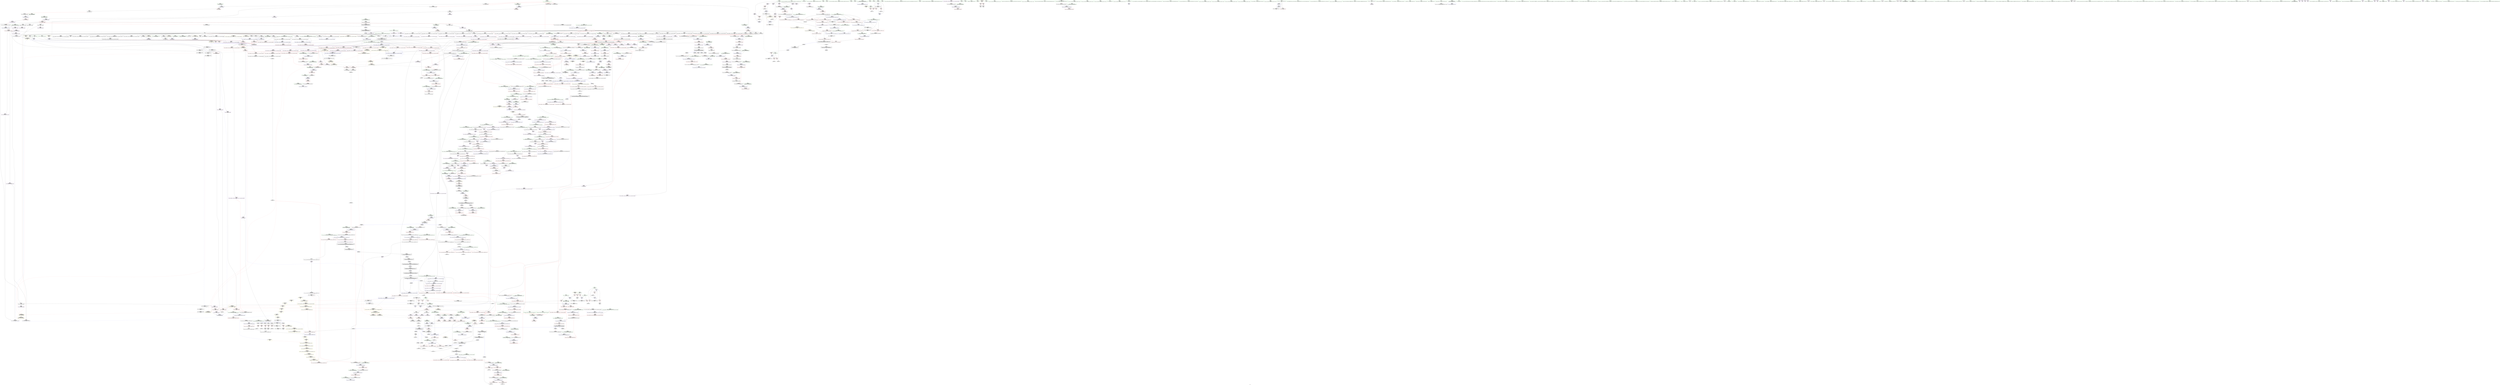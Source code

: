 digraph "SVFG" {
	label="SVFG";

	Node0x556598cdf3d0 [shape=record,color=grey,label="{NodeID: 0\nNullPtr|{|<s32>100}}"];
	Node0x556598cdf3d0 -> Node0x556598d48f20[style=solid];
	Node0x556598cdf3d0 -> Node0x556598d49020[style=solid];
	Node0x556598cdf3d0 -> Node0x556598d490f0[style=solid];
	Node0x556598cdf3d0 -> Node0x556598d491c0[style=solid];
	Node0x556598cdf3d0 -> Node0x556598d49290[style=solid];
	Node0x556598cdf3d0 -> Node0x556598d49360[style=solid];
	Node0x556598cdf3d0 -> Node0x556598d49430[style=solid];
	Node0x556598cdf3d0 -> Node0x556598d49500[style=solid];
	Node0x556598cdf3d0 -> Node0x556598d495d0[style=solid];
	Node0x556598cdf3d0 -> Node0x556598d496a0[style=solid];
	Node0x556598cdf3d0 -> Node0x556598d49770[style=solid];
	Node0x556598cdf3d0 -> Node0x556598d49840[style=solid];
	Node0x556598cdf3d0 -> Node0x556598d49910[style=solid];
	Node0x556598cdf3d0 -> Node0x556598d499e0[style=solid];
	Node0x556598cdf3d0 -> Node0x556598d49ab0[style=solid];
	Node0x556598cdf3d0 -> Node0x556598d49b80[style=solid];
	Node0x556598cdf3d0 -> Node0x556598d49c50[style=solid];
	Node0x556598cdf3d0 -> Node0x556598d49d20[style=solid];
	Node0x556598cdf3d0 -> Node0x556598d49df0[style=solid];
	Node0x556598cdf3d0 -> Node0x556598d49ec0[style=solid];
	Node0x556598cdf3d0 -> Node0x556598d49f90[style=solid];
	Node0x556598cdf3d0 -> Node0x556598d4a060[style=solid];
	Node0x556598cdf3d0 -> Node0x556598d4a130[style=solid];
	Node0x556598cdf3d0 -> Node0x556598d4a200[style=solid];
	Node0x556598cdf3d0 -> Node0x556598d50170[style=solid];
	Node0x556598cdf3d0 -> Node0x556598d52490[style=solid];
	Node0x556598cdf3d0 -> Node0x556598d52560[style=solid];
	Node0x556598cdf3d0 -> Node0x556598d52630[style=solid];
	Node0x556598cdf3d0 -> Node0x556598d54440[style=solid];
	Node0x556598cdf3d0 -> Node0x556598d91cd0[style=solid];
	Node0x556598cdf3d0 -> Node0x556598d95700[style=solid];
	Node0x556598cdf3d0 -> Node0x556598d95880[style=solid];
	Node0x556598cdf3d0:s32 -> Node0x556598e606e0[style=solid,color=red];
	Node0x556598d4f1d0 [shape=record,color=red,label="{NodeID: 775\n1606\<--1587\n\<--_Num\n_ZNSt11__copy_moveILb1ELb1ESt26random_access_iterator_tagE8__copy_mIiEEPT_PKS3_S6_S4_\n}"];
	Node0x556598d4f1d0 -> Node0x556598d92400[style=solid];
	Node0x556598d67150 [shape=record,color=yellow,style=double,label="{NodeID: 1550\n294V_1 = ENCHI(MR_294V_0)\npts\{13830000 \}\nFun[_ZSt32__make_move_if_noexcept_iteratorIiSt13move_iteratorIPiEET0_PT_]|{<s0>107}}"];
	Node0x556598d67150:s0 -> Node0x556598d788c0[style=dashed,color=red];
	Node0x556598d45c50 [shape=record,color=purple,label="{NodeID: 443\n221\<--66\narrayidx39\<--cnt\nmain\n}"];
	Node0x556598d45c50 -> Node0x556598d5d850[style=solid];
	Node0x556598d45c50 -> Node0x556598d50d00[style=solid];
	Node0x556598d39a10 [shape=record,color=green,label="{NodeID: 111\n627\<--628\n_ZNSt12_Vector_baseIiSaIiEE12_Vector_implD2Ev\<--_ZNSt12_Vector_baseIiSaIiEE12_Vector_implD2Ev_field_insensitive\n}"];
	Node0x556598d54c60 [shape=record,color=blue,label="{NodeID: 886\n966\<--963\n_M_end_of_storage41\<--add.ptr39\n_ZNSt6vectorIiSaIiEE17_M_realloc_insertIJRKiEEEvN9__gnu_cxx17__normal_iteratorIPiS1_EEDpOT_\n|{<s0>30}}"];
	Node0x556598d54c60:s0 -> Node0x556598dd5270[style=dashed,color=blue];
	Node0x556598d5b700 [shape=record,color=purple,label="{NodeID: 554\n1538\<--1536\ncoerce.dive\<--__it\n_ZSt12__miter_baseIPiEDTcl12__miter_basecldtfp_4baseEEESt13move_iteratorIT_E\n}"];
	Node0x556598d5b700 -> Node0x556598d77c90[style=solid];
	Node0x556598d3e210 [shape=record,color=green,label="{NodeID: 222\n1384\<--1385\n__i.addr\<--__i.addr_field_insensitive\n_ZSt32__make_move_if_noexcept_iteratorIiSt13move_iteratorIPiEET0_PT_\n}"];
	Node0x556598d3e210 -> Node0x556598d65710[style=solid];
	Node0x556598d3e210 -> Node0x556598d76c50[style=solid];
	Node0x556598e5cc60 [shape=record,color=black,label="{NodeID: 2104\n1527 = PHI(1570, )\n|{<s0>122}}"];
	Node0x556598e5cc60:s0 -> Node0x556598e5d7a0[style=solid,color=red];
	Node0x556598d61130 [shape=record,color=red,label="{NodeID: 665\n816\<--794\nthis1\<--this.addr\n_ZNSt6vectorIiSaIiEE17_M_realloc_insertIJRKiEEEvN9__gnu_cxx17__normal_iteratorIPiS1_EEDpOT_\n|{|<s19>55|<s20>56}}"];
	Node0x556598d61130 -> Node0x556598d4c790[style=solid];
	Node0x556598d61130 -> Node0x556598d4c860[style=solid];
	Node0x556598d61130 -> Node0x556598d4c930[style=solid];
	Node0x556598d61130 -> Node0x556598d4ca00[style=solid];
	Node0x556598d61130 -> Node0x556598d4cad0[style=solid];
	Node0x556598d61130 -> Node0x556598d4cba0[style=solid];
	Node0x556598d61130 -> Node0x556598d4cc70[style=solid];
	Node0x556598d61130 -> Node0x556598d4cd40[style=solid];
	Node0x556598d61130 -> Node0x556598d4ce10[style=solid];
	Node0x556598d61130 -> Node0x556598d4cee0[style=solid];
	Node0x556598d61130 -> Node0x556598d4cfb0[style=solid];
	Node0x556598d61130 -> Node0x556598d4d080[style=solid];
	Node0x556598d61130 -> Node0x556598d4d150[style=solid];
	Node0x556598d61130 -> Node0x556598d4d220[style=solid];
	Node0x556598d61130 -> Node0x556598d4d2f0[style=solid];
	Node0x556598d61130 -> Node0x556598d4d3c0[style=solid];
	Node0x556598d61130 -> Node0x556598d4d490[style=solid];
	Node0x556598d61130 -> Node0x556598d4d560[style=solid];
	Node0x556598d61130 -> Node0x556598d4d630[style=solid];
	Node0x556598d61130:s19 -> Node0x556598e620e0[style=solid,color=red];
	Node0x556598d61130:s20 -> Node0x556598e5dc30[style=solid,color=red];
	Node0x556598d94380 [shape=record,color=grey,label="{NodeID: 1440\n1064 = Binary(1057, 1063, )\n}"];
	Node0x556598d94380 -> Node0x556598d55550[style=solid];
	Node0x556598d4c2b0 [shape=record,color=black,label="{NodeID: 333\n684\<--683\n\<--_M_impl\n_ZNSt12_Vector_baseIiSaIiEE13_M_deallocateEPim\n|{<s0>48}}"];
	Node0x556598d4c2b0:s0 -> Node0x556598e63000[style=solid,color=red];
	Node0x556598e66530 [shape=record,color=black,label="{NodeID: 2215\n725 = PHI(717, )\n0th arg _ZN9__gnu_cxx13new_allocatorIiE10deallocateEPim }"];
	Node0x556598e66530 -> Node0x556598d53740[style=solid];
	Node0x556598cf99b0 [shape=record,color=green,label="{NodeID: 1\n7\<--1\n__dso_handle\<--dummyObj\nGlob }"];
	Node0x556598d4f2a0 [shape=record,color=red,label="{NodeID: 776\n1613\<--1587\n\<--_Num\n_ZNSt11__copy_moveILb1ELb1ESt26random_access_iterator_tagE8__copy_mIiEEPT_PKS3_S6_S4_\n}"];
	Node0x556598d45d20 [shape=record,color=purple,label="{NodeID: 444\n234\<--66\narrayidx47\<--cnt\nmain\n}"];
	Node0x556598d45d20 -> Node0x556598d5dac0[style=solid];
	Node0x556598d45d20 -> Node0x556598d50dd0[style=solid];
	Node0x556598d39b10 [shape=record,color=green,label="{NodeID: 112\n644\<--645\n__first.addr\<--__first.addr_field_insensitive\n_ZSt8_DestroyIPiEvT_S1_\n}"];
	Node0x556598d39b10 -> Node0x556598d60360[style=solid];
	Node0x556598d39b10 -> Node0x556598d52e50[style=solid];
	Node0x556598d54d30 [shape=record,color=blue,label="{NodeID: 887\n984\<--981\nthis.addr\<--this\n_ZNSt6vectorIiSaIiEE3endEv\n}"];
	Node0x556598d54d30 -> Node0x556598d62b30[style=dashed];
	Node0x556598d5b7d0 [shape=record,color=purple,label="{NodeID: 555\n1693\<--1603\noffset_0\<--\n}"];
	Node0x556598d5b7d0 -> Node0x556598d784b0[style=solid];
	Node0x556598d3e2e0 [shape=record,color=green,label="{NodeID: 223\n1389\<--1390\n_ZNSt13move_iteratorIPiEC2ES0_\<--_ZNSt13move_iteratorIPiEC2ES0__field_insensitive\n}"];
	Node0x556598e5cda0 [shape=record,color=black,label="{NodeID: 2105\n1529 = PHI(1570, )\n|{<s0>122}}"];
	Node0x556598e5cda0:s0 -> Node0x556598e5d8e0[style=solid,color=red];
	Node0x556598d61200 [shape=record,color=red,label="{NodeID: 666\n845\<--796\n\<--__args.addr\n_ZNSt6vectorIiSaIiEE17_M_realloc_insertIJRKiEEEvN9__gnu_cxx17__normal_iteratorIPiS1_EEDpOT_\n|{<s0>59}}"];
	Node0x556598d61200:s0 -> Node0x556598e61830[style=solid,color=red];
	Node0x556598d94500 [shape=record,color=grey,label="{NodeID: 1441\n1328 = Binary(1327, 383, )\n}"];
	Node0x556598d4c380 [shape=record,color=black,label="{NodeID: 334\n698\<--697\n\<--this1\n_ZNSt12_Vector_baseIiSaIiEE12_Vector_implD2Ev\n|{<s0>49}}"];
	Node0x556598d4c380:s0 -> Node0x556598e66290[style=solid,color=red];
	Node0x556598e66640 [shape=record,color=black,label="{NodeID: 2216\n726 = PHI(718, )\n1st arg _ZN9__gnu_cxx13new_allocatorIiE10deallocateEPim }"];
	Node0x556598e66640 -> Node0x556598d53810[style=solid];
	Node0x556598d08240 [shape=record,color=green,label="{NodeID: 2\n8\<--1\n.str\<--dummyObj\nGlob }"];
	Node0x556598d4f370 [shape=record,color=red,label="{NodeID: 777\n1626\<--1623\n\<--__it.addr\n_ZSt12__miter_baseIPiET_S1_\n}"];
	Node0x556598d4f370 -> Node0x556598d44910[style=solid];
	Node0x556598d45df0 [shape=record,color=purple,label="{NodeID: 445\n355\<--319\ncoerce.dive\<--agg.tmp\n_ZNSt6vectorIiSaIiEE9push_backERKi\n}"];
	Node0x556598d45df0 -> Node0x556598d51520[style=solid];
	Node0x556598d39be0 [shape=record,color=green,label="{NodeID: 113\n646\<--647\n__last.addr\<--__last.addr_field_insensitive\n_ZSt8_DestroyIPiEvT_S1_\n}"];
	Node0x556598d39be0 -> Node0x556598d60430[style=solid];
	Node0x556598d39be0 -> Node0x556598d52f20[style=solid];
	Node0x556598d54e00 [shape=record,color=blue,label="{NodeID: 888\n1001\<--998\nthis.addr\<--this\n_ZN9__gnu_cxx13new_allocatorIiE9constructIiJRKiEEEvPT_DpOT0_\n}"];
	Node0x556598d54e00 -> Node0x556598d62cd0[style=dashed];
	Node0x556598d6da00 [shape=record,color=yellow,style=double,label="{NodeID: 1663\n30V_1 = ENCHI(MR_30V_0)\npts\{1330 \}\nFun[_ZSt4copyISt13move_iteratorIPiES1_ET0_T_S4_S3_]|{<s0>118}}"];
	Node0x556598d6da00:s0 -> Node0x556598d6ab50[style=dashed,color=red];
	Node0x556598d5b8a0 [shape=record,color=purple,label="{NodeID: 556\n1694\<--1605\noffset_0\<--\n}"];
	Node0x556598d5b8a0 -> Node0x556598d4fed0[style=solid];
	Node0x556598d3e3e0 [shape=record,color=green,label="{NodeID: 224\n1398\<--1399\n__first\<--__first_field_insensitive\n_ZSt18uninitialized_copyISt13move_iteratorIPiES1_ET0_T_S4_S3_\n}"];
	Node0x556598d3e3e0 -> Node0x556598d43590[style=solid];
	Node0x556598d3e3e0 -> Node0x556598d5a380[style=solid];
	Node0x556598e5cee0 [shape=record,color=black,label="{NodeID: 2106\n1530 = PHI(1547, )\n}"];
	Node0x556598e5cee0 -> Node0x556598d441c0[style=solid];
	Node0x556598d612d0 [shape=record,color=red,label="{NodeID: 667\n832\<--798\n\<--__len\n_ZNSt6vectorIiSaIiEE17_M_realloc_insertIJRKiEEEvN9__gnu_cxx17__normal_iteratorIPiS1_EEDpOT_\n|{<s0>58}}"];
	Node0x556598d612d0:s0 -> Node0x556598e5e720[style=solid,color=red];
	Node0x556598d94680 [shape=record,color=grey,label="{NodeID: 1442\n1321 = cmp(1319, 1320, )\n}"];
	Node0x556598d4c450 [shape=record,color=black,label="{NodeID: 335\n717\<--716\n\<--\n_ZNSt16allocator_traitsISaIiEE10deallocateERS0_Pim\n|{<s0>50}}"];
	Node0x556598d4c450:s0 -> Node0x556598e66530[style=solid,color=red];
	Node0x556598e66750 [shape=record,color=black,label="{NodeID: 2217\n727 = PHI(719, )\n2nd arg _ZN9__gnu_cxx13new_allocatorIiE10deallocateEPim }"];
	Node0x556598e66750 -> Node0x556598d538e0[style=solid];
	Node0x556598d367b0 [shape=record,color=green,label="{NodeID: 3\n10\<--1\n.str.1\<--dummyObj\nGlob }"];
	Node0x556598d4f440 [shape=record,color=red,label="{NodeID: 778\n1633\<--1630\nthis1\<--this.addr\n_ZNKSt13move_iteratorIPiE4baseEv\n}"];
	Node0x556598d4f440 -> Node0x556598d5b970[style=solid];
	Node0x556598d67450 [shape=record,color=yellow,style=double,label="{NodeID: 1553\n234V_1 = ENCHI(MR_234V_0)\npts\{11030000 \}\nFun[_ZNSt6vectorIiSaIiEE5beginEv]|{<s0>91}}"];
	Node0x556598d67450:s0 -> Node0x556598d569a0[style=dashed,color=red];
	Node0x556598d45ec0 [shape=record,color=purple,label="{NodeID: 446\n358\<--319\ncoerce.dive8\<--agg.tmp\n_ZNSt6vectorIiSaIiEE9push_backERKi\n}"];
	Node0x556598d45ec0 -> Node0x556598d5e3b0[style=solid];
	Node0x556598d3e820 [shape=record,color=green,label="{NodeID: 114\n653\<--654\n_ZNSt12_Destroy_auxILb1EE9__destroyIPiEEvT_S3_\<--_ZNSt12_Destroy_auxILb1EE9__destroyIPiEEvT_S3__field_insensitive\n}"];
	Node0x556598d54ed0 [shape=record,color=blue,label="{NodeID: 889\n1003\<--999\n__p.addr\<--__p\n_ZN9__gnu_cxx13new_allocatorIiE9constructIiJRKiEEEvPT_DpOT0_\n}"];
	Node0x556598d54ed0 -> Node0x556598d62da0[style=dashed];
	Node0x556598d5b970 [shape=record,color=purple,label="{NodeID: 557\n1634\<--1633\n_M_current\<--this1\n_ZNKSt13move_iteratorIPiE4baseEv\n}"];
	Node0x556598d5b970 -> Node0x556598d4f510[style=solid];
	Node0x556598d3e4b0 [shape=record,color=green,label="{NodeID: 225\n1400\<--1401\n__last\<--__last_field_insensitive\n_ZSt18uninitialized_copyISt13move_iteratorIPiES1_ET0_T_S4_S3_\n}"];
	Node0x556598d3e4b0 -> Node0x556598d43660[style=solid];
	Node0x556598d3e4b0 -> Node0x556598d5a450[style=solid];
	Node0x556598e5d020 [shape=record,color=black,label="{NodeID: 2107\n1540 = PHI(1628, )\n|{<s0>124}}"];
	Node0x556598e5d020:s0 -> Node0x556598e63bb0[style=solid,color=red];
	Node0x556598d613a0 [shape=record,color=red,label="{NodeID: 668\n916\<--798\n\<--__len\n_ZNSt6vectorIiSaIiEE17_M_realloc_insertIJRKiEEEvN9__gnu_cxx17__normal_iteratorIPiS1_EEDpOT_\n|{<s0>72}}"];
	Node0x556598d613a0:s0 -> Node0x556598e5f640[style=solid,color=red];
	Node0x556598d94800 [shape=record,color=grey,label="{NodeID: 1443\n511 = cmp(508, 510, )\n}"];
	Node0x556598d94800 -> Node0x556598d4bd00[style=solid];
	Node0x556598d4c520 [shape=record,color=black,label="{NodeID: 336\n739\<--738\n\<--\n_ZN9__gnu_cxx13new_allocatorIiE10deallocateEPim\n}"];
	Node0x556598e66860 [shape=record,color=black,label="{NodeID: 2218\n1180 = PHI(792, 792, 1089, 1092, )\n0th arg _ZNK9__gnu_cxx17__normal_iteratorIPiSt6vectorIiSaIiEEE4baseEv }"];
	Node0x556598e66860 -> Node0x556598d55f10[style=solid];
	Node0x556598d35a80 [shape=record,color=green,label="{NodeID: 4\n12\<--1\nstdin\<--dummyObj\nGlob }"];
	Node0x556598d4f510 [shape=record,color=red,label="{NodeID: 779\n1635\<--1634\n\<--_M_current\n_ZNKSt13move_iteratorIPiE4baseEv\n}"];
	Node0x556598d4f510 -> Node0x556598d449e0[style=solid];
	Node0x556598d67530 [shape=record,color=yellow,style=double,label="{NodeID: 1554\n205V_1 = ENCHI(MR_205V_0)\npts\{750000 750001 \}\nFun[_ZNSt6vectorIiSaIiEE5beginEv]|{<s0>91}}"];
	Node0x556598d67530:s0 -> Node0x556598ddd4a0[style=dashed,color=red];
	Node0x556598d45f90 [shape=record,color=purple,label="{NodeID: 447\n325\<--324\n_M_impl\<--\n_ZNSt6vectorIiSaIiEE9push_backERKi\n}"];
	Node0x556598d3e8f0 [shape=record,color=green,label="{NodeID: 115\n659\<--660\n.addr\<--.addr_field_insensitive\n_ZNSt12_Destroy_auxILb1EE9__destroyIPiEEvT_S3_\n}"];
	Node0x556598d3e8f0 -> Node0x556598d52ff0[style=solid];
	Node0x556598d54fa0 [shape=record,color=blue,label="{NodeID: 890\n1005\<--1000\n__args.addr\<--__args\n_ZN9__gnu_cxx13new_allocatorIiE9constructIiJRKiEEEvPT_DpOT0_\n}"];
	Node0x556598d54fa0 -> Node0x556598d62e70[style=dashed];
	Node0x556598d5ba40 [shape=record,color=purple,label="{NodeID: 558\n1647\<--1646\n_M_current\<--this1\n_ZNSt13move_iteratorIPiEC2ES0_\n}"];
	Node0x556598d5ba40 -> Node0x556598d788c0[style=solid];
	Node0x556598d3e580 [shape=record,color=green,label="{NodeID: 226\n1402\<--1403\n__result.addr\<--__result.addr_field_insensitive\n_ZSt18uninitialized_copyISt13move_iteratorIPiES1_ET0_T_S4_S3_\n}"];
	Node0x556598d3e580 -> Node0x556598d658b0[style=solid];
	Node0x556598d3e580 -> Node0x556598d76ec0[style=solid];
	Node0x556598e5d160 [shape=record,color=black,label="{NodeID: 2108\n1543 = PHI(1621, )\n}"];
	Node0x556598e5d160 -> Node0x556598d44290[style=solid];
	Node0x556598d61470 [shape=record,color=red,label="{NodeID: 669\n962\<--798\n\<--__len\n_ZNSt6vectorIiSaIiEE17_M_realloc_insertIJRKiEEEvN9__gnu_cxx17__normal_iteratorIPiS1_EEDpOT_\n}"];
	Node0x556598d94980 [shape=record,color=grey,label="{NodeID: 1444\n1050 = cmp(1048, 1049, )\n}"];
	Node0x556598d4c5f0 [shape=record,color=black,label="{NodeID: 337\n752\<--751\n\<--this1\n_ZNSaIiED2Ev\n|{<s0>52}}"];
	Node0x556598d4c5f0:s0 -> Node0x556598e65660[style=solid,color=red];
	Node0x556598d35b10 [shape=record,color=green,label="{NodeID: 5\n13\<--1\n.str.2\<--dummyObj\nGlob }"];
	Node0x556598d4f5e0 [shape=record,color=red,label="{NodeID: 780\n1646\<--1640\nthis1\<--this.addr\n_ZNSt13move_iteratorIPiEC2ES0_\n}"];
	Node0x556598d4f5e0 -> Node0x556598d5ba40[style=solid];
	Node0x556598d46060 [shape=record,color=purple,label="{NodeID: 448\n326\<--324\n_M_finish\<--\n_ZNSt6vectorIiSaIiEE9push_backERKi\n}"];
	Node0x556598d46060 -> Node0x556598d5e070[style=solid];
	Node0x556598d3e9c0 [shape=record,color=green,label="{NodeID: 116\n661\<--662\n.addr1\<--.addr1_field_insensitive\n_ZNSt12_Destroy_auxILb1EE9__destroyIPiEEvT_S3_\n}"];
	Node0x556598d3e9c0 -> Node0x556598d530c0[style=solid];
	Node0x556598d55070 [shape=record,color=blue,label="{NodeID: 891\n1013\<--1016\n\<--\n_ZN9__gnu_cxx13new_allocatorIiE9constructIiJRKiEEEvPT_DpOT0_\n|{<s0>54}}"];
	Node0x556598d55070:s0 -> Node0x556598e07eb0[style=dashed,color=blue];
	Node0x556598d5bb10 [shape=record,color=purple,label="{NodeID: 559\n129\<--66\nadd.ptr\<--cnt\nmain\n}"];
	Node0x556598d3e650 [shape=record,color=green,label="{NodeID: 227\n1404\<--1405\n__assignable\<--__assignable_field_insensitive\n_ZSt18uninitialized_copyISt13move_iteratorIPiES1_ET0_T_S4_S3_\n}"];
	Node0x556598d3e650 -> Node0x556598d76f90[style=solid];
	Node0x556598e5d2a0 [shape=record,color=black,label="{NodeID: 2109\n1566 = PHI(1577, )\n}"];
	Node0x556598e5d2a0 -> Node0x556598d44360[style=solid];
	Node0x556598d61540 [shape=record,color=red,label="{NodeID: 670\n843\<--800\n\<--__elems_before\n_ZNSt6vectorIiSaIiEE17_M_realloc_insertIJRKiEEEvN9__gnu_cxx17__normal_iteratorIPiS1_EEDpOT_\n}"];
	Node0x556598d94b00 [shape=record,color=grey,label="{NodeID: 1445\n124 = cmp(122, 123, )\n}"];
	Node0x556598d4c6c0 [shape=record,color=black,label="{NodeID: 338\n778\<--777\n\<--\n_ZNSt16allocator_traitsISaIiEE9constructIiJRKiEEEvRS0_PT_DpOT0_\n|{<s0>54}}"];
	Node0x556598d4c6c0:s0 -> Node0x556598e65000[style=solid,color=red];
	Node0x556598d35dc0 [shape=record,color=green,label="{NodeID: 6\n15\<--1\n.str.3\<--dummyObj\nGlob }"];
	Node0x556598d4f6b0 [shape=record,color=red,label="{NodeID: 781\n1648\<--1642\n\<--__i.addr\n_ZNSt13move_iteratorIPiEC2ES0_\n}"];
	Node0x556598d4f6b0 -> Node0x556598d788c0[style=solid];
	Node0x556598d67720 [shape=record,color=yellow,style=double,label="{NodeID: 1556\n130V_1 = ENCHI(MR_130V_0)\npts\{604 \}\nFun[_ZNSt12_Vector_baseIiSaIiEED2Ev]}"];
	Node0x556598d67720 -> Node0x556598d52cb0[style=dashed];
	Node0x556598d46130 [shape=record,color=purple,label="{NodeID: 449\n329\<--328\n_M_impl2\<--\n_ZNSt6vectorIiSaIiEE9push_backERKi\n}"];
	Node0x556598d3ea90 [shape=record,color=green,label="{NodeID: 117\n670\<--671\nthis.addr\<--this.addr_field_insensitive\n_ZNSt12_Vector_baseIiSaIiEE13_M_deallocateEPim\n}"];
	Node0x556598d3ea90 -> Node0x556598d60500[style=solid];
	Node0x556598d3ea90 -> Node0x556598d53190[style=solid];
	Node0x556598d55140 [shape=record,color=blue,label="{NodeID: 892\n1021\<--1020\n__t.addr\<--__t\n_ZSt7forwardIRKiEOT_RNSt16remove_referenceIS2_E4typeE\n}"];
	Node0x556598d55140 -> Node0x556598d63010[style=dashed];
	Node0x556598d5bbe0 [shape=record,color=purple,label="{NodeID: 560\n145\<--66\nadd.ptr12\<--cnt\nmain\n|{<s0>10}}"];
	Node0x556598d5bbe0:s0 -> Node0x556598e64380[style=solid,color=red];
	Node0x556598d3e720 [shape=record,color=green,label="{NodeID: 228\n1406\<--1407\nagg.tmp\<--agg.tmp_field_insensitive\n_ZSt18uninitialized_copyISt13move_iteratorIPiES1_ET0_T_S4_S3_\n}"];
	Node0x556598d3e720 -> Node0x556598d43730[style=solid];
	Node0x556598d3e720 -> Node0x556598d5a520[style=solid];
	Node0x556598e5d3e0 [shape=record,color=black,label="{NodeID: 2110\n642 = PHI(584, )\n0th arg _ZSt8_DestroyIPiEvT_S1_ }"];
	Node0x556598e5d3e0 -> Node0x556598d52e50[style=solid];
	Node0x556598d61610 [shape=record,color=red,label="{NodeID: 671\n894\<--800\n\<--__elems_before\n_ZNSt6vectorIiSaIiEE17_M_realloc_insertIJRKiEEEvN9__gnu_cxx17__normal_iteratorIPiS1_EEDpOT_\n}"];
	Node0x556598d94c80 [shape=record,color=grey,label="{NodeID: 1446\n1600 = cmp(1599, 198, )\n}"];
	Node0x556598d4c790 [shape=record,color=black,label="{NodeID: 339\n831\<--816\n\<--this1\n_ZNSt6vectorIiSaIiEE17_M_realloc_insertIJRKiEEEvN9__gnu_cxx17__normal_iteratorIPiS1_EEDpOT_\n|{<s0>58}}"];
	Node0x556598d4c790:s0 -> Node0x556598e5e5e0[style=solid,color=red];
	Node0x556598d35e80 [shape=record,color=green,label="{NodeID: 7\n17\<--1\nstdout\<--dummyObj\nGlob }"];
	Node0x556598d4f780 [shape=record,color=red,label="{NodeID: 782\n1660\<--1654\nthis1\<--this.addr\n_ZN9__gnu_cxx13new_allocatorIiE7destroyIiEEvPT_\n}"];
	Node0x556598d67800 [shape=record,color=yellow,style=double,label="{NodeID: 1557\n132V_1 = ENCHI(MR_132V_0)\npts\{606 \}\nFun[_ZNSt12_Vector_baseIiSaIiEED2Ev]}"];
	Node0x556598d67800 -> Node0x556598d52d80[style=dashed];
	Node0x556598d46200 [shape=record,color=purple,label="{NodeID: 450\n330\<--328\n_M_end_of_storage\<--\n_ZNSt6vectorIiSaIiEE9push_backERKi\n}"];
	Node0x556598d46200 -> Node0x556598d5e140[style=solid];
	Node0x556598d3eb60 [shape=record,color=green,label="{NodeID: 118\n672\<--673\n__p.addr\<--__p.addr_field_insensitive\n_ZNSt12_Vector_baseIiSaIiEE13_M_deallocateEPim\n}"];
	Node0x556598d3eb60 -> Node0x556598d605d0[style=solid];
	Node0x556598d3eb60 -> Node0x556598d606a0[style=solid];
	Node0x556598d3eb60 -> Node0x556598d53260[style=solid];
	Node0x556598d55210 [shape=record,color=blue,label="{NodeID: 893\n1030\<--1027\nthis.addr\<--this\n_ZNKSt6vectorIiSaIiEE12_M_check_lenEmPKc\n}"];
	Node0x556598d55210 -> Node0x556598d630e0[style=dashed];
	Node0x556598d5bcb0 [shape=record,color=purple,label="{NodeID: 561\n400\<--398\nadd.ptr\<--\n_ZNSt6vectorIiSaIiEEixEm\n}"];
	Node0x556598d5bcb0 -> Node0x556598d4b750[style=solid];
	Node0x556598d46bf0 [shape=record,color=green,label="{NodeID: 229\n1408\<--1409\nagg.tmp2\<--agg.tmp2_field_insensitive\n_ZSt18uninitialized_copyISt13move_iteratorIPiES1_ET0_T_S4_S3_\n}"];
	Node0x556598d46bf0 -> Node0x556598d43800[style=solid];
	Node0x556598d46bf0 -> Node0x556598d5a5f0[style=solid];
	Node0x556598e5d520 [shape=record,color=black,label="{NodeID: 2111\n643 = PHI(585, )\n1st arg _ZSt8_DestroyIPiEvT_S1_ }"];
	Node0x556598e5d520 -> Node0x556598d52f20[style=solid];
	Node0x556598d616e0 [shape=record,color=red,label="{NodeID: 672\n837\<--804\n\<--__new_start\n_ZNSt6vectorIiSaIiEE17_M_realloc_insertIJRKiEEEvN9__gnu_cxx17__normal_iteratorIPiS1_EEDpOT_\n}"];
	Node0x556598d616e0 -> Node0x556598d54370[style=solid];
	Node0x556598d94e00 [shape=record,color=grey,label="{NodeID: 1447\n109 = cmp(107, 108, )\n}"];
	Node0x556598d4c860 [shape=record,color=black,label="{NodeID: 340\n839\<--816\n\<--this1\n_ZNSt6vectorIiSaIiEE17_M_realloc_insertIJRKiEEEvN9__gnu_cxx17__normal_iteratorIPiS1_EEDpOT_\n}"];
	Node0x556598d4c860 -> Node0x556598d57e20[style=solid];
	Node0x556598d35f40 [shape=record,color=green,label="{NodeID: 8\n18\<--1\n.str.4\<--dummyObj\nGlob }"];
	Node0x556598d4f850 [shape=record,color=red,label="{NodeID: 783\n1671\<--1670\ndummyVal\<--offset_0\n_ZSt22__uninitialized_copy_aISt13move_iteratorIPiES1_iET0_T_S4_S3_RSaIT1_E\n}"];
	Node0x556598d4f850 -> Node0x556598d76ab0[style=solid];
	Node0x556598d678e0 [shape=record,color=yellow,style=double,label="{NodeID: 1558\n32V_1 = ENCHI(MR_32V_0)\npts\{750000 \}\nFun[_ZNSt12_Vector_baseIiSaIiEED2Ev]}"];
	Node0x556598d678e0 -> Node0x556598d600f0[style=dashed];
	Node0x556598d678e0 -> Node0x556598d60290[style=dashed];
	Node0x556598d462d0 [shape=record,color=purple,label="{NodeID: 451\n335\<--334\n_M_impl3\<--\n_ZNSt6vectorIiSaIiEE9push_backERKi\n}"];
	Node0x556598d462d0 -> Node0x556598d4b1a0[style=solid];
	Node0x556598d3ec30 [shape=record,color=green,label="{NodeID: 119\n674\<--675\n__n.addr\<--__n.addr_field_insensitive\n_ZNSt12_Vector_baseIiSaIiEE13_M_deallocateEPim\n}"];
	Node0x556598d3ec30 -> Node0x556598d60770[style=solid];
	Node0x556598d3ec30 -> Node0x556598d53330[style=solid];
	Node0x556598d552e0 [shape=record,color=blue,label="{NodeID: 894\n1032\<--1028\n__n.addr\<--__n\n_ZNKSt6vectorIiSaIiEE12_M_check_lenEmPKc\n|{|<s2>85}}"];
	Node0x556598d552e0 -> Node0x556598d631b0[style=dashed];
	Node0x556598d552e0 -> Node0x556598d635c0[style=dashed];
	Node0x556598d552e0:s2 -> Node0x556598d6c760[style=dashed,color=red];
	Node0x556598d5bd80 [shape=record,color=purple,label="{NodeID: 562\n844\<--842\nadd.ptr\<--\n_ZNSt6vectorIiSaIiEE17_M_realloc_insertIJRKiEEEvN9__gnu_cxx17__normal_iteratorIPiS1_EEDpOT_\n|{<s0>60}}"];
	Node0x556598d5bd80:s0 -> Node0x556598e5f950[style=solid,color=red];
	Node0x556598d46cc0 [shape=record,color=green,label="{NodeID: 230\n1429\<--1430\n_ZNSt20__uninitialized_copyILb1EE13__uninit_copyISt13move_iteratorIPiES3_EET0_T_S6_S5_\<--_ZNSt20__uninitialized_copyILb1EE13__uninit_copyISt13move_iteratorIPiES3_EET0_T_S6_S5__field_insensitive\n}"];
	Node0x556598e5d660 [shape=record,color=black,label="{NodeID: 2112\n1548 = PHI(1523, )\n0th arg _ZSt13__copy_move_aILb1EPiS0_ET1_T0_S2_S1_ }"];
	Node0x556598e5d660 -> Node0x556598d77d60[style=solid];
	Node0x556598d617b0 [shape=record,color=red,label="{NodeID: 673\n842\<--804\n\<--__new_start\n_ZNSt6vectorIiSaIiEE17_M_realloc_insertIJRKiEEEvN9__gnu_cxx17__normal_iteratorIPiS1_EEDpOT_\n}"];
	Node0x556598d617b0 -> Node0x556598d5bd80[style=solid];
	Node0x556598d94f80 [shape=record,color=grey,label="{NodeID: 1448\n1236 = cmp(1233, 1235, )\n}"];
	Node0x556598d4c930 [shape=record,color=black,label="{NodeID: 341\n849\<--816\n\<--this1\n_ZNSt6vectorIiSaIiEE17_M_realloc_insertIJRKiEEEvN9__gnu_cxx17__normal_iteratorIPiS1_EEDpOT_\n}"];
	Node0x556598d4c930 -> Node0x556598d57ef0[style=solid];
	Node0x556598d4c930 -> Node0x556598d57fc0[style=solid];
	Node0x556598d368e0 [shape=record,color=green,label="{NodeID: 9\n20\<--1\n.str.5\<--dummyObj\nGlob }"];
	Node0x556598d4f920 [shape=record,color=red,label="{NodeID: 784\n1674\<--1673\ndummyVal\<--offset_0\n_ZSt22__uninitialized_copy_aISt13move_iteratorIPiES1_iET0_T_S4_S3_RSaIT1_E\n}"];
	Node0x556598d4f920 -> Node0x556598d76b80[style=solid];
	Node0x556598d679c0 [shape=record,color=yellow,style=double,label="{NodeID: 1559\n36V_1 = ENCHI(MR_36V_0)\npts\{750002 \}\nFun[_ZNSt12_Vector_baseIiSaIiEED2Ev]}"];
	Node0x556598d679c0 -> Node0x556598d601c0[style=dashed];
	Node0x556598d463a0 [shape=record,color=purple,label="{NodeID: 452\n338\<--337\n_M_impl4\<--\n_ZNSt6vectorIiSaIiEE9push_backERKi\n}"];
	Node0x556598d3ed00 [shape=record,color=green,label="{NodeID: 120\n688\<--689\n_ZNSt16allocator_traitsISaIiEE10deallocateERS0_Pim\<--_ZNSt16allocator_traitsISaIiEE10deallocateERS0_Pim_field_insensitive\n}"];
	Node0x556598d553b0 [shape=record,color=blue,label="{NodeID: 895\n1034\<--1029\n__s.addr\<--__s\n_ZNKSt6vectorIiSaIiEE12_M_check_lenEmPKc\n}"];
	Node0x556598d553b0 -> Node0x556598d63280[style=dashed];
	Node0x556598d5be50 [shape=record,color=purple,label="{NodeID: 563\n895\<--893\nadd.ptr18\<--\n_ZNSt6vectorIiSaIiEE17_M_realloc_insertIJRKiEEEvN9__gnu_cxx17__normal_iteratorIPiS1_EEDpOT_\n|{<s0>68}}"];
	Node0x556598d5be50:s0 -> Node0x556598e63770[style=solid,color=red];
	Node0x556598d46d90 [shape=record,color=green,label="{NodeID: 231\n1441\<--1442\n__first\<--__first_field_insensitive\n_ZNSt20__uninitialized_copyILb1EE13__uninit_copyISt13move_iteratorIPiES3_EET0_T_S6_S5_\n}"];
	Node0x556598d46d90 -> Node0x556598d439a0[style=solid];
	Node0x556598d46d90 -> Node0x556598d5aa00[style=solid];
	Node0x556598e5d7a0 [shape=record,color=black,label="{NodeID: 2113\n1549 = PHI(1527, )\n1st arg _ZSt13__copy_move_aILb1EPiS0_ET1_T0_S2_S1_ }"];
	Node0x556598e5d7a0 -> Node0x556598d77e30[style=solid];
	Node0x556598d61880 [shape=record,color=red,label="{NodeID: 674\n857\<--804\n\<--__new_start\n_ZNSt6vectorIiSaIiEE17_M_realloc_insertIJRKiEEEvN9__gnu_cxx17__normal_iteratorIPiS1_EEDpOT_\n|{<s0>63}}"];
	Node0x556598d61880:s0 -> Node0x556598e61560[style=solid,color=red];
	Node0x556598d95100 [shape=record,color=grey,label="{NodeID: 1449\n460 = cmp(458, 459, )\n}"];
	Node0x556598d4ca00 [shape=record,color=black,label="{NodeID: 342\n858\<--816\n\<--this1\n_ZNSt6vectorIiSaIiEE17_M_realloc_insertIJRKiEEEvN9__gnu_cxx17__normal_iteratorIPiS1_EEDpOT_\n|{<s0>62}}"];
	Node0x556598d4ca00:s0 -> Node0x556598e65a20[style=solid,color=red];
	Node0x556598d36970 [shape=record,color=green,label="{NodeID: 10\n22\<--1\n.str.6\<--dummyObj\nGlob }"];
	Node0x556598d4f9f0 [shape=record,color=red,label="{NodeID: 785\n1677\<--1676\ndummyVal\<--offset_0\n_ZSt18uninitialized_copyISt13move_iteratorIPiES1_ET0_T_S4_S3_\n}"];
	Node0x556598d4f9f0 -> Node0x556598d77060[style=solid];
	Node0x556598d67aa0 [shape=record,color=yellow,style=double,label="{NodeID: 1560\n203V_1 = ENCHI(MR_203V_0)\npts\{9830000 \}\nFun[_ZNSt6vectorIiSaIiEE3endEv]|{<s0>78}}"];
	Node0x556598d67aa0:s0 -> Node0x556598d569a0[style=dashed,color=red];
	Node0x556598d46470 [shape=record,color=purple,label="{NodeID: 453\n339\<--337\n_M_finish5\<--\n_ZNSt6vectorIiSaIiEE9push_backERKi\n}"];
	Node0x556598d46470 -> Node0x556598d5e210[style=solid];
	Node0x556598d3ee00 [shape=record,color=green,label="{NodeID: 121\n694\<--695\nthis.addr\<--this.addr_field_insensitive\n_ZNSt12_Vector_baseIiSaIiEE12_Vector_implD2Ev\n}"];
	Node0x556598d3ee00 -> Node0x556598d60840[style=solid];
	Node0x556598d3ee00 -> Node0x556598d53400[style=solid];
	Node0x556598d55480 [shape=record,color=blue,label="{NodeID: 896\n1038\<--1058\nref.tmp\<--call4\n_ZNKSt6vectorIiSaIiEE12_M_check_lenEmPKc\n|{|<s1>85}}"];
	Node0x556598d55480 -> Node0x556598d635c0[style=dashed];
	Node0x556598d55480:s1 -> Node0x556598d6c870[style=dashed,color=red];
	Node0x556598d5bf20 [shape=record,color=purple,label="{NodeID: 564\n963\<--961\nadd.ptr39\<--\n_ZNSt6vectorIiSaIiEE17_M_realloc_insertIJRKiEEEvN9__gnu_cxx17__normal_iteratorIPiS1_EEDpOT_\n}"];
	Node0x556598d5bf20 -> Node0x556598d54c60[style=solid];
	Node0x556598d46e60 [shape=record,color=green,label="{NodeID: 232\n1443\<--1444\n__last\<--__last_field_insensitive\n_ZNSt20__uninitialized_copyILb1EE13__uninit_copyISt13move_iteratorIPiES3_EET0_T_S6_S5_\n}"];
	Node0x556598d46e60 -> Node0x556598d43a70[style=solid];
	Node0x556598d46e60 -> Node0x556598d5aad0[style=solid];
	Node0x556598e5d8e0 [shape=record,color=black,label="{NodeID: 2114\n1550 = PHI(1529, )\n2nd arg _ZSt13__copy_move_aILb1EPiS0_ET1_T0_S2_S1_ }"];
	Node0x556598e5d8e0 -> Node0x556598d77f00[style=solid];
	Node0x556598d61950 [shape=record,color=red,label="{NodeID: 675\n893\<--804\n\<--__new_start\n_ZNSt6vectorIiSaIiEE17_M_realloc_insertIJRKiEEEvN9__gnu_cxx17__normal_iteratorIPiS1_EEDpOT_\n}"];
	Node0x556598d61950 -> Node0x556598d5be50[style=solid];
	Node0x556598d95280 [shape=record,color=grey,label="{NodeID: 1450\n152 = cmp(151, 89, )\n}"];
	Node0x556598d4cad0 [shape=record,color=black,label="{NodeID: 343\n869\<--816\n\<--this1\n_ZNSt6vectorIiSaIiEE17_M_realloc_insertIJRKiEEEvN9__gnu_cxx17__normal_iteratorIPiS1_EEDpOT_\n}"];
	Node0x556598d4cad0 -> Node0x556598d58160[style=solid];
	Node0x556598d4cad0 -> Node0x556598d58230[style=solid];
	Node0x556598d36a30 [shape=record,color=green,label="{NodeID: 11\n24\<--1\n.str.7\<--dummyObj\nGlob }"];
	Node0x556598d4fac0 [shape=record,color=red,label="{NodeID: 786\n1680\<--1679\ndummyVal\<--offset_0\n_ZSt18uninitialized_copyISt13move_iteratorIPiES1_ET0_T_S4_S3_\n}"];
	Node0x556598d4fac0 -> Node0x556598d77130[style=solid];
	Node0x556598d46540 [shape=record,color=purple,label="{NodeID: 454\n346\<--345\n_M_impl6\<--\n_ZNSt6vectorIiSaIiEE9push_backERKi\n}"];
	Node0x556598d3eed0 [shape=record,color=green,label="{NodeID: 122\n700\<--701\n_ZNSaIiED2Ev\<--_ZNSaIiED2Ev_field_insensitive\n}"];
	Node0x556598d55550 [shape=record,color=blue,label="{NodeID: 897\n1036\<--1064\n__len\<--add\n_ZNKSt6vectorIiSaIiEE12_M_check_lenEmPKc\n}"];
	Node0x556598d55550 -> Node0x556598d63350[style=dashed];
	Node0x556598d55550 -> Node0x556598d63420[style=dashed];
	Node0x556598d55550 -> Node0x556598d634f0[style=dashed];
	Node0x556598d5bff0 [shape=record,color=purple,label="{NodeID: 565\n1614\<--1612\nadd.ptr\<--\n_ZNSt11__copy_moveILb1ELb1ESt26random_access_iterator_tagE8__copy_mIiEEPT_PKS3_S6_S4_\n}"];
	Node0x556598d5bff0 -> Node0x556598d44840[style=solid];
	Node0x556598d46f30 [shape=record,color=green,label="{NodeID: 233\n1445\<--1446\n__result.addr\<--__result.addr_field_insensitive\n_ZNSt20__uninitialized_copyILb1EE13__uninit_copyISt13move_iteratorIPiES3_EET0_T_S6_S5_\n}"];
	Node0x556598d46f30 -> Node0x556598d65b20[style=solid];
	Node0x556598d46f30 -> Node0x556598d773a0[style=solid];
	Node0x556598e5da20 [shape=record,color=black,label="{NodeID: 2115\n1381 = PHI(1159, 1165, )\n0th arg _ZSt32__make_move_if_noexcept_iteratorIiSt13move_iteratorIPiEET0_PT_ }"];
	Node0x556598e5da20 -> Node0x556598d76c50[style=solid];
	Node0x556598d61a20 [shape=record,color=red,label="{NodeID: 676\n908\<--804\n\<--__new_start\n_ZNSt6vectorIiSaIiEE17_M_realloc_insertIJRKiEEEvN9__gnu_cxx17__normal_iteratorIPiS1_EEDpOT_\n|{<s0>71}}"];
	Node0x556598d61a20:s0 -> Node0x556598e64a30[style=solid,color=red];
	Node0x556598d95400 [shape=record,color=grey,label="{NodeID: 1451\n472 = cmp(469, 471, )\n}"];
	Node0x556598d4cba0 [shape=record,color=black,label="{NodeID: 344\n874\<--816\n\<--this1\n_ZNSt6vectorIiSaIiEE17_M_realloc_insertIJRKiEEEvN9__gnu_cxx17__normal_iteratorIPiS1_EEDpOT_\n|{<s0>65}}"];
	Node0x556598d4cba0:s0 -> Node0x556598e65a20[style=solid,color=red];
	Node0x556598d36b30 [shape=record,color=green,label="{NodeID: 12\n26\<--1\n.str.8\<--dummyObj\nGlob }"];
	Node0x556598d4fb90 [shape=record,color=red,label="{NodeID: 787\n1683\<--1682\ndummyVal\<--offset_0\n_ZNSt20__uninitialized_copyILb1EE13__uninit_copyISt13move_iteratorIPiES3_EET0_T_S6_S5_\n}"];
	Node0x556598d4fb90 -> Node0x556598d77470[style=solid];
	Node0x556598d67c90 [shape=record,color=yellow,style=double,label="{NodeID: 1562\n205V_1 = ENCHI(MR_205V_0)\npts\{750000 750001 \}\nFun[_ZNSt6vectorIiSaIiEE3endEv]|{<s0>78}}"];
	Node0x556598d67c90:s0 -> Node0x556598ddd4a0[style=dashed,color=red];
	Node0x556598d46610 [shape=record,color=purple,label="{NodeID: 455\n347\<--345\n_M_finish7\<--\n_ZNSt6vectorIiSaIiEE9push_backERKi\n}"];
	Node0x556598d46610 -> Node0x556598d5e2e0[style=solid];
	Node0x556598d46610 -> Node0x556598d51450[style=solid];
	Node0x556598d3efd0 [shape=record,color=green,label="{NodeID: 123\n707\<--708\n__a.addr\<--__a.addr_field_insensitive\n_ZNSt16allocator_traitsISaIiEE10deallocateERS0_Pim\n}"];
	Node0x556598d3efd0 -> Node0x556598d60910[style=solid];
	Node0x556598d3efd0 -> Node0x556598d534d0[style=solid];
	Node0x556598d55620 [shape=record,color=blue,label="{NodeID: 898\n1083\<--1081\n__lhs.addr\<--__lhs\n_ZN9__gnu_cxxmiIPiSt6vectorIiSaIiEEEENS_17__normal_iteratorIT_T0_E15difference_typeERKS8_SB_\n}"];
	Node0x556598d55620 -> Node0x556598d63690[style=dashed];
	Node0x556598d5c0c0 [shape=record,color=red,label="{NodeID: 566\n90\<--12\n\<--stdin\nmain\n}"];
	Node0x556598d5c0c0 -> Node0x556598d4a4a0[style=solid];
	Node0x556598d47000 [shape=record,color=green,label="{NodeID: 234\n1447\<--1448\nagg.tmp\<--agg.tmp_field_insensitive\n_ZNSt20__uninitialized_copyILb1EE13__uninit_copyISt13move_iteratorIPiES3_EET0_T_S6_S5_\n}"];
	Node0x556598d47000 -> Node0x556598d43b40[style=solid];
	Node0x556598d47000 -> Node0x556598d5aba0[style=solid];
	Node0x556598e5dc30 [shape=record,color=black,label="{NodeID: 2116\n1101 = PHI(816, )\n0th arg _ZNSt6vectorIiSaIiEE5beginEv }"];
	Node0x556598e5dc30 -> Node0x556598d557c0[style=solid];
	Node0x556598d61af0 [shape=record,color=red,label="{NodeID: 677\n915\<--804\n\<--__new_start\n_ZNSt6vectorIiSaIiEE17_M_realloc_insertIJRKiEEEvN9__gnu_cxx17__normal_iteratorIPiS1_EEDpOT_\n|{<s0>72}}"];
	Node0x556598d61af0:s0 -> Node0x556598e5f480[style=solid,color=red];
	Node0x556598d95580 [shape=record,color=grey,label="{NodeID: 1452\n1126 = cmp(1125, 198, )\n}"];
	Node0x556598d4cc70 [shape=record,color=black,label="{NodeID: 345\n890\<--816\n\<--this1\n_ZNSt6vectorIiSaIiEE17_M_realloc_insertIJRKiEEEvN9__gnu_cxx17__normal_iteratorIPiS1_EEDpOT_\n}"];
	Node0x556598d4cc70 -> Node0x556598d58300[style=solid];
	Node0x556598d36c30 [shape=record,color=green,label="{NodeID: 13\n28\<--1\n.str.9\<--dummyObj\nGlob }"];
	Node0x556598d4fc60 [shape=record,color=red,label="{NodeID: 788\n1686\<--1685\ndummyVal\<--offset_0\n_ZNSt20__uninitialized_copyILb1EE13__uninit_copyISt13move_iteratorIPiES3_EET0_T_S6_S5_\n}"];
	Node0x556598d4fc60 -> Node0x556598d77540[style=solid];
	Node0x556598d67d70 [shape=record,color=yellow,style=double,label="{NodeID: 1563\n10V_1 = ENCHI(MR_10V_0)\npts\{67 \}\nFun[_ZNK9__gnu_cxx5__ops15_Iter_less_iterclIPiS3_EEbT_T0_]}"];
	Node0x556598d67d70 -> Node0x556598d5f800[style=dashed];
	Node0x556598d67d70 -> Node0x556598d5f8d0[style=dashed];
	Node0x556598d466e0 [shape=record,color=purple,label="{NodeID: 456\n349\<--348\nincdec.ptr\<--\n_ZNSt6vectorIiSaIiEE9push_backERKi\n}"];
	Node0x556598d466e0 -> Node0x556598d51450[style=solid];
	Node0x556598d3f0a0 [shape=record,color=green,label="{NodeID: 124\n709\<--710\n__p.addr\<--__p.addr_field_insensitive\n_ZNSt16allocator_traitsISaIiEE10deallocateERS0_Pim\n}"];
	Node0x556598d3f0a0 -> Node0x556598d609e0[style=solid];
	Node0x556598d3f0a0 -> Node0x556598d535a0[style=solid];
	Node0x556598d556f0 [shape=record,color=blue,label="{NodeID: 899\n1085\<--1082\n__rhs.addr\<--__rhs\n_ZN9__gnu_cxxmiIPiSt6vectorIiSaIiEEEENS_17__normal_iteratorIT_T0_E15difference_typeERKS8_SB_\n}"];
	Node0x556598d556f0 -> Node0x556598d63760[style=dashed];
	Node0x556598dccf50 [shape=record,color=yellow,style=double,label="{NodeID: 1674\n69V_1 = ENCHI(MR_69V_0)\npts\{407 \}\nFun[_ZNSt6vectorIiSaIiEED2Ev]}"];
	Node0x556598dccf50 -> Node0x556598d51930[style=dashed];
	Node0x556598d5c190 [shape=record,color=red,label="{NodeID: 567\n96\<--17\n\<--stdout\nmain\n}"];
	Node0x556598d5c190 -> Node0x556598d4a570[style=solid];
	Node0x556598d470d0 [shape=record,color=green,label="{NodeID: 235\n1449\<--1450\nagg.tmp2\<--agg.tmp2_field_insensitive\n_ZNSt20__uninitialized_copyILb1EE13__uninit_copyISt13move_iteratorIPiES3_EET0_T_S6_S5_\n}"];
	Node0x556598d470d0 -> Node0x556598d43c10[style=solid];
	Node0x556598d470d0 -> Node0x556598d5ac70[style=solid];
	Node0x556598e5dd40 [shape=record,color=black,label="{NodeID: 2117\n600 = PHI(427, 437, )\n0th arg _ZNSt12_Vector_baseIiSaIiEED2Ev }"];
	Node0x556598e5dd40 -> Node0x556598d52be0[style=solid];
	Node0x556598d61bc0 [shape=record,color=red,label="{NodeID: 678\n951\<--804\n\<--__new_start\n_ZNSt6vectorIiSaIiEE17_M_realloc_insertIJRKiEEEvN9__gnu_cxx17__normal_iteratorIPiS1_EEDpOT_\n}"];
	Node0x556598d61bc0 -> Node0x556598d54ac0[style=solid];
	Node0x556598d95700 [shape=record,color=grey,label="{NodeID: 1453\n888 = cmp(887, 3, )\n}"];
	Node0x556598d4cd40 [shape=record,color=black,label="{NodeID: 346\n910\<--816\n\<--this1\n_ZNSt6vectorIiSaIiEE17_M_realloc_insertIJRKiEEEvN9__gnu_cxx17__normal_iteratorIPiS1_EEDpOT_\n|{<s0>70}}"];
	Node0x556598d4cd40:s0 -> Node0x556598e65a20[style=solid,color=red];
	Node0x556598d36d30 [shape=record,color=green,label="{NodeID: 14\n31\<--1\n\<--dummyObj\nCan only get source location for instruction, argument, global var or function.}"];
	Node0x556598d4fd30 [shape=record,color=red,label="{NodeID: 789\n1689\<--1688\ndummyVal\<--offset_0\n_ZSt4copyISt13move_iteratorIPiES1_ET0_T_S4_S3_\n}"];
	Node0x556598d4fd30 -> Node0x556598d77880[style=solid];
	Node0x556598d467b0 [shape=record,color=purple,label="{NodeID: 457\n372\<--371\n_M_impl\<--\n_ZNKSt6vectorIiSaIiEE4sizeEv\n}"];
	Node0x556598d3f170 [shape=record,color=green,label="{NodeID: 125\n711\<--712\n__n.addr\<--__n.addr_field_insensitive\n_ZNSt16allocator_traitsISaIiEE10deallocateERS0_Pim\n}"];
	Node0x556598d3f170 -> Node0x556598d60ab0[style=solid];
	Node0x556598d3f170 -> Node0x556598d53670[style=solid];
	Node0x556598d557c0 [shape=record,color=blue,label="{NodeID: 900\n1104\<--1101\nthis.addr\<--this\n_ZNSt6vectorIiSaIiEE5beginEv\n}"];
	Node0x556598d557c0 -> Node0x556598d639d0[style=dashed];
	Node0x556598dcd030 [shape=record,color=yellow,style=double,label="{NodeID: 1675\n71V_1 = ENCHI(MR_71V_0)\npts\{409 \}\nFun[_ZNSt6vectorIiSaIiEED2Ev]}"];
	Node0x556598dcd030 -> Node0x556598d51a00[style=dashed];
	Node0x556598d5c260 [shape=record,color=red,label="{NodeID: 568\n108\<--62\n\<--T\nmain\n}"];
	Node0x556598d5c260 -> Node0x556598d94e00[style=solid];
	Node0x556598d471a0 [shape=record,color=green,label="{NodeID: 236\n1468\<--1469\n_ZSt4copyISt13move_iteratorIPiES1_ET0_T_S4_S3_\<--_ZSt4copyISt13move_iteratorIPiES1_ET0_T_S4_S3__field_insensitive\n}"];
	Node0x556598e5def0 [shape=record,color=black,label="{NodeID: 2118\n981 = PHI(323, )\n0th arg _ZNSt6vectorIiSaIiEE3endEv }"];
	Node0x556598e5def0 -> Node0x556598d54d30[style=solid];
	Node0x556598d61c90 [shape=record,color=red,label="{NodeID: 679\n961\<--804\n\<--__new_start\n_ZNSt6vectorIiSaIiEE17_M_realloc_insertIJRKiEEEvN9__gnu_cxx17__normal_iteratorIPiS1_EEDpOT_\n}"];
	Node0x556598d61c90 -> Node0x556598d5bf20[style=solid];
	Node0x556598d95880 [shape=record,color=grey,label="{NodeID: 1454\n681 = cmp(680, 3, )\n}"];
	Node0x556598d4ce10 [shape=record,color=black,label="{NodeID: 347\n914\<--816\n\<--this1\n_ZNSt6vectorIiSaIiEE17_M_realloc_insertIJRKiEEEvN9__gnu_cxx17__normal_iteratorIPiS1_EEDpOT_\n|{<s0>72}}"];
	Node0x556598d4ce10:s0 -> Node0x556598e5f260[style=solid,color=red];
	Node0x556598d36e30 [shape=record,color=green,label="{NodeID: 15\n89\<--1\n\<--dummyObj\nCan only get source location for instruction, argument, global var or function.}"];
	Node0x556598d4fe00 [shape=record,color=red,label="{NodeID: 790\n1692\<--1691\ndummyVal\<--offset_0\n_ZSt4copyISt13move_iteratorIPiES1_ET0_T_S4_S3_\n}"];
	Node0x556598d4fe00 -> Node0x556598d77950[style=solid];
	Node0x556598d46880 [shape=record,color=purple,label="{NodeID: 458\n373\<--371\n_M_finish\<--\n_ZNKSt6vectorIiSaIiEE4sizeEv\n}"];
	Node0x556598d46880 -> Node0x556598d5e550[style=solid];
	Node0x556598d3f240 [shape=record,color=green,label="{NodeID: 126\n721\<--722\n_ZN9__gnu_cxx13new_allocatorIiE10deallocateEPim\<--_ZN9__gnu_cxx13new_allocatorIiE10deallocateEPim_field_insensitive\n}"];
	Node0x556598d55890 [shape=record,color=blue,label="{NodeID: 901\n1118\<--1116\nthis.addr\<--this\n_ZNSt12_Vector_baseIiSaIiEE11_M_allocateEm\n}"];
	Node0x556598d55890 -> Node0x556598d63b70[style=dashed];
	Node0x556598dcd110 [shape=record,color=yellow,style=double,label="{NodeID: 1676\n32V_1 = ENCHI(MR_32V_0)\npts\{750000 \}\nFun[_ZNSt6vectorIiSaIiEED2Ev]|{|<s1>33|<s2>34}}"];
	Node0x556598dcd110 -> Node0x556598d5eb00[style=dashed];
	Node0x556598dcd110:s1 -> Node0x556598d678e0[style=dashed,color=red];
	Node0x556598dcd110:s2 -> Node0x556598d678e0[style=dashed,color=red];
	Node0x556598d5c330 [shape=record,color=red,label="{NodeID: 569\n107\<--64\n\<--cc\nmain\n}"];
	Node0x556598d5c330 -> Node0x556598d94e00[style=solid];
	Node0x556598d472a0 [shape=record,color=green,label="{NodeID: 237\n1475\<--1476\n__first\<--__first_field_insensitive\n_ZSt4copyISt13move_iteratorIPiES1_ET0_T_S4_S3_\n}"];
	Node0x556598d472a0 -> Node0x556598d43db0[style=solid];
	Node0x556598d472a0 -> Node0x556598d5b080[style=solid];
	Node0x556598e5e000 [shape=record,color=black,label="{NodeID: 2119\n494 = PHI(448, )\n0th arg _ZNK9__gnu_cxx5__ops15_Iter_less_iterclIPiS3_EEbT_T0_ }"];
	Node0x556598e5e000 -> Node0x556598d52080[style=solid];
	Node0x556598d61d60 [shape=record,color=red,label="{NodeID: 680\n864\<--806\n\<--__new_finish\n_ZNSt6vectorIiSaIiEE17_M_realloc_insertIJRKiEEEvN9__gnu_cxx17__normal_iteratorIPiS1_EEDpOT_\n}"];
	Node0x556598d61d60 -> Node0x556598d58090[style=solid];
	Node0x556598d95a00 [shape=record,color=grey,label="{NodeID: 1455\n332 = cmp(327, 331, )\n}"];
	Node0x556598d4cee0 [shape=record,color=black,label="{NodeID: 348\n922\<--816\n\<--this1\n_ZNSt6vectorIiSaIiEE17_M_realloc_insertIJRKiEEEvN9__gnu_cxx17__normal_iteratorIPiS1_EEDpOT_\n}"];
	Node0x556598d4cee0 -> Node0x556598d583d0[style=solid];
	Node0x556598d4cee0 -> Node0x556598d584a0[style=solid];
	Node0x556598d36f30 [shape=record,color=green,label="{NodeID: 16\n105\<--1\n\<--dummyObj\nCan only get source location for instruction, argument, global var or function.}"];
	Node0x556598d4fed0 [shape=record,color=red,label="{NodeID: 791\n1695\<--1694\ndummyVal\<--offset_0\n_ZNSt11__copy_moveILb1ELb1ESt26random_access_iterator_tagE8__copy_mIiEEPT_PKS3_S6_S4_\n}"];
	Node0x556598d4fed0 -> Node0x556598d784b0[style=solid];
	Node0x556598d46950 [shape=record,color=purple,label="{NodeID: 459\n376\<--375\n_M_impl2\<--\n_ZNKSt6vectorIiSaIiEE4sizeEv\n}"];
	Node0x556598d3f340 [shape=record,color=green,label="{NodeID: 127\n728\<--729\nthis.addr\<--this.addr_field_insensitive\n_ZN9__gnu_cxx13new_allocatorIiE10deallocateEPim\n}"];
	Node0x556598d3f340 -> Node0x556598d60b80[style=solid];
	Node0x556598d3f340 -> Node0x556598d53740[style=solid];
	Node0x556598d55960 [shape=record,color=blue,label="{NodeID: 902\n1120\<--1117\n__n.addr\<--__n\n_ZNSt12_Vector_baseIiSaIiEE11_M_allocateEm\n}"];
	Node0x556598d55960 -> Node0x556598d63c40[style=dashed];
	Node0x556598d55960 -> Node0x556598d63d10[style=dashed];
	Node0x556598dcd1f0 [shape=record,color=yellow,style=double,label="{NodeID: 1677\n34V_1 = ENCHI(MR_34V_0)\npts\{750001 \}\nFun[_ZNSt6vectorIiSaIiEED2Ev]}"];
	Node0x556598dcd1f0 -> Node0x556598d5ebd0[style=dashed];
	Node0x556598d5c400 [shape=record,color=red,label="{NodeID: 570\n111\<--64\n\<--cc\nmain\n}"];
	Node0x556598d47370 [shape=record,color=green,label="{NodeID: 238\n1477\<--1478\n__last\<--__last_field_insensitive\n_ZSt4copyISt13move_iteratorIPiES1_ET0_T_S4_S3_\n}"];
	Node0x556598d47370 -> Node0x556598d43e80[style=solid];
	Node0x556598d47370 -> Node0x556598d5b150[style=solid];
	Node0x556598e5e110 [shape=record,color=black,label="{NodeID: 2120\n495 = PHI(474, )\n1st arg _ZNK9__gnu_cxx5__ops15_Iter_less_iterclIPiS3_EEbT_T0_ }"];
	Node0x556598e5e110 -> Node0x556598d52150[style=solid];
	Node0x556598d61e30 [shape=record,color=red,label="{NodeID: 681\n873\<--806\n\<--__new_finish\n_ZNSt6vectorIiSaIiEE17_M_realloc_insertIJRKiEEEvN9__gnu_cxx17__normal_iteratorIPiS1_EEDpOT_\n|{<s0>66}}"];
	Node0x556598d61e30:s0 -> Node0x556598e61560[style=solid,color=red];
	Node0x556598d95b80 [shape=record,color=grey,label="{NodeID: 1456\n194 = cmp(193, 195, )\n}"];
	Node0x556598d4cfb0 [shape=record,color=black,label="{NodeID: 349\n926\<--816\n\<--this1\n_ZNSt6vectorIiSaIiEE17_M_realloc_insertIJRKiEEEvN9__gnu_cxx17__normal_iteratorIPiS1_EEDpOT_\n}"];
	Node0x556598d4cfb0 -> Node0x556598d58570[style=solid];
	Node0x556598d4cfb0 -> Node0x556598d58640[style=solid];
	Node0x556598d37030 [shape=record,color=green,label="{NodeID: 17\n155\<--1\n\<--dummyObj\nCan only get source location for instruction, argument, global var or function.}"];
	Node0x556598d4ffa0 [shape=record,color=blue,label="{NodeID: 792\n1666\<--31\nllvm.global_ctors_0\<--\nGlob }"];
	Node0x556598d46a20 [shape=record,color=purple,label="{NodeID: 460\n377\<--375\n_M_start\<--\n_ZNKSt6vectorIiSaIiEE4sizeEv\n}"];
	Node0x556598d46a20 -> Node0x556598d5e620[style=solid];
	Node0x556598d3f410 [shape=record,color=green,label="{NodeID: 128\n730\<--731\n__p.addr\<--__p.addr_field_insensitive\n_ZN9__gnu_cxx13new_allocatorIiE10deallocateEPim\n}"];
	Node0x556598d3f410 -> Node0x556598d60c50[style=solid];
	Node0x556598d3f410 -> Node0x556598d53810[style=solid];
	Node0x556598d55a30 [shape=record,color=blue,label="{NodeID: 903\n1143\<--1139\n__first.addr\<--__first\n_ZSt34__uninitialized_move_if_noexcept_aIPiS0_SaIiEET0_T_S3_S2_RT1_\n}"];
	Node0x556598d55a30 -> Node0x556598d63de0[style=dashed];
	Node0x556598dcd2d0 [shape=record,color=yellow,style=double,label="{NodeID: 1678\n36V_1 = ENCHI(MR_36V_0)\npts\{750002 \}\nFun[_ZNSt6vectorIiSaIiEED2Ev]|{<s0>33|<s1>34}}"];
	Node0x556598dcd2d0:s0 -> Node0x556598d679c0[style=dashed,color=red];
	Node0x556598dcd2d0:s1 -> Node0x556598d679c0[style=dashed,color=red];
	Node0x556598d5c4d0 [shape=record,color=red,label="{NodeID: 571\n248\<--64\n\<--cc\nmain\n}"];
	Node0x556598d5c4d0 -> Node0x556598d93180[style=solid];
	Node0x556598d47440 [shape=record,color=green,label="{NodeID: 239\n1479\<--1480\n__result.addr\<--__result.addr_field_insensitive\n_ZSt4copyISt13move_iteratorIPiES1_ET0_T_S4_S3_\n}"];
	Node0x556598d47440 -> Node0x556598d65d90[style=solid];
	Node0x556598d47440 -> Node0x556598d777b0[style=solid];
	Node0x556598e5e220 [shape=record,color=black,label="{NodeID: 2121\n496 = PHI(475, )\n2nd arg _ZNK9__gnu_cxx5__ops15_Iter_less_iterclIPiS3_EEbT_T0_ }"];
	Node0x556598e5e220 -> Node0x556598d52220[style=solid];
	Node0x556598d61f00 [shape=record,color=red,label="{NodeID: 682\n887\<--806\n\<--__new_finish\n_ZNSt6vectorIiSaIiEE17_M_realloc_insertIJRKiEEEvN9__gnu_cxx17__normal_iteratorIPiS1_EEDpOT_\n}"];
	Node0x556598d61f00 -> Node0x556598d95700[style=solid];
	Node0x556598d95d00 [shape=record,color=grey,label="{NodeID: 1457\n172 = cmp(170, 171, )\n}"];
	Node0x556598d4d080 [shape=record,color=black,label="{NodeID: 350\n930\<--816\n\<--this1\n_ZNSt6vectorIiSaIiEE17_M_realloc_insertIJRKiEEEvN9__gnu_cxx17__normal_iteratorIPiS1_EEDpOT_\n|{<s0>74}}"];
	Node0x556598d4d080:s0 -> Node0x556598e65a20[style=solid,color=red];
	Node0x556598d37130 [shape=record,color=green,label="{NodeID: 18\n195\<--1\n\<--dummyObj\nCan only get source location for instruction, argument, global var or function.}"];
	Node0x556598d50070 [shape=record,color=blue,label="{NodeID: 793\n1667\<--32\nllvm.global_ctors_1\<--_GLOBAL__sub_I_matthew99_0_0.cpp\nGlob }"];
	Node0x556598d46af0 [shape=record,color=purple,label="{NodeID: 461\n396\<--395\n_M_impl\<--\n_ZNSt6vectorIiSaIiEEixEm\n}"];
	Node0x556598d3f4e0 [shape=record,color=green,label="{NodeID: 129\n732\<--733\n.addr\<--.addr_field_insensitive\n_ZN9__gnu_cxx13new_allocatorIiE10deallocateEPim\n}"];
	Node0x556598d3f4e0 -> Node0x556598d538e0[style=solid];
	Node0x556598d55b00 [shape=record,color=blue,label="{NodeID: 904\n1145\<--1140\n__last.addr\<--__last\n_ZSt34__uninitialized_move_if_noexcept_aIPiS0_SaIiEET0_T_S3_S2_RT1_\n}"];
	Node0x556598d55b00 -> Node0x556598d63eb0[style=dashed];
	Node0x556598d5c5a0 [shape=record,color=red,label="{NodeID: 572\n119\<--68\n\<--n\nmain\n}"];
	Node0x556598d5c5a0 -> Node0x556598d504e0[style=solid];
	Node0x556598d47510 [shape=record,color=green,label="{NodeID: 240\n1481\<--1482\nagg.tmp\<--agg.tmp_field_insensitive\n_ZSt4copyISt13move_iteratorIPiES1_ET0_T_S4_S3_\n}"];
	Node0x556598d47510 -> Node0x556598d43f50[style=solid];
	Node0x556598d47510 -> Node0x556598d5b220[style=solid];
	Node0x556598e5e360 [shape=record,color=black,label="{NodeID: 2122\n1652 = PHI(1197, )\n0th arg _ZN9__gnu_cxx13new_allocatorIiE7destroyIiEEvPT_ }"];
	Node0x556598e5e360 -> Node0x556598d78990[style=solid];
	Node0x556598d61fd0 [shape=record,color=red,label="{NodeID: 683\n909\<--806\n\<--__new_finish\n_ZNSt6vectorIiSaIiEE17_M_realloc_insertIJRKiEEEvN9__gnu_cxx17__normal_iteratorIPiS1_EEDpOT_\n|{<s0>71}}"];
	Node0x556598d61fd0:s0 -> Node0x556598e64c80[style=solid,color=red];
	Node0x556598d95e80 [shape=record,color=grey,label="{NodeID: 1458\n179 = cmp(177, 178, )\n}"];
	Node0x556598d4d150 [shape=record,color=black,label="{NodeID: 351\n933\<--816\n\<--this1\n_ZNSt6vectorIiSaIiEE17_M_realloc_insertIJRKiEEEvN9__gnu_cxx17__normal_iteratorIPiS1_EEDpOT_\n|{<s0>76}}"];
	Node0x556598d4d150:s0 -> Node0x556598e5f260[style=solid,color=red];
	Node0x556598d37230 [shape=record,color=green,label="{NodeID: 19\n198\<--1\n\<--dummyObj\nCan only get source location for instruction, argument, global var or function.|{<s0>14|<s1>17|<s2>19|<s3>21}}"];
	Node0x556598d37230:s0 -> Node0x556598e62c70[style=solid,color=red];
	Node0x556598d37230:s1 -> Node0x556598e62c70[style=solid,color=red];
	Node0x556598d37230:s2 -> Node0x556598e62c70[style=solid,color=red];
	Node0x556598d37230:s3 -> Node0x556598e62c70[style=solid,color=red];
	Node0x556598d50170 [shape=record,color=blue, style = dotted,label="{NodeID: 794\n1668\<--3\nllvm.global_ctors_2\<--dummyVal\nGlob }"];
	Node0x556598d56c40 [shape=record,color=purple,label="{NodeID: 462\n397\<--395\n_M_start\<--\n_ZNSt6vectorIiSaIiEEixEm\n}"];
	Node0x556598d56c40 -> Node0x556598d5e890[style=solid];
	Node0x556598d3f5b0 [shape=record,color=green,label="{NodeID: 130\n741\<--742\n_ZdlPv\<--_ZdlPv_field_insensitive\n}"];
	Node0x556598e07210 [shape=record,color=yellow,style=double,label="{NodeID: 2012\n30V_3 = CSCHI(MR_30V_2)\npts\{1330 \}\nCS[]|{<s0>66}}"];
	Node0x556598e07210:s0 -> Node0x556598ddda40[style=dashed,color=red];
	Node0x556598d55bd0 [shape=record,color=blue,label="{NodeID: 905\n1147\<--1141\n__result.addr\<--__result\n_ZSt34__uninitialized_move_if_noexcept_aIPiS0_SaIiEET0_T_S3_S2_RT1_\n}"];
	Node0x556598d55bd0 -> Node0x556598d63f80[style=dashed];
	Node0x556598d5c670 [shape=record,color=red,label="{NodeID: 573\n143\<--68\n\<--n\nmain\n}"];
	Node0x556598d5c670 -> Node0x556598d4a710[style=solid];
	Node0x556598d475e0 [shape=record,color=green,label="{NodeID: 241\n1483\<--1484\nagg.tmp3\<--agg.tmp3_field_insensitive\n_ZSt4copyISt13move_iteratorIPiES1_ET0_T_S4_S3_\n}"];
	Node0x556598d475e0 -> Node0x556598d44020[style=solid];
	Node0x556598d475e0 -> Node0x556598d5b2f0[style=solid];
	Node0x556598e5e4a0 [shape=record,color=black,label="{NodeID: 2123\n1653 = PHI(1198, )\n1st arg _ZN9__gnu_cxx13new_allocatorIiE7destroyIiEEvPT_ }"];
	Node0x556598e5e4a0 -> Node0x556598d78a60[style=solid];
	Node0x556598d620a0 [shape=record,color=red,label="{NodeID: 684\n956\<--806\n\<--__new_finish\n_ZNSt6vectorIiSaIiEE17_M_realloc_insertIJRKiEEEvN9__gnu_cxx17__normal_iteratorIPiS1_EEDpOT_\n}"];
	Node0x556598d620a0 -> Node0x556598d54b90[style=solid];
	Node0x556598d96000 [shape=record,color=grey,label="{NodeID: 1459\n1068 = cmp(1066, 1067, )\n}"];
	Node0x556598d4d220 [shape=record,color=black,label="{NodeID: 352\n934\<--816\n\<--this1\n_ZNSt6vectorIiSaIiEE17_M_realloc_insertIJRKiEEEvN9__gnu_cxx17__normal_iteratorIPiS1_EEDpOT_\n}"];
	Node0x556598d4d220 -> Node0x556598d58710[style=solid];
	Node0x556598d4d220 -> Node0x556598d587e0[style=solid];
	Node0x556598d37330 [shape=record,color=green,label="{NodeID: 20\n203\<--1\n\<--dummyObj\nCan only get source location for instruction, argument, global var or function.}"];
	Node0x556598d50270 [shape=record,color=blue,label="{NodeID: 795\n60\<--89\nretval\<--\nmain\n}"];
	Node0x556598d56d10 [shape=record,color=purple,label="{NodeID: 463\n413\<--412\n_M_impl\<--\n_ZNSt6vectorIiSaIiEED2Ev\n}"];
	Node0x556598d3f6b0 [shape=record,color=green,label="{NodeID: 131\n748\<--749\nthis.addr\<--this.addr_field_insensitive\n_ZNSaIiED2Ev\n}"];
	Node0x556598d3f6b0 -> Node0x556598d60d20[style=solid];
	Node0x556598d3f6b0 -> Node0x556598d539b0[style=solid];
	Node0x556598d55ca0 [shape=record,color=blue,label="{NodeID: 906\n1149\<--1142\n__alloc.addr\<--__alloc\n_ZSt34__uninitialized_move_if_noexcept_aIPiS0_SaIiEET0_T_S3_S2_RT1_\n}"];
	Node0x556598d55ca0 -> Node0x556598d64050[style=dashed];
	Node0x556598dcd5a0 [shape=record,color=yellow,style=double,label="{NodeID: 1681\n10V_1 = ENCHI(MR_10V_0)\npts\{67 \}\nFun[_ZSt11max_elementIPiET_S1_S1_]|{<s0>27}}"];
	Node0x556598dcd5a0:s0 -> Node0x556598dce790[style=dashed,color=red];
	Node0x556598d5c740 [shape=record,color=red,label="{NodeID: 574\n167\<--68\n\<--n\nmain\n}"];
	Node0x556598d5c740 -> Node0x556598d50a90[style=solid];
	Node0x556598d476b0 [shape=record,color=green,label="{NodeID: 242\n1496\<--1497\n_ZSt12__miter_baseIPiEDTcl12__miter_basecldtfp_4baseEEESt13move_iteratorIT_E\<--_ZSt12__miter_baseIPiEDTcl12__miter_basecldtfp_4baseEEESt13move_iteratorIT_E_field_insensitive\n}"];
	Node0x556598e5e5e0 [shape=record,color=black,label="{NodeID: 2124\n1116 = PHI(831, )\n0th arg _ZNSt12_Vector_baseIiSaIiEE11_M_allocateEm }"];
	Node0x556598e5e5e0 -> Node0x556598d55890[style=solid];
	Node0x556598d62170 [shape=record,color=red,label="{NodeID: 685\n885\<--808\nexn\<--exn.slot\n_ZNSt6vectorIiSaIiEE17_M_realloc_insertIJRKiEEEvN9__gnu_cxx17__normal_iteratorIPiS1_EEDpOT_\n}"];
	Node0x556598d96180 [shape=record,color=grey,label="{NodeID: 1460\n1072 = cmp(1070, 1071, )\n}"];
	Node0x556598d4d2f0 [shape=record,color=black,label="{NodeID: 353\n938\<--816\n\<--this1\n_ZNSt6vectorIiSaIiEE17_M_realloc_insertIJRKiEEEvN9__gnu_cxx17__normal_iteratorIPiS1_EEDpOT_\n}"];
	Node0x556598d4d2f0 -> Node0x556598d588b0[style=solid];
	Node0x556598d4d2f0 -> Node0x556598d58980[style=solid];
	Node0x556598d37430 [shape=record,color=green,label="{NodeID: 21\n205\<--1\n\<--dummyObj\nCan only get source location for instruction, argument, global var or function.|{<s0>15|<s1>18|<s2>55}}"];
	Node0x556598d37430:s0 -> Node0x556598e62c70[style=solid,color=red];
	Node0x556598d37430:s1 -> Node0x556598e62c70[style=solid,color=red];
	Node0x556598d37430:s2 -> Node0x556598e62220[style=solid,color=red];
	Node0x556598d50340 [shape=record,color=blue,label="{NodeID: 796\n64\<--105\ncc\<--\nmain\n}"];
	Node0x556598d50340 -> Node0x556598dd9370[style=dashed];
	Node0x556598d68500 [shape=record,color=yellow,style=double,label="{NodeID: 1571\n30V_1 = ENCHI(MR_30V_0)\npts\{1330 \}\nFun[_ZSt22__uninitialized_copy_aISt13move_iteratorIPiES1_iET0_T_S4_S3_RSaIT1_E]|{<s0>106}}"];
	Node0x556598d68500:s0 -> Node0x556598df3be0[style=dashed,color=red];
	Node0x556598d56de0 [shape=record,color=purple,label="{NodeID: 464\n414\<--412\n_M_start\<--\n_ZNSt6vectorIiSaIiEED2Ev\n}"];
	Node0x556598d56de0 -> Node0x556598d5eb00[style=solid];
	Node0x556598d3f780 [shape=record,color=green,label="{NodeID: 132\n754\<--755\n_ZN9__gnu_cxx13new_allocatorIiED2Ev\<--_ZN9__gnu_cxx13new_allocatorIiED2Ev_field_insensitive\n}"];
	Node0x556598d55d70 [shape=record,color=blue,label="{NodeID: 907\n1163\<--1160\ncoerce.dive\<--call\n_ZSt34__uninitialized_move_if_noexcept_aIPiS0_SaIiEET0_T_S3_S2_RT1_\n}"];
	Node0x556598d55d70 -> Node0x556598d64120[style=dashed];
	Node0x556598d5c810 [shape=record,color=red,label="{NodeID: 575\n122\<--70\n\<--i\nmain\n}"];
	Node0x556598d5c810 -> Node0x556598d94b00[style=solid];
	Node0x556598d477b0 [shape=record,color=green,label="{NodeID: 243\n1506\<--1507\n_ZSt14__copy_move_a2ILb1EPiS0_ET1_T0_S2_S1_\<--_ZSt14__copy_move_a2ILb1EPiS0_ET1_T0_S2_S1__field_insensitive\n}"];
	Node0x556598e5e720 [shape=record,color=black,label="{NodeID: 2125\n1117 = PHI(832, )\n1st arg _ZNSt12_Vector_baseIiSaIiEE11_M_allocateEm }"];
	Node0x556598e5e720 -> Node0x556598d55960[style=solid];
	Node0x556598d62240 [shape=record,color=red,label="{NodeID: 686\n969\<--808\nexn42\<--exn.slot\n_ZNSt6vectorIiSaIiEE17_M_realloc_insertIJRKiEEEvN9__gnu_cxx17__normal_iteratorIPiS1_EEDpOT_\n}"];
	Node0x556598d4d3c0 [shape=record,color=black,label="{NodeID: 354\n942\<--816\n\<--this1\n_ZNSt6vectorIiSaIiEE17_M_realloc_insertIJRKiEEEvN9__gnu_cxx17__normal_iteratorIPiS1_EEDpOT_\n}"];
	Node0x556598d4d3c0 -> Node0x556598d58a50[style=solid];
	Node0x556598d4d3c0 -> Node0x556598d58b20[style=solid];
	Node0x556598d37530 [shape=record,color=green,label="{NodeID: 22\n216\<--1\n\<--dummyObj\nCan only get source location for instruction, argument, global var or function.}"];
	Node0x556598d50410 [shape=record,color=blue,label="{NodeID: 797\n70\<--89\ni\<--\nmain\n}"];
	Node0x556598d50410 -> Node0x556598d5c810[style=dashed];
	Node0x556598d50410 -> Node0x556598d5c8e0[style=dashed];
	Node0x556598d50410 -> Node0x556598d5c9b0[style=dashed];
	Node0x556598d50410 -> Node0x556598d505b0[style=dashed];
	Node0x556598d50410 -> Node0x556598dd9d70[style=dashed];
	Node0x556598d56eb0 [shape=record,color=purple,label="{NodeID: 465\n417\<--416\n_M_impl2\<--\n_ZNSt6vectorIiSaIiEED2Ev\n}"];
	Node0x556598d3f880 [shape=record,color=green,label="{NodeID: 133\n759\<--760\nthis.addr\<--this.addr_field_insensitive\n_ZN9__gnu_cxx13new_allocatorIiED2Ev\n}"];
	Node0x556598d3f880 -> Node0x556598d60df0[style=solid];
	Node0x556598d3f880 -> Node0x556598d53a80[style=solid];
	Node0x556598d55e40 [shape=record,color=blue,label="{NodeID: 908\n1167\<--1166\ncoerce.dive3\<--call2\n_ZSt34__uninitialized_move_if_noexcept_aIPiS0_SaIiEET0_T_S3_S2_RT1_\n}"];
	Node0x556598d55e40 -> Node0x556598d641f0[style=dashed];
	Node0x556598d5c8e0 [shape=record,color=red,label="{NodeID: 576\n127\<--70\n\<--i\nmain\n}"];
	Node0x556598d5c8e0 -> Node0x556598d4a640[style=solid];
	Node0x556598d478b0 [shape=record,color=green,label="{NodeID: 244\n1513\<--1514\n__first.addr\<--__first.addr_field_insensitive\n_ZSt14__copy_move_a2ILb1EPiS0_ET1_T0_S2_S1_\n}"];
	Node0x556598d478b0 -> Node0x556598d66000[style=solid];
	Node0x556598d478b0 -> Node0x556598d77a20[style=solid];
	Node0x556598e5e860 [shape=record,color=black,label="{NodeID: 2126\n1339 = PHI(1172, )\n0th arg _ZSt22__uninitialized_copy_aISt13move_iteratorIPiES1_iET0_T_S4_S3_RSaIT1_E }"];
	Node0x556598e5e860 -> Node0x556598d76770[style=solid];
	Node0x556598d62310 [shape=record,color=red,label="{NodeID: 687\n970\<--810\nsel\<--ehselector.slot\n_ZNSt6vectorIiSaIiEE17_M_realloc_insertIJRKiEEEvN9__gnu_cxx17__normal_iteratorIPiS1_EEDpOT_\n}"];
	Node0x556598d4d490 [shape=record,color=black,label="{NodeID: 355\n952\<--816\n\<--this1\n_ZNSt6vectorIiSaIiEE17_M_realloc_insertIJRKiEEEvN9__gnu_cxx17__normal_iteratorIPiS1_EEDpOT_\n}"];
	Node0x556598d4d490 -> Node0x556598d58bf0[style=solid];
	Node0x556598d4d490 -> Node0x556598d58cc0[style=solid];
	Node0x556598d37630 [shape=record,color=green,label="{NodeID: 23\n383\<--1\n\<--dummyObj\nCan only get source location for instruction, argument, global var or function.}"];
	Node0x556598d504e0 [shape=record,color=blue,label="{NodeID: 798\n72\<--119\n_end_\<--\nmain\n}"];
	Node0x556598d504e0 -> Node0x556598d5ca80[style=dashed];
	Node0x556598d504e0 -> Node0x556598dda270[style=dashed];
	Node0x556598d56f80 [shape=record,color=purple,label="{NodeID: 466\n418\<--416\n_M_finish\<--\n_ZNSt6vectorIiSaIiEED2Ev\n}"];
	Node0x556598d56f80 -> Node0x556598d5ebd0[style=solid];
	Node0x556598d3f950 [shape=record,color=green,label="{NodeID: 134\n768\<--769\n__a.addr\<--__a.addr_field_insensitive\n_ZNSt16allocator_traitsISaIiEE9constructIiJRKiEEEvRS0_PT_DpOT0_\n}"];
	Node0x556598d3f950 -> Node0x556598d60ec0[style=solid];
	Node0x556598d3f950 -> Node0x556598d53b50[style=solid];
	Node0x556598d55f10 [shape=record,color=blue,label="{NodeID: 909\n1181\<--1180\nthis.addr\<--this\n_ZNK9__gnu_cxx17__normal_iteratorIPiSt6vectorIiSaIiEEE4baseEv\n}"];
	Node0x556598d55f10 -> Node0x556598d642c0[style=dashed];
	Node0x556598d5c9b0 [shape=record,color=red,label="{NodeID: 577\n133\<--70\n\<--i\nmain\n}"];
	Node0x556598d5c9b0 -> Node0x556598d92a00[style=solid];
	Node0x556598d47980 [shape=record,color=green,label="{NodeID: 245\n1515\<--1516\n__last.addr\<--__last.addr_field_insensitive\n_ZSt14__copy_move_a2ILb1EPiS0_ET1_T0_S2_S1_\n}"];
	Node0x556598d47980 -> Node0x556598d660d0[style=solid];
	Node0x556598d47980 -> Node0x556598d77af0[style=solid];
	Node0x556598e5e9a0 [shape=record,color=black,label="{NodeID: 2127\n1340 = PHI(1174, )\n1st arg _ZSt22__uninitialized_copy_aISt13move_iteratorIPiES1_iET0_T_S4_S3_RSaIT1_E }"];
	Node0x556598e5e9a0 -> Node0x556598d76840[style=solid];
	Node0x556598d623e0 [shape=record,color=red,label="{NodeID: 688\n852\<--851\n\<--_M_start\n_ZNSt6vectorIiSaIiEE17_M_realloc_insertIJRKiEEEvN9__gnu_cxx17__normal_iteratorIPiS1_EEDpOT_\n|{<s0>63}}"];
	Node0x556598d623e0:s0 -> Node0x556598e66140[style=solid,color=red];
	Node0x556598d4d560 [shape=record,color=black,label="{NodeID: 356\n957\<--816\n\<--this1\n_ZNSt6vectorIiSaIiEE17_M_realloc_insertIJRKiEEEvN9__gnu_cxx17__normal_iteratorIPiS1_EEDpOT_\n}"];
	Node0x556598d4d560 -> Node0x556598d58d90[style=solid];
	Node0x556598d4d560 -> Node0x556598d58e60[style=solid];
	Node0x556598d37730 [shape=record,color=green,label="{NodeID: 24\n1273\<--1\n\<--dummyObj\nCan only get source location for instruction, argument, global var or function.}"];
	Node0x556598d505b0 [shape=record,color=blue,label="{NodeID: 799\n70\<--134\ni\<--inc\nmain\n}"];
	Node0x556598d505b0 -> Node0x556598d5c810[style=dashed];
	Node0x556598d505b0 -> Node0x556598d5c8e0[style=dashed];
	Node0x556598d505b0 -> Node0x556598d5c9b0[style=dashed];
	Node0x556598d505b0 -> Node0x556598d505b0[style=dashed];
	Node0x556598d505b0 -> Node0x556598dd9d70[style=dashed];
	Node0x556598d57050 [shape=record,color=purple,label="{NodeID: 467\n469\<--468\nincdec.ptr\<--\n_ZSt13__max_elementIPiN9__gnu_cxx5__ops15_Iter_less_iterEET_S4_S4_T0_\n}"];
	Node0x556598d57050 -> Node0x556598d51e10[style=solid];
	Node0x556598d57050 -> Node0x556598d95400[style=solid];
	Node0x556598d3fa20 [shape=record,color=green,label="{NodeID: 135\n770\<--771\n__p.addr\<--__p.addr_field_insensitive\n_ZNSt16allocator_traitsISaIiEE9constructIiJRKiEEEvRS0_PT_DpOT0_\n}"];
	Node0x556598d3fa20 -> Node0x556598d60f90[style=solid];
	Node0x556598d3fa20 -> Node0x556598d53c20[style=solid];
	Node0x556598d55fe0 [shape=record,color=blue,label="{NodeID: 910\n1190\<--1188\n__a.addr\<--__a\n_ZNSt16allocator_traitsISaIiEE7destroyIiEEvRS0_PT_\n}"];
	Node0x556598d55fe0 -> Node0x556598d64390[style=dashed];
	Node0x556598d5ca80 [shape=record,color=red,label="{NodeID: 578\n123\<--72\n\<--_end_\nmain\n}"];
	Node0x556598d5ca80 -> Node0x556598d94b00[style=solid];
	Node0x556598d47a50 [shape=record,color=green,label="{NodeID: 246\n1517\<--1518\n__result.addr\<--__result.addr_field_insensitive\n_ZSt14__copy_move_a2ILb1EPiS0_ET1_T0_S2_S1_\n}"];
	Node0x556598d47a50 -> Node0x556598d661a0[style=solid];
	Node0x556598d47a50 -> Node0x556598d77bc0[style=solid];
	Node0x556598e5eae0 [shape=record,color=black,label="{NodeID: 2128\n1341 = PHI(1169, )\n2nd arg _ZSt22__uninitialized_copy_aISt13move_iteratorIPiES1_iET0_T_S4_S3_RSaIT1_E }"];
	Node0x556598e5eae0 -> Node0x556598d76910[style=solid];
	Node0x556598d624b0 [shape=record,color=red,label="{NodeID: 689\n856\<--853\n\<--call8\n_ZNSt6vectorIiSaIiEE17_M_realloc_insertIJRKiEEEvN9__gnu_cxx17__normal_iteratorIPiS1_EEDpOT_\n|{<s0>63}}"];
	Node0x556598d624b0:s0 -> Node0x556598e61410[style=solid,color=red];
	Node0x556598d4d630 [shape=record,color=black,label="{NodeID: 357\n964\<--816\n\<--this1\n_ZNSt6vectorIiSaIiEE17_M_realloc_insertIJRKiEEEvN9__gnu_cxx17__normal_iteratorIPiS1_EEDpOT_\n}"];
	Node0x556598d4d630 -> Node0x556598d58f30[style=solid];
	Node0x556598d4d630 -> Node0x556598d59000[style=solid];
	Node0x556598d37830 [shape=record,color=green,label="{NodeID: 25\n1364\<--1\n\<--dummyObj\nCan only get source location for instruction, argument, global var or function.}"];
	Node0x556598d50680 [shape=record,color=blue,label="{NodeID: 800\n76\<--149\nMax\<--\nmain\n}"];
	Node0x556598d50680 -> Node0x556598d5cb50[style=dashed];
	Node0x556598d50680 -> Node0x556598d5cc20[style=dashed];
	Node0x556598d50680 -> Node0x556598d50680[style=dashed];
	Node0x556598d50680 -> Node0x556598dda770[style=dashed];
	Node0x556598d57120 [shape=record,color=purple,label="{NodeID: 468\n519\<--518\n_M_impl\<--this1\n_ZNSt12_Vector_baseIiSaIiEEC2Ev\n|{<s0>37}}"];
	Node0x556598d57120:s0 -> Node0x556598e60fd0[style=solid,color=red];
	Node0x556598d3faf0 [shape=record,color=green,label="{NodeID: 136\n772\<--773\n__args.addr\<--__args.addr_field_insensitive\n_ZNSt16allocator_traitsISaIiEE9constructIiJRKiEEEvRS0_PT_DpOT0_\n}"];
	Node0x556598d3faf0 -> Node0x556598d61060[style=solid];
	Node0x556598d3faf0 -> Node0x556598d53cf0[style=solid];
	Node0x556598d560b0 [shape=record,color=blue,label="{NodeID: 911\n1192\<--1189\n__p.addr\<--__p\n_ZNSt16allocator_traitsISaIiEE7destroyIiEEvRS0_PT_\n}"];
	Node0x556598d560b0 -> Node0x556598d64460[style=dashed];
	Node0x556598d5cb50 [shape=record,color=red,label="{NodeID: 579\n151\<--76\n\<--Max\nmain\n}"];
	Node0x556598d5cb50 -> Node0x556598d95280[style=solid];
	Node0x556598d47b20 [shape=record,color=green,label="{NodeID: 247\n1524\<--1525\n_ZSt12__niter_baseIPiET_S1_\<--_ZSt12__niter_baseIPiET_S1__field_insensitive\n}"];
	Node0x556598e5ec20 [shape=record,color=black,label="{NodeID: 2129\n1342 = PHI(1170, )\n3rd arg _ZSt22__uninitialized_copy_aISt13move_iteratorIPiES1_iET0_T_S4_S3_RSaIT1_E }"];
	Node0x556598e5ec20 -> Node0x556598d769e0[style=solid];
	Node0x556598d62580 [shape=record,color=red,label="{NodeID: 690\n868\<--867\n\<--call12\n_ZNSt6vectorIiSaIiEE17_M_realloc_insertIJRKiEEEvN9__gnu_cxx17__normal_iteratorIPiS1_EEDpOT_\n|{<s0>66}}"];
	Node0x556598d62580:s0 -> Node0x556598e66140[style=solid,color=red];
	Node0x556598d4d700 [shape=record,color=black,label="{NodeID: 358\n841\<--840\n\<--_M_impl\n_ZNSt6vectorIiSaIiEE17_M_realloc_insertIJRKiEEEvN9__gnu_cxx17__normal_iteratorIPiS1_EEDpOT_\n|{<s0>60}}"];
	Node0x556598d4d700:s0 -> Node0x556598e5f800[style=solid,color=red];
	Node0x556598d37930 [shape=record,color=green,label="{NodeID: 26\n1365\<--1\n\<--dummyObj\nCan only get source location for instruction, argument, global var or function.}"];
	Node0x556598d50750 [shape=record,color=blue,label="{NodeID: 801\n82\<--155\ncleanup.dest.slot\<--\nmain\n}"];
	Node0x556598d50750 -> Node0x556598d5ce90[style=dashed];
	Node0x556598d50750 -> Node0x556598d50750[style=dashed];
	Node0x556598d50750 -> Node0x556598d50ea0[style=dashed];
	Node0x556598d50750 -> Node0x556598ddac70[style=dashed];
	Node0x556598d571f0 [shape=record,color=purple,label="{NodeID: 469\n546\<--541\n_M_start\<--this1\n_ZNSt12_Vector_baseIiSaIiEE12_Vector_implC2Ev\n}"];
	Node0x556598d571f0 -> Node0x556598d52490[style=solid];
	Node0x556598d3fbc0 [shape=record,color=green,label="{NodeID: 137\n782\<--783\n_ZSt7forwardIRKiEOT_RNSt16remove_referenceIS2_E4typeE\<--_ZSt7forwardIRKiEOT_RNSt16remove_referenceIS2_E4typeE_field_insensitive\n}"];
	Node0x556598d56180 [shape=record,color=blue,label="{NodeID: 912\n1207\<--1206\nthis.addr\<--this\n_ZNKSt6vectorIiSaIiEE8max_sizeEv\n}"];
	Node0x556598d56180 -> Node0x556598d64530[style=dashed];
	Node0x556598d5cc20 [shape=record,color=red,label="{NodeID: 580\n178\<--76\n\<--Max\nmain\n}"];
	Node0x556598d5cc20 -> Node0x556598d95e80[style=solid];
	Node0x556598d47c20 [shape=record,color=green,label="{NodeID: 248\n1531\<--1532\n_ZSt13__copy_move_aILb1EPiS0_ET1_T0_S2_S1_\<--_ZSt13__copy_move_aILb1EPiS0_ET1_T0_S2_S1__field_insensitive\n}"];
	Node0x556598e5ed60 [shape=record,color=black,label="{NodeID: 2130\n1206 = PHI(1043, 1043, 1043, )\n0th arg _ZNKSt6vectorIiSaIiEE8max_sizeEv }"];
	Node0x556598e5ed60 -> Node0x556598d56180[style=solid];
	Node0x556598d62650 [shape=record,color=red,label="{NodeID: 691\n872\<--871\n\<--_M_finish\n_ZNSt6vectorIiSaIiEE17_M_realloc_insertIJRKiEEEvN9__gnu_cxx17__normal_iteratorIPiS1_EEDpOT_\n|{<s0>66}}"];
	Node0x556598d62650:s0 -> Node0x556598e61410[style=solid,color=red];
	Node0x556598d4d7d0 [shape=record,color=black,label="{NodeID: 359\n892\<--891\n\<--_M_impl17\n_ZNSt6vectorIiSaIiEE17_M_realloc_insertIJRKiEEEvN9__gnu_cxx17__normal_iteratorIPiS1_EEDpOT_\n|{<s0>68}}"];
	Node0x556598d4d7d0:s0 -> Node0x556598e63660[style=solid,color=red];
	Node0x556598d37a30 [shape=record,color=green,label="{NodeID: 27\n1416\<--1\n\<--dummyObj\nCan only get source location for instruction, argument, global var or function.}"];
	Node0x556598d50820 [shape=record,color=blue,label="{NodeID: 802\n78\<--158\nexn.slot\<--\nmain\n}"];
	Node0x556598d50820 -> Node0x556598d5ccf0[style=dashed];
	Node0x556598d572c0 [shape=record,color=purple,label="{NodeID: 470\n548\<--541\n_M_finish\<--this1\n_ZNSt12_Vector_baseIiSaIiEE12_Vector_implC2Ev\n}"];
	Node0x556598d572c0 -> Node0x556598d52560[style=solid];
	Node0x556598d3fcc0 [shape=record,color=green,label="{NodeID: 138\n785\<--786\n_ZN9__gnu_cxx13new_allocatorIiE9constructIiJRKiEEEvPT_DpOT0_\<--_ZN9__gnu_cxx13new_allocatorIiE9constructIiJRKiEEEvPT_DpOT0__field_insensitive\n}"];
	Node0x556598e07a90 [shape=record,color=yellow,style=double,label="{NodeID: 2020\n30V_2 = CSCHI(MR_30V_1)\npts\{1330 \}\nCS[]|{<s0>106}}"];
	Node0x556598e07a90:s0 -> Node0x556598e08db0[style=dashed,color=blue];
	Node0x556598d56250 [shape=record,color=blue,label="{NodeID: 913\n1226\<--1222\n__a.addr\<--__a\n_ZSt3maxImERKT_S2_S2_\n}"];
	Node0x556598d56250 -> Node0x556598d646d0[style=dashed];
	Node0x556598d56250 -> Node0x556598d647a0[style=dashed];
	Node0x556598d5ccf0 [shape=record,color=red,label="{NodeID: 581\n253\<--78\nexn\<--exn.slot\nmain\n}"];
	Node0x556598d47d20 [shape=record,color=green,label="{NodeID: 249\n1536\<--1537\n__it\<--__it_field_insensitive\n_ZSt12__miter_baseIPiEDTcl12__miter_basecldtfp_4baseEEESt13move_iteratorIT_E\n|{|<s1>123}}"];
	Node0x556598d47d20 -> Node0x556598d5b700[style=solid];
	Node0x556598d47d20:s1 -> Node0x556598e61ec0[style=solid,color=red];
	Node0x556598e5f040 [shape=record,color=black,label="{NodeID: 2131\n313 = PHI(74, )\n0th arg _ZNSt6vectorIiSaIiEE9push_backERKi }"];
	Node0x556598e5f040 -> Node0x556598d512b0[style=solid];
	Node0x556598d62720 [shape=record,color=red,label="{NodeID: 692\n925\<--924\n\<--_M_start26\n_ZNSt6vectorIiSaIiEE17_M_realloc_insertIJRKiEEEvN9__gnu_cxx17__normal_iteratorIPiS1_EEDpOT_\n|{<s0>75}}"];
	Node0x556598d62720:s0 -> Node0x556598e64a30[style=solid,color=red];
	Node0x556598d4d8a0 [shape=record,color=black,label="{NodeID: 360\n946\<--941\nsub.ptr.lhs.cast\<--\n_ZNSt6vectorIiSaIiEE17_M_realloc_insertIJRKiEEEvN9__gnu_cxx17__normal_iteratorIPiS1_EEDpOT_\n}"];
	Node0x556598d4d8a0 -> Node0x556598d92d00[style=solid];
	Node0x556598d37b30 [shape=record,color=green,label="{NodeID: 28\n4\<--6\n_ZStL8__ioinit\<--_ZStL8__ioinit_field_insensitive\nGlob }"];
	Node0x556598d37b30 -> Node0x556598d44ab0[style=solid];
	Node0x556598d508f0 [shape=record,color=blue,label="{NodeID: 803\n80\<--160\nehselector.slot\<--\nmain\n}"];
	Node0x556598d508f0 -> Node0x556598d5cdc0[style=dashed];
	Node0x556598d57390 [shape=record,color=purple,label="{NodeID: 471\n550\<--541\n_M_end_of_storage\<--this1\n_ZNSt12_Vector_baseIiSaIiEE12_Vector_implC2Ev\n}"];
	Node0x556598d57390 -> Node0x556598d52630[style=solid];
	Node0x556598d3fdc0 [shape=record,color=green,label="{NodeID: 139\n792\<--793\n__position\<--__position_field_insensitive\n_ZNSt6vectorIiSaIiEE17_M_realloc_insertIJRKiEEEvN9__gnu_cxx17__normal_iteratorIPiS1_EEDpOT_\n|{|<s1>57|<s2>61|<s3>64}}"];
	Node0x556598d3fdc0 -> Node0x556598d57c80[style=solid];
	Node0x556598d3fdc0:s1 -> Node0x556598e601e0[style=solid,color=red];
	Node0x556598d3fdc0:s2 -> Node0x556598e66860[style=solid,color=red];
	Node0x556598d3fdc0:s3 -> Node0x556598e66860[style=solid,color=red];
	Node0x556598e07bf0 [shape=record,color=yellow,style=double,label="{NodeID: 2021\n30V_2 = CSCHI(MR_30V_1)\npts\{1330 \}\nCS[]|{<s0>110}}"];
	Node0x556598e07bf0:s0 -> Node0x556598e07a90[style=dashed,color=blue];
	Node0x556598d56320 [shape=record,color=blue,label="{NodeID: 914\n1228\<--1223\n__b.addr\<--__b\n_ZSt3maxImERKT_S2_S2_\n}"];
	Node0x556598d56320 -> Node0x556598d64870[style=dashed];
	Node0x556598d56320 -> Node0x556598d64940[style=dashed];
	Node0x556598d5cdc0 [shape=record,color=red,label="{NodeID: 582\n254\<--80\nsel\<--ehselector.slot\nmain\n}"];
	Node0x556598d47df0 [shape=record,color=green,label="{NodeID: 250\n1541\<--1542\n_ZNKSt13move_iteratorIPiE4baseEv\<--_ZNKSt13move_iteratorIPiE4baseEv_field_insensitive\n}"];
	Node0x556598e5f150 [shape=record,color=black,label="{NodeID: 2132\n314 = PHI(84, )\n1st arg _ZNSt6vectorIiSaIiEE9push_backERKi }"];
	Node0x556598e5f150 -> Node0x556598d51380[style=solid];
	Node0x556598d627f0 [shape=record,color=red,label="{NodeID: 693\n929\<--928\n\<--_M_finish28\n_ZNSt6vectorIiSaIiEE17_M_realloc_insertIJRKiEEEvN9__gnu_cxx17__normal_iteratorIPiS1_EEDpOT_\n|{<s0>75}}"];
	Node0x556598d627f0:s0 -> Node0x556598e64c80[style=solid,color=red];
	Node0x556598dca750 [shape=record,color=black,label="{NodeID: 1468\nMR_10V_3 = PHI(MR_10V_2, MR_10V_4, )\npts\{67 \}\n|{|<s8>10}}"];
	Node0x556598dca750 -> Node0x556598d5d2a0[style=dashed];
	Node0x556598dca750 -> Node0x556598d5d370[style=dashed];
	Node0x556598dca750 -> Node0x556598d5d6b0[style=dashed];
	Node0x556598dca750 -> Node0x556598d5dac0[style=dashed];
	Node0x556598dca750 -> Node0x556598d50c30[style=dashed];
	Node0x556598dca750 -> Node0x556598d50dd0[style=dashed];
	Node0x556598dca750 -> Node0x556598dca750[style=dashed];
	Node0x556598dca750 -> Node0x556598dd9870[style=dashed];
	Node0x556598dca750:s8 -> Node0x556598dcd5a0[style=dashed,color=red];
	Node0x556598d4d970 [shape=record,color=black,label="{NodeID: 361\n947\<--945\nsub.ptr.rhs.cast\<--\n_ZNSt6vectorIiSaIiEE17_M_realloc_insertIJRKiEEEvN9__gnu_cxx17__normal_iteratorIPiS1_EEDpOT_\n}"];
	Node0x556598d4d970 -> Node0x556598d92d00[style=solid];
	Node0x556598d37c30 [shape=record,color=green,label="{NodeID: 29\n30\<--34\nllvm.global_ctors\<--llvm.global_ctors_field_insensitive\nGlob }"];
	Node0x556598d37c30 -> Node0x556598d45540[style=solid];
	Node0x556598d37c30 -> Node0x556598d45640[style=solid];
	Node0x556598d37c30 -> Node0x556598d45740[style=solid];
	Node0x556598d509c0 [shape=record,color=blue,label="{NodeID: 804\n84\<--89\nj\<--\nmain\n}"];
	Node0x556598d509c0 -> Node0x556598dd5c70[style=dashed];
	Node0x556598d68c60 [shape=record,color=yellow,style=double,label="{NodeID: 1579\n26V_1 = ENCHI(MR_26V_0)\npts\{85 \}\nFun[_ZNSt6vectorIiSaIiEE9push_backERKi]|{<s0>28|<s1>30}}"];
	Node0x556598d68c60:s0 -> Node0x556598d69660[style=dashed,color=red];
	Node0x556598d68c60:s1 -> Node0x556598d6b0c0[style=dashed,color=red];
	Node0x556598d57460 [shape=record,color=purple,label="{NodeID: 472\n596\<--595\n_M_impl\<--this1\n_ZNSt12_Vector_baseIiSaIiEE19_M_get_Tp_allocatorEv\n}"];
	Node0x556598d57460 -> Node0x556598d4bf70[style=solid];
	Node0x556598d3fe90 [shape=record,color=green,label="{NodeID: 140\n794\<--795\nthis.addr\<--this.addr_field_insensitive\n_ZNSt6vectorIiSaIiEE17_M_realloc_insertIJRKiEEEvN9__gnu_cxx17__normal_iteratorIPiS1_EEDpOT_\n}"];
	Node0x556598d3fe90 -> Node0x556598d61130[style=solid];
	Node0x556598d3fe90 -> Node0x556598d53e90[style=solid];
	Node0x556598e07d50 [shape=record,color=yellow,style=double,label="{NodeID: 2022\n40V_2 = CSCHI(MR_40V_1)\npts\{750000 750001 750002 \}\nCS[]|{<s0>9|<s1>9|<s2>9|<s3>9|<s4>9|<s5>9|<s6>9|<s7>9|<s8>9}}"];
	Node0x556598e07d50:s0 -> Node0x556598dcfd70[style=dashed,color=blue];
	Node0x556598e07d50:s1 -> Node0x556598dd0270[style=dashed,color=blue];
	Node0x556598e07d50:s2 -> Node0x556598dd0770[style=dashed,color=blue];
	Node0x556598e07d50:s3 -> Node0x556598dd2f70[style=dashed,color=blue];
	Node0x556598e07d50:s4 -> Node0x556598dd3470[style=dashed,color=blue];
	Node0x556598e07d50:s5 -> Node0x556598dd3970[style=dashed,color=blue];
	Node0x556598e07d50:s6 -> Node0x556598dd6670[style=dashed,color=blue];
	Node0x556598e07d50:s7 -> Node0x556598dd6b70[style=dashed,color=blue];
	Node0x556598e07d50:s8 -> Node0x556598dd7070[style=dashed,color=blue];
	Node0x556598d563f0 [shape=record,color=blue,label="{NodeID: 915\n1224\<--1238\nretval\<--\n_ZSt3maxImERKT_S2_S2_\n}"];
	Node0x556598d563f0 -> Node0x556598ddcf70[style=dashed];
	Node0x556598d5ce90 [shape=record,color=red,label="{NodeID: 583\n242\<--82\ncleanup.dest\<--cleanup.dest.slot\nmain\n}"];
	Node0x556598d47ef0 [shape=record,color=green,label="{NodeID: 251\n1544\<--1545\n_ZSt12__miter_baseIPiET_S1_\<--_ZSt12__miter_baseIPiET_S1__field_insensitive\n}"];
	Node0x556598e5f260 [shape=record,color=black,label="{NodeID: 2133\n667 = PHI(608, 914, 933, )\n0th arg _ZNSt12_Vector_baseIiSaIiEE13_M_deallocateEPim }"];
	Node0x556598e5f260 -> Node0x556598d53190[style=solid];
	Node0x556598d628c0 [shape=record,color=red,label="{NodeID: 694\n937\<--936\n\<--_M_start31\n_ZNSt6vectorIiSaIiEE17_M_realloc_insertIJRKiEEEvN9__gnu_cxx17__normal_iteratorIPiS1_EEDpOT_\n|{<s0>76}}"];
	Node0x556598d628c0:s0 -> Node0x556598e5f480[style=solid,color=red];
	Node0x556598d4da40 [shape=record,color=black,label="{NodeID: 362\n988\<--987\n\<--this1\n_ZNSt6vectorIiSaIiEE3endEv\n}"];
	Node0x556598d4da40 -> Node0x556598d591a0[style=solid];
	Node0x556598d4da40 -> Node0x556598d59270[style=solid];
	Node0x556598d37d30 [shape=record,color=green,label="{NodeID: 30\n35\<--36\n__cxx_global_var_init\<--__cxx_global_var_init_field_insensitive\n}"];
	Node0x556598d50a90 [shape=record,color=blue,label="{NodeID: 805\n86\<--167\n_end_15\<--\nmain\n}"];
	Node0x556598d50a90 -> Node0x556598d5d1d0[style=dashed];
	Node0x556598d50a90 -> Node0x556598dd2570[style=dashed];
	Node0x556598d57530 [shape=record,color=purple,label="{NodeID: 473\n609\<--608\n_M_impl\<--this1\n_ZNSt12_Vector_baseIiSaIiEED2Ev\n}"];
	Node0x556598d3ff60 [shape=record,color=green,label="{NodeID: 141\n796\<--797\n__args.addr\<--__args.addr_field_insensitive\n_ZNSt6vectorIiSaIiEE17_M_realloc_insertIJRKiEEEvN9__gnu_cxx17__normal_iteratorIPiS1_EEDpOT_\n}"];
	Node0x556598d3ff60 -> Node0x556598d61200[style=solid];
	Node0x556598d3ff60 -> Node0x556598d53f60[style=solid];
	Node0x556598e07eb0 [shape=record,color=yellow,style=double,label="{NodeID: 2023\n30V_2 = CSCHI(MR_30V_1)\npts\{1330 \}\nCS[]|{<s0>28|<s1>60}}"];
	Node0x556598e07eb0:s0 -> Node0x556598dd4370[style=dashed,color=blue];
	Node0x556598e07eb0:s1 -> Node0x556598e086d0[style=dashed,color=blue];
	Node0x556598d564c0 [shape=record,color=blue,label="{NodeID: 916\n1224\<--1241\nretval\<--\n_ZSt3maxImERKT_S2_S2_\n}"];
	Node0x556598d564c0 -> Node0x556598ddcf70[style=dashed];
	Node0x556598d5cf60 [shape=record,color=red,label="{NodeID: 584\n170\<--84\n\<--j\nmain\n}"];
	Node0x556598d5cf60 -> Node0x556598d95d00[style=solid];
	Node0x556598d47ff0 [shape=record,color=green,label="{NodeID: 252\n1551\<--1552\n__first.addr\<--__first.addr_field_insensitive\n_ZSt13__copy_move_aILb1EPiS0_ET1_T0_S2_S1_\n}"];
	Node0x556598d47ff0 -> Node0x556598d66270[style=solid];
	Node0x556598d47ff0 -> Node0x556598d77d60[style=solid];
	Node0x556598e5f480 [shape=record,color=black,label="{NodeID: 2134\n668 = PHI(611, 915, 937, )\n1st arg _ZNSt12_Vector_baseIiSaIiEE13_M_deallocateEPim }"];
	Node0x556598e5f480 -> Node0x556598d53260[style=solid];
	Node0x556598d62990 [shape=record,color=red,label="{NodeID: 695\n941\<--940\n\<--_M_end_of_storage\n_ZNSt6vectorIiSaIiEE17_M_realloc_insertIJRKiEEEvN9__gnu_cxx17__normal_iteratorIPiS1_EEDpOT_\n}"];
	Node0x556598d62990 -> Node0x556598d4d8a0[style=solid];
	Node0x556598d4db10 [shape=record,color=black,label="{NodeID: 363\n980\<--995\n_ZNSt6vectorIiSaIiEE3endEv_ret\<--\n_ZNSt6vectorIiSaIiEE3endEv\n|{<s0>29}}"];
	Node0x556598d4db10:s0 -> Node0x556598e59ae0[style=solid,color=blue];
	Node0x556598d37e30 [shape=record,color=green,label="{NodeID: 31\n39\<--40\n_ZNSt8ios_base4InitC1Ev\<--_ZNSt8ios_base4InitC1Ev_field_insensitive\n}"];
	Node0x556598d50b60 [shape=record,color=blue,label="{NodeID: 806\n84\<--187\nj\<--inc24\nmain\n}"];
	Node0x556598d50b60 -> Node0x556598dd5c70[style=dashed];
	Node0x556598d57600 [shape=record,color=purple,label="{NodeID: 474\n610\<--608\n_M_start\<--this1\n_ZNSt12_Vector_baseIiSaIiEED2Ev\n}"];
	Node0x556598d57600 -> Node0x556598d600f0[style=solid];
	Node0x556598d40030 [shape=record,color=green,label="{NodeID: 142\n798\<--799\n__len\<--__len_field_insensitive\n_ZNSt6vectorIiSaIiEE17_M_realloc_insertIJRKiEEEvN9__gnu_cxx17__normal_iteratorIPiS1_EEDpOT_\n}"];
	Node0x556598d40030 -> Node0x556598d612d0[style=solid];
	Node0x556598d40030 -> Node0x556598d613a0[style=solid];
	Node0x556598d40030 -> Node0x556598d61470[style=solid];
	Node0x556598d40030 -> Node0x556598d54030[style=solid];
	Node0x556598d56590 [shape=record,color=blue,label="{NodeID: 917\n1248\<--1247\n__a.addr\<--__a\n_ZNSt16allocator_traitsISaIiEE8max_sizeERKS0_\n}"];
	Node0x556598d56590 -> Node0x556598d64bb0[style=dashed];
	Node0x556598d5d030 [shape=record,color=red,label="{NodeID: 585\n174\<--84\n\<--j\nmain\n}"];
	Node0x556598d5d030 -> Node0x556598d4a7e0[style=solid];
	Node0x556598d480c0 [shape=record,color=green,label="{NodeID: 253\n1553\<--1554\n__last.addr\<--__last.addr_field_insensitive\n_ZSt13__copy_move_aILb1EPiS0_ET1_T0_S2_S1_\n}"];
	Node0x556598d480c0 -> Node0x556598d66340[style=solid];
	Node0x556598d480c0 -> Node0x556598d77e30[style=solid];
	Node0x556598e5f640 [shape=record,color=black,label="{NodeID: 2135\n669 = PHI(621, 916, 949, )\n2nd arg _ZNSt12_Vector_baseIiSaIiEE13_M_deallocateEPim }"];
	Node0x556598e5f640 -> Node0x556598d53330[style=solid];
	Node0x556598d62a60 [shape=record,color=red,label="{NodeID: 696\n945\<--944\n\<--_M_start34\n_ZNSt6vectorIiSaIiEE17_M_realloc_insertIJRKiEEEvN9__gnu_cxx17__normal_iteratorIPiS1_EEDpOT_\n}"];
	Node0x556598d62a60 -> Node0x556598d4d970[style=solid];
	Node0x556598d4dbe0 [shape=record,color=black,label="{NodeID: 364\n1012\<--1011\n\<--\n_ZN9__gnu_cxx13new_allocatorIiE9constructIiJRKiEEEvPT_DpOT0_\n}"];
	Node0x556598d4dbe0 -> Node0x556598d4dcb0[style=solid];
	Node0x556598d37f30 [shape=record,color=green,label="{NodeID: 32\n45\<--46\n__cxa_atexit\<--__cxa_atexit_field_insensitive\n}"];
	Node0x556598d50c30 [shape=record,color=blue,label="{NodeID: 807\n213\<--215\narrayidx36\<--dec\nmain\n}"];
	Node0x556598d50c30 -> Node0x556598d5d850[style=dashed];
	Node0x556598d50c30 -> Node0x556598d50d00[style=dashed];
	Node0x556598d68f30 [shape=record,color=yellow,style=double,label="{NodeID: 1582\n30V_1 = ENCHI(MR_30V_0)\npts\{1330 \}\nFun[_ZNSt6vectorIiSaIiEE9push_backERKi]|{<s0>28|<s1>30}}"];
	Node0x556598d68f30:s0 -> Node0x556598d69a10[style=dashed,color=red];
	Node0x556598d68f30:s1 -> Node0x556598d6b8d0[style=dashed,color=red];
	Node0x556598d576d0 [shape=record,color=purple,label="{NodeID: 475\n612\<--608\n_M_impl2\<--this1\n_ZNSt12_Vector_baseIiSaIiEED2Ev\n}"];
	Node0x556598d40100 [shape=record,color=green,label="{NodeID: 143\n800\<--801\n__elems_before\<--__elems_before_field_insensitive\n_ZNSt6vectorIiSaIiEE17_M_realloc_insertIJRKiEEEvN9__gnu_cxx17__normal_iteratorIPiS1_EEDpOT_\n}"];
	Node0x556598d40100 -> Node0x556598d61540[style=solid];
	Node0x556598d40100 -> Node0x556598d61610[style=solid];
	Node0x556598d40100 -> Node0x556598d541d0[style=solid];
	Node0x556598d56660 [shape=record,color=blue,label="{NodeID: 918\n1259\<--1258\nthis.addr\<--this\n_ZNKSt12_Vector_baseIiSaIiEE19_M_get_Tp_allocatorEv\n}"];
	Node0x556598d56660 -> Node0x556598d64c80[style=dashed];
	Node0x556598dce110 [shape=record,color=yellow,style=double,label="{NodeID: 1693\n26V_1 = ENCHI(MR_26V_0)\npts\{85 \}\nFun[_ZN9__gnu_cxx13new_allocatorIiE9constructIiJRKiEEEvPT_DpOT0_]}"];
	Node0x556598dce110 -> Node0x556598d62f40[style=dashed];
	Node0x556598d5d100 [shape=record,color=red,label="{NodeID: 586\n186\<--84\n\<--j\nmain\n}"];
	Node0x556598d5d100 -> Node0x556598d93780[style=solid];
	Node0x556598d48190 [shape=record,color=green,label="{NodeID: 254\n1555\<--1556\n__result.addr\<--__result.addr_field_insensitive\n_ZSt13__copy_move_aILb1EPiS0_ET1_T0_S2_S1_\n}"];
	Node0x556598d48190 -> Node0x556598d66410[style=solid];
	Node0x556598d48190 -> Node0x556598d77f00[style=solid];
	Node0x556598e5f800 [shape=record,color=black,label="{NodeID: 2136\n765 = PHI(336, 841, )\n0th arg _ZNSt16allocator_traitsISaIiEE9constructIiJRKiEEEvRS0_PT_DpOT0_ }"];
	Node0x556598e5f800 -> Node0x556598d53b50[style=solid];
	Node0x556598d62b30 [shape=record,color=red,label="{NodeID: 697\n987\<--984\nthis1\<--this.addr\n_ZNSt6vectorIiSaIiEE3endEv\n}"];
	Node0x556598d62b30 -> Node0x556598d4da40[style=solid];
	Node0x556598d4dcb0 [shape=record,color=black,label="{NodeID: 365\n1013\<--1012\n\<--\n_ZN9__gnu_cxx13new_allocatorIiE9constructIiJRKiEEEvPT_DpOT0_\n}"];
	Node0x556598d4dcb0 -> Node0x556598d55070[style=solid];
	Node0x556598d38030 [shape=record,color=green,label="{NodeID: 33\n44\<--50\n_ZNSt8ios_base4InitD1Ev\<--_ZNSt8ios_base4InitD1Ev_field_insensitive\n}"];
	Node0x556598d38030 -> Node0x556598d4a2d0[style=solid];
	Node0x556598d50d00 [shape=record,color=blue,label="{NodeID: 808\n221\<--223\narrayidx39\<--dec40\nmain\n}"];
	Node0x556598d50d00 -> Node0x556598dca750[style=dashed];
	Node0x556598d50d00 -> Node0x556598dd9870[style=dashed];
	Node0x556598d69010 [shape=record,color=yellow,style=double,label="{NodeID: 1583\n32V_1 = ENCHI(MR_32V_0)\npts\{750000 \}\nFun[_ZNSt6vectorIiSaIiEE9push_backERKi]|{|<s1>29|<s2>30}}"];
	Node0x556598d69010 -> Node0x556598dd4870[style=dashed];
	Node0x556598d69010:s1 -> Node0x556598d67c90[style=dashed,color=red];
	Node0x556598d69010:s2 -> Node0x556598d6b9b0[style=dashed,color=red];
	Node0x556598d577a0 [shape=record,color=purple,label="{NodeID: 476\n613\<--608\n_M_end_of_storage\<--this1\n_ZNSt12_Vector_baseIiSaIiEED2Ev\n}"];
	Node0x556598d577a0 -> Node0x556598d601c0[style=solid];
	Node0x556598d401d0 [shape=record,color=green,label="{NodeID: 144\n802\<--803\nref.tmp\<--ref.tmp_field_insensitive\n_ZNSt6vectorIiSaIiEE17_M_realloc_insertIJRKiEEEvN9__gnu_cxx17__normal_iteratorIPiS1_EEDpOT_\n|{|<s1>57}}"];
	Node0x556598d401d0 -> Node0x556598d57d50[style=solid];
	Node0x556598d401d0:s1 -> Node0x556598e60320[style=solid,color=red];
	Node0x556598d56730 [shape=record,color=blue,label="{NodeID: 919\n1268\<--1267\nthis.addr\<--this\n_ZNK9__gnu_cxx13new_allocatorIiE8max_sizeEv\n}"];
	Node0x556598d56730 -> Node0x556598d64d50[style=dashed];
	Node0x556598d5d1d0 [shape=record,color=red,label="{NodeID: 587\n171\<--86\n\<--_end_15\nmain\n}"];
	Node0x556598d5d1d0 -> Node0x556598d95d00[style=solid];
	Node0x556598d48260 [shape=record,color=green,label="{NodeID: 255\n1557\<--1558\n__simple\<--__simple_field_insensitive\n_ZSt13__copy_move_aILb1EPiS0_ET1_T0_S2_S1_\n}"];
	Node0x556598d48260 -> Node0x556598d77fd0[style=solid];
	Node0x556598e5f950 [shape=record,color=black,label="{NodeID: 2137\n766 = PHI(340, 844, )\n1st arg _ZNSt16allocator_traitsISaIiEE9constructIiJRKiEEEvRS0_PT_DpOT0_ }"];
	Node0x556598e5f950 -> Node0x556598d53c20[style=solid];
	Node0x556598d62c00 [shape=record,color=red,label="{NodeID: 698\n995\<--994\n\<--coerce.dive\n_ZNSt6vectorIiSaIiEE3endEv\n}"];
	Node0x556598d62c00 -> Node0x556598d4db10[style=solid];
	Node0x556598d4dd80 [shape=record,color=black,label="{NodeID: 366\n1019\<--1024\n_ZSt7forwardIRKiEOT_RNSt16remove_referenceIS2_E4typeE_ret\<--\n_ZSt7forwardIRKiEOT_RNSt16remove_referenceIS2_E4typeE\n|{<s0>53|<s1>59|<s2>79}}"];
	Node0x556598d4dd80:s0 -> Node0x556598e59720[style=solid,color=blue];
	Node0x556598d4dd80:s1 -> Node0x556598e5a220[style=solid,color=blue];
	Node0x556598d4dd80:s2 -> Node0x556598e5ad20[style=solid,color=blue];
	Node0x556598d38130 [shape=record,color=green,label="{NodeID: 34\n57\<--58\nmain\<--main_field_insensitive\n}"];
	Node0x556598d50dd0 [shape=record,color=blue,label="{NodeID: 809\n234\<--236\narrayidx47\<--dec48\nmain\n}"];
	Node0x556598d50dd0 -> Node0x556598dca750[style=dashed];
	Node0x556598d50dd0 -> Node0x556598dd9870[style=dashed];
	Node0x556598d690f0 [shape=record,color=yellow,style=double,label="{NodeID: 1584\n34V_1 = ENCHI(MR_34V_0)\npts\{750001 \}\nFun[_ZNSt6vectorIiSaIiEE9push_backERKi]|{|<s4>29|<s5>30}}"];
	Node0x556598d690f0 -> Node0x556598d5e070[style=dashed];
	Node0x556598d690f0 -> Node0x556598d5e210[style=dashed];
	Node0x556598d690f0 -> Node0x556598d5e2e0[style=dashed];
	Node0x556598d690f0 -> Node0x556598d51450[style=dashed];
	Node0x556598d690f0:s4 -> Node0x556598d67c90[style=dashed,color=red];
	Node0x556598d690f0:s5 -> Node0x556598d6ba90[style=dashed,color=red];
	Node0x556598d57870 [shape=record,color=purple,label="{NodeID: 477\n615\<--608\n_M_impl3\<--this1\n_ZNSt12_Vector_baseIiSaIiEED2Ev\n}"];
	Node0x556598d402a0 [shape=record,color=green,label="{NodeID: 145\n804\<--805\n__new_start\<--__new_start_field_insensitive\n_ZNSt6vectorIiSaIiEE17_M_realloc_insertIJRKiEEEvN9__gnu_cxx17__normal_iteratorIPiS1_EEDpOT_\n}"];
	Node0x556598d402a0 -> Node0x556598d616e0[style=solid];
	Node0x556598d402a0 -> Node0x556598d617b0[style=solid];
	Node0x556598d402a0 -> Node0x556598d61880[style=solid];
	Node0x556598d402a0 -> Node0x556598d61950[style=solid];
	Node0x556598d402a0 -> Node0x556598d61a20[style=solid];
	Node0x556598d402a0 -> Node0x556598d61af0[style=solid];
	Node0x556598d402a0 -> Node0x556598d61bc0[style=solid];
	Node0x556598d402a0 -> Node0x556598d61c90[style=solid];
	Node0x556598d402a0 -> Node0x556598d542a0[style=solid];
	Node0x556598d56800 [shape=record,color=blue,label="{NodeID: 920\n1277\<--1275\nthis.addr\<--this\n_ZN9__gnu_cxx17__normal_iteratorIPiSt6vectorIiSaIiEEEC2ERKS1_\n}"];
	Node0x556598d56800 -> Node0x556598d64e20[style=dashed];
	Node0x556598d5d2a0 [shape=record,color=red,label="{NodeID: 588\n149\<--146\n\<--call13\nmain\n}"];
	Node0x556598d5d2a0 -> Node0x556598d50680[style=solid];
	Node0x556598d48330 [shape=record,color=green,label="{NodeID: 256\n1567\<--1568\n_ZNSt11__copy_moveILb1ELb1ESt26random_access_iterator_tagE8__copy_mIiEEPT_PKS3_S6_S4_\<--_ZNSt11__copy_moveILb1ELb1ESt26random_access_iterator_tagE8__copy_mIiEEPT_PKS3_S6_S4__field_insensitive\n}"];
	Node0x556598e5faa0 [shape=record,color=black,label="{NodeID: 2138\n767 = PHI(341, 846, )\n2nd arg _ZNSt16allocator_traitsISaIiEE9constructIiJRKiEEEvRS0_PT_DpOT0_ }"];
	Node0x556598e5faa0 -> Node0x556598d53cf0[style=solid];
	Node0x556598d62cd0 [shape=record,color=red,label="{NodeID: 699\n1010\<--1001\nthis1\<--this.addr\n_ZN9__gnu_cxx13new_allocatorIiE9constructIiJRKiEEEvPT_DpOT0_\n}"];
	Node0x556598dcc550 [shape=record,color=black,label="{NodeID: 1474\nMR_32V_3 = PHI(MR_32V_2, MR_32V_5, )\npts\{750000 \}\n|{<s0>9}}"];
	Node0x556598dcc550:s0 -> Node0x556598d6c110[style=dashed,color=red];
	Node0x556598d4de50 [shape=record,color=black,label="{NodeID: 367\n1026\<--1078\n_ZNKSt6vectorIiSaIiEE12_M_check_lenEmPKc_ret\<--cond\n_ZNKSt6vectorIiSaIiEE12_M_check_lenEmPKc\n|{<s0>55}}"];
	Node0x556598d4de50:s0 -> Node0x556598e59860[style=solid,color=blue];
	Node0x556598d38230 [shape=record,color=green,label="{NodeID: 35\n60\<--61\nretval\<--retval_field_insensitive\nmain\n}"];
	Node0x556598d38230 -> Node0x556598d50270[style=solid];
	Node0x556598d50ea0 [shape=record,color=blue,label="{NodeID: 810\n82\<--89\ncleanup.dest.slot\<--\nmain\n}"];
	Node0x556598d50ea0 -> Node0x556598d5ce90[style=dashed];
	Node0x556598d50ea0 -> Node0x556598d50750[style=dashed];
	Node0x556598d50ea0 -> Node0x556598d50ea0[style=dashed];
	Node0x556598d50ea0 -> Node0x556598ddac70[style=dashed];
	Node0x556598d691d0 [shape=record,color=yellow,style=double,label="{NodeID: 1585\n36V_1 = ENCHI(MR_36V_0)\npts\{750002 \}\nFun[_ZNSt6vectorIiSaIiEE9push_backERKi]|{|<s2>30|<s3>30}}"];
	Node0x556598d691d0 -> Node0x556598d5e140[style=dashed];
	Node0x556598d691d0 -> Node0x556598dd5270[style=dashed];
	Node0x556598d691d0:s2 -> Node0x556598d62990[style=dashed,color=red];
	Node0x556598d691d0:s3 -> Node0x556598d54c60[style=dashed,color=red];
	Node0x556598d57940 [shape=record,color=purple,label="{NodeID: 478\n616\<--608\n_M_start4\<--this1\n_ZNSt12_Vector_baseIiSaIiEED2Ev\n}"];
	Node0x556598d57940 -> Node0x556598d60290[style=solid];
	Node0x556598d40370 [shape=record,color=green,label="{NodeID: 146\n806\<--807\n__new_finish\<--__new_finish_field_insensitive\n_ZNSt6vectorIiSaIiEE17_M_realloc_insertIJRKiEEEvN9__gnu_cxx17__normal_iteratorIPiS1_EEDpOT_\n}"];
	Node0x556598d40370 -> Node0x556598d61d60[style=solid];
	Node0x556598d40370 -> Node0x556598d61e30[style=solid];
	Node0x556598d40370 -> Node0x556598d61f00[style=solid];
	Node0x556598d40370 -> Node0x556598d61fd0[style=solid];
	Node0x556598d40370 -> Node0x556598d620a0[style=solid];
	Node0x556598d40370 -> Node0x556598d54370[style=solid];
	Node0x556598d40370 -> Node0x556598d54440[style=solid];
	Node0x556598d40370 -> Node0x556598d54510[style=solid];
	Node0x556598d40370 -> Node0x556598d545e0[style=solid];
	Node0x556598d40370 -> Node0x556598d546b0[style=solid];
	Node0x556598d568d0 [shape=record,color=blue,label="{NodeID: 921\n1279\<--1276\n__i.addr\<--__i\n_ZN9__gnu_cxx17__normal_iteratorIPiSt6vectorIiSaIiEEEC2ERKS1_\n}"];
	Node0x556598d568d0 -> Node0x556598d64ef0[style=dashed];
	Node0x556598d5d370 [shape=record,color=red,label="{NodeID: 589\n177\<--176\n\<--arrayidx\nmain\n}"];
	Node0x556598d5d370 -> Node0x556598d95e80[style=solid];
	Node0x556598d48430 [shape=record,color=green,label="{NodeID: 257\n1572\<--1573\n__it.addr\<--__it.addr_field_insensitive\n_ZSt12__niter_baseIPiET_S1_\n}"];
	Node0x556598d48430 -> Node0x556598d4ec20[style=solid];
	Node0x556598d48430 -> Node0x556598d780a0[style=solid];
	Node0x556598e5fbf0 [shape=record,color=black,label="{NodeID: 2139\n1535 = PHI(1494, 1502, )\n0th arg _ZSt12__miter_baseIPiEDTcl12__miter_basecldtfp_4baseEEESt13move_iteratorIT_E }"];
	Node0x556598e5fbf0 -> Node0x556598d77c90[style=solid];
	Node0x556598d62da0 [shape=record,color=red,label="{NodeID: 700\n1011\<--1003\n\<--__p.addr\n_ZN9__gnu_cxx13new_allocatorIiE9constructIiJRKiEEEvPT_DpOT0_\n}"];
	Node0x556598d62da0 -> Node0x556598d4dbe0[style=solid];
	Node0x556598dcca50 [shape=record,color=black,label="{NodeID: 1475\nMR_34V_3 = PHI(MR_34V_2, MR_34V_5, )\npts\{750001 \}\n|{<s0>9}}"];
	Node0x556598dcca50:s0 -> Node0x556598d6c110[style=dashed,color=red];
	Node0x556598d4df20 [shape=record,color=black,label="{NodeID: 368\n1095\<--1091\nsub.ptr.lhs.cast\<--\n_ZN9__gnu_cxxmiIPiSt6vectorIiSaIiEEEENS_17__normal_iteratorIT_T0_E15difference_typeERKS8_SB_\n}"];
	Node0x556598d4df20 -> Node0x556598d93a80[style=solid];
	Node0x556598d38300 [shape=record,color=green,label="{NodeID: 36\n62\<--63\nT\<--T_field_insensitive\nmain\n}"];
	Node0x556598d38300 -> Node0x556598d5c260[style=solid];
	Node0x556598d50f70 [shape=record,color=blue,label="{NodeID: 811\n64\<--249\ncc\<--inc52\nmain\n}"];
	Node0x556598d50f70 -> Node0x556598dd9370[style=dashed];
	Node0x556598d57a10 [shape=record,color=purple,label="{NodeID: 479\n625\<--608\n_M_impl5\<--this1\n_ZNSt12_Vector_baseIiSaIiEED2Ev\n|{<s0>44}}"];
	Node0x556598d57a10:s0 -> Node0x556598e63dd0[style=solid,color=red];
	Node0x556598d40440 [shape=record,color=green,label="{NodeID: 147\n808\<--809\nexn.slot\<--exn.slot_field_insensitive\n_ZNSt6vectorIiSaIiEE17_M_realloc_insertIJRKiEEEvN9__gnu_cxx17__normal_iteratorIPiS1_EEDpOT_\n}"];
	Node0x556598d40440 -> Node0x556598d62170[style=solid];
	Node0x556598d40440 -> Node0x556598d62240[style=solid];
	Node0x556598d40440 -> Node0x556598d54780[style=solid];
	Node0x556598d40440 -> Node0x556598d54920[style=solid];
	Node0x556598e08570 [shape=record,color=yellow,style=double,label="{NodeID: 2029\n40V_2 = CSCHI(MR_40V_1)\npts\{750000 750001 750002 \}\nCS[]|{<s0>24}}"];
	Node0x556598e08570:s0 -> Node0x556598e07d50[style=dashed,color=blue];
	Node0x556598d569a0 [shape=record,color=blue,label="{NodeID: 922\n1284\<--1286\n_M_current\<--\n_ZN9__gnu_cxx17__normal_iteratorIPiSt6vectorIiSaIiEEEC2ERKS1_\n|{<s0>78|<s1>91}}"];
	Node0x556598d569a0:s0 -> Node0x556598e08990[style=dashed,color=blue];
	Node0x556598d569a0:s1 -> Node0x556598e08af0[style=dashed,color=blue];
	Node0x556598d5d440 [shape=record,color=red,label="{NodeID: 590\n201\<--197\n\<--call29\nmain\n}"];
	Node0x556598d5d440 -> Node0x556598d93300[style=solid];
	Node0x556598d48500 [shape=record,color=green,label="{NodeID: 258\n1581\<--1582\n__first.addr\<--__first.addr_field_insensitive\n_ZNSt11__copy_moveILb1ELb1ESt26random_access_iterator_tagE8__copy_mIiEEPT_PKS3_S6_S4_\n}"];
	Node0x556598d48500 -> Node0x556598d4ecf0[style=solid];
	Node0x556598d48500 -> Node0x556598d4edc0[style=solid];
	Node0x556598d48500 -> Node0x556598d78170[style=solid];
	Node0x556598e5fd70 [shape=record,color=black,label="{NodeID: 2140\n1638 = PHI(1382, )\n0th arg _ZNSt13move_iteratorIPiEC2ES0_ }"];
	Node0x556598e5fd70 -> Node0x556598d78720[style=solid];
	Node0x556598d62e70 [shape=record,color=red,label="{NodeID: 701\n1014\<--1005\n\<--__args.addr\n_ZN9__gnu_cxx13new_allocatorIiE9constructIiJRKiEEEvPT_DpOT0_\n|{<s0>79}}"];
	Node0x556598d62e70:s0 -> Node0x556598e61830[style=solid,color=red];
	Node0x556598dc8050 [shape=record,color=black,label="{NodeID: 1476\nMR_36V_3 = PHI(MR_36V_2, MR_36V_5, )\npts\{750002 \}\n|{<s0>9}}"];
	Node0x556598dc8050:s0 -> Node0x556598d6c110[style=dashed,color=red];
	Node0x556598d4dff0 [shape=record,color=black,label="{NodeID: 369\n1096\<--1094\nsub.ptr.rhs.cast\<--\n_ZN9__gnu_cxxmiIPiSt6vectorIiSaIiEEEENS_17__normal_iteratorIT_T0_E15difference_typeERKS8_SB_\n}"];
	Node0x556598d4dff0 -> Node0x556598d93a80[style=solid];
	Node0x556598d383d0 [shape=record,color=green,label="{NodeID: 37\n64\<--65\ncc\<--cc_field_insensitive\nmain\n}"];
	Node0x556598d383d0 -> Node0x556598d5c330[style=solid];
	Node0x556598d383d0 -> Node0x556598d5c400[style=solid];
	Node0x556598d383d0 -> Node0x556598d5c4d0[style=solid];
	Node0x556598d383d0 -> Node0x556598d50340[style=solid];
	Node0x556598d383d0 -> Node0x556598d50f70[style=solid];
	Node0x556598d51040 [shape=record,color=blue,label="{NodeID: 812\n271\<--270\nthis.addr\<--this\n_ZNSt6vectorIiSaIiEEC2Ev\n}"];
	Node0x556598d51040 -> Node0x556598d5db90[style=dashed];
	Node0x556598d57ae0 [shape=record,color=purple,label="{NodeID: 480\n635\<--608\n_M_impl6\<--this1\n_ZNSt12_Vector_baseIiSaIiEED2Ev\n|{<s0>45}}"];
	Node0x556598d57ae0:s0 -> Node0x556598e63dd0[style=solid,color=red];
	Node0x556598d40510 [shape=record,color=green,label="{NodeID: 148\n810\<--811\nehselector.slot\<--ehselector.slot_field_insensitive\n_ZNSt6vectorIiSaIiEE17_M_realloc_insertIJRKiEEEvN9__gnu_cxx17__normal_iteratorIPiS1_EEDpOT_\n}"];
	Node0x556598d40510 -> Node0x556598d62310[style=solid];
	Node0x556598d40510 -> Node0x556598d54850[style=solid];
	Node0x556598d40510 -> Node0x556598d549f0[style=solid];
	Node0x556598e086d0 [shape=record,color=yellow,style=double,label="{NodeID: 2030\n30V_2 = CSCHI(MR_30V_1)\npts\{1330 \}\nCS[]|{<s0>63}}"];
	Node0x556598e086d0:s0 -> Node0x556598ddda40[style=dashed,color=red];
	Node0x556598d56a70 [shape=record,color=blue,label="{NodeID: 923\n1292\<--1290\n__a.addr\<--__a\n_ZNSt16allocator_traitsISaIiEE8allocateERS0_m\n}"];
	Node0x556598d56a70 -> Node0x556598d65090[style=dashed];
	Node0x556598d5d510 [shape=record,color=red,label="{NodeID: 591\n206\<--204\n\<--call30\nmain\n}"];
	Node0x556598d5d510 -> Node0x556598d93480[style=solid];
	Node0x556598d485d0 [shape=record,color=green,label="{NodeID: 259\n1583\<--1584\n__last.addr\<--__last.addr_field_insensitive\n_ZNSt11__copy_moveILb1ELb1ESt26random_access_iterator_tagE8__copy_mIiEEPT_PKS3_S6_S4_\n}"];
	Node0x556598d485d0 -> Node0x556598d4ee90[style=solid];
	Node0x556598d485d0 -> Node0x556598d78240[style=solid];
	Node0x556598e5fe80 [shape=record,color=black,label="{NodeID: 2141\n1639 = PHI(1387, )\n1st arg _ZNSt13move_iteratorIPiEC2ES0_ }"];
	Node0x556598e5fe80 -> Node0x556598d787f0[style=solid];
	Node0x556598d62f40 [shape=record,color=red,label="{NodeID: 702\n1016\<--1015\n\<--call\n_ZN9__gnu_cxx13new_allocatorIiE9constructIiJRKiEEEvPT_DpOT0_\n}"];
	Node0x556598d62f40 -> Node0x556598d55070[style=solid];
	Node0x556598d4e0c0 [shape=record,color=black,label="{NodeID: 370\n1080\<--1098\n_ZN9__gnu_cxxmiIPiSt6vectorIiSaIiEEEENS_17__normal_iteratorIT_T0_E15difference_typeERKS8_SB__ret\<--sub.ptr.div\n_ZN9__gnu_cxxmiIPiSt6vectorIiSaIiEEEENS_17__normal_iteratorIT_T0_E15difference_typeERKS8_SB_\n|{<s0>57}}"];
	Node0x556598d4e0c0:s0 -> Node0x556598e59f40[style=solid,color=blue];
	Node0x556598d384a0 [shape=record,color=green,label="{NodeID: 38\n66\<--67\ncnt\<--cnt_field_insensitive\nmain\n}"];
	Node0x556598d384a0 -> Node0x556598d45840[style=solid];
	Node0x556598d384a0 -> Node0x556598d45910[style=solid];
	Node0x556598d384a0 -> Node0x556598d459e0[style=solid];
	Node0x556598d384a0 -> Node0x556598d45ab0[style=solid];
	Node0x556598d384a0 -> Node0x556598d45b80[style=solid];
	Node0x556598d384a0 -> Node0x556598d45c50[style=solid];
	Node0x556598d384a0 -> Node0x556598d45d20[style=solid];
	Node0x556598d384a0 -> Node0x556598d5bb10[style=solid];
	Node0x556598d384a0 -> Node0x556598d5bbe0[style=solid];
	Node0x556598d51110 [shape=record,color=blue,label="{NodeID: 813\n289\<--287\n__first.addr\<--__first\n_ZSt11max_elementIPiET_S1_S1_\n}"];
	Node0x556598d51110 -> Node0x556598d5dc60[style=dashed];
	Node0x556598d57bb0 [shape=record,color=purple,label="{NodeID: 481\n683\<--679\n_M_impl\<--this1\n_ZNSt12_Vector_baseIiSaIiEE13_M_deallocateEPim\n}"];
	Node0x556598d57bb0 -> Node0x556598d4c2b0[style=solid];
	Node0x556598d405e0 [shape=record,color=green,label="{NodeID: 149\n819\<--820\n_ZNKSt6vectorIiSaIiEE12_M_check_lenEmPKc\<--_ZNKSt6vectorIiSaIiEE12_M_check_lenEmPKc_field_insensitive\n}"];
	Node0x556598e08830 [shape=record,color=yellow,style=double,label="{NodeID: 2031\n30V_4 = CSCHI(MR_30V_3)\npts\{1330 \}\nCS[]|{<s0>30}}"];
	Node0x556598e08830:s0 -> Node0x556598dd4370[style=dashed,color=blue];
	Node0x556598d56b40 [shape=record,color=blue,label="{NodeID: 924\n1294\<--1291\n__n.addr\<--__n\n_ZNSt16allocator_traitsISaIiEE8allocateERS0_m\n}"];
	Node0x556598d56b40 -> Node0x556598d65160[style=dashed];
	Node0x556598d5d5e0 [shape=record,color=red,label="{NodeID: 592\n211\<--210\n\<--call34\nmain\n}"];
	Node0x556598d5d5e0 -> Node0x556598d4a980[style=solid];
	Node0x556598d486a0 [shape=record,color=green,label="{NodeID: 260\n1585\<--1586\n__result.addr\<--__result.addr_field_insensitive\n_ZNSt11__copy_moveILb1ELb1ESt26random_access_iterator_tagE8__copy_mIiEEPT_PKS3_S6_S4_\n}"];
	Node0x556598d486a0 -> Node0x556598d4ef60[style=solid];
	Node0x556598d486a0 -> Node0x556598d4f030[style=solid];
	Node0x556598d486a0 -> Node0x556598d78310[style=solid];
	Node0x556598e5ff90 [shape=record,color=black,label="{NodeID: 2142\n657 = PHI(650, )\n0th arg _ZNSt12_Destroy_auxILb1EE9__destroyIPiEEvT_S3_ }"];
	Node0x556598e5ff90 -> Node0x556598d52ff0[style=solid];
	Node0x556598d63010 [shape=record,color=red,label="{NodeID: 703\n1024\<--1021\n\<--__t.addr\n_ZSt7forwardIRKiEOT_RNSt16remove_referenceIS2_E4typeE\n}"];
	Node0x556598d63010 -> Node0x556598d4dd80[style=solid];
	Node0x556598d4e190 [shape=record,color=black,label="{NodeID: 371\n1108\<--1107\n\<--this1\n_ZNSt6vectorIiSaIiEE5beginEv\n}"];
	Node0x556598d4e190 -> Node0x556598d59410[style=solid];
	Node0x556598d4e190 -> Node0x556598d594e0[style=solid];
	Node0x556598d38570 [shape=record,color=green,label="{NodeID: 39\n68\<--69\nn\<--n_field_insensitive\nmain\n}"];
	Node0x556598d38570 -> Node0x556598d5c5a0[style=solid];
	Node0x556598d38570 -> Node0x556598d5c670[style=solid];
	Node0x556598d38570 -> Node0x556598d5c740[style=solid];
	Node0x556598d511e0 [shape=record,color=blue,label="{NodeID: 814\n291\<--288\n__last.addr\<--__last\n_ZSt11max_elementIPiET_S1_S1_\n}"];
	Node0x556598d511e0 -> Node0x556598d5dd30[style=dashed];
	Node0x556598d57c80 [shape=record,color=purple,label="{NodeID: 482\n812\<--792\ncoerce.dive\<--__position\n_ZNSt6vectorIiSaIiEE17_M_realloc_insertIJRKiEEEvN9__gnu_cxx17__normal_iteratorIPiS1_EEDpOT_\n}"];
	Node0x556598d57c80 -> Node0x556598d53dc0[style=solid];
	Node0x556598d406e0 [shape=record,color=green,label="{NodeID: 150\n823\<--824\n_ZNSt6vectorIiSaIiEE5beginEv\<--_ZNSt6vectorIiSaIiEE5beginEv_field_insensitive\n}"];
	Node0x556598e08990 [shape=record,color=yellow,style=double,label="{NodeID: 2032\n203V_2 = CSCHI(MR_203V_1)\npts\{9830000 \}\nCS[]}"];
	Node0x556598e08990 -> Node0x556598d62c00[style=dashed];
	Node0x556598d76500 [shape=record,color=blue,label="{NodeID: 925\n1309\<--1306\nthis.addr\<--this\n_ZN9__gnu_cxx13new_allocatorIiE8allocateEmPKv\n}"];
	Node0x556598d76500 -> Node0x556598d65230[style=dashed];
	Node0x556598dce790 [shape=record,color=yellow,style=double,label="{NodeID: 1700\n10V_1 = ENCHI(MR_10V_0)\npts\{67 \}\nFun[_ZSt13__max_elementIPiN9__gnu_cxx5__ops15_Iter_less_iterEET_S4_S4_T0_]|{<s0>36}}"];
	Node0x556598dce790:s0 -> Node0x556598d67d70[style=dashed,color=red];
	Node0x556598d5d6b0 [shape=record,color=red,label="{NodeID: 593\n214\<--213\n\<--arrayidx36\nmain\n}"];
	Node0x556598d5d6b0 -> Node0x556598d93f00[style=solid];
	Node0x556598d48770 [shape=record,color=green,label="{NodeID: 261\n1587\<--1588\n_Num\<--_Num_field_insensitive\n_ZNSt11__copy_moveILb1ELb1ESt26random_access_iterator_tagE8__copy_mIiEEPT_PKS3_S6_S4_\n}"];
	Node0x556598d48770 -> Node0x556598d4f100[style=solid];
	Node0x556598d48770 -> Node0x556598d4f1d0[style=solid];
	Node0x556598d48770 -> Node0x556598d4f2a0[style=solid];
	Node0x556598d48770 -> Node0x556598d783e0[style=solid];
	Node0x556598e600a0 [shape=record,color=black,label="{NodeID: 2143\n658 = PHI(651, )\n1st arg _ZNSt12_Destroy_auxILb1EE9__destroyIPiEEvT_S3_ }"];
	Node0x556598e600a0 -> Node0x556598d530c0[style=solid];
	Node0x556598d630e0 [shape=record,color=red,label="{NodeID: 704\n1043\<--1030\nthis1\<--this.addr\n_ZNKSt6vectorIiSaIiEE12_M_check_lenEmPKc\n|{<s0>80|<s1>81|<s2>83|<s3>84|<s4>86|<s5>87|<s6>88}}"];
	Node0x556598d630e0:s0 -> Node0x556598e5ed60[style=solid,color=red];
	Node0x556598d630e0:s1 -> Node0x556598e60820[style=solid,color=red];
	Node0x556598d630e0:s2 -> Node0x556598e60820[style=solid,color=red];
	Node0x556598d630e0:s3 -> Node0x556598e60820[style=solid,color=red];
	Node0x556598d630e0:s4 -> Node0x556598e60820[style=solid,color=red];
	Node0x556598d630e0:s5 -> Node0x556598e5ed60[style=solid,color=red];
	Node0x556598d630e0:s6 -> Node0x556598e5ed60[style=solid,color=red];
	Node0x556598d4e260 [shape=record,color=black,label="{NodeID: 372\n1100\<--1113\n_ZNSt6vectorIiSaIiEE5beginEv_ret\<--\n_ZNSt6vectorIiSaIiEE5beginEv\n|{<s0>56}}"];
	Node0x556598d4e260:s0 -> Node0x556598e599a0[style=solid,color=blue];
	Node0x556598d38640 [shape=record,color=green,label="{NodeID: 40\n70\<--71\ni\<--i_field_insensitive\nmain\n}"];
	Node0x556598d38640 -> Node0x556598d5c810[style=solid];
	Node0x556598d38640 -> Node0x556598d5c8e0[style=solid];
	Node0x556598d38640 -> Node0x556598d5c9b0[style=solid];
	Node0x556598d38640 -> Node0x556598d50410[style=solid];
	Node0x556598d38640 -> Node0x556598d505b0[style=solid];
	Node0x556598d512b0 [shape=record,color=blue,label="{NodeID: 815\n315\<--313\nthis.addr\<--this\n_ZNSt6vectorIiSaIiEE9push_backERKi\n}"];
	Node0x556598d512b0 -> Node0x556598d5de00[style=dashed];
	Node0x556598d69660 [shape=record,color=yellow,style=double,label="{NodeID: 1590\n26V_1 = ENCHI(MR_26V_0)\npts\{85 \}\nFun[_ZNSt16allocator_traitsISaIiEE9constructIiJRKiEEEvRS0_PT_DpOT0_]|{<s0>54}}"];
	Node0x556598d69660:s0 -> Node0x556598dce110[style=dashed,color=red];
	Node0x556598d57d50 [shape=record,color=purple,label="{NodeID: 483\n825\<--802\ncoerce.dive3\<--ref.tmp\n_ZNSt6vectorIiSaIiEE17_M_realloc_insertIJRKiEEEvN9__gnu_cxx17__normal_iteratorIPiS1_EEDpOT_\n}"];
	Node0x556598d57d50 -> Node0x556598d54100[style=solid];
	Node0x556598d407e0 [shape=record,color=green,label="{NodeID: 151\n828\<--829\n_ZN9__gnu_cxxmiIPiSt6vectorIiSaIiEEEENS_17__normal_iteratorIT_T0_E15difference_typeERKS8_SB_\<--_ZN9__gnu_cxxmiIPiSt6vectorIiSaIiEEEENS_17__normal_iteratorIT_T0_E15difference_typeERKS8_SB__field_insensitive\n}"];
	Node0x556598e08af0 [shape=record,color=yellow,style=double,label="{NodeID: 2033\n234V_2 = CSCHI(MR_234V_1)\npts\{11030000 \}\nCS[]}"];
	Node0x556598e08af0 -> Node0x556598d63aa0[style=dashed];
	Node0x556598d765d0 [shape=record,color=blue,label="{NodeID: 926\n1311\<--1307\n__n.addr\<--__n\n_ZN9__gnu_cxx13new_allocatorIiE8allocateEmPKv\n}"];
	Node0x556598d765d0 -> Node0x556598d65300[style=dashed];
	Node0x556598d765d0 -> Node0x556598d653d0[style=dashed];
	Node0x556598d5d780 [shape=record,color=red,label="{NodeID: 594\n219\<--218\n\<--call37\nmain\n}"];
	Node0x556598d5d780 -> Node0x556598d4aa50[style=solid];
	Node0x556598d48840 [shape=record,color=green,label="{NodeID: 262\n1609\<--1610\nllvm.memmove.p0i8.p0i8.i64\<--llvm.memmove.p0i8.p0i8.i64_field_insensitive\n}"];
	Node0x556598e601e0 [shape=record,color=black,label="{NodeID: 2144\n1081 = PHI(792, )\n0th arg _ZN9__gnu_cxxmiIPiSt6vectorIiSaIiEEEENS_17__normal_iteratorIT_T0_E15difference_typeERKS8_SB_ }"];
	Node0x556598e601e0 -> Node0x556598d55620[style=solid];
	Node0x556598d631b0 [shape=record,color=red,label="{NodeID: 705\n1049\<--1032\n\<--__n.addr\n_ZNKSt6vectorIiSaIiEE12_M_check_lenEmPKc\n}"];
	Node0x556598d631b0 -> Node0x556598d94980[style=solid];
	Node0x556598d4e330 [shape=record,color=black,label="{NodeID: 373\n1129\<--1128\n\<--_M_impl\n_ZNSt12_Vector_baseIiSaIiEE11_M_allocateEm\n|{<s0>92}}"];
	Node0x556598d4e330:s0 -> Node0x556598e64490[style=solid,color=red];
	Node0x556598d38710 [shape=record,color=green,label="{NodeID: 41\n72\<--73\n_end_\<--_end__field_insensitive\nmain\n}"];
	Node0x556598d38710 -> Node0x556598d5ca80[style=solid];
	Node0x556598d38710 -> Node0x556598d504e0[style=solid];
	Node0x556598d51380 [shape=record,color=blue,label="{NodeID: 816\n317\<--314\n__x.addr\<--__x\n_ZNSt6vectorIiSaIiEE9push_backERKi\n}"];
	Node0x556598d51380 -> Node0x556598d5ded0[style=dashed];
	Node0x556598d51380 -> Node0x556598d5dfa0[style=dashed];
	Node0x556598d57e20 [shape=record,color=purple,label="{NodeID: 484\n840\<--839\n_M_impl\<--\n_ZNSt6vectorIiSaIiEE17_M_realloc_insertIJRKiEEEvN9__gnu_cxx17__normal_iteratorIPiS1_EEDpOT_\n}"];
	Node0x556598d57e20 -> Node0x556598d4d700[style=solid];
	Node0x556598d408e0 [shape=record,color=green,label="{NodeID: 152\n834\<--835\n_ZNSt12_Vector_baseIiSaIiEE11_M_allocateEm\<--_ZNSt12_Vector_baseIiSaIiEE11_M_allocateEm_field_insensitive\n}"];
	Node0x556598e08c50 [shape=record,color=yellow,style=double,label="{NodeID: 2034\n30V_2 = CSCHI(MR_30V_1)\npts\{1330 \}\nCS[]|{<s0>63|<s1>66}}"];
	Node0x556598e08c50:s0 -> Node0x556598e07210[style=dashed,color=blue];
	Node0x556598e08c50:s1 -> Node0x556598e08830[style=dashed,color=blue];
	Node0x556598d766a0 [shape=record,color=blue,label="{NodeID: 927\n1313\<--1308\n.addr\<--\n_ZN9__gnu_cxx13new_allocatorIiE8allocateEmPKv\n}"];
	Node0x556598d5d850 [shape=record,color=red,label="{NodeID: 595\n222\<--221\n\<--arrayidx39\nmain\n}"];
	Node0x556598d5d850 -> Node0x556598d94080[style=solid];
	Node0x556598d48940 [shape=record,color=green,label="{NodeID: 263\n1623\<--1624\n__it.addr\<--__it.addr_field_insensitive\n_ZSt12__miter_baseIPiET_S1_\n}"];
	Node0x556598d48940 -> Node0x556598d4f370[style=solid];
	Node0x556598d48940 -> Node0x556598d78580[style=solid];
	Node0x556598e60320 [shape=record,color=black,label="{NodeID: 2145\n1082 = PHI(802, )\n1st arg _ZN9__gnu_cxxmiIPiSt6vectorIiSaIiEEEENS_17__normal_iteratorIT_T0_E15difference_typeERKS8_SB_ }"];
	Node0x556598e60320 -> Node0x556598d556f0[style=solid];
	Node0x556598d63280 [shape=record,color=red,label="{NodeID: 706\n1052\<--1034\n\<--__s.addr\n_ZNKSt6vectorIiSaIiEE12_M_check_lenEmPKc\n}"];
	Node0x556598d4e400 [shape=record,color=black,label="{NodeID: 374\n1115\<--1136\n_ZNSt12_Vector_baseIiSaIiEE11_M_allocateEm_ret\<--cond\n_ZNSt12_Vector_baseIiSaIiEE11_M_allocateEm\n|{<s0>58}}"];
	Node0x556598d4e400:s0 -> Node0x556598e5a0e0[style=solid,color=blue];
	Node0x556598d387e0 [shape=record,color=green,label="{NodeID: 42\n74\<--75\nall\<--all_field_insensitive\nmain\n|{<s0>9|<s1>11|<s2>12|<s3>13|<s4>14|<s5>15|<s6>17|<s7>18|<s8>19|<s9>21|<s10>22}}"];
	Node0x556598d387e0:s0 -> Node0x556598e61fd0[style=solid,color=red];
	Node0x556598d387e0:s1 -> Node0x556598e640c0[style=solid,color=red];
	Node0x556598d387e0:s2 -> Node0x556598e5f040[style=solid,color=red];
	Node0x556598d387e0:s3 -> Node0x556598e60820[style=solid,color=red];
	Node0x556598d387e0:s4 -> Node0x556598e62720[style=solid,color=red];
	Node0x556598d387e0:s5 -> Node0x556598e62720[style=solid,color=red];
	Node0x556598d387e0:s6 -> Node0x556598e62720[style=solid,color=red];
	Node0x556598d387e0:s7 -> Node0x556598e62720[style=solid,color=red];
	Node0x556598d387e0:s8 -> Node0x556598e62720[style=solid,color=red];
	Node0x556598d387e0:s9 -> Node0x556598e62720[style=solid,color=red];
	Node0x556598d387e0:s10 -> Node0x556598e640c0[style=solid,color=red];
	Node0x556598d51450 [shape=record,color=blue,label="{NodeID: 817\n347\<--349\n_M_finish7\<--incdec.ptr\n_ZNSt6vectorIiSaIiEE9push_backERKi\n}"];
	Node0x556598d51450 -> Node0x556598dd4d70[style=dashed];
	Node0x556598d57ef0 [shape=record,color=purple,label="{NodeID: 485\n850\<--849\n_M_impl7\<--\n_ZNSt6vectorIiSaIiEE17_M_realloc_insertIJRKiEEEvN9__gnu_cxx17__normal_iteratorIPiS1_EEDpOT_\n}"];
	Node0x556598d409e0 [shape=record,color=green,label="{NodeID: 153\n854\<--855\n_ZNK9__gnu_cxx17__normal_iteratorIPiSt6vectorIiSaIiEEE4baseEv\<--_ZNK9__gnu_cxx17__normal_iteratorIPiSt6vectorIiSaIiEEE4baseEv_field_insensitive\n}"];
	Node0x556598e08db0 [shape=record,color=yellow,style=double,label="{NodeID: 2035\n30V_2 = CSCHI(MR_30V_1)\npts\{1330 \}\nCS[]|{<s0>95}}"];
	Node0x556598e08db0:s0 -> Node0x556598e08c50[style=dashed,color=blue];
	Node0x556598d76770 [shape=record,color=blue,label="{NodeID: 928\n1355\<--1339\ncoerce.dive\<--__first.coerce\n_ZSt22__uninitialized_copy_aISt13move_iteratorIPiES1_iET0_T_S4_S3_RSaIT1_E\n}"];
	Node0x556598d76770 -> Node0x556598d4f850[style=dashed];
	Node0x556598d5d920 [shape=record,color=red,label="{NodeID: 596\n227\<--226\n\<--call41\nmain\n}"];
	Node0x556598d5d920 -> Node0x556598d93d80[style=solid];
	Node0x556598d48a10 [shape=record,color=green,label="{NodeID: 264\n1630\<--1631\nthis.addr\<--this.addr_field_insensitive\n_ZNKSt13move_iteratorIPiE4baseEv\n}"];
	Node0x556598d48a10 -> Node0x556598d4f440[style=solid];
	Node0x556598d48a10 -> Node0x556598d78650[style=solid];
	Node0x556598e60460 [shape=record,color=black,label="{NodeID: 2146\n1306 = PHI(1299, )\n0th arg _ZN9__gnu_cxx13new_allocatorIiE8allocateEmPKv }"];
	Node0x556598e60460 -> Node0x556598d76500[style=solid];
	Node0x556598d63350 [shape=record,color=red,label="{NodeID: 707\n1066\<--1036\n\<--__len\n_ZNKSt6vectorIiSaIiEE12_M_check_lenEmPKc\n}"];
	Node0x556598d63350 -> Node0x556598d96000[style=solid];
	Node0x556598dcfd70 [shape=record,color=black,label="{NodeID: 1482\nMR_32V_9 = PHI(MR_32V_6, MR_32V_7, MR_32V_6, MR_32V_4, )\npts\{750000 \}\n|{<s0>11}}"];
	Node0x556598dcfd70:s0 -> Node0x556598dcd110[style=dashed,color=red];
	Node0x556598d4e4d0 [shape=record,color=black,label="{NodeID: 375\n1138\<--1175\n_ZSt34__uninitialized_move_if_noexcept_aIPiS0_SaIiEET0_T_S3_S2_RT1__ret\<--call6\n_ZSt34__uninitialized_move_if_noexcept_aIPiS0_SaIiEET0_T_S3_S2_RT1_\n|{<s0>63|<s1>66}}"];
	Node0x556598d4e4d0:s0 -> Node0x556598e58cb0[style=solid,color=blue];
	Node0x556598d4e4d0:s1 -> Node0x556598e5a860[style=solid,color=blue];
	Node0x556598d388b0 [shape=record,color=green,label="{NodeID: 43\n76\<--77\nMax\<--Max_field_insensitive\nmain\n}"];
	Node0x556598d388b0 -> Node0x556598d5cb50[style=solid];
	Node0x556598d388b0 -> Node0x556598d5cc20[style=solid];
	Node0x556598d388b0 -> Node0x556598d50680[style=solid];
	Node0x556598d51520 [shape=record,color=blue,label="{NodeID: 818\n355\<--352\ncoerce.dive\<--call\n_ZNSt6vectorIiSaIiEE9push_backERKi\n}"];
	Node0x556598d51520 -> Node0x556598d5e3b0[style=dashed];
	Node0x556598d51520 -> Node0x556598dd5770[style=dashed];
	Node0x556598d57fc0 [shape=record,color=purple,label="{NodeID: 486\n851\<--849\n_M_start\<--\n_ZNSt6vectorIiSaIiEE17_M_realloc_insertIJRKiEEEvN9__gnu_cxx17__normal_iteratorIPiS1_EEDpOT_\n}"];
	Node0x556598d57fc0 -> Node0x556598d623e0[style=solid];
	Node0x556598d40ae0 [shape=record,color=green,label="{NodeID: 154\n861\<--862\n_ZSt34__uninitialized_move_if_noexcept_aIPiS0_SaIiEET0_T_S3_S2_RT1_\<--_ZSt34__uninitialized_move_if_noexcept_aIPiS0_SaIiEET0_T_S3_S2_RT1__field_insensitive\n}"];
	Node0x556598e08f10 [shape=record,color=yellow,style=double,label="{NodeID: 2036\n294V_2 = CSCHI(MR_294V_1)\npts\{13830000 \}\nCS[]}"];
	Node0x556598e08f10 -> Node0x556598d657e0[style=dashed];
	Node0x556598d76840 [shape=record,color=blue,label="{NodeID: 929\n1357\<--1340\ncoerce.dive1\<--__last.coerce\n_ZSt22__uninitialized_copy_aISt13move_iteratorIPiES1_iET0_T_S4_S3_RSaIT1_E\n}"];
	Node0x556598d76840 -> Node0x556598d4f920[style=dashed];
	Node0x556598d5d9f0 [shape=record,color=red,label="{NodeID: 597\n232\<--231\n\<--call45\nmain\n}"];
	Node0x556598d5d9f0 -> Node0x556598d4ab20[style=solid];
	Node0x556598d48ae0 [shape=record,color=green,label="{NodeID: 265\n1640\<--1641\nthis.addr\<--this.addr_field_insensitive\n_ZNSt13move_iteratorIPiEC2ES0_\n}"];
	Node0x556598d48ae0 -> Node0x556598d4f5e0[style=solid];
	Node0x556598d48ae0 -> Node0x556598d78720[style=solid];
	Node0x556598e605a0 [shape=record,color=black,label="{NodeID: 2147\n1307 = PHI(1300, )\n1st arg _ZN9__gnu_cxx13new_allocatorIiE8allocateEmPKv }"];
	Node0x556598e605a0 -> Node0x556598d765d0[style=solid];
	Node0x556598d63420 [shape=record,color=red,label="{NodeID: 708\n1070\<--1036\n\<--__len\n_ZNKSt6vectorIiSaIiEE12_M_check_lenEmPKc\n}"];
	Node0x556598d63420 -> Node0x556598d96180[style=solid];
	Node0x556598dd0270 [shape=record,color=black,label="{NodeID: 1483\nMR_34V_9 = PHI(MR_34V_6, MR_34V_7, MR_34V_6, MR_34V_4, )\npts\{750001 \}\n|{<s0>11}}"];
	Node0x556598dd0270:s0 -> Node0x556598dcd1f0[style=dashed,color=red];
	Node0x556598d4e5a0 [shape=record,color=black,label="{NodeID: 376\n1179\<--1185\n_ZNK9__gnu_cxx17__normal_iteratorIPiSt6vectorIiSaIiEEE4baseEv_ret\<--_M_current\n_ZNK9__gnu_cxx17__normal_iteratorIPiSt6vectorIiSaIiEEE4baseEv\n|{<s0>61|<s1>64|<s2>89|<s3>90}}"];
	Node0x556598d4e5a0:s0 -> Node0x556598e5a360[style=solid,color=blue];
	Node0x556598d4e5a0:s1 -> Node0x556598e5a5e0[style=solid,color=blue];
	Node0x556598d4e5a0:s2 -> Node0x556598e5b860[style=solid,color=blue];
	Node0x556598d4e5a0:s3 -> Node0x556598e5b9a0[style=solid,color=blue];
	Node0x556598d38980 [shape=record,color=green,label="{NodeID: 44\n78\<--79\nexn.slot\<--exn.slot_field_insensitive\nmain\n}"];
	Node0x556598d38980 -> Node0x556598d5ccf0[style=solid];
	Node0x556598d38980 -> Node0x556598d50820[style=solid];
	Node0x556598d515f0 [shape=record,color=blue,label="{NodeID: 819\n367\<--366\nthis.addr\<--this\n_ZNKSt6vectorIiSaIiEE4sizeEv\n}"];
	Node0x556598d515f0 -> Node0x556598d5e480[style=dashed];
	Node0x556598d69a10 [shape=record,color=yellow,style=double,label="{NodeID: 1594\n30V_1 = ENCHI(MR_30V_0)\npts\{1330 \}\nFun[_ZNSt16allocator_traitsISaIiEE9constructIiJRKiEEEvRS0_PT_DpOT0_]|{<s0>54}}"];
	Node0x556598d69a10:s0 -> Node0x556598d55070[style=dashed,color=red];
	Node0x556598d58090 [shape=record,color=purple,label="{NodeID: 487\n865\<--864\nincdec.ptr\<--\n_ZNSt6vectorIiSaIiEE17_M_realloc_insertIJRKiEEEvN9__gnu_cxx17__normal_iteratorIPiS1_EEDpOT_\n}"];
	Node0x556598d58090 -> Node0x556598d545e0[style=solid];
	Node0x556598d40be0 [shape=record,color=green,label="{NodeID: 155\n897\<--898\n_ZNSt16allocator_traitsISaIiEE7destroyIiEEvRS0_PT_\<--_ZNSt16allocator_traitsISaIiEE7destroyIiEEvRS0_PT__field_insensitive\n}"];
	Node0x556598e09070 [shape=record,color=yellow,style=double,label="{NodeID: 2037\n30V_2 = CSCHI(MR_30V_1)\npts\{1330 \}\nCS[]|{<s0>113}}"];
	Node0x556598e09070:s0 -> Node0x556598e07bf0[style=dashed,color=blue];
	Node0x556598d76910 [shape=record,color=blue,label="{NodeID: 930\n1347\<--1341\n__result.addr\<--__result\n_ZSt22__uninitialized_copy_aISt13move_iteratorIPiES1_iET0_T_S4_S3_RSaIT1_E\n}"];
	Node0x556598d76910 -> Node0x556598d654a0[style=dashed];
	Node0x556598d5dac0 [shape=record,color=red,label="{NodeID: 598\n235\<--234\n\<--arrayidx47\nmain\n}"];
	Node0x556598d5dac0 -> Node0x556598d94200[style=solid];
	Node0x556598d48bb0 [shape=record,color=green,label="{NodeID: 266\n1642\<--1643\n__i.addr\<--__i.addr_field_insensitive\n_ZNSt13move_iteratorIPiEC2ES0_\n}"];
	Node0x556598d48bb0 -> Node0x556598d4f6b0[style=solid];
	Node0x556598d48bb0 -> Node0x556598d787f0[style=solid];
	Node0x556598e606e0 [shape=record,color=black,label="{NodeID: 2148\n1308 = PHI(3, )\n2nd arg _ZN9__gnu_cxx13new_allocatorIiE8allocateEmPKv }"];
	Node0x556598e606e0 -> Node0x556598d766a0[style=solid];
	Node0x556598d634f0 [shape=record,color=red,label="{NodeID: 709\n1076\<--1036\n\<--__len\n_ZNKSt6vectorIiSaIiEE12_M_check_lenEmPKc\n}"];
	Node0x556598d634f0 -> Node0x556598d91e60[style=solid];
	Node0x556598dd0770 [shape=record,color=black,label="{NodeID: 1484\nMR_36V_9 = PHI(MR_36V_6, MR_36V_7, MR_36V_6, MR_36V_4, )\npts\{750002 \}\n|{<s0>11}}"];
	Node0x556598dd0770:s0 -> Node0x556598dcd2d0[style=dashed,color=red];
	Node0x556598d4e670 [shape=record,color=black,label="{NodeID: 377\n1197\<--1196\n\<--\n_ZNSt16allocator_traitsISaIiEE7destroyIiEEvRS0_PT_\n|{<s0>96}}"];
	Node0x556598d4e670:s0 -> Node0x556598e5e360[style=solid,color=red];
	Node0x556598d38a50 [shape=record,color=green,label="{NodeID: 45\n80\<--81\nehselector.slot\<--ehselector.slot_field_insensitive\nmain\n}"];
	Node0x556598d38a50 -> Node0x556598d5cdc0[style=solid];
	Node0x556598d38a50 -> Node0x556598d508f0[style=solid];
	Node0x556598d516c0 [shape=record,color=blue,label="{NodeID: 820\n388\<--386\nthis.addr\<--this\n_ZNSt6vectorIiSaIiEEixEm\n}"];
	Node0x556598d516c0 -> Node0x556598d5e6f0[style=dashed];
	Node0x556598d58160 [shape=record,color=purple,label="{NodeID: 488\n870\<--869\n_M_impl13\<--\n_ZNSt6vectorIiSaIiEE17_M_realloc_insertIJRKiEEEvN9__gnu_cxx17__normal_iteratorIPiS1_EEDpOT_\n}"];
	Node0x556598d40ce0 [shape=record,color=green,label="{NodeID: 156\n906\<--907\n__cxa_end_catch\<--__cxa_end_catch_field_insensitive\n}"];
	Node0x556598e091d0 [shape=record,color=yellow,style=double,label="{NodeID: 2038\n30V_2 = CSCHI(MR_30V_1)\npts\{1330 \}\nCS[]|{<s0>118}}"];
	Node0x556598e091d0:s0 -> Node0x556598e09070[style=dashed,color=blue];
	Node0x556598d769e0 [shape=record,color=blue,label="{NodeID: 931\n1349\<--1342\n.addr\<--\n_ZSt22__uninitialized_copy_aISt13move_iteratorIPiES1_iET0_T_S4_S3_RSaIT1_E\n}"];
	Node0x556598d5db90 [shape=record,color=red,label="{NodeID: 599\n274\<--271\nthis1\<--this.addr\n_ZNSt6vectorIiSaIiEEC2Ev\n}"];
	Node0x556598d5db90 -> Node0x556598d4abf0[style=solid];
	Node0x556598d48c80 [shape=record,color=green,label="{NodeID: 267\n1654\<--1655\nthis.addr\<--this.addr_field_insensitive\n_ZN9__gnu_cxx13new_allocatorIiE7destroyIiEEvPT_\n}"];
	Node0x556598d48c80 -> Node0x556598d4f780[style=solid];
	Node0x556598d48c80 -> Node0x556598d78990[style=solid];
	Node0x556598e60820 [shape=record,color=black,label="{NodeID: 2149\n366 = PHI(74, 1043, 1043, 1043, 1043, )\n0th arg _ZNKSt6vectorIiSaIiEE4sizeEv }"];
	Node0x556598e60820 -> Node0x556598d515f0[style=solid];
	Node0x556598d635c0 [shape=record,color=red,label="{NodeID: 710\n1063\<--1060\n\<--call5\n_ZNKSt6vectorIiSaIiEE12_M_check_lenEmPKc\n}"];
	Node0x556598d635c0 -> Node0x556598d94380[style=solid];
	Node0x556598d4e740 [shape=record,color=black,label="{NodeID: 378\n1211\<--1210\n\<--this1\n_ZNKSt6vectorIiSaIiEE8max_sizeEv\n|{<s0>97}}"];
	Node0x556598d4e740:s0 -> Node0x556598e646e0[style=solid,color=red];
	Node0x556598d38b20 [shape=record,color=green,label="{NodeID: 46\n82\<--83\ncleanup.dest.slot\<--cleanup.dest.slot_field_insensitive\nmain\n}"];
	Node0x556598d38b20 -> Node0x556598d5ce90[style=solid];
	Node0x556598d38b20 -> Node0x556598d50750[style=solid];
	Node0x556598d38b20 -> Node0x556598d50ea0[style=solid];
	Node0x556598d51790 [shape=record,color=blue,label="{NodeID: 821\n390\<--387\n__n.addr\<--__n\n_ZNSt6vectorIiSaIiEEixEm\n}"];
	Node0x556598d51790 -> Node0x556598d5e7c0[style=dashed];
	Node0x556598d58230 [shape=record,color=purple,label="{NodeID: 489\n871\<--869\n_M_finish\<--\n_ZNSt6vectorIiSaIiEE17_M_realloc_insertIJRKiEEEvN9__gnu_cxx17__normal_iteratorIPiS1_EEDpOT_\n}"];
	Node0x556598d58230 -> Node0x556598d62650[style=solid];
	Node0x556598d40de0 [shape=record,color=green,label="{NodeID: 157\n919\<--920\n__cxa_rethrow\<--__cxa_rethrow_field_insensitive\n}"];
	Node0x556598e09330 [shape=record,color=yellow,style=double,label="{NodeID: 2039\n30V_2 = CSCHI(MR_30V_1)\npts\{1330 \}\nCS[]|{<s0>122}}"];
	Node0x556598e09330:s0 -> Node0x556598e091d0[style=dashed,color=blue];
	Node0x556598d76ab0 [shape=record,color=blue, style = dotted,label="{NodeID: 932\n1669\<--1671\noffset_0\<--dummyVal\n_ZSt22__uninitialized_copy_aISt13move_iteratorIPiES1_iET0_T_S4_S3_RSaIT1_E\n}"];
	Node0x556598d76ab0 -> Node0x556598d65570[style=dashed];
	Node0x556598d5dc60 [shape=record,color=red,label="{NodeID: 600\n299\<--289\n\<--__first.addr\n_ZSt11max_elementIPiET_S1_S1_\n|{<s0>27}}"];
	Node0x556598d5dc60:s0 -> Node0x556598e657a0[style=solid,color=red];
	Node0x556598d48d50 [shape=record,color=green,label="{NodeID: 268\n1656\<--1657\n__p.addr\<--__p.addr_field_insensitive\n_ZN9__gnu_cxx13new_allocatorIiE7destroyIiEEvPT_\n}"];
	Node0x556598d48d50 -> Node0x556598d78a60[style=solid];
	Node0x556598e60ca0 [shape=record,color=black,label="{NodeID: 2150\n1510 = PHI(1495, )\n0th arg _ZSt14__copy_move_a2ILb1EPiS0_ET1_T0_S2_S1_ }"];
	Node0x556598e60ca0 -> Node0x556598d77a20[style=solid];
	Node0x556598d63690 [shape=record,color=red,label="{NodeID: 711\n1089\<--1083\n\<--__lhs.addr\n_ZN9__gnu_cxxmiIPiSt6vectorIiSaIiEEEENS_17__normal_iteratorIT_T0_E15difference_typeERKS8_SB_\n|{<s0>89}}"];
	Node0x556598d63690:s0 -> Node0x556598e66860[style=solid,color=red];
	Node0x556598d4e810 [shape=record,color=black,label="{NodeID: 379\n1205\<--1215\n_ZNKSt6vectorIiSaIiEE8max_sizeEv_ret\<--call2\n_ZNKSt6vectorIiSaIiEE8max_sizeEv\n|{<s0>80|<s1>87|<s2>88}}"];
	Node0x556598d4e810:s0 -> Node0x556598e5ae60[style=solid,color=blue];
	Node0x556598d4e810:s1 -> Node0x556598e5b5e0[style=solid,color=blue];
	Node0x556598d4e810:s2 -> Node0x556598e5b720[style=solid,color=blue];
	Node0x556598d38bf0 [shape=record,color=green,label="{NodeID: 47\n84\<--85\nj\<--j_field_insensitive\nmain\n|{|<s5>12}}"];
	Node0x556598d38bf0 -> Node0x556598d5cf60[style=solid];
	Node0x556598d38bf0 -> Node0x556598d5d030[style=solid];
	Node0x556598d38bf0 -> Node0x556598d5d100[style=solid];
	Node0x556598d38bf0 -> Node0x556598d509c0[style=solid];
	Node0x556598d38bf0 -> Node0x556598d50b60[style=solid];
	Node0x556598d38bf0:s5 -> Node0x556598e5f150[style=solid,color=red];
	Node0x556598d51860 [shape=record,color=blue,label="{NodeID: 822\n404\<--403\nthis.addr\<--this\n_ZNSt6vectorIiSaIiEED2Ev\n}"];
	Node0x556598d51860 -> Node0x556598d5e960[style=dashed];
	Node0x556598d58300 [shape=record,color=purple,label="{NodeID: 490\n891\<--890\n_M_impl17\<--\n_ZNSt6vectorIiSaIiEE17_M_realloc_insertIJRKiEEEvN9__gnu_cxx17__normal_iteratorIPiS1_EEDpOT_\n}"];
	Node0x556598d58300 -> Node0x556598d4d7d0[style=solid];
	Node0x556598d40ee0 [shape=record,color=green,label="{NodeID: 158\n982\<--983\nretval\<--retval_field_insensitive\n_ZNSt6vectorIiSaIiEE3endEv\n|{|<s1>78}}"];
	Node0x556598d40ee0 -> Node0x556598d590d0[style=solid];
	Node0x556598d40ee0:s1 -> Node0x556598e65ea0[style=solid,color=red];
	Node0x556598e48380 [shape=record,color=black,label="{NodeID: 2040\n525 = PHI(281, 440, 638, 975, )\n0th arg __clang_call_terminate }"];
	Node0x556598d76b80 [shape=record,color=blue, style = dotted,label="{NodeID: 933\n1672\<--1674\noffset_0\<--dummyVal\n_ZSt22__uninitialized_copy_aISt13move_iteratorIPiES1_iET0_T_S4_S3_RSaIT1_E\n}"];
	Node0x556598d76b80 -> Node0x556598d65640[style=dashed];
	Node0x556598ddd4a0 [shape=record,color=yellow,style=double,label="{NodeID: 1708\n205V_1 = ENCHI(MR_205V_0)\npts\{750000 750001 \}\nFun[_ZN9__gnu_cxx17__normal_iteratorIPiSt6vectorIiSaIiEEEC2ERKS1_]}"];
	Node0x556598ddd4a0 -> Node0x556598d64fc0[style=dashed];
	Node0x556598d5dd30 [shape=record,color=red,label="{NodeID: 601\n300\<--291\n\<--__last.addr\n_ZSt11max_elementIPiET_S1_S1_\n|{<s0>27}}"];
	Node0x556598d5dd30:s0 -> Node0x556598e658e0[style=solid,color=red];
	Node0x556598d48e20 [shape=record,color=green,label="{NodeID: 269\n32\<--1662\n_GLOBAL__sub_I_matthew99_0_0.cpp\<--_GLOBAL__sub_I_matthew99_0_0.cpp_field_insensitive\n}"];
	Node0x556598d48e20 -> Node0x556598d50070[style=solid];
	Node0x556598e60db0 [shape=record,color=black,label="{NodeID: 2151\n1511 = PHI(1503, )\n1st arg _ZSt14__copy_move_a2ILb1EPiS0_ET1_T0_S2_S1_ }"];
	Node0x556598e60db0 -> Node0x556598d77af0[style=solid];
	Node0x556598d63760 [shape=record,color=red,label="{NodeID: 712\n1092\<--1085\n\<--__rhs.addr\n_ZN9__gnu_cxxmiIPiSt6vectorIiSaIiEEEENS_17__normal_iteratorIT_T0_E15difference_typeERKS8_SB_\n|{<s0>90}}"];
	Node0x556598d63760:s0 -> Node0x556598e66860[style=solid,color=red];
	Node0x556598d4e8e0 [shape=record,color=black,label="{NodeID: 380\n1221\<--1244\n_ZSt3maxImERKT_S2_S2__ret\<--\n_ZSt3maxImERKT_S2_S2_\n|{<s0>85}}"];
	Node0x556598d4e8e0:s0 -> Node0x556598e5b360[style=solid,color=blue];
	Node0x556598d39ce0 [shape=record,color=green,label="{NodeID: 48\n86\<--87\n_end_15\<--_end_15_field_insensitive\nmain\n}"];
	Node0x556598d39ce0 -> Node0x556598d5d1d0[style=solid];
	Node0x556598d39ce0 -> Node0x556598d50a90[style=solid];
	Node0x556598d51930 [shape=record,color=blue,label="{NodeID: 823\n406\<--433\nexn.slot\<--\n_ZNSt6vectorIiSaIiEED2Ev\n}"];
	Node0x556598d51930 -> Node0x556598d5ea30[style=dashed];
	Node0x556598d583d0 [shape=record,color=purple,label="{NodeID: 491\n923\<--922\n_M_impl25\<--\n_ZNSt6vectorIiSaIiEE17_M_realloc_insertIJRKiEEEvN9__gnu_cxx17__normal_iteratorIPiS1_EEDpOT_\n}"];
	Node0x556598d40fb0 [shape=record,color=green,label="{NodeID: 159\n984\<--985\nthis.addr\<--this.addr_field_insensitive\n_ZNSt6vectorIiSaIiEE3endEv\n}"];
	Node0x556598d40fb0 -> Node0x556598d62b30[style=solid];
	Node0x556598d40fb0 -> Node0x556598d54d30[style=solid];
	Node0x556598e48ca0 [shape=record,color=black,label="{NodeID: 2041\n101 = PHI()\n}"];
	Node0x556598d76c50 [shape=record,color=blue,label="{NodeID: 934\n1384\<--1381\n__i.addr\<--__i\n_ZSt32__make_move_if_noexcept_iteratorIiSt13move_iteratorIPiEET0_PT_\n}"];
	Node0x556598d76c50 -> Node0x556598d65710[style=dashed];
	Node0x556598d5de00 [shape=record,color=red,label="{NodeID: 602\n323\<--315\nthis1\<--this.addr\n_ZNSt6vectorIiSaIiEE9push_backERKi\n|{|<s5>29|<s6>30}}"];
	Node0x556598d5de00 -> Node0x556598d4ad90[style=solid];
	Node0x556598d5de00 -> Node0x556598d4ae60[style=solid];
	Node0x556598d5de00 -> Node0x556598d4af30[style=solid];
	Node0x556598d5de00 -> Node0x556598d4b000[style=solid];
	Node0x556598d5de00 -> Node0x556598d4b0d0[style=solid];
	Node0x556598d5de00:s5 -> Node0x556598e5def0[style=solid,color=red];
	Node0x556598d5de00:s6 -> Node0x556598e610e0[style=solid,color=red];
	Node0x556598d48f20 [shape=record,color=black,label="{NodeID: 270\n2\<--3\ndummyVal\<--dummyVal\n}"];
	Node0x556598e60ec0 [shape=record,color=black,label="{NodeID: 2152\n1512 = PHI(1504, )\n2nd arg _ZSt14__copy_move_a2ILb1EPiS0_ET1_T0_S2_S1_ }"];
	Node0x556598e60ec0 -> Node0x556598d77bc0[style=solid];
	Node0x556598d63830 [shape=record,color=red,label="{NodeID: 713\n1091\<--1090\n\<--call\n_ZN9__gnu_cxxmiIPiSt6vectorIiSaIiEEEENS_17__normal_iteratorIT_T0_E15difference_typeERKS8_SB_\n}"];
	Node0x556598d63830 -> Node0x556598d4df20[style=solid];
	Node0x556598d4e9b0 [shape=record,color=black,label="{NodeID: 381\n1252\<--1251\n\<--\n_ZNSt16allocator_traitsISaIiEE8max_sizeERKS0_\n|{<s0>99}}"];
	Node0x556598d4e9b0:s0 -> Node0x556598e64820[style=solid,color=red];
	Node0x556598d39db0 [shape=record,color=green,label="{NodeID: 49\n94\<--95\nfreopen\<--freopen_field_insensitive\n}"];
	Node0x556598d51a00 [shape=record,color=blue,label="{NodeID: 824\n408\<--435\nehselector.slot\<--\n_ZNSt6vectorIiSaIiEED2Ev\n}"];
	Node0x556598d584a0 [shape=record,color=purple,label="{NodeID: 492\n924\<--922\n_M_start26\<--\n_ZNSt6vectorIiSaIiEE17_M_realloc_insertIJRKiEEEvN9__gnu_cxx17__normal_iteratorIPiS1_EEDpOT_\n}"];
	Node0x556598d584a0 -> Node0x556598d62720[style=solid];
	Node0x556598d41080 [shape=record,color=green,label="{NodeID: 160\n992\<--993\n_ZN9__gnu_cxx17__normal_iteratorIPiSt6vectorIiSaIiEEEC2ERKS1_\<--_ZN9__gnu_cxx17__normal_iteratorIPiSt6vectorIiSaIiEEEC2ERKS1__field_insensitive\n}"];
	Node0x556598e58030 [shape=record,color=black,label="{NodeID: 2042\n209 = PHI()\n}"];
	Node0x556598d76d20 [shape=record,color=blue,label="{NodeID: 935\n1410\<--1395\ncoerce.dive\<--__first.coerce\n_ZSt18uninitialized_copyISt13move_iteratorIPiES1_ET0_T_S4_S3_\n}"];
	Node0x556598d76d20 -> Node0x556598d4f9f0[style=dashed];
	Node0x556598d5ded0 [shape=record,color=red,label="{NodeID: 603\n341\<--317\n\<--__x.addr\n_ZNSt6vectorIiSaIiEE9push_backERKi\n|{<s0>28}}"];
	Node0x556598d5ded0:s0 -> Node0x556598e5faa0[style=solid,color=red];
	Node0x556598d49020 [shape=record,color=black,label="{NodeID: 271\n157\<--3\n\<--dummyVal\nmain\n}"];
	Node0x556598e60fd0 [shape=record,color=black,label="{NodeID: 2153\n537 = PHI(519, )\n0th arg _ZNSt12_Vector_baseIiSaIiEE12_Vector_implC2Ev }"];
	Node0x556598e60fd0 -> Node0x556598d523c0[style=solid];
	Node0x556598d63900 [shape=record,color=red,label="{NodeID: 714\n1094\<--1093\n\<--call1\n_ZN9__gnu_cxxmiIPiSt6vectorIiSaIiEEEENS_17__normal_iteratorIT_T0_E15difference_typeERKS8_SB_\n}"];
	Node0x556598d63900 -> Node0x556598d4dff0[style=solid];
	Node0x556598dd2070 [shape=record,color=black,label="{NodeID: 1489\nMR_26V_4 = PHI(MR_26V_6, MR_26V_3, )\npts\{85 \}\n}"];
	Node0x556598dd2070 -> Node0x556598d509c0[style=dashed];
	Node0x556598dd2070 -> Node0x556598dd2070[style=dashed];
	Node0x556598dd2070 -> Node0x556598ddb170[style=dashed];
	Node0x556598d4ea80 [shape=record,color=black,label="{NodeID: 382\n1246\<--1253\n_ZNSt16allocator_traitsISaIiEE8max_sizeERKS0__ret\<--call\n_ZNSt16allocator_traitsISaIiEE8max_sizeERKS0_\n|{<s0>98}}"];
	Node0x556598d4ea80:s0 -> Node0x556598e5c120[style=solid,color=blue];
	Node0x556598d39eb0 [shape=record,color=green,label="{NodeID: 50\n102\<--103\nscanf\<--scanf_field_insensitive\n}"];
	Node0x556598d51ad0 [shape=record,color=blue,label="{NodeID: 825\n450\<--444\n__first.addr\<--__first\n_ZSt13__max_elementIPiN9__gnu_cxx5__ops15_Iter_less_iterEET_S4_S4_T0_\n}"];
	Node0x556598d51ad0 -> Node0x556598d5ed70[style=dashed];
	Node0x556598d51ad0 -> Node0x556598d5ee40[style=dashed];
	Node0x556598d51ad0 -> Node0x556598d5ef10[style=dashed];
	Node0x556598d51ad0 -> Node0x556598d5efe0[style=dashed];
	Node0x556598d51ad0 -> Node0x556598d51e10[style=dashed];
	Node0x556598d51ad0 -> Node0x556598dd8970[style=dashed];
	Node0x556598d58570 [shape=record,color=purple,label="{NodeID: 493\n927\<--926\n_M_impl27\<--\n_ZNSt6vectorIiSaIiEE17_M_realloc_insertIJRKiEEEvN9__gnu_cxx17__normal_iteratorIPiS1_EEDpOT_\n}"];
	Node0x556598d41180 [shape=record,color=green,label="{NodeID: 161\n1001\<--1002\nthis.addr\<--this.addr_field_insensitive\n_ZN9__gnu_cxx13new_allocatorIiE9constructIiJRKiEEEvPT_DpOT0_\n}"];
	Node0x556598d41180 -> Node0x556598d62cd0[style=solid];
	Node0x556598d41180 -> Node0x556598d54e00[style=solid];
	Node0x556598e58130 [shape=record,color=black,label="{NodeID: 2043\n146 = PHI(286, )\n}"];
	Node0x556598e58130 -> Node0x556598d5d2a0[style=solid];
	Node0x556598d76df0 [shape=record,color=blue,label="{NodeID: 936\n1412\<--1396\ncoerce.dive1\<--__last.coerce\n_ZSt18uninitialized_copyISt13move_iteratorIPiES1_ET0_T_S4_S3_\n}"];
	Node0x556598d76df0 -> Node0x556598d4fac0[style=dashed];
	Node0x556598d5dfa0 [shape=record,color=red,label="{NodeID: 604\n357\<--317\n\<--__x.addr\n_ZNSt6vectorIiSaIiEE9push_backERKi\n|{<s0>30}}"];
	Node0x556598d5dfa0:s0 -> Node0x556598e61300[style=solid,color=red];
	Node0x556598d490f0 [shape=record,color=black,label="{NodeID: 272\n158\<--3\n\<--dummyVal\nmain\n}"];
	Node0x556598d490f0 -> Node0x556598d50820[style=solid];
	Node0x556598e610e0 [shape=record,color=black,label="{NodeID: 2154\n789 = PHI(323, )\n0th arg _ZNSt6vectorIiSaIiEE17_M_realloc_insertIJRKiEEEvN9__gnu_cxx17__normal_iteratorIPiS1_EEDpOT_ }"];
	Node0x556598e610e0 -> Node0x556598d53e90[style=solid];
	Node0x556598d639d0 [shape=record,color=red,label="{NodeID: 715\n1107\<--1104\nthis1\<--this.addr\n_ZNSt6vectorIiSaIiEE5beginEv\n}"];
	Node0x556598d639d0 -> Node0x556598d4e190[style=solid];
	Node0x556598dd2570 [shape=record,color=black,label="{NodeID: 1490\nMR_28V_4 = PHI(MR_28V_5, MR_28V_3, )\npts\{87 \}\n}"];
	Node0x556598dd2570 -> Node0x556598d50a90[style=dashed];
	Node0x556598dd2570 -> Node0x556598dd2570[style=dashed];
	Node0x556598dd2570 -> Node0x556598ddb670[style=dashed];
	Node0x556598d4eb50 [shape=record,color=black,label="{NodeID: 383\n1264\<--1263\n\<--_M_impl\n_ZNKSt12_Vector_baseIiSaIiEE19_M_get_Tp_allocatorEv\n}"];
	Node0x556598d4eb50 -> Node0x556598d42bd0[style=solid];
	Node0x556598d39fb0 [shape=record,color=green,label="{NodeID: 51\n114\<--115\nprintf\<--printf_field_insensitive\n}"];
	Node0x556598d51ba0 [shape=record,color=blue,label="{NodeID: 826\n452\<--445\n__last.addr\<--__last\n_ZSt13__max_elementIPiN9__gnu_cxx5__ops15_Iter_less_iterEET_S4_S4_T0_\n}"];
	Node0x556598d51ba0 -> Node0x556598d5f250[style=dashed];
	Node0x556598d51ba0 -> Node0x556598d5f320[style=dashed];
	Node0x556598d58640 [shape=record,color=purple,label="{NodeID: 494\n928\<--926\n_M_finish28\<--\n_ZNSt6vectorIiSaIiEE17_M_realloc_insertIJRKiEEEvN9__gnu_cxx17__normal_iteratorIPiS1_EEDpOT_\n}"];
	Node0x556598d58640 -> Node0x556598d627f0[style=solid];
	Node0x556598d41250 [shape=record,color=green,label="{NodeID: 162\n1003\<--1004\n__p.addr\<--__p.addr_field_insensitive\n_ZN9__gnu_cxx13new_allocatorIiE9constructIiJRKiEEEvPT_DpOT0_\n}"];
	Node0x556598d41250 -> Node0x556598d62da0[style=solid];
	Node0x556598d41250 -> Node0x556598d54ed0[style=solid];
	Node0x556598e58360 [shape=record,color=black,label="{NodeID: 2044\n197 = PHI(385, )\n}"];
	Node0x556598e58360 -> Node0x556598d5d440[style=solid];
	Node0x556598d76ec0 [shape=record,color=blue,label="{NodeID: 937\n1402\<--1397\n__result.addr\<--__result\n_ZSt18uninitialized_copyISt13move_iteratorIPiES1_ET0_T_S4_S3_\n}"];
	Node0x556598d76ec0 -> Node0x556598d658b0[style=dashed];
	Node0x556598d5e070 [shape=record,color=red,label="{NodeID: 605\n327\<--326\n\<--_M_finish\n_ZNSt6vectorIiSaIiEE9push_backERKi\n}"];
	Node0x556598d5e070 -> Node0x556598d95a00[style=solid];
	Node0x556598d491c0 [shape=record,color=black,label="{NodeID: 273\n160\<--3\n\<--dummyVal\nmain\n}"];
	Node0x556598d491c0 -> Node0x556598d508f0[style=solid];
	Node0x556598e611f0 [shape=record,color=black,label="{NodeID: 2155\n790 = PHI(359, )\n1st arg _ZNSt6vectorIiSaIiEE17_M_realloc_insertIJRKiEEEvN9__gnu_cxx17__normal_iteratorIPiS1_EEDpOT_ }"];
	Node0x556598e611f0 -> Node0x556598d53dc0[style=solid];
	Node0x556598d63aa0 [shape=record,color=red,label="{NodeID: 716\n1113\<--1112\n\<--coerce.dive\n_ZNSt6vectorIiSaIiEE5beginEv\n}"];
	Node0x556598d63aa0 -> Node0x556598d4e260[style=solid];
	Node0x556598dd2a70 [shape=record,color=black,label="{NodeID: 1491\nMR_30V_4 = PHI(MR_30V_5, MR_30V_3, )\npts\{1330 \}\n}"];
	Node0x556598dd2a70 -> Node0x556598dd2a70[style=dashed];
	Node0x556598dd2a70 -> Node0x556598dd6170[style=dashed];
	Node0x556598dd2a70 -> Node0x556598ddbb70[style=dashed];
	Node0x556598d42bd0 [shape=record,color=black,label="{NodeID: 384\n1257\<--1264\n_ZNKSt12_Vector_baseIiSaIiEE19_M_get_Tp_allocatorEv_ret\<--\n_ZNKSt12_Vector_baseIiSaIiEE19_M_get_Tp_allocatorEv\n|{<s0>97}}"];
	Node0x556598d42bd0:s0 -> Node0x556598e5bfe0[style=solid,color=blue];
	Node0x556598d3a0b0 [shape=record,color=green,label="{NodeID: 52\n139\<--140\n_ZNSt6vectorIiSaIiEEC2Ev\<--_ZNSt6vectorIiSaIiEEC2Ev_field_insensitive\n}"];
	Node0x556598d51c70 [shape=record,color=blue,label="{NodeID: 827\n446\<--462\nretval\<--\n_ZSt13__max_elementIPiN9__gnu_cxx5__ops15_Iter_less_iterEET_S4_S4_T0_\n}"];
	Node0x556598d51c70 -> Node0x556598dd8470[style=dashed];
	Node0x556598d6a1d0 [shape=record,color=yellow,style=double,label="{NodeID: 1602\n230V_1 = ENCHI(MR_230V_0)\npts\{7930000 8030000 \}\nFun[_ZN9__gnu_cxxmiIPiSt6vectorIiSaIiEEEENS_17__normal_iteratorIT_T0_E15difference_typeERKS8_SB_]}"];
	Node0x556598d6a1d0 -> Node0x556598d63830[style=dashed];
	Node0x556598d6a1d0 -> Node0x556598d63900[style=dashed];
	Node0x556598d58710 [shape=record,color=purple,label="{NodeID: 495\n935\<--934\n_M_impl30\<--\n_ZNSt6vectorIiSaIiEE17_M_realloc_insertIJRKiEEEvN9__gnu_cxx17__normal_iteratorIPiS1_EEDpOT_\n}"];
	Node0x556598d41320 [shape=record,color=green,label="{NodeID: 163\n1005\<--1006\n__args.addr\<--__args.addr_field_insensitive\n_ZN9__gnu_cxx13new_allocatorIiE9constructIiJRKiEEEvPT_DpOT0_\n}"];
	Node0x556598d41320 -> Node0x556598d62e70[style=solid];
	Node0x556598d41320 -> Node0x556598d54fa0[style=solid];
	Node0x556598e584a0 [shape=record,color=black,label="{NodeID: 2045\n204 = PHI(385, )\n}"];
	Node0x556598e584a0 -> Node0x556598d5d510[style=solid];
	Node0x556598d76f90 [shape=record,color=blue,label="{NodeID: 938\n1404\<--1416\n__assignable\<--\n_ZSt18uninitialized_copyISt13move_iteratorIPiES1_ET0_T_S4_S3_\n}"];
	Node0x556598d5e140 [shape=record,color=red,label="{NodeID: 606\n331\<--330\n\<--_M_end_of_storage\n_ZNSt6vectorIiSaIiEE9push_backERKi\n}"];
	Node0x556598d5e140 -> Node0x556598d95a00[style=solid];
	Node0x556598d49290 [shape=record,color=black,label="{NodeID: 274\n255\<--3\nlpad.val\<--dummyVal\nmain\n}"];
	Node0x556598e61300 [shape=record,color=black,label="{NodeID: 2156\n791 = PHI(357, )\n2nd arg _ZNSt6vectorIiSaIiEE17_M_realloc_insertIJRKiEEEvN9__gnu_cxx17__normal_iteratorIPiS1_EEDpOT_ }"];
	Node0x556598e61300 -> Node0x556598d53f60[style=solid];
	Node0x556598d63b70 [shape=record,color=red,label="{NodeID: 717\n1124\<--1118\nthis1\<--this.addr\n_ZNSt12_Vector_baseIiSaIiEE11_M_allocateEm\n}"];
	Node0x556598d63b70 -> Node0x556598d595b0[style=solid];
	Node0x556598dd2f70 [shape=record,color=black,label="{NodeID: 1492\nMR_32V_5 = PHI(MR_32V_6, MR_32V_4, )\npts\{750000 \}\n|{|<s2>22}}"];
	Node0x556598dd2f70 -> Node0x556598dcc550[style=dashed];
	Node0x556598dd2f70 -> Node0x556598ddc070[style=dashed];
	Node0x556598dd2f70:s2 -> Node0x556598dcd110[style=dashed,color=red];
	Node0x556598d42ca0 [shape=record,color=black,label="{NodeID: 385\n1266\<--1273\n_ZNK9__gnu_cxx13new_allocatorIiE8max_sizeEv_ret\<--\n_ZNK9__gnu_cxx13new_allocatorIiE8max_sizeEv\n|{<s0>99|<s1>101}}"];
	Node0x556598d42ca0:s0 -> Node0x556598e5c260[style=solid,color=blue];
	Node0x556598d42ca0:s1 -> Node0x556598e5c4e0[style=solid,color=blue];
	Node0x556598d3a1b0 [shape=record,color=green,label="{NodeID: 53\n147\<--148\n_ZSt11max_elementIPiET_S1_S1_\<--_ZSt11max_elementIPiET_S1_S1__field_insensitive\n}"];
	Node0x556598d51d40 [shape=record,color=blue,label="{NodeID: 828\n454\<--465\n__result\<--\n_ZSt13__max_elementIPiN9__gnu_cxx5__ops15_Iter_less_iterEET_S4_S4_T0_\n}"];
	Node0x556598d51d40 -> Node0x556598d5f3f0[style=dashed];
	Node0x556598d51d40 -> Node0x556598d5f4c0[style=dashed];
	Node0x556598d51d40 -> Node0x556598d51ee0[style=dashed];
	Node0x556598d51d40 -> Node0x556598dd7f70[style=dashed];
	Node0x556598d51d40 -> Node0x556598dd8e70[style=dashed];
	Node0x556598d587e0 [shape=record,color=purple,label="{NodeID: 496\n936\<--934\n_M_start31\<--\n_ZNSt6vectorIiSaIiEE17_M_realloc_insertIJRKiEEEvN9__gnu_cxx17__normal_iteratorIPiS1_EEDpOT_\n}"];
	Node0x556598d587e0 -> Node0x556598d628c0[style=solid];
	Node0x556598d413f0 [shape=record,color=green,label="{NodeID: 164\n1021\<--1022\n__t.addr\<--__t.addr_field_insensitive\n_ZSt7forwardIRKiEOT_RNSt16remove_referenceIS2_E4typeE\n}"];
	Node0x556598d413f0 -> Node0x556598d63010[style=solid];
	Node0x556598d413f0 -> Node0x556598d55140[style=solid];
	Node0x556598e585e0 [shape=record,color=black,label="{NodeID: 2046\n210 = PHI(385, )\n}"];
	Node0x556598e585e0 -> Node0x556598d5d5e0[style=solid];
	Node0x556598d77060 [shape=record,color=blue, style = dotted,label="{NodeID: 939\n1675\<--1677\noffset_0\<--dummyVal\n_ZSt18uninitialized_copyISt13move_iteratorIPiES1_ET0_T_S4_S3_\n}"];
	Node0x556598d77060 -> Node0x556598d65980[style=dashed];
	Node0x556598ddda40 [shape=record,color=yellow,style=double,label="{NodeID: 1714\n30V_1 = ENCHI(MR_30V_0)\npts\{1330 \}\nFun[_ZSt34__uninitialized_move_if_noexcept_aIPiS0_SaIiEET0_T_S3_S2_RT1_]|{<s0>95}}"];
	Node0x556598ddda40:s0 -> Node0x556598d68500[style=dashed,color=red];
	Node0x556598d5e210 [shape=record,color=red,label="{NodeID: 607\n340\<--339\n\<--_M_finish5\n_ZNSt6vectorIiSaIiEE9push_backERKi\n|{<s0>28}}"];
	Node0x556598d5e210:s0 -> Node0x556598e5f950[style=solid,color=red];
	Node0x556598d49360 [shape=record,color=black,label="{NodeID: 275\n256\<--3\nlpad.val54\<--dummyVal\nmain\n}"];
	Node0x556598e61410 [shape=record,color=black,label="{NodeID: 2157\n1140 = PHI(856, 872, )\n1st arg _ZSt34__uninitialized_move_if_noexcept_aIPiS0_SaIiEET0_T_S3_S2_RT1_ }"];
	Node0x556598e61410 -> Node0x556598d55b00[style=solid];
	Node0x556598d63c40 [shape=record,color=red,label="{NodeID: 718\n1125\<--1120\n\<--__n.addr\n_ZNSt12_Vector_baseIiSaIiEE11_M_allocateEm\n}"];
	Node0x556598d63c40 -> Node0x556598d95580[style=solid];
	Node0x556598dd3470 [shape=record,color=black,label="{NodeID: 1493\nMR_34V_5 = PHI(MR_34V_6, MR_34V_4, )\npts\{750001 \}\n|{|<s2>22}}"];
	Node0x556598dd3470 -> Node0x556598dcca50[style=dashed];
	Node0x556598dd3470 -> Node0x556598ddc570[style=dashed];
	Node0x556598dd3470:s2 -> Node0x556598dcd1f0[style=dashed,color=red];
	Node0x556598d42d70 [shape=record,color=black,label="{NodeID: 386\n1299\<--1298\n\<--\n_ZNSt16allocator_traitsISaIiEE8allocateERS0_m\n|{<s0>100}}"];
	Node0x556598d42d70:s0 -> Node0x556598e60460[style=solid,color=red];
	Node0x556598d3a2b0 [shape=record,color=green,label="{NodeID: 54\n163\<--164\n_ZNSt6vectorIiSaIiEED2Ev\<--_ZNSt6vectorIiSaIiEED2Ev_field_insensitive\n}"];
	Node0x556598d51e10 [shape=record,color=blue,label="{NodeID: 829\n450\<--469\n__first.addr\<--incdec.ptr\n_ZSt13__max_elementIPiN9__gnu_cxx5__ops15_Iter_less_iterEET_S4_S4_T0_\n}"];
	Node0x556598d51e10 -> Node0x556598d5efe0[style=dashed];
	Node0x556598d51e10 -> Node0x556598d5f0b0[style=dashed];
	Node0x556598d51e10 -> Node0x556598d5f180[style=dashed];
	Node0x556598d51e10 -> Node0x556598d51e10[style=dashed];
	Node0x556598d51e10 -> Node0x556598dd8970[style=dashed];
	Node0x556598d588b0 [shape=record,color=purple,label="{NodeID: 497\n939\<--938\n_M_impl32\<--\n_ZNSt6vectorIiSaIiEE17_M_realloc_insertIJRKiEEEvN9__gnu_cxx17__normal_iteratorIPiS1_EEDpOT_\n}"];
	Node0x556598d414c0 [shape=record,color=green,label="{NodeID: 165\n1030\<--1031\nthis.addr\<--this.addr_field_insensitive\n_ZNKSt6vectorIiSaIiEE12_M_check_lenEmPKc\n}"];
	Node0x556598d414c0 -> Node0x556598d630e0[style=solid];
	Node0x556598d414c0 -> Node0x556598d55210[style=solid];
	Node0x556598e58720 [shape=record,color=black,label="{NodeID: 2047\n218 = PHI(385, )\n}"];
	Node0x556598e58720 -> Node0x556598d5d780[style=solid];
	Node0x556598d77130 [shape=record,color=blue, style = dotted,label="{NodeID: 940\n1678\<--1680\noffset_0\<--dummyVal\n_ZSt18uninitialized_copyISt13move_iteratorIPiES1_ET0_T_S4_S3_\n}"];
	Node0x556598d77130 -> Node0x556598d65a50[style=dashed];
	Node0x556598d5e2e0 [shape=record,color=red,label="{NodeID: 608\n348\<--347\n\<--_M_finish7\n_ZNSt6vectorIiSaIiEE9push_backERKi\n}"];
	Node0x556598d5e2e0 -> Node0x556598d466e0[style=solid];
	Node0x556598d49430 [shape=record,color=black,label="{NodeID: 276\n280\<--3\n\<--dummyVal\n_ZNSt6vectorIiSaIiEEC2Ev\n}"];
	Node0x556598e61560 [shape=record,color=black,label="{NodeID: 2158\n1141 = PHI(857, 873, )\n2nd arg _ZSt34__uninitialized_move_if_noexcept_aIPiS0_SaIiEET0_T_S3_S2_RT1_ }"];
	Node0x556598e61560 -> Node0x556598d55bd0[style=solid];
	Node0x556598d63d10 [shape=record,color=red,label="{NodeID: 719\n1130\<--1120\n\<--__n.addr\n_ZNSt12_Vector_baseIiSaIiEE11_M_allocateEm\n|{<s0>92}}"];
	Node0x556598d63d10:s0 -> Node0x556598e645a0[style=solid,color=red];
	Node0x556598dd3970 [shape=record,color=black,label="{NodeID: 1494\nMR_36V_5 = PHI(MR_36V_6, MR_36V_4, )\npts\{750002 \}\n|{|<s2>22}}"];
	Node0x556598dd3970 -> Node0x556598dc8050[style=dashed];
	Node0x556598dd3970 -> Node0x556598ddca70[style=dashed];
	Node0x556598dd3970:s2 -> Node0x556598dcd2d0[style=dashed,color=red];
	Node0x556598d42e40 [shape=record,color=black,label="{NodeID: 387\n1289\<--1301\n_ZNSt16allocator_traitsISaIiEE8allocateERS0_m_ret\<--call\n_ZNSt16allocator_traitsISaIiEE8allocateERS0_m\n|{<s0>92}}"];
	Node0x556598d42e40:s0 -> Node0x556598e5bae0[style=solid,color=blue];
	Node0x556598d3a3b0 [shape=record,color=green,label="{NodeID: 55\n182\<--183\n_ZNSt6vectorIiSaIiEE9push_backERKi\<--_ZNSt6vectorIiSaIiEE9push_backERKi_field_insensitive\n}"];
	Node0x556598d51ee0 [shape=record,color=blue,label="{NodeID: 830\n454\<--480\n__result\<--\n_ZSt13__max_elementIPiN9__gnu_cxx5__ops15_Iter_less_iterEET_S4_S4_T0_\n}"];
	Node0x556598d51ee0 -> Node0x556598dd7f70[style=dashed];
	Node0x556598d58980 [shape=record,color=purple,label="{NodeID: 498\n940\<--938\n_M_end_of_storage\<--\n_ZNSt6vectorIiSaIiEE17_M_realloc_insertIJRKiEEEvN9__gnu_cxx17__normal_iteratorIPiS1_EEDpOT_\n}"];
	Node0x556598d58980 -> Node0x556598d62990[style=solid];
	Node0x556598d41590 [shape=record,color=green,label="{NodeID: 166\n1032\<--1033\n__n.addr\<--__n.addr_field_insensitive\n_ZNKSt6vectorIiSaIiEE12_M_check_lenEmPKc\n|{|<s2>85}}"];
	Node0x556598d41590 -> Node0x556598d631b0[style=solid];
	Node0x556598d41590 -> Node0x556598d552e0[style=solid];
	Node0x556598d41590:s2 -> Node0x556598e625e0[style=solid,color=red];
	Node0x556598e58860 [shape=record,color=black,label="{NodeID: 2048\n226 = PHI(385, )\n}"];
	Node0x556598e58860 -> Node0x556598d5d920[style=solid];
	Node0x556598d77200 [shape=record,color=blue,label="{NodeID: 941\n1451\<--1438\ncoerce.dive\<--__first.coerce\n_ZNSt20__uninitialized_copyILb1EE13__uninit_copyISt13move_iteratorIPiES3_EET0_T_S6_S5_\n}"];
	Node0x556598d77200 -> Node0x556598d4fb90[style=dashed];
	Node0x556598d5e3b0 [shape=record,color=red,label="{NodeID: 609\n359\<--358\n\<--coerce.dive8\n_ZNSt6vectorIiSaIiEE9push_backERKi\n|{<s0>30}}"];
	Node0x556598d5e3b0:s0 -> Node0x556598e611f0[style=solid,color=red];
	Node0x556598d49500 [shape=record,color=black,label="{NodeID: 277\n281\<--3\n\<--dummyVal\n_ZNSt6vectorIiSaIiEEC2Ev\n|{<s0>25}}"];
	Node0x556598d49500:s0 -> Node0x556598e48380[style=solid,color=red];
	Node0x556598e616b0 [shape=record,color=black,label="{NodeID: 2159\n1142 = PHI(859, 875, )\n3rd arg _ZSt34__uninitialized_move_if_noexcept_aIPiS0_SaIiEET0_T_S3_S2_RT1_ }"];
	Node0x556598e616b0 -> Node0x556598d55ca0[style=solid];
	Node0x556598d63de0 [shape=record,color=red,label="{NodeID: 720\n1159\<--1143\n\<--__first.addr\n_ZSt34__uninitialized_move_if_noexcept_aIPiS0_SaIiEET0_T_S3_S2_RT1_\n|{<s0>93}}"];
	Node0x556598d63de0:s0 -> Node0x556598e5da20[style=solid,color=red];
	Node0x556598dd3e70 [shape=record,color=black,label="{NodeID: 1495\nMR_30V_3 = PHI(MR_30V_2, MR_30V_1, )\npts\{1330 \}\n|{<s0>125}}"];
	Node0x556598dd3e70:s0 -> Node0x556598e09330[style=dashed,color=blue];
	Node0x556598d42f10 [shape=record,color=black,label="{NodeID: 388\n1333\<--1329\n\<--call2\n_ZN9__gnu_cxx13new_allocatorIiE8allocateEmPKv\n}"];
	Node0x556598d42f10 -> Node0x556598d42fe0[style=solid];
	Node0x556598d3a4b0 [shape=record,color=green,label="{NodeID: 56\n191\<--192\n_ZNKSt6vectorIiSaIiEE4sizeEv\<--_ZNKSt6vectorIiSaIiEE4sizeEv_field_insensitive\n}"];
	Node0x556598d51fb0 [shape=record,color=blue,label="{NodeID: 831\n446\<--484\nretval\<--\n_ZSt13__max_elementIPiN9__gnu_cxx5__ops15_Iter_less_iterEET_S4_S4_T0_\n}"];
	Node0x556598d51fb0 -> Node0x556598dd8470[style=dashed];
	Node0x556598d58a50 [shape=record,color=purple,label="{NodeID: 499\n943\<--942\n_M_impl33\<--\n_ZNSt6vectorIiSaIiEE17_M_realloc_insertIJRKiEEEvN9__gnu_cxx17__normal_iteratorIPiS1_EEDpOT_\n}"];
	Node0x556598d41660 [shape=record,color=green,label="{NodeID: 167\n1034\<--1035\n__s.addr\<--__s.addr_field_insensitive\n_ZNKSt6vectorIiSaIiEE12_M_check_lenEmPKc\n}"];
	Node0x556598d41660 -> Node0x556598d63280[style=solid];
	Node0x556598d41660 -> Node0x556598d553b0[style=solid];
	Node0x556598e589a0 [shape=record,color=black,label="{NodeID: 2049\n230 = PHI()\n}"];
	Node0x556598d772d0 [shape=record,color=blue,label="{NodeID: 942\n1453\<--1439\ncoerce.dive1\<--__last.coerce\n_ZNSt20__uninitialized_copyILb1EE13__uninit_copyISt13move_iteratorIPiES3_EET0_T_S6_S5_\n}"];
	Node0x556598d772d0 -> Node0x556598d4fc60[style=dashed];
	Node0x556598d5e480 [shape=record,color=red,label="{NodeID: 610\n370\<--367\nthis1\<--this.addr\n_ZNKSt6vectorIiSaIiEE4sizeEv\n}"];
	Node0x556598d5e480 -> Node0x556598d4b270[style=solid];
	Node0x556598d5e480 -> Node0x556598d4b340[style=solid];
	Node0x556598d495d0 [shape=record,color=black,label="{NodeID: 278\n432\<--3\n\<--dummyVal\n_ZNSt6vectorIiSaIiEED2Ev\n}"];
	Node0x556598e61830 [shape=record,color=black,label="{NodeID: 2160\n1020 = PHI(780, 845, 1014, )\n0th arg _ZSt7forwardIRKiEOT_RNSt16remove_referenceIS2_E4typeE }"];
	Node0x556598e61830 -> Node0x556598d55140[style=solid];
	Node0x556598d63eb0 [shape=record,color=red,label="{NodeID: 721\n1165\<--1145\n\<--__last.addr\n_ZSt34__uninitialized_move_if_noexcept_aIPiS0_SaIiEET0_T_S3_S2_RT1_\n|{<s0>94}}"];
	Node0x556598d63eb0:s0 -> Node0x556598e5da20[style=solid,color=red];
	Node0x556598dd4370 [shape=record,color=black,label="{NodeID: 1496\nMR_30V_3 = PHI(MR_30V_4, MR_30V_2, )\npts\{1330 \}\n|{<s0>12}}"];
	Node0x556598dd4370:s0 -> Node0x556598dd6170[style=dashed,color=blue];
	Node0x556598d42fe0 [shape=record,color=black,label="{NodeID: 389\n1305\<--1333\n_ZN9__gnu_cxx13new_allocatorIiE8allocateEmPKv_ret\<--\n_ZN9__gnu_cxx13new_allocatorIiE8allocateEmPKv\n|{<s0>100}}"];
	Node0x556598d42fe0:s0 -> Node0x556598e5c3a0[style=solid,color=blue];
	Node0x556598d3a5b0 [shape=record,color=green,label="{NodeID: 57\n199\<--200\n_ZNSt6vectorIiSaIiEEixEm\<--_ZNSt6vectorIiSaIiEEixEm_field_insensitive\n}"];
	Node0x556598d52080 [shape=record,color=blue,label="{NodeID: 832\n497\<--494\nthis.addr\<--this\n_ZNK9__gnu_cxx5__ops15_Iter_less_iterclIPiS3_EEbT_T0_\n}"];
	Node0x556598d52080 -> Node0x556598d5f590[style=dashed];
	Node0x556598d58b20 [shape=record,color=purple,label="{NodeID: 500\n944\<--942\n_M_start34\<--\n_ZNSt6vectorIiSaIiEE17_M_realloc_insertIJRKiEEEvN9__gnu_cxx17__normal_iteratorIPiS1_EEDpOT_\n}"];
	Node0x556598d58b20 -> Node0x556598d62a60[style=solid];
	Node0x556598d41730 [shape=record,color=green,label="{NodeID: 168\n1036\<--1037\n__len\<--__len_field_insensitive\n_ZNKSt6vectorIiSaIiEE12_M_check_lenEmPKc\n}"];
	Node0x556598d41730 -> Node0x556598d63350[style=solid];
	Node0x556598d41730 -> Node0x556598d63420[style=solid];
	Node0x556598d41730 -> Node0x556598d634f0[style=solid];
	Node0x556598d41730 -> Node0x556598d55550[style=solid];
	Node0x556598e58a70 [shape=record,color=black,label="{NodeID: 2050\n231 = PHI(385, )\n}"];
	Node0x556598e58a70 -> Node0x556598d5d9f0[style=solid];
	Node0x556598d773a0 [shape=record,color=blue,label="{NodeID: 943\n1445\<--1440\n__result.addr\<--__result\n_ZNSt20__uninitialized_copyILb1EE13__uninit_copyISt13move_iteratorIPiES3_EET0_T_S6_S5_\n}"];
	Node0x556598d773a0 -> Node0x556598d65b20[style=dashed];
	Node0x556598d5e550 [shape=record,color=red,label="{NodeID: 611\n374\<--373\n\<--_M_finish\n_ZNKSt6vectorIiSaIiEE4sizeEv\n}"];
	Node0x556598d5e550 -> Node0x556598d4b410[style=solid];
	Node0x556598d496a0 [shape=record,color=black,label="{NodeID: 279\n433\<--3\n\<--dummyVal\n_ZNSt6vectorIiSaIiEED2Ev\n}"];
	Node0x556598d496a0 -> Node0x556598d51930[style=solid];
	Node0x556598e61a80 [shape=record,color=black,label="{NodeID: 2161\n514 = PHI(275, )\n0th arg _ZNSt12_Vector_baseIiSaIiEEC2Ev }"];
	Node0x556598e61a80 -> Node0x556598d522f0[style=solid];
	Node0x556598d63f80 [shape=record,color=red,label="{NodeID: 722\n1169\<--1147\n\<--__result.addr\n_ZSt34__uninitialized_move_if_noexcept_aIPiS0_SaIiEET0_T_S3_S2_RT1_\n|{<s0>95}}"];
	Node0x556598d63f80:s0 -> Node0x556598e5eae0[style=solid,color=red];
	Node0x556598dd4870 [shape=record,color=black,label="{NodeID: 1497\nMR_32V_2 = PHI(MR_32V_3, MR_32V_1, )\npts\{750000 \}\n|{<s0>12|<s1>12}}"];
	Node0x556598dd4870:s0 -> Node0x556598dcfd70[style=dashed,color=blue];
	Node0x556598dd4870:s1 -> Node0x556598dd6670[style=dashed,color=blue];
	Node0x556598d430b0 [shape=record,color=black,label="{NodeID: 390\n1362\<--1343\n\<--__first\n_ZSt22__uninitialized_copy_aISt13move_iteratorIPiES1_iET0_T_S4_S3_RSaIT1_E\n}"];
	Node0x556598d430b0 -> Node0x556598d5a040[style=solid];
	Node0x556598d3a6b0 [shape=record,color=green,label="{NodeID: 58\n271\<--272\nthis.addr\<--this.addr_field_insensitive\n_ZNSt6vectorIiSaIiEEC2Ev\n}"];
	Node0x556598d3a6b0 -> Node0x556598d5db90[style=solid];
	Node0x556598d3a6b0 -> Node0x556598d51040[style=solid];
	Node0x556598d52150 [shape=record,color=blue,label="{NodeID: 833\n499\<--495\n__it1.addr\<--__it1\n_ZNK9__gnu_cxx5__ops15_Iter_less_iterclIPiS3_EEbT_T0_\n}"];
	Node0x556598d52150 -> Node0x556598d5f660[style=dashed];
	Node0x556598d6a7a0 [shape=record,color=yellow,style=double,label="{NodeID: 1608\n32V_1 = ENCHI(MR_32V_0)\npts\{750000 \}\nFun[_ZNKSt6vectorIiSaIiEE4sizeEv]}"];
	Node0x556598d6a7a0 -> Node0x556598d5e620[style=dashed];
	Node0x556598d58bf0 [shape=record,color=purple,label="{NodeID: 501\n953\<--952\n_M_impl35\<--\n_ZNSt6vectorIiSaIiEE17_M_realloc_insertIJRKiEEEvN9__gnu_cxx17__normal_iteratorIPiS1_EEDpOT_\n}"];
	Node0x556598d41800 [shape=record,color=green,label="{NodeID: 169\n1038\<--1039\nref.tmp\<--ref.tmp_field_insensitive\n_ZNKSt6vectorIiSaIiEE12_M_check_lenEmPKc\n|{|<s1>85}}"];
	Node0x556598d41800 -> Node0x556598d55480[style=solid];
	Node0x556598d41800:s1 -> Node0x556598e624a0[style=solid,color=red];
	Node0x556598e58be0 [shape=record,color=black,label="{NodeID: 2051\n42 = PHI()\n}"];
	Node0x556598d77470 [shape=record,color=blue, style = dotted,label="{NodeID: 944\n1681\<--1683\noffset_0\<--dummyVal\n_ZNSt20__uninitialized_copyILb1EE13__uninit_copyISt13move_iteratorIPiES3_EET0_T_S6_S5_\n}"];
	Node0x556598d77470 -> Node0x556598d65bf0[style=dashed];
	Node0x556598df3b00 [shape=record,color=yellow,style=double,label="{NodeID: 1719\n40V_1 = ENCHI(MR_40V_0)\npts\{750000 750001 750002 \}\nFun[_ZNSt12_Vector_baseIiSaIiEEC2Ev]|{<s0>37|<s1>37|<s2>37}}"];
	Node0x556598df3b00:s0 -> Node0x556598d52490[style=dashed,color=red];
	Node0x556598df3b00:s1 -> Node0x556598d52560[style=dashed,color=red];
	Node0x556598df3b00:s2 -> Node0x556598d52630[style=dashed,color=red];
	Node0x556598d5e620 [shape=record,color=red,label="{NodeID: 612\n378\<--377\n\<--_M_start\n_ZNKSt6vectorIiSaIiEE4sizeEv\n}"];
	Node0x556598d5e620 -> Node0x556598d4b4e0[style=solid];
	Node0x556598d49770 [shape=record,color=black,label="{NodeID: 280\n435\<--3\n\<--dummyVal\n_ZNSt6vectorIiSaIiEED2Ev\n}"];
	Node0x556598d49770 -> Node0x556598d51a00[style=solid];
	Node0x556598e61b90 [shape=record,color=black,label="{NodeID: 2162\n1395 = PHI(1373, )\n0th arg _ZSt18uninitialized_copyISt13move_iteratorIPiES1_ET0_T_S4_S3_ }"];
	Node0x556598e61b90 -> Node0x556598d76d20[style=solid];
	Node0x556598d64050 [shape=record,color=red,label="{NodeID: 723\n1170\<--1149\n\<--__alloc.addr\n_ZSt34__uninitialized_move_if_noexcept_aIPiS0_SaIiEET0_T_S3_S2_RT1_\n|{<s0>95}}"];
	Node0x556598d64050:s0 -> Node0x556598e5ec20[style=solid,color=red];
	Node0x556598dd4d70 [shape=record,color=black,label="{NodeID: 1498\nMR_34V_3 = PHI(MR_34V_4, MR_34V_2, )\npts\{750001 \}\n|{<s0>12|<s1>12}}"];
	Node0x556598dd4d70:s0 -> Node0x556598dd0270[style=dashed,color=blue];
	Node0x556598dd4d70:s1 -> Node0x556598dd6b70[style=dashed,color=blue];
	Node0x556598d43180 [shape=record,color=black,label="{NodeID: 391\n1369\<--1345\n\<--__last\n_ZSt22__uninitialized_copy_aISt13move_iteratorIPiES1_iET0_T_S4_S3_RSaIT1_E\n}"];
	Node0x556598d43180 -> Node0x556598d5a1e0[style=solid];
	Node0x556598d3a780 [shape=record,color=green,label="{NodeID: 59\n277\<--278\n_ZNSt12_Vector_baseIiSaIiEEC2Ev\<--_ZNSt12_Vector_baseIiSaIiEEC2Ev_field_insensitive\n}"];
	Node0x556598d52220 [shape=record,color=blue,label="{NodeID: 834\n501\<--496\n__it2.addr\<--__it2\n_ZNK9__gnu_cxx5__ops15_Iter_less_iterclIPiS3_EEbT_T0_\n}"];
	Node0x556598d52220 -> Node0x556598d5f730[style=dashed];
	Node0x556598d6a880 [shape=record,color=yellow,style=double,label="{NodeID: 1609\n34V_1 = ENCHI(MR_34V_0)\npts\{750001 \}\nFun[_ZNKSt6vectorIiSaIiEE4sizeEv]}"];
	Node0x556598d6a880 -> Node0x556598d5e550[style=dashed];
	Node0x556598d58cc0 [shape=record,color=purple,label="{NodeID: 502\n954\<--952\n_M_start36\<--\n_ZNSt6vectorIiSaIiEE17_M_realloc_insertIJRKiEEEvN9__gnu_cxx17__normal_iteratorIPiS1_EEDpOT_\n}"];
	Node0x556598d58cc0 -> Node0x556598d54ac0[style=solid];
	Node0x556598d418d0 [shape=record,color=green,label="{NodeID: 170\n1045\<--1046\n_ZNKSt6vectorIiSaIiEE8max_sizeEv\<--_ZNKSt6vectorIiSaIiEE8max_sizeEv_field_insensitive\n}"];
	Node0x556598e58cb0 [shape=record,color=black,label="{NodeID: 2052\n860 = PHI(1138, )\n}"];
	Node0x556598e58cb0 -> Node0x556598d54510[style=solid];
	Node0x556598d77540 [shape=record,color=blue, style = dotted,label="{NodeID: 945\n1684\<--1686\noffset_0\<--dummyVal\n_ZNSt20__uninitialized_copyILb1EE13__uninit_copyISt13move_iteratorIPiES3_EET0_T_S6_S5_\n}"];
	Node0x556598d77540 -> Node0x556598d65cc0[style=dashed];
	Node0x556598df3be0 [shape=record,color=yellow,style=double,label="{NodeID: 1720\n30V_1 = ENCHI(MR_30V_0)\npts\{1330 \}\nFun[_ZSt18uninitialized_copyISt13move_iteratorIPiES1_ET0_T_S4_S3_]|{<s0>110}}"];
	Node0x556598df3be0:s0 -> Node0x556598d6d490[style=dashed,color=red];
	Node0x556598d5e6f0 [shape=record,color=red,label="{NodeID: 613\n394\<--388\nthis1\<--this.addr\n_ZNSt6vectorIiSaIiEEixEm\n}"];
	Node0x556598d5e6f0 -> Node0x556598d4b680[style=solid];
	Node0x556598d49840 [shape=record,color=black,label="{NodeID: 281\n630\<--3\n\<--dummyVal\n_ZNSt12_Vector_baseIiSaIiEED2Ev\n}"];
	Node0x556598e61ca0 [shape=record,color=black,label="{NodeID: 2163\n1396 = PHI(1375, )\n1st arg _ZSt18uninitialized_copyISt13move_iteratorIPiES1_ET0_T_S4_S3_ }"];
	Node0x556598e61ca0 -> Node0x556598d76df0[style=solid];
	Node0x556598d64120 [shape=record,color=red,label="{NodeID: 724\n1172\<--1171\n\<--coerce.dive4\n_ZSt34__uninitialized_move_if_noexcept_aIPiS0_SaIiEET0_T_S3_S2_RT1_\n|{<s0>95}}"];
	Node0x556598d64120:s0 -> Node0x556598e5e860[style=solid,color=red];
	Node0x556598dd5270 [shape=record,color=black,label="{NodeID: 1499\nMR_36V_2 = PHI(MR_36V_3, MR_36V_1, )\npts\{750002 \}\n|{<s0>12|<s1>12}}"];
	Node0x556598dd5270:s0 -> Node0x556598dd0770[style=dashed,color=blue];
	Node0x556598dd5270:s1 -> Node0x556598dd7070[style=dashed,color=blue];
	Node0x556598d43250 [shape=record,color=black,label="{NodeID: 392\n1361\<--1351\n\<--agg.tmp\n_ZSt22__uninitialized_copy_aISt13move_iteratorIPiES1_iET0_T_S4_S3_RSaIT1_E\n}"];
	Node0x556598d43250 -> Node0x556598d59f70[style=solid];
	Node0x556598d3a880 [shape=record,color=green,label="{NodeID: 60\n283\<--284\n__clang_call_terminate\<--__clang_call_terminate_field_insensitive\n}"];
	Node0x556598d522f0 [shape=record,color=blue,label="{NodeID: 835\n515\<--514\nthis.addr\<--this\n_ZNSt12_Vector_baseIiSaIiEEC2Ev\n}"];
	Node0x556598d522f0 -> Node0x556598d5f9a0[style=dashed];
	Node0x556598d58d90 [shape=record,color=purple,label="{NodeID: 503\n958\<--957\n_M_impl37\<--\n_ZNSt6vectorIiSaIiEE17_M_realloc_insertIJRKiEEEvN9__gnu_cxx17__normal_iteratorIPiS1_EEDpOT_\n}"];
	Node0x556598d419d0 [shape=record,color=green,label="{NodeID: 171\n1054\<--1055\n_ZSt20__throw_length_errorPKc\<--_ZSt20__throw_length_errorPKc_field_insensitive\n}"];
	Node0x556598e58e20 [shape=record,color=black,label="{NodeID: 2053\n113 = PHI()\n}"];
	Node0x556598d77610 [shape=record,color=blue,label="{NodeID: 946\n1485\<--1472\ncoerce.dive\<--__first.coerce\n_ZSt4copyISt13move_iteratorIPiES1_ET0_T_S4_S3_\n}"];
	Node0x556598d77610 -> Node0x556598d4fd30[style=dashed];
	Node0x556598d5e7c0 [shape=record,color=red,label="{NodeID: 614\n399\<--390\n\<--__n.addr\n_ZNSt6vectorIiSaIiEEixEm\n}"];
	Node0x556598d49910 [shape=record,color=black,label="{NodeID: 282\n631\<--3\n\<--dummyVal\n_ZNSt12_Vector_baseIiSaIiEED2Ev\n}"];
	Node0x556598d49910 -> Node0x556598d52cb0[style=solid];
	Node0x556598e61db0 [shape=record,color=black,label="{NodeID: 2164\n1397 = PHI(1371, )\n2nd arg _ZSt18uninitialized_copyISt13move_iteratorIPiES1_ET0_T_S4_S3_ }"];
	Node0x556598e61db0 -> Node0x556598d76ec0[style=solid];
	Node0x556598d641f0 [shape=record,color=red,label="{NodeID: 725\n1174\<--1173\n\<--coerce.dive5\n_ZSt34__uninitialized_move_if_noexcept_aIPiS0_SaIiEET0_T_S3_S2_RT1_\n|{<s0>95}}"];
	Node0x556598d641f0:s0 -> Node0x556598e5e9a0[style=solid,color=red];
	Node0x556598dd5770 [shape=record,color=black,label="{NodeID: 1500\nMR_56V_2 = PHI(MR_56V_3, MR_56V_1, )\npts\{3200000 \}\n}"];
	Node0x556598d43320 [shape=record,color=black,label="{NodeID: 393\n1368\<--1353\n\<--agg.tmp2\n_ZSt22__uninitialized_copy_aISt13move_iteratorIPiES1_iET0_T_S4_S3_RSaIT1_E\n}"];
	Node0x556598d43320 -> Node0x556598d5a110[style=solid];
	Node0x556598d3a980 [shape=record,color=green,label="{NodeID: 61\n289\<--290\n__first.addr\<--__first.addr_field_insensitive\n_ZSt11max_elementIPiET_S1_S1_\n}"];
	Node0x556598d3a980 -> Node0x556598d5dc60[style=solid];
	Node0x556598d3a980 -> Node0x556598d51110[style=solid];
	Node0x556598d523c0 [shape=record,color=blue,label="{NodeID: 836\n538\<--537\nthis.addr\<--this\n_ZNSt12_Vector_baseIiSaIiEE12_Vector_implC2Ev\n}"];
	Node0x556598d523c0 -> Node0x556598d5fa70[style=dashed];
	Node0x556598d58e60 [shape=record,color=purple,label="{NodeID: 504\n959\<--957\n_M_finish38\<--\n_ZNSt6vectorIiSaIiEE17_M_realloc_insertIJRKiEEEvN9__gnu_cxx17__normal_iteratorIPiS1_EEDpOT_\n}"];
	Node0x556598d58e60 -> Node0x556598d54b90[style=solid];
	Node0x556598d41ad0 [shape=record,color=green,label="{NodeID: 172\n1061\<--1062\n_ZSt3maxImERKT_S2_S2_\<--_ZSt3maxImERKT_S2_S2__field_insensitive\n}"];
	Node0x556598e58ef0 [shape=record,color=black,label="{NodeID: 2054\n117 = PHI()\n}"];
	Node0x556598d776e0 [shape=record,color=blue,label="{NodeID: 947\n1487\<--1473\ncoerce.dive1\<--__last.coerce\n_ZSt4copyISt13move_iteratorIPiES1_ET0_T_S4_S3_\n}"];
	Node0x556598d776e0 -> Node0x556598d4fe00[style=dashed];
	Node0x556598d5e890 [shape=record,color=red,label="{NodeID: 615\n398\<--397\n\<--_M_start\n_ZNSt6vectorIiSaIiEEixEm\n}"];
	Node0x556598d5e890 -> Node0x556598d5bcb0[style=solid];
	Node0x556598d499e0 [shape=record,color=black,label="{NodeID: 283\n633\<--3\n\<--dummyVal\n_ZNSt12_Vector_baseIiSaIiEED2Ev\n}"];
	Node0x556598d499e0 -> Node0x556598d52d80[style=solid];
	Node0x556598e61ec0 [shape=record,color=black,label="{NodeID: 2165\n1629 = PHI(1536, )\n0th arg _ZNKSt13move_iteratorIPiE4baseEv }"];
	Node0x556598e61ec0 -> Node0x556598d78650[style=solid];
	Node0x556598d642c0 [shape=record,color=red,label="{NodeID: 726\n1184\<--1181\nthis1\<--this.addr\n_ZNK9__gnu_cxx17__normal_iteratorIPiSt6vectorIiSaIiEEE4baseEv\n}"];
	Node0x556598d642c0 -> Node0x556598d599c0[style=solid];
	Node0x556598dd5c70 [shape=record,color=black,label="{NodeID: 1501\nMR_26V_6 = PHI(MR_26V_7, MR_26V_5, )\npts\{85 \}\n|{|<s5>12}}"];
	Node0x556598dd5c70 -> Node0x556598d5cf60[style=dashed];
	Node0x556598dd5c70 -> Node0x556598d5d030[style=dashed];
	Node0x556598dd5c70 -> Node0x556598d5d100[style=dashed];
	Node0x556598dd5c70 -> Node0x556598d50b60[style=dashed];
	Node0x556598dd5c70 -> Node0x556598dd2070[style=dashed];
	Node0x556598dd5c70:s5 -> Node0x556598d68c60[style=dashed,color=red];
	Node0x556598d433f0 [shape=record,color=black,label="{NodeID: 394\n1338\<--1376\n_ZSt22__uninitialized_copy_aISt13move_iteratorIPiES1_iET0_T_S4_S3_RSaIT1_E_ret\<--call\n_ZSt22__uninitialized_copy_aISt13move_iteratorIPiES1_iET0_T_S4_S3_RSaIT1_E\n|{<s0>95}}"];
	Node0x556598d433f0:s0 -> Node0x556598e5bea0[style=solid,color=blue];
	Node0x556598d3aa50 [shape=record,color=green,label="{NodeID: 62\n291\<--292\n__last.addr\<--__last.addr_field_insensitive\n_ZSt11max_elementIPiET_S1_S1_\n}"];
	Node0x556598d3aa50 -> Node0x556598d5dd30[style=solid];
	Node0x556598d3aa50 -> Node0x556598d511e0[style=solid];
	Node0x556598d52490 [shape=record,color=blue, style = dotted,label="{NodeID: 837\n546\<--3\n_M_start\<--dummyVal\n_ZNSt12_Vector_baseIiSaIiEE12_Vector_implC2Ev\n|{<s0>37}}"];
	Node0x556598d52490:s0 -> Node0x556598e08570[style=dashed,color=blue];
	Node0x556598d6ab50 [shape=record,color=yellow,style=double,label="{NodeID: 1612\n30V_1 = ENCHI(MR_30V_0)\npts\{1330 \}\nFun[_ZSt14__copy_move_a2ILb1EPiS0_ET1_T0_S2_S1_]|{<s0>122}}"];
	Node0x556598d6ab50:s0 -> Node0x556598739340[style=dashed,color=red];
	Node0x556598d58f30 [shape=record,color=purple,label="{NodeID: 505\n965\<--964\n_M_impl40\<--\n_ZNSt6vectorIiSaIiEE17_M_realloc_insertIJRKiEEEvN9__gnu_cxx17__normal_iteratorIPiS1_EEDpOT_\n}"];
	Node0x556598d41bd0 [shape=record,color=green,label="{NodeID: 173\n1083\<--1084\n__lhs.addr\<--__lhs.addr_field_insensitive\n_ZN9__gnu_cxxmiIPiSt6vectorIiSaIiEEEENS_17__normal_iteratorIT_T0_E15difference_typeERKS8_SB_\n}"];
	Node0x556598d41bd0 -> Node0x556598d63690[style=solid];
	Node0x556598d41bd0 -> Node0x556598d55620[style=solid];
	Node0x556598e58fc0 [shape=record,color=black,label="{NodeID: 2055\n131 = PHI()\n}"];
	Node0x556598d777b0 [shape=record,color=blue,label="{NodeID: 948\n1479\<--1474\n__result.addr\<--__result\n_ZSt4copyISt13move_iteratorIPiES1_ET0_T_S4_S3_\n}"];
	Node0x556598d777b0 -> Node0x556598d65d90[style=dashed];
	Node0x556598d5e960 [shape=record,color=red,label="{NodeID: 616\n411\<--404\nthis1\<--this.addr\n_ZNSt6vectorIiSaIiEED2Ev\n}"];
	Node0x556598d5e960 -> Node0x556598d4b820[style=solid];
	Node0x556598d5e960 -> Node0x556598d4b8f0[style=solid];
	Node0x556598d5e960 -> Node0x556598d4b9c0[style=solid];
	Node0x556598d5e960 -> Node0x556598d4ba90[style=solid];
	Node0x556598d5e960 -> Node0x556598d4bb60[style=solid];
	Node0x556598d49ab0 [shape=record,color=black,label="{NodeID: 284\n879\<--3\n\<--dummyVal\n_ZNSt6vectorIiSaIiEE17_M_realloc_insertIJRKiEEEvN9__gnu_cxx17__normal_iteratorIPiS1_EEDpOT_\n}"];
	Node0x556598e61fd0 [shape=record,color=black,label="{NodeID: 2166\n270 = PHI(74, )\n0th arg _ZNSt6vectorIiSaIiEEC2Ev }"];
	Node0x556598e61fd0 -> Node0x556598d51040[style=solid];
	Node0x556598d64390 [shape=record,color=red,label="{NodeID: 727\n1196\<--1190\n\<--__a.addr\n_ZNSt16allocator_traitsISaIiEE7destroyIiEEvRS0_PT_\n}"];
	Node0x556598d64390 -> Node0x556598d4e670[style=solid];
	Node0x556598dd6170 [shape=record,color=black,label="{NodeID: 1502\nMR_30V_5 = PHI(MR_30V_7, MR_30V_3, )\npts\{1330 \}\n|{|<s8>12}}"];
	Node0x556598dd6170 -> Node0x556598d5d440[style=dashed];
	Node0x556598dd6170 -> Node0x556598d5d510[style=dashed];
	Node0x556598dd6170 -> Node0x556598d5d5e0[style=dashed];
	Node0x556598dd6170 -> Node0x556598d5d780[style=dashed];
	Node0x556598dd6170 -> Node0x556598d5d920[style=dashed];
	Node0x556598dd6170 -> Node0x556598d5d9f0[style=dashed];
	Node0x556598dd6170 -> Node0x556598dd2a70[style=dashed];
	Node0x556598dd6170 -> Node0x556598dd6170[style=dashed];
	Node0x556598dd6170:s8 -> Node0x556598d68f30[style=dashed,color=red];
	Node0x556598d434c0 [shape=record,color=black,label="{NodeID: 395\n1380\<--1392\n_ZSt32__make_move_if_noexcept_iteratorIiSt13move_iteratorIPiEET0_PT__ret\<--\n_ZSt32__make_move_if_noexcept_iteratorIiSt13move_iteratorIPiEET0_PT_\n|{<s0>93|<s1>94}}"];
	Node0x556598d434c0:s0 -> Node0x556598e5bc20[style=solid,color=blue];
	Node0x556598d434c0:s1 -> Node0x556598e5bd60[style=solid,color=blue];
	Node0x556598d3ab20 [shape=record,color=green,label="{NodeID: 63\n293\<--294\nagg.tmp\<--agg.tmp_field_insensitive\n_ZSt11max_elementIPiET_S1_S1_\n}"];
	Node0x556598d52560 [shape=record,color=blue, style = dotted,label="{NodeID: 838\n548\<--3\n_M_finish\<--dummyVal\n_ZNSt12_Vector_baseIiSaIiEE12_Vector_implC2Ev\n|{<s0>37}}"];
	Node0x556598d52560:s0 -> Node0x556598e08570[style=dashed,color=blue];
	Node0x556598d59000 [shape=record,color=purple,label="{NodeID: 506\n966\<--964\n_M_end_of_storage41\<--\n_ZNSt6vectorIiSaIiEE17_M_realloc_insertIJRKiEEEvN9__gnu_cxx17__normal_iteratorIPiS1_EEDpOT_\n}"];
	Node0x556598d59000 -> Node0x556598d54c60[style=solid];
	Node0x556598d41ca0 [shape=record,color=green,label="{NodeID: 174\n1085\<--1086\n__rhs.addr\<--__rhs.addr_field_insensitive\n_ZN9__gnu_cxxmiIPiSt6vectorIiSaIiEEEENS_17__normal_iteratorIT_T0_E15difference_typeERKS8_SB_\n}"];
	Node0x556598d41ca0 -> Node0x556598d63760[style=solid];
	Node0x556598d41ca0 -> Node0x556598d556f0[style=solid];
	Node0x556598e59090 [shape=record,color=black,label="{NodeID: 2056\n190 = PHI(365, )\n}"];
	Node0x556598e59090 -> Node0x556598d4a8b0[style=solid];
	Node0x556598d77880 [shape=record,color=blue, style = dotted,label="{NodeID: 949\n1687\<--1689\noffset_0\<--dummyVal\n_ZSt4copyISt13move_iteratorIPiES1_ET0_T_S4_S3_\n}"];
	Node0x556598d77880 -> Node0x556598d65e60[style=dashed];
	Node0x556598d5ea30 [shape=record,color=red,label="{NodeID: 617\n440\<--406\nexn\<--exn.slot\n_ZNSt6vectorIiSaIiEED2Ev\n|{<s0>35}}"];
	Node0x556598d5ea30:s0 -> Node0x556598e48380[style=solid,color=red];
	Node0x556598d49b80 [shape=record,color=black,label="{NodeID: 285\n880\<--3\n\<--dummyVal\n_ZNSt6vectorIiSaIiEE17_M_realloc_insertIJRKiEEEvN9__gnu_cxx17__normal_iteratorIPiS1_EEDpOT_\n}"];
	Node0x556598d49b80 -> Node0x556598d54780[style=solid];
	Node0x556598e620e0 [shape=record,color=black,label="{NodeID: 2167\n1027 = PHI(816, )\n0th arg _ZNKSt6vectorIiSaIiEE12_M_check_lenEmPKc }"];
	Node0x556598e620e0 -> Node0x556598d55210[style=solid];
	Node0x556598d64460 [shape=record,color=red,label="{NodeID: 728\n1198\<--1192\n\<--__p.addr\n_ZNSt16allocator_traitsISaIiEE7destroyIiEEvRS0_PT_\n|{<s0>96}}"];
	Node0x556598d64460:s0 -> Node0x556598e5e4a0[style=solid,color=red];
	Node0x556598dd6670 [shape=record,color=black,label="{NodeID: 1503\nMR_32V_6 = PHI(MR_32V_8, MR_32V_4, )\npts\{750000 \}\n|{|<s3>12|<s4>13|<s5>14|<s6>15|<s7>17|<s8>18|<s9>19|<s10>21}}"];
	Node0x556598dd6670 -> Node0x556598dcfd70[style=dashed];
	Node0x556598dd6670 -> Node0x556598dd2f70[style=dashed];
	Node0x556598dd6670 -> Node0x556598dd6670[style=dashed];
	Node0x556598dd6670:s3 -> Node0x556598d69010[style=dashed,color=red];
	Node0x556598dd6670:s4 -> Node0x556598d6a7a0[style=dashed,color=red];
	Node0x556598dd6670:s5 -> Node0x556598d6cde0[style=dashed,color=red];
	Node0x556598dd6670:s6 -> Node0x556598d6cde0[style=dashed,color=red];
	Node0x556598dd6670:s7 -> Node0x556598d6cde0[style=dashed,color=red];
	Node0x556598dd6670:s8 -> Node0x556598d6cde0[style=dashed,color=red];
	Node0x556598dd6670:s9 -> Node0x556598d6cde0[style=dashed,color=red];
	Node0x556598dd6670:s10 -> Node0x556598d6cde0[style=dashed,color=red];
	Node0x556598d43590 [shape=record,color=black,label="{NodeID: 396\n1418\<--1398\n\<--__first\n_ZSt18uninitialized_copyISt13move_iteratorIPiES1_ET0_T_S4_S3_\n}"];
	Node0x556598d43590 -> Node0x556598d5a790[style=solid];
	Node0x556598d3abf0 [shape=record,color=green,label="{NodeID: 64\n295\<--296\nundef.agg.tmp\<--undef.agg.tmp_field_insensitive\n_ZSt11max_elementIPiET_S1_S1_\n}"];
	Node0x556598d52630 [shape=record,color=blue, style = dotted,label="{NodeID: 839\n550\<--3\n_M_end_of_storage\<--dummyVal\n_ZNSt12_Vector_baseIiSaIiEE12_Vector_implC2Ev\n|{<s0>37}}"];
	Node0x556598d52630:s0 -> Node0x556598e08570[style=dashed,color=blue];
	Node0x556598d590d0 [shape=record,color=purple,label="{NodeID: 507\n994\<--982\ncoerce.dive\<--retval\n_ZNSt6vectorIiSaIiEE3endEv\n}"];
	Node0x556598d590d0 -> Node0x556598d62c00[style=solid];
	Node0x556598d41d70 [shape=record,color=green,label="{NodeID: 175\n1102\<--1103\nretval\<--retval_field_insensitive\n_ZNSt6vectorIiSaIiEE5beginEv\n|{|<s1>91}}"];
	Node0x556598d41d70 -> Node0x556598d59340[style=solid];
	Node0x556598d41d70:s1 -> Node0x556598e65ea0[style=solid,color=red];
	Node0x556598e59260 [shape=record,color=black,label="{NodeID: 2057\n1428 = PHI(1437, )\n}"];
	Node0x556598e59260 -> Node0x556598d438d0[style=solid];
	Node0x556598d77950 [shape=record,color=blue, style = dotted,label="{NodeID: 950\n1690\<--1692\noffset_0\<--dummyVal\n_ZSt4copyISt13move_iteratorIPiES1_ET0_T_S4_S3_\n}"];
	Node0x556598d77950 -> Node0x556598d65f30[style=dashed];
	Node0x556598d5eb00 [shape=record,color=red,label="{NodeID: 618\n415\<--414\n\<--_M_start\n_ZNSt6vectorIiSaIiEED2Ev\n|{<s0>32}}"];
	Node0x556598d5eb00:s0 -> Node0x556598e64a30[style=solid,color=red];
	Node0x556598d49c50 [shape=record,color=black,label="{NodeID: 286\n882\<--3\n\<--dummyVal\n_ZNSt6vectorIiSaIiEE17_M_realloc_insertIJRKiEEEvN9__gnu_cxx17__normal_iteratorIPiS1_EEDpOT_\n}"];
	Node0x556598d49c50 -> Node0x556598d54850[style=solid];
	Node0x556598e62220 [shape=record,color=black,label="{NodeID: 2168\n1028 = PHI(205, )\n1st arg _ZNKSt6vectorIiSaIiEE12_M_check_lenEmPKc }"];
	Node0x556598e62220 -> Node0x556598d552e0[style=solid];
	Node0x556598d64530 [shape=record,color=red,label="{NodeID: 729\n1210\<--1207\nthis1\<--this.addr\n_ZNKSt6vectorIiSaIiEE8max_sizeEv\n}"];
	Node0x556598d64530 -> Node0x556598d4e740[style=solid];
	Node0x556598dd6b70 [shape=record,color=black,label="{NodeID: 1504\nMR_34V_6 = PHI(MR_34V_8, MR_34V_4, )\npts\{750001 \}\n|{|<s3>12|<s4>13}}"];
	Node0x556598dd6b70 -> Node0x556598dd0270[style=dashed];
	Node0x556598dd6b70 -> Node0x556598dd3470[style=dashed];
	Node0x556598dd6b70 -> Node0x556598dd6b70[style=dashed];
	Node0x556598dd6b70:s3 -> Node0x556598d690f0[style=dashed,color=red];
	Node0x556598dd6b70:s4 -> Node0x556598d6a880[style=dashed,color=red];
	Node0x556598d43660 [shape=record,color=black,label="{NodeID: 397\n1421\<--1400\n\<--__last\n_ZSt18uninitialized_copyISt13move_iteratorIPiES1_ET0_T_S4_S3_\n}"];
	Node0x556598d43660 -> Node0x556598d5a930[style=solid];
	Node0x556598d3acc0 [shape=record,color=green,label="{NodeID: 65\n302\<--303\n_ZN9__gnu_cxx5__ops16__iter_less_iterEv\<--_ZN9__gnu_cxx5__ops16__iter_less_iterEv_field_insensitive\n}"];
	Node0x556598d52700 [shape=record,color=blue,label="{NodeID: 840\n555\<--554\nthis.addr\<--this\n_ZNSaIiEC2Ev\n}"];
	Node0x556598d52700 -> Node0x556598d5fb40[style=dashed];
	Node0x556598d591a0 [shape=record,color=purple,label="{NodeID: 508\n989\<--988\n_M_impl\<--\n_ZNSt6vectorIiSaIiEE3endEv\n}"];
	Node0x556598d41e40 [shape=record,color=green,label="{NodeID: 176\n1104\<--1105\nthis.addr\<--this.addr_field_insensitive\n_ZNSt6vectorIiSaIiEE5beginEv\n}"];
	Node0x556598d41e40 -> Node0x556598d639d0[style=solid];
	Node0x556598d41e40 -> Node0x556598d557c0[style=solid];
	Node0x556598e593a0 [shape=record,color=black,label="{NodeID: 2058\n1467 = PHI(1471, )\n}"];
	Node0x556598e593a0 -> Node0x556598d43ce0[style=solid];
	Node0x556598d77a20 [shape=record,color=blue,label="{NodeID: 951\n1513\<--1510\n__first.addr\<--__first\n_ZSt14__copy_move_a2ILb1EPiS0_ET1_T0_S2_S1_\n}"];
	Node0x556598d77a20 -> Node0x556598d66000[style=dashed];
	Node0x556598d5ebd0 [shape=record,color=red,label="{NodeID: 619\n419\<--418\n\<--_M_finish\n_ZNSt6vectorIiSaIiEED2Ev\n|{<s0>32}}"];
	Node0x556598d5ebd0:s0 -> Node0x556598e64c80[style=solid,color=red];
	Node0x556598d49d20 [shape=record,color=black,label="{NodeID: 287\n900\<--3\n\<--dummyVal\n_ZNSt6vectorIiSaIiEE17_M_realloc_insertIJRKiEEEvN9__gnu_cxx17__normal_iteratorIPiS1_EEDpOT_\n}"];
	Node0x556598e62360 [shape=record,color=black,label="{NodeID: 2169\n1029 = PHI(817, )\n2nd arg _ZNKSt6vectorIiSaIiEE12_M_check_lenEmPKc }"];
	Node0x556598e62360 -> Node0x556598d553b0[style=solid];
	Node0x556598d64600 [shape=record,color=red,label="{NodeID: 730\n1244\<--1224\n\<--retval\n_ZSt3maxImERKT_S2_S2_\n}"];
	Node0x556598d64600 -> Node0x556598d4e8e0[style=solid];
	Node0x556598dd7070 [shape=record,color=black,label="{NodeID: 1505\nMR_36V_6 = PHI(MR_36V_8, MR_36V_4, )\npts\{750002 \}\n|{|<s3>12}}"];
	Node0x556598dd7070 -> Node0x556598dd0770[style=dashed];
	Node0x556598dd7070 -> Node0x556598dd3970[style=dashed];
	Node0x556598dd7070 -> Node0x556598dd7070[style=dashed];
	Node0x556598dd7070:s3 -> Node0x556598d691d0[style=dashed,color=red];
	Node0x556598d43730 [shape=record,color=black,label="{NodeID: 398\n1417\<--1406\n\<--agg.tmp\n_ZSt18uninitialized_copyISt13move_iteratorIPiES1_ET0_T_S4_S3_\n}"];
	Node0x556598d43730 -> Node0x556598d5a6c0[style=solid];
	Node0x556598d3adc0 [shape=record,color=green,label="{NodeID: 66\n305\<--306\n_ZSt13__max_elementIPiN9__gnu_cxx5__ops15_Iter_less_iterEET_S4_S4_T0_\<--_ZSt13__max_elementIPiN9__gnu_cxx5__ops15_Iter_less_iterEET_S4_S4_T0__field_insensitive\n}"];
	Node0x556598d527d0 [shape=record,color=blue,label="{NodeID: 841\n566\<--565\nthis.addr\<--this\n_ZN9__gnu_cxx13new_allocatorIiEC2Ev\n}"];
	Node0x556598d527d0 -> Node0x556598d5fc10[style=dashed];
	Node0x556598d59270 [shape=record,color=purple,label="{NodeID: 509\n990\<--988\n_M_finish\<--\n_ZNSt6vectorIiSaIiEE3endEv\n|{<s0>78}}"];
	Node0x556598d59270:s0 -> Node0x556598e65ff0[style=solid,color=red];
	Node0x556598d41f10 [shape=record,color=green,label="{NodeID: 177\n1118\<--1119\nthis.addr\<--this.addr_field_insensitive\n_ZNSt12_Vector_baseIiSaIiEE11_M_allocateEm\n}"];
	Node0x556598d41f10 -> Node0x556598d63b70[style=solid];
	Node0x556598d41f10 -> Node0x556598d55890[style=solid];
	Node0x556598e594e0 [shape=record,color=black,label="{NodeID: 2059\n246 = PHI()\n}"];
	Node0x556598d77af0 [shape=record,color=blue,label="{NodeID: 952\n1515\<--1511\n__last.addr\<--__last\n_ZSt14__copy_move_a2ILb1EPiS0_ET1_T0_S2_S1_\n}"];
	Node0x556598d77af0 -> Node0x556598d660d0[style=dashed];
	Node0x556598d5eca0 [shape=record,color=red,label="{NodeID: 620\n487\<--446\n\<--retval\n_ZSt13__max_elementIPiN9__gnu_cxx5__ops15_Iter_less_iterEET_S4_S4_T0_\n}"];
	Node0x556598d5eca0 -> Node0x556598d4bc30[style=solid];
	Node0x556598d49df0 [shape=record,color=black,label="{NodeID: 288\n901\<--3\n\<--dummyVal\n_ZNSt6vectorIiSaIiEE17_M_realloc_insertIJRKiEEEvN9__gnu_cxx17__normal_iteratorIPiS1_EEDpOT_\n}"];
	Node0x556598d49df0 -> Node0x556598d54920[style=solid];
	Node0x556598e624a0 [shape=record,color=black,label="{NodeID: 2170\n1222 = PHI(1038, )\n0th arg _ZSt3maxImERKT_S2_S2_ }"];
	Node0x556598e624a0 -> Node0x556598d56250[style=solid];
	Node0x556598d646d0 [shape=record,color=red,label="{NodeID: 731\n1232\<--1226\n\<--__a.addr\n_ZSt3maxImERKT_S2_S2_\n}"];
	Node0x556598d646d0 -> Node0x556598d64a10[style=solid];
	Node0x556598d43800 [shape=record,color=black,label="{NodeID: 399\n1420\<--1408\n\<--agg.tmp2\n_ZSt18uninitialized_copyISt13move_iteratorIPiES1_ET0_T_S4_S3_\n}"];
	Node0x556598d43800 -> Node0x556598d5a860[style=solid];
	Node0x556598d3aec0 [shape=record,color=green,label="{NodeID: 67\n308\<--309\n__gxx_personality_v0\<--__gxx_personality_v0_field_insensitive\n}"];
	Node0x556598d528a0 [shape=record,color=blue,label="{NodeID: 842\n575\<--572\n__first.addr\<--__first\n_ZSt8_DestroyIPiiEvT_S1_RSaIT0_E\n}"];
	Node0x556598d528a0 -> Node0x556598d5fce0[style=dashed];
	Node0x556598d59340 [shape=record,color=purple,label="{NodeID: 510\n1112\<--1102\ncoerce.dive\<--retval\n_ZNSt6vectorIiSaIiEE5beginEv\n}"];
	Node0x556598d59340 -> Node0x556598d63aa0[style=solid];
	Node0x556598d41fe0 [shape=record,color=green,label="{NodeID: 178\n1120\<--1121\n__n.addr\<--__n.addr_field_insensitive\n_ZNSt12_Vector_baseIiSaIiEE11_M_allocateEm\n}"];
	Node0x556598d41fe0 -> Node0x556598d63c40[style=solid];
	Node0x556598d41fe0 -> Node0x556598d63d10[style=solid];
	Node0x556598d41fe0 -> Node0x556598d55960[style=solid];
	Node0x556598e595b0 [shape=record,color=black,label="{NodeID: 2060\n304 = PHI(443, )\n}"];
	Node0x556598e595b0 -> Node0x556598d4acc0[style=solid];
	Node0x556598d77bc0 [shape=record,color=blue,label="{NodeID: 953\n1517\<--1512\n__result.addr\<--__result\n_ZSt14__copy_move_a2ILb1EPiS0_ET1_T0_S2_S1_\n}"];
	Node0x556598d77bc0 -> Node0x556598d661a0[style=dashed];
	Node0x556598d5ed70 [shape=record,color=red,label="{NodeID: 621\n458\<--450\n\<--__first.addr\n_ZSt13__max_elementIPiN9__gnu_cxx5__ops15_Iter_less_iterEET_S4_S4_T0_\n}"];
	Node0x556598d5ed70 -> Node0x556598d95100[style=solid];
	Node0x556598d49ec0 [shape=record,color=black,label="{NodeID: 289\n903\<--3\n\<--dummyVal\n_ZNSt6vectorIiSaIiEE17_M_realloc_insertIJRKiEEEvN9__gnu_cxx17__normal_iteratorIPiS1_EEDpOT_\n}"];
	Node0x556598d49ec0 -> Node0x556598d549f0[style=solid];
	Node0x556598e625e0 [shape=record,color=black,label="{NodeID: 2171\n1223 = PHI(1032, )\n1st arg _ZSt3maxImERKT_S2_S2_ }"];
	Node0x556598e625e0 -> Node0x556598d56320[style=solid];
	Node0x556598d647a0 [shape=record,color=red,label="{NodeID: 732\n1241\<--1226\n\<--__a.addr\n_ZSt3maxImERKT_S2_S2_\n}"];
	Node0x556598d647a0 -> Node0x556598d564c0[style=solid];
	Node0x556598d438d0 [shape=record,color=black,label="{NodeID: 400\n1394\<--1428\n_ZSt18uninitialized_copyISt13move_iteratorIPiES1_ET0_T_S4_S3__ret\<--call\n_ZSt18uninitialized_copyISt13move_iteratorIPiES1_ET0_T_S4_S3_\n|{<s0>106}}"];
	Node0x556598d438d0:s0 -> Node0x556598e5c620[style=solid,color=blue];
	Node0x556598d3afc0 [shape=record,color=green,label="{NodeID: 68\n315\<--316\nthis.addr\<--this.addr_field_insensitive\n_ZNSt6vectorIiSaIiEE9push_backERKi\n}"];
	Node0x556598d3afc0 -> Node0x556598d5de00[style=solid];
	Node0x556598d3afc0 -> Node0x556598d512b0[style=solid];
	Node0x556598d52970 [shape=record,color=blue,label="{NodeID: 843\n577\<--573\n__last.addr\<--__last\n_ZSt8_DestroyIPiiEvT_S1_RSaIT0_E\n}"];
	Node0x556598d52970 -> Node0x556598d5fdb0[style=dashed];
	Node0x556598d6b0c0 [shape=record,color=yellow,style=double,label="{NodeID: 1618\n26V_1 = ENCHI(MR_26V_0)\npts\{85 \}\nFun[_ZNSt6vectorIiSaIiEE17_M_realloc_insertIJRKiEEEvN9__gnu_cxx17__normal_iteratorIPiS1_EEDpOT_]|{<s0>60}}"];
	Node0x556598d6b0c0:s0 -> Node0x556598d69660[style=dashed,color=red];
	Node0x556598d59410 [shape=record,color=purple,label="{NodeID: 511\n1109\<--1108\n_M_impl\<--\n_ZNSt6vectorIiSaIiEE5beginEv\n}"];
	Node0x556598d420b0 [shape=record,color=green,label="{NodeID: 179\n1132\<--1133\n_ZNSt16allocator_traitsISaIiEE8allocateERS0_m\<--_ZNSt16allocator_traitsISaIiEE8allocateERS0_m_field_insensitive\n}"];
	Node0x556598e59720 [shape=record,color=black,label="{NodeID: 2061\n781 = PHI(1019, )\n|{<s0>54}}"];
	Node0x556598e59720:s0 -> Node0x556598e65220[style=solid,color=red];
	Node0x556598d77c90 [shape=record,color=blue,label="{NodeID: 954\n1538\<--1535\ncoerce.dive\<--__it.coerce\n_ZSt12__miter_baseIPiEDTcl12__miter_basecldtfp_4baseEEESt13move_iteratorIT_E\n|{<s0>123}}"];
	Node0x556598d77c90:s0 -> Node0x556598d6bf20[style=dashed,color=red];
	Node0x556598d5ee40 [shape=record,color=red,label="{NodeID: 622\n462\<--450\n\<--__first.addr\n_ZSt13__max_elementIPiN9__gnu_cxx5__ops15_Iter_less_iterEET_S4_S4_T0_\n}"];
	Node0x556598d5ee40 -> Node0x556598d51c70[style=solid];
	Node0x556598d49f90 [shape=record,color=black,label="{NodeID: 290\n971\<--3\nlpad.val\<--dummyVal\n_ZNSt6vectorIiSaIiEE17_M_realloc_insertIJRKiEEEvN9__gnu_cxx17__normal_iteratorIPiS1_EEDpOT_\n}"];
	Node0x556598e62720 [shape=record,color=black,label="{NodeID: 2172\n386 = PHI(74, 74, 74, 74, 74, 74, )\n0th arg _ZNSt6vectorIiSaIiEEixEm }"];
	Node0x556598e62720 -> Node0x556598d516c0[style=solid];
	Node0x556598d64870 [shape=record,color=red,label="{NodeID: 733\n1234\<--1228\n\<--__b.addr\n_ZSt3maxImERKT_S2_S2_\n}"];
	Node0x556598d64870 -> Node0x556598d64ae0[style=solid];
	Node0x556598dd7f70 [shape=record,color=black,label="{NodeID: 1508\nMR_83V_6 = PHI(MR_83V_5, MR_83V_4, )\npts\{455 \}\n}"];
	Node0x556598dd7f70 -> Node0x556598d5f3f0[style=dashed];
	Node0x556598dd7f70 -> Node0x556598d5f4c0[style=dashed];
	Node0x556598dd7f70 -> Node0x556598d51ee0[style=dashed];
	Node0x556598dd7f70 -> Node0x556598dd7f70[style=dashed];
	Node0x556598dd7f70 -> Node0x556598dd8e70[style=dashed];
	Node0x556598d439a0 [shape=record,color=black,label="{NodeID: 401\n1457\<--1441\n\<--__first\n_ZNSt20__uninitialized_copyILb1EE13__uninit_copyISt13move_iteratorIPiES3_EET0_T_S6_S5_\n}"];
	Node0x556598d439a0 -> Node0x556598d5ae10[style=solid];
	Node0x556598d3b090 [shape=record,color=green,label="{NodeID: 69\n317\<--318\n__x.addr\<--__x.addr_field_insensitive\n_ZNSt6vectorIiSaIiEE9push_backERKi\n}"];
	Node0x556598d3b090 -> Node0x556598d5ded0[style=solid];
	Node0x556598d3b090 -> Node0x556598d5dfa0[style=solid];
	Node0x556598d3b090 -> Node0x556598d51380[style=solid];
	Node0x556598d52a40 [shape=record,color=blue,label="{NodeID: 844\n579\<--574\n.addr\<--\n_ZSt8_DestroyIPiiEvT_S1_RSaIT0_E\n}"];
	Node0x556598d594e0 [shape=record,color=purple,label="{NodeID: 512\n1110\<--1108\n_M_start\<--\n_ZNSt6vectorIiSaIiEE5beginEv\n|{<s0>91}}"];
	Node0x556598d594e0:s0 -> Node0x556598e65ff0[style=solid,color=red];
	Node0x556598d421b0 [shape=record,color=green,label="{NodeID: 180\n1143\<--1144\n__first.addr\<--__first.addr_field_insensitive\n_ZSt34__uninitialized_move_if_noexcept_aIPiS0_SaIiEET0_T_S3_S2_RT1_\n}"];
	Node0x556598d421b0 -> Node0x556598d63de0[style=solid];
	Node0x556598d421b0 -> Node0x556598d55a30[style=solid];
	Node0x556598e59860 [shape=record,color=black,label="{NodeID: 2062\n818 = PHI(1026, )\n}"];
	Node0x556598e59860 -> Node0x556598d54030[style=solid];
	Node0x556598d77d60 [shape=record,color=blue,label="{NodeID: 955\n1551\<--1548\n__first.addr\<--__first\n_ZSt13__copy_move_aILb1EPiS0_ET1_T0_S2_S1_\n}"];
	Node0x556598d77d60 -> Node0x556598d66270[style=dashed];
	Node0x556598d5ef10 [shape=record,color=red,label="{NodeID: 623\n465\<--450\n\<--__first.addr\n_ZSt13__max_elementIPiN9__gnu_cxx5__ops15_Iter_less_iterEET_S4_S4_T0_\n}"];
	Node0x556598d5ef10 -> Node0x556598d51d40[style=solid];
	Node0x556598d4a060 [shape=record,color=black,label="{NodeID: 291\n972\<--3\nlpad.val43\<--dummyVal\n_ZNSt6vectorIiSaIiEE17_M_realloc_insertIJRKiEEEvN9__gnu_cxx17__normal_iteratorIPiS1_EEDpOT_\n}"];
	Node0x556598e62c70 [shape=record,color=black,label="{NodeID: 2173\n387 = PHI(198, 205, 198, 205, 198, 198, )\n1st arg _ZNSt6vectorIiSaIiEEixEm }"];
	Node0x556598e62c70 -> Node0x556598d51790[style=solid];
	Node0x556598d64940 [shape=record,color=red,label="{NodeID: 734\n1238\<--1228\n\<--__b.addr\n_ZSt3maxImERKT_S2_S2_\n}"];
	Node0x556598d64940 -> Node0x556598d563f0[style=solid];
	Node0x556598dd8470 [shape=record,color=black,label="{NodeID: 1509\nMR_77V_3 = PHI(MR_77V_4, MR_77V_2, )\npts\{447 \}\n}"];
	Node0x556598dd8470 -> Node0x556598d5eca0[style=dashed];
	Node0x556598d43a70 [shape=record,color=black,label="{NodeID: 402\n1460\<--1443\n\<--__last\n_ZNSt20__uninitialized_copyILb1EE13__uninit_copyISt13move_iteratorIPiES3_EET0_T_S6_S5_\n}"];
	Node0x556598d43a70 -> Node0x556598d5afb0[style=solid];
	Node0x556598d3b160 [shape=record,color=green,label="{NodeID: 70\n319\<--320\nagg.tmp\<--agg.tmp_field_insensitive\n_ZNSt6vectorIiSaIiEE9push_backERKi\n}"];
	Node0x556598d3b160 -> Node0x556598d45df0[style=solid];
	Node0x556598d3b160 -> Node0x556598d45ec0[style=solid];
	Node0x556598d52b10 [shape=record,color=blue,label="{NodeID: 845\n592\<--591\nthis.addr\<--this\n_ZNSt12_Vector_baseIiSaIiEE19_M_get_Tp_allocatorEv\n}"];
	Node0x556598d52b10 -> Node0x556598d5fe80[style=dashed];
	Node0x556598d595b0 [shape=record,color=purple,label="{NodeID: 513\n1128\<--1124\n_M_impl\<--this1\n_ZNSt12_Vector_baseIiSaIiEE11_M_allocateEm\n}"];
	Node0x556598d595b0 -> Node0x556598d4e330[style=solid];
	Node0x556598d42280 [shape=record,color=green,label="{NodeID: 181\n1145\<--1146\n__last.addr\<--__last.addr_field_insensitive\n_ZSt34__uninitialized_move_if_noexcept_aIPiS0_SaIiEET0_T_S3_S2_RT1_\n}"];
	Node0x556598d42280 -> Node0x556598d63eb0[style=solid];
	Node0x556598d42280 -> Node0x556598d55b00[style=solid];
	Node0x556598e599a0 [shape=record,color=black,label="{NodeID: 2063\n822 = PHI(1100, )\n}"];
	Node0x556598e599a0 -> Node0x556598d54100[style=solid];
	Node0x556598d77e30 [shape=record,color=blue,label="{NodeID: 956\n1553\<--1549\n__last.addr\<--__last\n_ZSt13__copy_move_aILb1EPiS0_ET1_T0_S2_S1_\n}"];
	Node0x556598d77e30 -> Node0x556598d66340[style=dashed];
	Node0x556598d5efe0 [shape=record,color=red,label="{NodeID: 624\n468\<--450\n\<--__first.addr\n_ZSt13__max_elementIPiN9__gnu_cxx5__ops15_Iter_less_iterEET_S4_S4_T0_\n}"];
	Node0x556598d5efe0 -> Node0x556598d57050[style=solid];
	Node0x556598d4a130 [shape=record,color=black,label="{NodeID: 292\n974\<--3\n\<--dummyVal\n_ZNSt6vectorIiSaIiEE17_M_realloc_insertIJRKiEEEvN9__gnu_cxx17__normal_iteratorIPiS1_EEDpOT_\n}"];
	Node0x556598e62ef0 [shape=record,color=black,label="{NodeID: 2174\n554 = PHI(542, )\n0th arg _ZNSaIiEC2Ev }"];
	Node0x556598e62ef0 -> Node0x556598d52700[style=solid];
	Node0x556598d64a10 [shape=record,color=red,label="{NodeID: 735\n1233\<--1232\n\<--\n_ZSt3maxImERKT_S2_S2_\n}"];
	Node0x556598d64a10 -> Node0x556598d94f80[style=solid];
	Node0x556598dd8970 [shape=record,color=black,label="{NodeID: 1510\nMR_79V_3 = PHI(MR_79V_5, MR_79V_2, )\npts\{451 \}\n}"];
	Node0x556598d43b40 [shape=record,color=black,label="{NodeID: 403\n1456\<--1447\n\<--agg.tmp\n_ZNSt20__uninitialized_copyILb1EE13__uninit_copyISt13move_iteratorIPiES3_EET0_T_S6_S5_\n}"];
	Node0x556598d43b40 -> Node0x556598d5ad40[style=solid];
	Node0x556598d3b230 [shape=record,color=green,label="{NodeID: 71\n343\<--344\n_ZNSt16allocator_traitsISaIiEE9constructIiJRKiEEEvRS0_PT_DpOT0_\<--_ZNSt16allocator_traitsISaIiEE9constructIiJRKiEEEvRS0_PT_DpOT0__field_insensitive\n}"];
	Node0x556598d52be0 [shape=record,color=blue,label="{NodeID: 846\n601\<--600\nthis.addr\<--this\n_ZNSt12_Vector_baseIiSaIiEED2Ev\n}"];
	Node0x556598d52be0 -> Node0x556598d5ff50[style=dashed];
	Node0x556598d59680 [shape=record,color=purple,label="{NodeID: 514\n1163\<--1151\ncoerce.dive\<--agg.tmp\n_ZSt34__uninitialized_move_if_noexcept_aIPiS0_SaIiEET0_T_S3_S2_RT1_\n}"];
	Node0x556598d59680 -> Node0x556598d55d70[style=solid];
	Node0x556598d42350 [shape=record,color=green,label="{NodeID: 182\n1147\<--1148\n__result.addr\<--__result.addr_field_insensitive\n_ZSt34__uninitialized_move_if_noexcept_aIPiS0_SaIiEET0_T_S3_S2_RT1_\n}"];
	Node0x556598d42350 -> Node0x556598d63f80[style=solid];
	Node0x556598d42350 -> Node0x556598d55bd0[style=solid];
	Node0x556598e59ae0 [shape=record,color=black,label="{NodeID: 2064\n352 = PHI(980, )\n}"];
	Node0x556598e59ae0 -> Node0x556598d51520[style=solid];
	Node0x556598d77f00 [shape=record,color=blue,label="{NodeID: 957\n1555\<--1550\n__result.addr\<--__result\n_ZSt13__copy_move_aILb1EPiS0_ET1_T0_S2_S1_\n}"];
	Node0x556598d77f00 -> Node0x556598d66410[style=dashed];
	Node0x556598d5f0b0 [shape=record,color=red,label="{NodeID: 625\n475\<--450\n\<--__first.addr\n_ZSt13__max_elementIPiN9__gnu_cxx5__ops15_Iter_less_iterEET_S4_S4_T0_\n|{<s0>36}}"];
	Node0x556598d5f0b0:s0 -> Node0x556598e5e220[style=solid,color=red];
	Node0x556598d4a200 [shape=record,color=black,label="{NodeID: 293\n975\<--3\n\<--dummyVal\n_ZNSt6vectorIiSaIiEE17_M_realloc_insertIJRKiEEEvN9__gnu_cxx17__normal_iteratorIPiS1_EEDpOT_\n|{<s0>77}}"];
	Node0x556598d4a200:s0 -> Node0x556598e48380[style=solid,color=red];
	Node0x556598e63000 [shape=record,color=black,label="{NodeID: 2175\n704 = PHI(684, )\n0th arg _ZNSt16allocator_traitsISaIiEE10deallocateERS0_Pim }"];
	Node0x556598e63000 -> Node0x556598d534d0[style=solid];
	Node0x556598d64ae0 [shape=record,color=red,label="{NodeID: 736\n1235\<--1234\n\<--\n_ZSt3maxImERKT_S2_S2_\n}"];
	Node0x556598d64ae0 -> Node0x556598d94f80[style=solid];
	Node0x556598dd8e70 [shape=record,color=black,label="{NodeID: 1511\nMR_83V_2 = PHI(MR_83V_4, MR_83V_1, )\npts\{455 \}\n}"];
	Node0x556598d43c10 [shape=record,color=black,label="{NodeID: 404\n1459\<--1449\n\<--agg.tmp2\n_ZNSt20__uninitialized_copyILb1EE13__uninit_copyISt13move_iteratorIPiES3_EET0_T_S6_S5_\n}"];
	Node0x556598d43c10 -> Node0x556598d5aee0[style=solid];
	Node0x556598d3b330 [shape=record,color=green,label="{NodeID: 72\n353\<--354\n_ZNSt6vectorIiSaIiEE3endEv\<--_ZNSt6vectorIiSaIiEE3endEv_field_insensitive\n}"];
	Node0x556598d52cb0 [shape=record,color=blue,label="{NodeID: 847\n603\<--631\nexn.slot\<--\n_ZNSt12_Vector_baseIiSaIiEED2Ev\n}"];
	Node0x556598d52cb0 -> Node0x556598d60020[style=dashed];
	Node0x556598d59750 [shape=record,color=purple,label="{NodeID: 515\n1171\<--1151\ncoerce.dive4\<--agg.tmp\n_ZSt34__uninitialized_move_if_noexcept_aIPiS0_SaIiEET0_T_S3_S2_RT1_\n}"];
	Node0x556598d59750 -> Node0x556598d64120[style=solid];
	Node0x556598d42420 [shape=record,color=green,label="{NodeID: 183\n1149\<--1150\n__alloc.addr\<--__alloc.addr_field_insensitive\n_ZSt34__uninitialized_move_if_noexcept_aIPiS0_SaIiEET0_T_S3_S2_RT1_\n}"];
	Node0x556598d42420 -> Node0x556598d64050[style=solid];
	Node0x556598d42420 -> Node0x556598d55ca0[style=solid];
	Node0x556598e59c20 [shape=record,color=black,label="{NodeID: 2065\n421 = PHI(590, )\n|{<s0>32}}"];
	Node0x556598e59c20:s0 -> Node0x556598e64e40[style=solid,color=red];
	Node0x556598d77fd0 [shape=record,color=blue,label="{NodeID: 958\n1557\<--1416\n__simple\<--\n_ZSt13__copy_move_aILb1EPiS0_ET1_T0_S2_S1_\n}"];
	Node0x556598d5f180 [shape=record,color=red,label="{NodeID: 626\n480\<--450\n\<--__first.addr\n_ZSt13__max_elementIPiN9__gnu_cxx5__ops15_Iter_less_iterEET_S4_S4_T0_\n}"];
	Node0x556598d5f180 -> Node0x556598d51ee0[style=solid];
	Node0x556598d4a2d0 [shape=record,color=black,label="{NodeID: 294\n43\<--44\n\<--_ZNSt8ios_base4InitD1Ev\nCan only get source location for instruction, argument, global var or function.}"];
	Node0x556598e63110 [shape=record,color=black,label="{NodeID: 2176\n705 = PHI(685, )\n1st arg _ZNSt16allocator_traitsISaIiEE10deallocateERS0_Pim }"];
	Node0x556598e63110 -> Node0x556598d535a0[style=solid];
	Node0x556598d64bb0 [shape=record,color=red,label="{NodeID: 737\n1251\<--1248\n\<--__a.addr\n_ZNSt16allocator_traitsISaIiEE8max_sizeERKS0_\n}"];
	Node0x556598d64bb0 -> Node0x556598d4e9b0[style=solid];
	Node0x556598dd9370 [shape=record,color=black,label="{NodeID: 1512\nMR_8V_3 = PHI(MR_8V_4, MR_8V_2, )\npts\{65 \}\n}"];
	Node0x556598dd9370 -> Node0x556598d5c330[style=dashed];
	Node0x556598dd9370 -> Node0x556598d5c400[style=dashed];
	Node0x556598dd9370 -> Node0x556598d5c4d0[style=dashed];
	Node0x556598dd9370 -> Node0x556598d50f70[style=dashed];
	Node0x556598d43ce0 [shape=record,color=black,label="{NodeID: 405\n1437\<--1467\n_ZNSt20__uninitialized_copyILb1EE13__uninit_copyISt13move_iteratorIPiES3_EET0_T_S6_S5__ret\<--call\n_ZNSt20__uninitialized_copyILb1EE13__uninit_copyISt13move_iteratorIPiES3_EET0_T_S6_S5_\n|{<s0>110}}"];
	Node0x556598d43ce0:s0 -> Node0x556598e59260[style=solid,color=blue];
	Node0x556598d3b430 [shape=record,color=green,label="{NodeID: 73\n361\<--362\n_ZNSt6vectorIiSaIiEE17_M_realloc_insertIJRKiEEEvN9__gnu_cxx17__normal_iteratorIPiS1_EEDpOT_\<--_ZNSt6vectorIiSaIiEE17_M_realloc_insertIJRKiEEEvN9__gnu_cxx17__normal_iteratorIPiS1_EEDpOT__field_insensitive\n}"];
	Node0x556598d52d80 [shape=record,color=blue,label="{NodeID: 848\n605\<--633\nehselector.slot\<--\n_ZNSt12_Vector_baseIiSaIiEED2Ev\n}"];
	Node0x556598d59820 [shape=record,color=purple,label="{NodeID: 516\n1167\<--1153\ncoerce.dive3\<--agg.tmp1\n_ZSt34__uninitialized_move_if_noexcept_aIPiS0_SaIiEET0_T_S3_S2_RT1_\n}"];
	Node0x556598d59820 -> Node0x556598d55e40[style=solid];
	Node0x556598d424f0 [shape=record,color=green,label="{NodeID: 184\n1151\<--1152\nagg.tmp\<--agg.tmp_field_insensitive\n_ZSt34__uninitialized_move_if_noexcept_aIPiS0_SaIiEET0_T_S3_S2_RT1_\n}"];
	Node0x556598d424f0 -> Node0x556598d59680[style=solid];
	Node0x556598d424f0 -> Node0x556598d59750[style=solid];
	Node0x556598e59d60 [shape=record,color=black,label="{NodeID: 2066\n476 = PHI(493, )\n}"];
	Node0x556598d780a0 [shape=record,color=blue,label="{NodeID: 959\n1572\<--1571\n__it.addr\<--__it\n_ZSt12__niter_baseIPiET_S1_\n}"];
	Node0x556598d780a0 -> Node0x556598d4ec20[style=dashed];
	Node0x556598d5f250 [shape=record,color=red,label="{NodeID: 627\n459\<--452\n\<--__last.addr\n_ZSt13__max_elementIPiN9__gnu_cxx5__ops15_Iter_less_iterEET_S4_S4_T0_\n}"];
	Node0x556598d5f250 -> Node0x556598d95100[style=solid];
	Node0x556598d4a3d0 [shape=record,color=black,label="{NodeID: 295\n59\<--89\nmain_ret\<--\nmain\n}"];
	Node0x556598e63220 [shape=record,color=black,label="{NodeID: 2177\n706 = PHI(686, )\n2nd arg _ZNSt16allocator_traitsISaIiEE10deallocateERS0_Pim }"];
	Node0x556598e63220 -> Node0x556598d53670[style=solid];
	Node0x556598d64c80 [shape=record,color=red,label="{NodeID: 738\n1262\<--1259\nthis1\<--this.addr\n_ZNKSt12_Vector_baseIiSaIiEE19_M_get_Tp_allocatorEv\n}"];
	Node0x556598d64c80 -> Node0x556598d59a90[style=solid];
	Node0x556598dd9870 [shape=record,color=black,label="{NodeID: 1513\nMR_10V_2 = PHI(MR_10V_4, MR_10V_1, )\npts\{67 \}\n}"];
	Node0x556598dd9870 -> Node0x556598dca750[style=dashed];
	Node0x556598d43db0 [shape=record,color=black,label="{NodeID: 406\n1491\<--1475\n\<--__first\n_ZSt4copyISt13move_iteratorIPiES1_ET0_T_S4_S3_\n}"];
	Node0x556598d43db0 -> Node0x556598d5b490[style=solid];
	Node0x556598d3b530 [shape=record,color=green,label="{NodeID: 74\n367\<--368\nthis.addr\<--this.addr_field_insensitive\n_ZNKSt6vectorIiSaIiEE4sizeEv\n}"];
	Node0x556598d3b530 -> Node0x556598d5e480[style=solid];
	Node0x556598d3b530 -> Node0x556598d515f0[style=solid];
	Node0x556598d52e50 [shape=record,color=blue,label="{NodeID: 849\n644\<--642\n__first.addr\<--__first\n_ZSt8_DestroyIPiEvT_S1_\n}"];
	Node0x556598d52e50 -> Node0x556598d60360[style=dashed];
	Node0x556598d598f0 [shape=record,color=purple,label="{NodeID: 517\n1173\<--1153\ncoerce.dive5\<--agg.tmp1\n_ZSt34__uninitialized_move_if_noexcept_aIPiS0_SaIiEET0_T_S3_S2_RT1_\n}"];
	Node0x556598d598f0 -> Node0x556598d641f0[style=solid];
	Node0x556598d425c0 [shape=record,color=green,label="{NodeID: 185\n1153\<--1154\nagg.tmp1\<--agg.tmp1_field_insensitive\n_ZSt34__uninitialized_move_if_noexcept_aIPiS0_SaIiEET0_T_S3_S2_RT1_\n}"];
	Node0x556598d425c0 -> Node0x556598d59820[style=solid];
	Node0x556598d425c0 -> Node0x556598d598f0[style=solid];
	Node0x556598e59e70 [shape=record,color=black,label="{NodeID: 2067\n526 = PHI()\n}"];
	Node0x556598d78170 [shape=record,color=blue,label="{NodeID: 960\n1581\<--1578\n__first.addr\<--__first\n_ZNSt11__copy_moveILb1ELb1ESt26random_access_iterator_tagE8__copy_mIiEEPT_PKS3_S6_S4_\n}"];
	Node0x556598d78170 -> Node0x556598d4ecf0[style=dashed];
	Node0x556598d78170 -> Node0x556598d4edc0[style=dashed];
	Node0x556598d5f320 [shape=record,color=red,label="{NodeID: 628\n471\<--452\n\<--__last.addr\n_ZSt13__max_elementIPiN9__gnu_cxx5__ops15_Iter_less_iterEET_S4_S4_T0_\n}"];
	Node0x556598d5f320 -> Node0x556598d95400[style=solid];
	Node0x556598d4a4a0 [shape=record,color=black,label="{NodeID: 296\n93\<--90\ncall\<--\nmain\n}"];
	Node0x556598e63330 [shape=record,color=black,label="{NodeID: 2178\n1438 = PHI(1425, )\n0th arg _ZNSt20__uninitialized_copyILb1EE13__uninit_copyISt13move_iteratorIPiES3_EET0_T_S6_S5_ }"];
	Node0x556598e63330 -> Node0x556598d77200[style=solid];
	Node0x556598d64d50 [shape=record,color=red,label="{NodeID: 739\n1271\<--1268\nthis1\<--this.addr\n_ZNK9__gnu_cxx13new_allocatorIiE8max_sizeEv\n}"];
	Node0x556598dd9d70 [shape=record,color=black,label="{NodeID: 1514\nMR_14V_2 = PHI(MR_14V_4, MR_14V_1, )\npts\{71 \}\n}"];
	Node0x556598dd9d70 -> Node0x556598d50410[style=dashed];
	Node0x556598d43e80 [shape=record,color=black,label="{NodeID: 407\n1499\<--1477\n\<--__last\n_ZSt4copyISt13move_iteratorIPiES1_ET0_T_S4_S3_\n}"];
	Node0x556598d43e80 -> Node0x556598d5b630[style=solid];
	Node0x556598d3b600 [shape=record,color=green,label="{NodeID: 75\n388\<--389\nthis.addr\<--this.addr_field_insensitive\n_ZNSt6vectorIiSaIiEEixEm\n}"];
	Node0x556598d3b600 -> Node0x556598d5e6f0[style=solid];
	Node0x556598d3b600 -> Node0x556598d516c0[style=solid];
	Node0x556598d52f20 [shape=record,color=blue,label="{NodeID: 850\n646\<--643\n__last.addr\<--__last\n_ZSt8_DestroyIPiEvT_S1_\n}"];
	Node0x556598d52f20 -> Node0x556598d60430[style=dashed];
	Node0x556598d6b710 [shape=record,color=yellow,style=double,label="{NodeID: 1625\n189V_1 = ENCHI(MR_189V_0)\npts\{809 \}\nFun[_ZNSt6vectorIiSaIiEE17_M_realloc_insertIJRKiEEEvN9__gnu_cxx17__normal_iteratorIPiS1_EEDpOT_]}"];
	Node0x556598d6b710 -> Node0x556598d54780[style=dashed];
	Node0x556598d599c0 [shape=record,color=purple,label="{NodeID: 518\n1185\<--1184\n_M_current\<--this1\n_ZNK9__gnu_cxx17__normal_iteratorIPiSt6vectorIiSaIiEEE4baseEv\n}"];
	Node0x556598d599c0 -> Node0x556598d4e5a0[style=solid];
	Node0x556598d42690 [shape=record,color=green,label="{NodeID: 186\n1161\<--1162\n_ZSt32__make_move_if_noexcept_iteratorIiSt13move_iteratorIPiEET0_PT_\<--_ZSt32__make_move_if_noexcept_iteratorIiSt13move_iteratorIPiEET0_PT__field_insensitive\n}"];
	Node0x556598e59f40 [shape=record,color=black,label="{NodeID: 2068\n827 = PHI(1080, )\n}"];
	Node0x556598e59f40 -> Node0x556598d541d0[style=solid];
	Node0x556598d78240 [shape=record,color=blue,label="{NodeID: 961\n1583\<--1579\n__last.addr\<--__last\n_ZNSt11__copy_moveILb1ELb1ESt26random_access_iterator_tagE8__copy_mIiEEPT_PKS3_S6_S4_\n}"];
	Node0x556598d78240 -> Node0x556598d4ee90[style=dashed];
	Node0x556598d5f3f0 [shape=record,color=red,label="{NodeID: 629\n474\<--454\n\<--__result\n_ZSt13__max_elementIPiN9__gnu_cxx5__ops15_Iter_less_iterEET_S4_S4_T0_\n|{<s0>36}}"];
	Node0x556598d5f3f0:s0 -> Node0x556598e5e110[style=solid,color=red];
	Node0x556598d4a570 [shape=record,color=black,label="{NodeID: 297\n99\<--96\ncall1\<--\nmain\n}"];
	Node0x556598e63440 [shape=record,color=black,label="{NodeID: 2179\n1439 = PHI(1427, )\n1st arg _ZNSt20__uninitialized_copyILb1EE13__uninit_copyISt13move_iteratorIPiES3_EET0_T_S6_S5_ }"];
	Node0x556598e63440 -> Node0x556598d772d0[style=solid];
	Node0x556598d64e20 [shape=record,color=red,label="{NodeID: 740\n1283\<--1277\nthis1\<--this.addr\n_ZN9__gnu_cxx17__normal_iteratorIPiSt6vectorIiSaIiEEEC2ERKS1_\n}"];
	Node0x556598d64e20 -> Node0x556598d59b60[style=solid];
	Node0x556598dda270 [shape=record,color=black,label="{NodeID: 1515\nMR_16V_2 = PHI(MR_16V_3, MR_16V_1, )\npts\{73 \}\n}"];
	Node0x556598dda270 -> Node0x556598d504e0[style=dashed];
	Node0x556598d43f50 [shape=record,color=black,label="{NodeID: 408\n1490\<--1481\n\<--agg.tmp\n_ZSt4copyISt13move_iteratorIPiES1_ET0_T_S4_S3_\n}"];
	Node0x556598d43f50 -> Node0x556598d5b3c0[style=solid];
	Node0x556598d3b6d0 [shape=record,color=green,label="{NodeID: 76\n390\<--391\n__n.addr\<--__n.addr_field_insensitive\n_ZNSt6vectorIiSaIiEEixEm\n}"];
	Node0x556598d3b6d0 -> Node0x556598d5e7c0[style=solid];
	Node0x556598d3b6d0 -> Node0x556598d51790[style=solid];
	Node0x556598d52ff0 [shape=record,color=blue,label="{NodeID: 851\n659\<--657\n.addr\<--\n_ZNSt12_Destroy_auxILb1EE9__destroyIPiEEvT_S3_\n}"];
	Node0x556598d6b7f0 [shape=record,color=yellow,style=double,label="{NodeID: 1626\n191V_1 = ENCHI(MR_191V_0)\npts\{811 \}\nFun[_ZNSt6vectorIiSaIiEE17_M_realloc_insertIJRKiEEEvN9__gnu_cxx17__normal_iteratorIPiS1_EEDpOT_]}"];
	Node0x556598d6b7f0 -> Node0x556598d54850[style=dashed];
	Node0x556598d59a90 [shape=record,color=purple,label="{NodeID: 519\n1263\<--1262\n_M_impl\<--this1\n_ZNKSt12_Vector_baseIiSaIiEE19_M_get_Tp_allocatorEv\n}"];
	Node0x556598d59a90 -> Node0x556598d4eb50[style=solid];
	Node0x556598d42790 [shape=record,color=green,label="{NodeID: 187\n1176\<--1177\n_ZSt22__uninitialized_copy_aISt13move_iteratorIPiES1_iET0_T_S4_S3_RSaIT1_E\<--_ZSt22__uninitialized_copy_aISt13move_iteratorIPiES1_iET0_T_S4_S3_RSaIT1_E_field_insensitive\n}"];
	Node0x556598e5a0e0 [shape=record,color=black,label="{NodeID: 2069\n833 = PHI(1115, )\n}"];
	Node0x556598e5a0e0 -> Node0x556598d542a0[style=solid];
	Node0x556598d78310 [shape=record,color=blue,label="{NodeID: 962\n1585\<--1580\n__result.addr\<--__result\n_ZNSt11__copy_moveILb1ELb1ESt26random_access_iterator_tagE8__copy_mIiEEPT_PKS3_S6_S4_\n}"];
	Node0x556598d78310 -> Node0x556598d4ef60[style=dashed];
	Node0x556598d78310 -> Node0x556598d4f030[style=dashed];
	Node0x556598d5f4c0 [shape=record,color=red,label="{NodeID: 630\n484\<--454\n\<--__result\n_ZSt13__max_elementIPiN9__gnu_cxx5__ops15_Iter_less_iterEET_S4_S4_T0_\n}"];
	Node0x556598d5f4c0 -> Node0x556598d51fb0[style=solid];
	Node0x556598d4a640 [shape=record,color=black,label="{NodeID: 298\n128\<--127\nidx.ext\<--\nmain\n}"];
	Node0x556598e63550 [shape=record,color=black,label="{NodeID: 2180\n1440 = PHI(1423, )\n2nd arg _ZNSt20__uninitialized_copyILb1EE13__uninit_copyISt13move_iteratorIPiES3_EET0_T_S6_S5_ }"];
	Node0x556598e63550 -> Node0x556598d773a0[style=solid];
	Node0x556598d64ef0 [shape=record,color=red,label="{NodeID: 741\n1285\<--1279\n\<--__i.addr\n_ZN9__gnu_cxx17__normal_iteratorIPiSt6vectorIiSaIiEEEC2ERKS1_\n}"];
	Node0x556598d64ef0 -> Node0x556598d64fc0[style=solid];
	Node0x556598dda770 [shape=record,color=black,label="{NodeID: 1516\nMR_18V_2 = PHI(MR_18V_4, MR_18V_1, )\npts\{77 \}\n}"];
	Node0x556598dda770 -> Node0x556598d50680[style=dashed];
	Node0x556598d44020 [shape=record,color=black,label="{NodeID: 409\n1498\<--1483\n\<--agg.tmp3\n_ZSt4copyISt13move_iteratorIPiES1_ET0_T_S4_S3_\n}"];
	Node0x556598d44020 -> Node0x556598d5b560[style=solid];
	Node0x556598d3b7a0 [shape=record,color=green,label="{NodeID: 77\n404\<--405\nthis.addr\<--this.addr_field_insensitive\n_ZNSt6vectorIiSaIiEED2Ev\n}"];
	Node0x556598d3b7a0 -> Node0x556598d5e960[style=solid];
	Node0x556598d3b7a0 -> Node0x556598d51860[style=solid];
	Node0x556598d530c0 [shape=record,color=blue,label="{NodeID: 852\n661\<--658\n.addr1\<--\n_ZNSt12_Destroy_auxILb1EE9__destroyIPiEEvT_S3_\n}"];
	Node0x556598d6b8d0 [shape=record,color=yellow,style=double,label="{NodeID: 1627\n30V_1 = ENCHI(MR_30V_0)\npts\{1330 \}\nFun[_ZNSt6vectorIiSaIiEE17_M_realloc_insertIJRKiEEEvN9__gnu_cxx17__normal_iteratorIPiS1_EEDpOT_]|{<s0>60}}"];
	Node0x556598d6b8d0:s0 -> Node0x556598d69a10[style=dashed,color=red];
	Node0x556598d59b60 [shape=record,color=purple,label="{NodeID: 520\n1284\<--1283\n_M_current\<--this1\n_ZN9__gnu_cxx17__normal_iteratorIPiSt6vectorIiSaIiEEEC2ERKS1_\n}"];
	Node0x556598d59b60 -> Node0x556598d569a0[style=solid];
	Node0x556598d42890 [shape=record,color=green,label="{NodeID: 188\n1181\<--1182\nthis.addr\<--this.addr_field_insensitive\n_ZNK9__gnu_cxx17__normal_iteratorIPiSt6vectorIiSaIiEEE4baseEv\n}"];
	Node0x556598d42890 -> Node0x556598d642c0[style=solid];
	Node0x556598d42890 -> Node0x556598d55f10[style=solid];
	Node0x556598e5a220 [shape=record,color=black,label="{NodeID: 2070\n846 = PHI(1019, )\n|{<s0>60}}"];
	Node0x556598e5a220:s0 -> Node0x556598e5faa0[style=solid,color=red];
	Node0x556598d783e0 [shape=record,color=blue,label="{NodeID: 963\n1587\<--1597\n_Num\<--sub.ptr.div\n_ZNSt11__copy_moveILb1ELb1ESt26random_access_iterator_tagE8__copy_mIiEEPT_PKS3_S6_S4_\n}"];
	Node0x556598d783e0 -> Node0x556598d4f100[style=dashed];
	Node0x556598d783e0 -> Node0x556598d4f1d0[style=dashed];
	Node0x556598d783e0 -> Node0x556598d4f2a0[style=dashed];
	Node0x556598d5f590 [shape=record,color=red,label="{NodeID: 631\n506\<--497\nthis1\<--this.addr\n_ZNK9__gnu_cxx5__ops15_Iter_less_iterclIPiS3_EEbT_T0_\n}"];
	Node0x556598d4a710 [shape=record,color=black,label="{NodeID: 299\n144\<--143\nidx.ext11\<--\nmain\n}"];
	Node0x556598e63660 [shape=record,color=black,label="{NodeID: 2181\n1188 = PHI(892, )\n0th arg _ZNSt16allocator_traitsISaIiEE7destroyIiEEvRS0_PT_ }"];
	Node0x556598e63660 -> Node0x556598d55fe0[style=solid];
	Node0x556598d64fc0 [shape=record,color=red,label="{NodeID: 742\n1286\<--1285\n\<--\n_ZN9__gnu_cxx17__normal_iteratorIPiSt6vectorIiSaIiEEEC2ERKS1_\n}"];
	Node0x556598d64fc0 -> Node0x556598d569a0[style=solid];
	Node0x556598ddac70 [shape=record,color=black,label="{NodeID: 1517\nMR_24V_2 = PHI(MR_24V_5, MR_24V_1, )\npts\{83 \}\n}"];
	Node0x556598ddac70 -> Node0x556598d50750[style=dashed];
	Node0x556598ddac70 -> Node0x556598d50ea0[style=dashed];
	Node0x556598d440f0 [shape=record,color=black,label="{NodeID: 410\n1471\<--1505\n_ZSt4copyISt13move_iteratorIPiES1_ET0_T_S4_S3__ret\<--call6\n_ZSt4copyISt13move_iteratorIPiES1_ET0_T_S4_S3_\n|{<s0>113}}"];
	Node0x556598d440f0:s0 -> Node0x556598e593a0[style=solid,color=blue];
	Node0x556598d3b870 [shape=record,color=green,label="{NodeID: 78\n406\<--407\nexn.slot\<--exn.slot_field_insensitive\n_ZNSt6vectorIiSaIiEED2Ev\n}"];
	Node0x556598d3b870 -> Node0x556598d5ea30[style=solid];
	Node0x556598d3b870 -> Node0x556598d51930[style=solid];
	Node0x556598d53190 [shape=record,color=blue,label="{NodeID: 853\n670\<--667\nthis.addr\<--this\n_ZNSt12_Vector_baseIiSaIiEE13_M_deallocateEPim\n}"];
	Node0x556598d53190 -> Node0x556598d60500[style=dashed];
	Node0x556598d6b9b0 [shape=record,color=yellow,style=double,label="{NodeID: 1628\n32V_1 = ENCHI(MR_32V_0)\npts\{750000 \}\nFun[_ZNSt6vectorIiSaIiEE17_M_realloc_insertIJRKiEEEvN9__gnu_cxx17__normal_iteratorIPiS1_EEDpOT_]|{|<s5>55|<s6>56}}"];
	Node0x556598d6b9b0 -> Node0x556598d623e0[style=dashed];
	Node0x556598d6b9b0 -> Node0x556598d62720[style=dashed];
	Node0x556598d6b9b0 -> Node0x556598d628c0[style=dashed];
	Node0x556598d6b9b0 -> Node0x556598d62a60[style=dashed];
	Node0x556598d6b9b0 -> Node0x556598d54ac0[style=dashed];
	Node0x556598d6b9b0:s5 -> Node0x556598d6c680[style=dashed,color=red];
	Node0x556598d6b9b0:s6 -> Node0x556598d67530[style=dashed,color=red];
	Node0x556598d59c30 [shape=record,color=purple,label="{NodeID: 521\n1355\<--1343\ncoerce.dive\<--__first\n_ZSt22__uninitialized_copy_aISt13move_iteratorIPiES1_iET0_T_S4_S3_RSaIT1_E\n}"];
	Node0x556598d59c30 -> Node0x556598d76770[style=solid];
	Node0x556598d42960 [shape=record,color=green,label="{NodeID: 189\n1190\<--1191\n__a.addr\<--__a.addr_field_insensitive\n_ZNSt16allocator_traitsISaIiEE7destroyIiEEvRS0_PT_\n}"];
	Node0x556598d42960 -> Node0x556598d64390[style=solid];
	Node0x556598d42960 -> Node0x556598d55fe0[style=solid];
	Node0x556598e5a360 [shape=record,color=black,label="{NodeID: 2071\n853 = PHI(1179, )\n}"];
	Node0x556598e5a360 -> Node0x556598d624b0[style=solid];
	Node0x556598d784b0 [shape=record,color=blue, style = dotted,label="{NodeID: 964\n1693\<--1695\noffset_0\<--dummyVal\n_ZNSt11__copy_moveILb1ELb1ESt26random_access_iterator_tagE8__copy_mIiEEPT_PKS3_S6_S4_\n}"];
	Node0x556598d784b0 -> Node0x556598dd3e70[style=dashed];
	Node0x556598d5f660 [shape=record,color=red,label="{NodeID: 632\n507\<--499\n\<--__it1.addr\n_ZNK9__gnu_cxx5__ops15_Iter_less_iterclIPiS3_EEbT_T0_\n}"];
	Node0x556598d5f660 -> Node0x556598d5f800[style=solid];
	Node0x556598d4a7e0 [shape=record,color=black,label="{NodeID: 300\n175\<--174\nidxprom\<--\nmain\n}"];
	Node0x556598e63770 [shape=record,color=black,label="{NodeID: 2182\n1189 = PHI(895, )\n1st arg _ZNSt16allocator_traitsISaIiEE7destroyIiEEvRS0_PT_ }"];
	Node0x556598e63770 -> Node0x556598d560b0[style=solid];
	Node0x556598d65090 [shape=record,color=red,label="{NodeID: 743\n1298\<--1292\n\<--__a.addr\n_ZNSt16allocator_traitsISaIiEE8allocateERS0_m\n}"];
	Node0x556598d65090 -> Node0x556598d42d70[style=solid];
	Node0x556598ddb170 [shape=record,color=black,label="{NodeID: 1518\nMR_26V_2 = PHI(MR_26V_4, MR_26V_1, )\npts\{85 \}\n}"];
	Node0x556598ddb170 -> Node0x556598d509c0[style=dashed];
	Node0x556598ddb170 -> Node0x556598dd2070[style=dashed];
	Node0x556598d441c0 [shape=record,color=black,label="{NodeID: 411\n1509\<--1530\n_ZSt14__copy_move_a2ILb1EPiS0_ET1_T0_S2_S1__ret\<--call3\n_ZSt14__copy_move_a2ILb1EPiS0_ET1_T0_S2_S1_\n|{<s0>118}}"];
	Node0x556598d441c0:s0 -> Node0x556598e5c9e0[style=solid,color=blue];
	Node0x556598d3b940 [shape=record,color=green,label="{NodeID: 79\n408\<--409\nehselector.slot\<--ehselector.slot_field_insensitive\n_ZNSt6vectorIiSaIiEED2Ev\n}"];
	Node0x556598d3b940 -> Node0x556598d51a00[style=solid];
	Node0x556598d53260 [shape=record,color=blue,label="{NodeID: 854\n672\<--668\n__p.addr\<--__p\n_ZNSt12_Vector_baseIiSaIiEE13_M_deallocateEPim\n}"];
	Node0x556598d53260 -> Node0x556598d605d0[style=dashed];
	Node0x556598d53260 -> Node0x556598d606a0[style=dashed];
	Node0x556598d6ba90 [shape=record,color=yellow,style=double,label="{NodeID: 1629\n34V_1 = ENCHI(MR_34V_0)\npts\{750001 \}\nFun[_ZNSt6vectorIiSaIiEE17_M_realloc_insertIJRKiEEEvN9__gnu_cxx17__normal_iteratorIPiS1_EEDpOT_]|{|<s3>55|<s4>56}}"];
	Node0x556598d6ba90 -> Node0x556598d62650[style=dashed];
	Node0x556598d6ba90 -> Node0x556598d627f0[style=dashed];
	Node0x556598d6ba90 -> Node0x556598d54b90[style=dashed];
	Node0x556598d6ba90:s3 -> Node0x556598d6c680[style=dashed,color=red];
	Node0x556598d6ba90:s4 -> Node0x556598d67530[style=dashed,color=red];
	Node0x556598d59d00 [shape=record,color=purple,label="{NodeID: 522\n1357\<--1345\ncoerce.dive1\<--__last\n_ZSt22__uninitialized_copy_aISt13move_iteratorIPiES1_iET0_T_S4_S3_RSaIT1_E\n}"];
	Node0x556598d59d00 -> Node0x556598d76840[style=solid];
	Node0x556598d42a30 [shape=record,color=green,label="{NodeID: 190\n1192\<--1193\n__p.addr\<--__p.addr_field_insensitive\n_ZNSt16allocator_traitsISaIiEE7destroyIiEEvRS0_PT_\n}"];
	Node0x556598d42a30 -> Node0x556598d64460[style=solid];
	Node0x556598d42a30 -> Node0x556598d560b0[style=solid];
	Node0x556598e5a4a0 [shape=record,color=black,label="{NodeID: 2072\n859 = PHI(590, )\n|{<s0>63}}"];
	Node0x556598e5a4a0:s0 -> Node0x556598e616b0[style=solid,color=red];
	Node0x556598d78580 [shape=record,color=blue,label="{NodeID: 965\n1623\<--1622\n__it.addr\<--__it\n_ZSt12__miter_baseIPiET_S1_\n}"];
	Node0x556598d78580 -> Node0x556598d4f370[style=dashed];
	Node0x556598d5f730 [shape=record,color=red,label="{NodeID: 633\n509\<--501\n\<--__it2.addr\n_ZNK9__gnu_cxx5__ops15_Iter_less_iterclIPiS3_EEbT_T0_\n}"];
	Node0x556598d5f730 -> Node0x556598d5f8d0[style=solid];
	Node0x556598d4a8b0 [shape=record,color=black,label="{NodeID: 301\n193\<--190\nconv\<--call26\nmain\n}"];
	Node0x556598d4a8b0 -> Node0x556598d95b80[style=solid];
	Node0x556598e63880 [shape=record,color=black,label="{NodeID: 2183\n1472 = PHI(1464, )\n0th arg _ZSt4copyISt13move_iteratorIPiES1_ET0_T_S4_S3_ }"];
	Node0x556598e63880 -> Node0x556598d77610[style=solid];
	Node0x556598d65160 [shape=record,color=red,label="{NodeID: 744\n1300\<--1294\n\<--__n.addr\n_ZNSt16allocator_traitsISaIiEE8allocateERS0_m\n|{<s0>100}}"];
	Node0x556598d65160:s0 -> Node0x556598e605a0[style=solid,color=red];
	Node0x556598ddb670 [shape=record,color=black,label="{NodeID: 1519\nMR_28V_2 = PHI(MR_28V_4, MR_28V_1, )\npts\{87 \}\n}"];
	Node0x556598ddb670 -> Node0x556598d50a90[style=dashed];
	Node0x556598ddb670 -> Node0x556598dd2570[style=dashed];
	Node0x556598d44290 [shape=record,color=black,label="{NodeID: 412\n1534\<--1543\n_ZSt12__miter_baseIPiEDTcl12__miter_basecldtfp_4baseEEESt13move_iteratorIT_E_ret\<--call1\n_ZSt12__miter_baseIPiEDTcl12__miter_basecldtfp_4baseEEESt13move_iteratorIT_E\n|{<s0>115|<s1>117}}"];
	Node0x556598d44290:s0 -> Node0x556598e5c760[style=solid,color=blue];
	Node0x556598d44290:s1 -> Node0x556598e5c8a0[style=solid,color=blue];
	Node0x556598d3ba10 [shape=record,color=green,label="{NodeID: 80\n422\<--423\n_ZNSt12_Vector_baseIiSaIiEE19_M_get_Tp_allocatorEv\<--_ZNSt12_Vector_baseIiSaIiEE19_M_get_Tp_allocatorEv_field_insensitive\n}"];
	Node0x556598d53330 [shape=record,color=blue,label="{NodeID: 855\n674\<--669\n__n.addr\<--__n\n_ZNSt12_Vector_baseIiSaIiEE13_M_deallocateEPim\n}"];
	Node0x556598d53330 -> Node0x556598d60770[style=dashed];
	Node0x556598d59dd0 [shape=record,color=purple,label="{NodeID: 523\n1372\<--1351\ncoerce.dive3\<--agg.tmp\n_ZSt22__uninitialized_copy_aISt13move_iteratorIPiES1_iET0_T_S4_S3_RSaIT1_E\n}"];
	Node0x556598d59dd0 -> Node0x556598d65570[style=solid];
	Node0x556598d42b00 [shape=record,color=green,label="{NodeID: 191\n1200\<--1201\n_ZN9__gnu_cxx13new_allocatorIiE7destroyIiEEvPT_\<--_ZN9__gnu_cxx13new_allocatorIiE7destroyIiEEvPT__field_insensitive\n}"];
	Node0x556598e5a5e0 [shape=record,color=black,label="{NodeID: 2073\n867 = PHI(1179, )\n}"];
	Node0x556598e5a5e0 -> Node0x556598d62580[style=solid];
	Node0x556598d78650 [shape=record,color=blue,label="{NodeID: 966\n1630\<--1629\nthis.addr\<--this\n_ZNKSt13move_iteratorIPiE4baseEv\n}"];
	Node0x556598d78650 -> Node0x556598d4f440[style=dashed];
	Node0x556598d5f800 [shape=record,color=red,label="{NodeID: 634\n508\<--507\n\<--\n_ZNK9__gnu_cxx5__ops15_Iter_less_iterclIPiS3_EEbT_T0_\n}"];
	Node0x556598d5f800 -> Node0x556598d94800[style=solid];
	Node0x556598d4a980 [shape=record,color=black,label="{NodeID: 302\n212\<--211\nidxprom35\<--\nmain\n}"];
	Node0x556598e63990 [shape=record,color=black,label="{NodeID: 2184\n1473 = PHI(1466, )\n1st arg _ZSt4copyISt13move_iteratorIPiES1_ET0_T_S4_S3_ }"];
	Node0x556598e63990 -> Node0x556598d776e0[style=solid];
	Node0x556598d65230 [shape=record,color=red,label="{NodeID: 745\n1318\<--1309\nthis1\<--this.addr\n_ZN9__gnu_cxx13new_allocatorIiE8allocateEmPKv\n|{<s0>101}}"];
	Node0x556598d65230:s0 -> Node0x556598e64820[style=solid,color=red];
	Node0x556598ddbb70 [shape=record,color=black,label="{NodeID: 1520\nMR_30V_2 = PHI(MR_30V_4, MR_30V_1, )\npts\{1330 \}\n}"];
	Node0x556598ddbb70 -> Node0x556598dd2a70[style=dashed];
	Node0x556598ddbb70 -> Node0x556598dd6170[style=dashed];
	Node0x556598d44360 [shape=record,color=black,label="{NodeID: 413\n1547\<--1566\n_ZSt13__copy_move_aILb1EPiS0_ET1_T0_S2_S1__ret\<--call\n_ZSt13__copy_move_aILb1EPiS0_ET1_T0_S2_S1_\n|{<s0>122}}"];
	Node0x556598d44360:s0 -> Node0x556598e5cee0[style=solid,color=blue];
	Node0x556598d3bb10 [shape=record,color=green,label="{NodeID: 81\n425\<--426\n_ZSt8_DestroyIPiiEvT_S1_RSaIT0_E\<--_ZSt8_DestroyIPiiEvT_S1_RSaIT0_E_field_insensitive\n}"];
	Node0x556598d53400 [shape=record,color=blue,label="{NodeID: 856\n694\<--693\nthis.addr\<--this\n_ZNSt12_Vector_baseIiSaIiEE12_Vector_implD2Ev\n}"];
	Node0x556598d53400 -> Node0x556598d60840[style=dashed];
	Node0x556598d59ea0 [shape=record,color=purple,label="{NodeID: 524\n1374\<--1353\ncoerce.dive4\<--agg.tmp2\n_ZSt22__uninitialized_copy_aISt13move_iteratorIPiES1_iET0_T_S4_S3_RSaIT1_E\n}"];
	Node0x556598d59ea0 -> Node0x556598d65640[style=solid];
	Node0x556598d3c830 [shape=record,color=green,label="{NodeID: 192\n1207\<--1208\nthis.addr\<--this.addr_field_insensitive\n_ZNKSt6vectorIiSaIiEE8max_sizeEv\n}"];
	Node0x556598d3c830 -> Node0x556598d64530[style=solid];
	Node0x556598d3c830 -> Node0x556598d56180[style=solid];
	Node0x556598e5a720 [shape=record,color=black,label="{NodeID: 2074\n875 = PHI(590, )\n|{<s0>66}}"];
	Node0x556598e5a720:s0 -> Node0x556598e616b0[style=solid,color=red];
	Node0x556598d78720 [shape=record,color=blue,label="{NodeID: 967\n1640\<--1638\nthis.addr\<--this\n_ZNSt13move_iteratorIPiEC2ES0_\n}"];
	Node0x556598d78720 -> Node0x556598d4f5e0[style=dashed];
	Node0x556598d5f8d0 [shape=record,color=red,label="{NodeID: 635\n510\<--509\n\<--\n_ZNK9__gnu_cxx5__ops15_Iter_less_iterclIPiS3_EEbT_T0_\n}"];
	Node0x556598d5f8d0 -> Node0x556598d94800[style=solid];
	Node0x556598d4aa50 [shape=record,color=black,label="{NodeID: 303\n220\<--219\nidxprom38\<--\nmain\n}"];
	Node0x556598e63aa0 [shape=record,color=black,label="{NodeID: 2185\n1474 = PHI(1462, )\n2nd arg _ZSt4copyISt13move_iteratorIPiES1_ET0_T_S4_S3_ }"];
	Node0x556598e63aa0 -> Node0x556598d777b0[style=solid];
	Node0x556598d65300 [shape=record,color=red,label="{NodeID: 746\n1319\<--1311\n\<--__n.addr\n_ZN9__gnu_cxx13new_allocatorIiE8allocateEmPKv\n}"];
	Node0x556598d65300 -> Node0x556598d94680[style=solid];
	Node0x556598ddc070 [shape=record,color=black,label="{NodeID: 1521\nMR_32V_2 = PHI(MR_32V_5, MR_32V_1, )\npts\{750000 \}\n}"];
	Node0x556598ddc070 -> Node0x556598dcc550[style=dashed];
	Node0x556598d44430 [shape=record,color=black,label="{NodeID: 414\n1570\<--1575\n_ZSt12__niter_baseIPiET_S1__ret\<--\n_ZSt12__niter_baseIPiET_S1_\n|{<s0>119|<s1>120|<s2>121}}"];
	Node0x556598d44430:s0 -> Node0x556598e5cb20[style=solid,color=blue];
	Node0x556598d44430:s1 -> Node0x556598e5cc60[style=solid,color=blue];
	Node0x556598d44430:s2 -> Node0x556598e5cda0[style=solid,color=blue];
	Node0x556598d3bc10 [shape=record,color=green,label="{NodeID: 82\n429\<--430\n_ZNSt12_Vector_baseIiSaIiEED2Ev\<--_ZNSt12_Vector_baseIiSaIiEED2Ev_field_insensitive\n}"];
	Node0x556598d534d0 [shape=record,color=blue,label="{NodeID: 857\n707\<--704\n__a.addr\<--__a\n_ZNSt16allocator_traitsISaIiEE10deallocateERS0_Pim\n}"];
	Node0x556598d534d0 -> Node0x556598d60910[style=dashed];
	Node0x556598d59f70 [shape=record,color=purple,label="{NodeID: 525\n1669\<--1361\noffset_0\<--\n}"];
	Node0x556598d59f70 -> Node0x556598d76ab0[style=solid];
	Node0x556598d3c900 [shape=record,color=green,label="{NodeID: 193\n1213\<--1214\n_ZNKSt12_Vector_baseIiSaIiEE19_M_get_Tp_allocatorEv\<--_ZNKSt12_Vector_baseIiSaIiEE19_M_get_Tp_allocatorEv_field_insensitive\n}"];
	Node0x556598e5a860 [shape=record,color=black,label="{NodeID: 2075\n876 = PHI(1138, )\n}"];
	Node0x556598e5a860 -> Node0x556598d546b0[style=solid];
	Node0x556598d787f0 [shape=record,color=blue,label="{NodeID: 968\n1642\<--1639\n__i.addr\<--__i\n_ZNSt13move_iteratorIPiEC2ES0_\n}"];
	Node0x556598d787f0 -> Node0x556598d4f6b0[style=dashed];
	Node0x556598d5f9a0 [shape=record,color=red,label="{NodeID: 636\n518\<--515\nthis1\<--this.addr\n_ZNSt12_Vector_baseIiSaIiEEC2Ev\n}"];
	Node0x556598d5f9a0 -> Node0x556598d57120[style=solid];
	Node0x556598d4ab20 [shape=record,color=black,label="{NodeID: 304\n233\<--232\nidxprom46\<--\nmain\n}"];
	Node0x556598e63bb0 [shape=record,color=black,label="{NodeID: 2186\n1622 = PHI(1540, )\n0th arg _ZSt12__miter_baseIPiET_S1_ }"];
	Node0x556598e63bb0 -> Node0x556598d78580[style=solid];
	Node0x556598d653d0 [shape=record,color=red,label="{NodeID: 747\n1327\<--1311\n\<--__n.addr\n_ZN9__gnu_cxx13new_allocatorIiE8allocateEmPKv\n}"];
	Node0x556598d653d0 -> Node0x556598d94500[style=solid];
	Node0x556598ddc570 [shape=record,color=black,label="{NodeID: 1522\nMR_34V_2 = PHI(MR_34V_5, MR_34V_1, )\npts\{750001 \}\n}"];
	Node0x556598ddc570 -> Node0x556598dcca50[style=dashed];
	Node0x556598d44500 [shape=record,color=black,label="{NodeID: 415\n1594\<--1592\nsub.ptr.lhs.cast\<--\n_ZNSt11__copy_moveILb1ELb1ESt26random_access_iterator_tagE8__copy_mIiEEPT_PKS3_S6_S4_\n}"];
	Node0x556598d44500 -> Node0x556598d92880[style=solid];
	Node0x556598d3bd10 [shape=record,color=green,label="{NodeID: 83\n446\<--447\nretval\<--retval_field_insensitive\n_ZSt13__max_elementIPiN9__gnu_cxx5__ops15_Iter_less_iterEET_S4_S4_T0_\n}"];
	Node0x556598d3bd10 -> Node0x556598d5eca0[style=solid];
	Node0x556598d3bd10 -> Node0x556598d51c70[style=solid];
	Node0x556598d3bd10 -> Node0x556598d51fb0[style=solid];
	Node0x556598d535a0 [shape=record,color=blue,label="{NodeID: 858\n709\<--705\n__p.addr\<--__p\n_ZNSt16allocator_traitsISaIiEE10deallocateERS0_Pim\n}"];
	Node0x556598d535a0 -> Node0x556598d609e0[style=dashed];
	Node0x556598d5a040 [shape=record,color=purple,label="{NodeID: 526\n1670\<--1362\noffset_0\<--\n}"];
	Node0x556598d5a040 -> Node0x556598d4f850[style=solid];
	Node0x556598d3ca00 [shape=record,color=green,label="{NodeID: 194\n1216\<--1217\n_ZNSt16allocator_traitsISaIiEE8max_sizeERKS0_\<--_ZNSt16allocator_traitsISaIiEE8max_sizeERKS0__field_insensitive\n}"];
	Node0x556598e5a9a0 [shape=record,color=black,label="{NodeID: 2076\n886 = PHI()\n}"];
	Node0x556598d788c0 [shape=record,color=blue,label="{NodeID: 969\n1647\<--1648\n_M_current\<--\n_ZNSt13move_iteratorIPiEC2ES0_\n|{<s0>107}}"];
	Node0x556598d788c0:s0 -> Node0x556598e08f10[style=dashed,color=blue];
	Node0x556598d5fa70 [shape=record,color=red,label="{NodeID: 637\n541\<--538\nthis1\<--this.addr\n_ZNSt12_Vector_baseIiSaIiEE12_Vector_implC2Ev\n}"];
	Node0x556598d5fa70 -> Node0x556598d4bdd0[style=solid];
	Node0x556598d5fa70 -> Node0x556598d571f0[style=solid];
	Node0x556598d5fa70 -> Node0x556598d572c0[style=solid];
	Node0x556598d5fa70 -> Node0x556598d57390[style=solid];
	Node0x556598d4abf0 [shape=record,color=black,label="{NodeID: 305\n275\<--274\n\<--this1\n_ZNSt6vectorIiSaIiEEC2Ev\n|{<s0>24}}"];
	Node0x556598d4abf0:s0 -> Node0x556598e61a80[style=solid,color=red];
	Node0x556598e63cc0 [shape=record,color=black,label="{NodeID: 2187\n1247 = PHI(1212, )\n0th arg _ZNSt16allocator_traitsISaIiEE8max_sizeERKS0_ }"];
	Node0x556598e63cc0 -> Node0x556598d56590[style=solid];
	Node0x556598d654a0 [shape=record,color=red,label="{NodeID: 748\n1371\<--1347\n\<--__result.addr\n_ZSt22__uninitialized_copy_aISt13move_iteratorIPiES1_iET0_T_S4_S3_RSaIT1_E\n|{<s0>106}}"];
	Node0x556598d654a0:s0 -> Node0x556598e61db0[style=solid,color=red];
	Node0x556598ddca70 [shape=record,color=black,label="{NodeID: 1523\nMR_36V_2 = PHI(MR_36V_5, MR_36V_1, )\npts\{750002 \}\n}"];
	Node0x556598ddca70 -> Node0x556598dc8050[style=dashed];
	Node0x556598d445d0 [shape=record,color=black,label="{NodeID: 416\n1595\<--1593\nsub.ptr.rhs.cast\<--\n_ZNSt11__copy_moveILb1ELb1ESt26random_access_iterator_tagE8__copy_mIiEEPT_PKS3_S6_S4_\n}"];
	Node0x556598d445d0 -> Node0x556598d92880[style=solid];
	Node0x556598d3bde0 [shape=record,color=green,label="{NodeID: 84\n448\<--449\n__comp\<--__comp_field_insensitive\n_ZSt13__max_elementIPiN9__gnu_cxx5__ops15_Iter_less_iterEET_S4_S4_T0_\n|{<s0>36}}"];
	Node0x556598d3bde0:s0 -> Node0x556598e5e000[style=solid,color=red];
	Node0x556598d53670 [shape=record,color=blue,label="{NodeID: 859\n711\<--706\n__n.addr\<--__n\n_ZNSt16allocator_traitsISaIiEE10deallocateERS0_Pim\n}"];
	Node0x556598d53670 -> Node0x556598d60ab0[style=dashed];
	Node0x556598d6bf20 [shape=record,color=yellow,style=double,label="{NodeID: 1634\n338V_1 = ENCHI(MR_338V_0)\npts\{15370000 \}\nFun[_ZNKSt13move_iteratorIPiE4baseEv]}"];
	Node0x556598d6bf20 -> Node0x556598d4f510[style=dashed];
	Node0x556598d5a110 [shape=record,color=purple,label="{NodeID: 527\n1672\<--1368\noffset_0\<--\n}"];
	Node0x556598d5a110 -> Node0x556598d76b80[style=solid];
	Node0x556598d3cb00 [shape=record,color=green,label="{NodeID: 195\n1224\<--1225\nretval\<--retval_field_insensitive\n_ZSt3maxImERKT_S2_S2_\n}"];
	Node0x556598d3cb00 -> Node0x556598d64600[style=solid];
	Node0x556598d3cb00 -> Node0x556598d563f0[style=solid];
	Node0x556598d3cb00 -> Node0x556598d564c0[style=solid];
	Node0x556598e5aa70 [shape=record,color=black,label="{NodeID: 2077\n911 = PHI(590, )\n|{<s0>71}}"];
	Node0x556598e5aa70:s0 -> Node0x556598e64e40[style=solid,color=red];
	Node0x556598d78990 [shape=record,color=blue,label="{NodeID: 970\n1654\<--1652\nthis.addr\<--this\n_ZN9__gnu_cxx13new_allocatorIiE7destroyIiEEvPT_\n}"];
	Node0x556598d78990 -> Node0x556598d4f780[style=dashed];
	Node0x556598d5fb40 [shape=record,color=red,label="{NodeID: 638\n558\<--555\nthis1\<--this.addr\n_ZNSaIiEC2Ev\n}"];
	Node0x556598d5fb40 -> Node0x556598d4bea0[style=solid];
	Node0x556598d4acc0 [shape=record,color=black,label="{NodeID: 306\n286\<--304\n_ZSt11max_elementIPiET_S1_S1__ret\<--call\n_ZSt11max_elementIPiET_S1_S1_\n|{<s0>10}}"];
	Node0x556598d4acc0:s0 -> Node0x556598e58130[style=solid,color=blue];
	Node0x556598e63dd0 [shape=record,color=black,label="{NodeID: 2188\n693 = PHI(625, 635, )\n0th arg _ZNSt12_Vector_baseIiSaIiEE12_Vector_implD2Ev }"];
	Node0x556598e63dd0 -> Node0x556598d53400[style=solid];
	Node0x556598d65570 [shape=record,color=red,label="{NodeID: 749\n1373\<--1372\n\<--coerce.dive3\n_ZSt22__uninitialized_copy_aISt13move_iteratorIPiES1_iET0_T_S4_S3_RSaIT1_E\n|{<s0>106}}"];
	Node0x556598d65570:s0 -> Node0x556598e61b90[style=solid,color=red];
	Node0x556598ddcf70 [shape=record,color=black,label="{NodeID: 1524\nMR_100V_3 = PHI(MR_100V_4, MR_100V_2, )\npts\{1225 \}\n}"];
	Node0x556598ddcf70 -> Node0x556598d64600[style=dashed];
	Node0x556598d446a0 [shape=record,color=black,label="{NodeID: 417\n1603\<--1602\n\<--\n_ZNSt11__copy_moveILb1ELb1ESt26random_access_iterator_tagE8__copy_mIiEEPT_PKS3_S6_S4_\n}"];
	Node0x556598d446a0 -> Node0x556598d5b7d0[style=solid];
	Node0x556598d3beb0 [shape=record,color=green,label="{NodeID: 85\n450\<--451\n__first.addr\<--__first.addr_field_insensitive\n_ZSt13__max_elementIPiN9__gnu_cxx5__ops15_Iter_less_iterEET_S4_S4_T0_\n}"];
	Node0x556598d3beb0 -> Node0x556598d5ed70[style=solid];
	Node0x556598d3beb0 -> Node0x556598d5ee40[style=solid];
	Node0x556598d3beb0 -> Node0x556598d5ef10[style=solid];
	Node0x556598d3beb0 -> Node0x556598d5efe0[style=solid];
	Node0x556598d3beb0 -> Node0x556598d5f0b0[style=solid];
	Node0x556598d3beb0 -> Node0x556598d5f180[style=solid];
	Node0x556598d3beb0 -> Node0x556598d51ad0[style=solid];
	Node0x556598d3beb0 -> Node0x556598d51e10[style=solid];
	Node0x556598d53740 [shape=record,color=blue,label="{NodeID: 860\n728\<--725\nthis.addr\<--this\n_ZN9__gnu_cxx13new_allocatorIiE10deallocateEPim\n}"];
	Node0x556598d53740 -> Node0x556598d60b80[style=dashed];
	Node0x556598d5a1e0 [shape=record,color=purple,label="{NodeID: 528\n1673\<--1369\noffset_0\<--\n}"];
	Node0x556598d5a1e0 -> Node0x556598d4f920[style=solid];
	Node0x556598d3cbd0 [shape=record,color=green,label="{NodeID: 196\n1226\<--1227\n__a.addr\<--__a.addr_field_insensitive\n_ZSt3maxImERKT_S2_S2_\n}"];
	Node0x556598d3cbd0 -> Node0x556598d646d0[style=solid];
	Node0x556598d3cbd0 -> Node0x556598d647a0[style=solid];
	Node0x556598d3cbd0 -> Node0x556598d56250[style=solid];
	Node0x556598e5abe0 [shape=record,color=black,label="{NodeID: 2078\n931 = PHI(590, )\n|{<s0>75}}"];
	Node0x556598e5abe0:s0 -> Node0x556598e64e40[style=solid,color=red];
	Node0x556598d78a60 [shape=record,color=blue,label="{NodeID: 971\n1656\<--1653\n__p.addr\<--__p\n_ZN9__gnu_cxx13new_allocatorIiE7destroyIiEEvPT_\n}"];
	Node0x556598d5fc10 [shape=record,color=red,label="{NodeID: 639\n569\<--566\nthis1\<--this.addr\n_ZN9__gnu_cxx13new_allocatorIiEC2Ev\n}"];
	Node0x556598d4ad90 [shape=record,color=black,label="{NodeID: 307\n324\<--323\n\<--this1\n_ZNSt6vectorIiSaIiEE9push_backERKi\n}"];
	Node0x556598d4ad90 -> Node0x556598d45f90[style=solid];
	Node0x556598d4ad90 -> Node0x556598d46060[style=solid];
	Node0x556598e63fb0 [shape=record,color=black,label="{NodeID: 2189\n565 = PHI(559, )\n0th arg _ZN9__gnu_cxx13new_allocatorIiEC2Ev }"];
	Node0x556598e63fb0 -> Node0x556598d527d0[style=solid];
	Node0x556598d65640 [shape=record,color=red,label="{NodeID: 750\n1375\<--1374\n\<--coerce.dive4\n_ZSt22__uninitialized_copy_aISt13move_iteratorIPiES1_iET0_T_S4_S3_RSaIT1_E\n|{<s0>106}}"];
	Node0x556598d65640:s0 -> Node0x556598e61ca0[style=solid,color=red];
	Node0x556598d44770 [shape=record,color=black,label="{NodeID: 418\n1605\<--1604\n\<--\n_ZNSt11__copy_moveILb1ELb1ESt26random_access_iterator_tagE8__copy_mIiEEPT_PKS3_S6_S4_\n}"];
	Node0x556598d44770 -> Node0x556598d5b8a0[style=solid];
	Node0x556598d3bf80 [shape=record,color=green,label="{NodeID: 86\n452\<--453\n__last.addr\<--__last.addr_field_insensitive\n_ZSt13__max_elementIPiN9__gnu_cxx5__ops15_Iter_less_iterEET_S4_S4_T0_\n}"];
	Node0x556598d3bf80 -> Node0x556598d5f250[style=solid];
	Node0x556598d3bf80 -> Node0x556598d5f320[style=solid];
	Node0x556598d3bf80 -> Node0x556598d51ba0[style=solid];
	Node0x556598d53810 [shape=record,color=blue,label="{NodeID: 861\n730\<--726\n__p.addr\<--__p\n_ZN9__gnu_cxx13new_allocatorIiE10deallocateEPim\n}"];
	Node0x556598d53810 -> Node0x556598d60c50[style=dashed];
	Node0x556598d6c110 [shape=record,color=yellow,style=double,label="{NodeID: 1636\n40V_1 = ENCHI(MR_40V_0)\npts\{750000 750001 750002 \}\nFun[_ZNSt6vectorIiSaIiEEC2Ev]|{<s0>24}}"];
	Node0x556598d6c110:s0 -> Node0x556598df3b00[style=dashed,color=red];
	Node0x556598d5a2b0 [shape=record,color=purple,label="{NodeID: 529\n1391\<--1382\ncoerce.dive\<--retval\n_ZSt32__make_move_if_noexcept_iteratorIiSt13move_iteratorIPiEET0_PT_\n}"];
	Node0x556598d5a2b0 -> Node0x556598d657e0[style=solid];
	Node0x556598d3cca0 [shape=record,color=green,label="{NodeID: 197\n1228\<--1229\n__b.addr\<--__b.addr_field_insensitive\n_ZSt3maxImERKT_S2_S2_\n}"];
	Node0x556598d3cca0 -> Node0x556598d64870[style=solid];
	Node0x556598d3cca0 -> Node0x556598d64940[style=solid];
	Node0x556598d3cca0 -> Node0x556598d56320[style=solid];
	Node0x556598e5ad20 [shape=record,color=black,label="{NodeID: 2079\n1015 = PHI(1019, )\n}"];
	Node0x556598e5ad20 -> Node0x556598d62f40[style=solid];
	Node0x556598d5fce0 [shape=record,color=red,label="{NodeID: 640\n584\<--575\n\<--__first.addr\n_ZSt8_DestroyIPiiEvT_S1_RSaIT0_E\n|{<s0>42}}"];
	Node0x556598d5fce0:s0 -> Node0x556598e5d3e0[style=solid,color=red];
	Node0x556598d4ae60 [shape=record,color=black,label="{NodeID: 308\n328\<--323\n\<--this1\n_ZNSt6vectorIiSaIiEE9push_backERKi\n}"];
	Node0x556598d4ae60 -> Node0x556598d46130[style=solid];
	Node0x556598d4ae60 -> Node0x556598d46200[style=solid];
	Node0x556598e640c0 [shape=record,color=black,label="{NodeID: 2190\n403 = PHI(74, 74, )\n0th arg _ZNSt6vectorIiSaIiEED2Ev }"];
	Node0x556598e640c0 -> Node0x556598d51860[style=solid];
	Node0x556598d65710 [shape=record,color=red,label="{NodeID: 751\n1387\<--1384\n\<--__i.addr\n_ZSt32__make_move_if_noexcept_iteratorIiSt13move_iteratorIPiEET0_PT_\n|{<s0>107}}"];
	Node0x556598d65710:s0 -> Node0x556598e5fe80[style=solid,color=red];
	Node0x556598d44840 [shape=record,color=black,label="{NodeID: 419\n1577\<--1614\n_ZNSt11__copy_moveILb1ELb1ESt26random_access_iterator_tagE8__copy_mIiEEPT_PKS3_S6_S4__ret\<--add.ptr\n_ZNSt11__copy_moveILb1ELb1ESt26random_access_iterator_tagE8__copy_mIiEEPT_PKS3_S6_S4_\n|{<s0>125}}"];
	Node0x556598d44840:s0 -> Node0x556598e5d2a0[style=solid,color=blue];
	Node0x556598d3c050 [shape=record,color=green,label="{NodeID: 87\n454\<--455\n__result\<--__result_field_insensitive\n_ZSt13__max_elementIPiN9__gnu_cxx5__ops15_Iter_less_iterEET_S4_S4_T0_\n}"];
	Node0x556598d3c050 -> Node0x556598d5f3f0[style=solid];
	Node0x556598d3c050 -> Node0x556598d5f4c0[style=solid];
	Node0x556598d3c050 -> Node0x556598d51d40[style=solid];
	Node0x556598d3c050 -> Node0x556598d51ee0[style=solid];
	Node0x556598d538e0 [shape=record,color=blue,label="{NodeID: 862\n732\<--727\n.addr\<--\n_ZN9__gnu_cxx13new_allocatorIiE10deallocateEPim\n}"];
	Node0x556598d5a380 [shape=record,color=purple,label="{NodeID: 530\n1410\<--1398\ncoerce.dive\<--__first\n_ZSt18uninitialized_copyISt13move_iteratorIPiES1_ET0_T_S4_S3_\n}"];
	Node0x556598d5a380 -> Node0x556598d76d20[style=solid];
	Node0x556598d3cd70 [shape=record,color=green,label="{NodeID: 198\n1248\<--1249\n__a.addr\<--__a.addr_field_insensitive\n_ZNSt16allocator_traitsISaIiEE8max_sizeERKS0_\n}"];
	Node0x556598d3cd70 -> Node0x556598d64bb0[style=solid];
	Node0x556598d3cd70 -> Node0x556598d56590[style=solid];
	Node0x556598e5ae60 [shape=record,color=black,label="{NodeID: 2080\n1044 = PHI(1205, )\n}"];
	Node0x556598e5ae60 -> Node0x556598d92580[style=solid];
	Node0x556598d5fdb0 [shape=record,color=red,label="{NodeID: 641\n585\<--577\n\<--__last.addr\n_ZSt8_DestroyIPiiEvT_S1_RSaIT0_E\n|{<s0>42}}"];
	Node0x556598d5fdb0:s0 -> Node0x556598e5d520[style=solid,color=red];
	Node0x556598d4af30 [shape=record,color=black,label="{NodeID: 309\n334\<--323\n\<--this1\n_ZNSt6vectorIiSaIiEE9push_backERKi\n}"];
	Node0x556598d4af30 -> Node0x556598d462d0[style=solid];
	Node0x556598e64270 [shape=record,color=black,label="{NodeID: 2191\n287 = PHI(141, )\n0th arg _ZSt11max_elementIPiET_S1_S1_ }"];
	Node0x556598e64270 -> Node0x556598d51110[style=solid];
	Node0x556598d657e0 [shape=record,color=red,label="{NodeID: 752\n1392\<--1391\n\<--coerce.dive\n_ZSt32__make_move_if_noexcept_iteratorIiSt13move_iteratorIPiEET0_PT_\n}"];
	Node0x556598d657e0 -> Node0x556598d434c0[style=solid];
	Node0x556598739340 [shape=record,color=yellow,style=double,label="{NodeID: 1527\n30V_1 = ENCHI(MR_30V_0)\npts\{1330 \}\nFun[_ZSt13__copy_move_aILb1EPiS0_ET1_T0_S2_S1_]|{<s0>125|<s1>125|<s2>125}}"];
	Node0x556598739340:s0 -> Node0x556598d4fed0[style=dashed,color=red];
	Node0x556598739340:s1 -> Node0x556598d784b0[style=dashed,color=red];
	Node0x556598739340:s2 -> Node0x556598dd3e70[style=dashed,color=red];
	Node0x556598d44910 [shape=record,color=black,label="{NodeID: 420\n1621\<--1626\n_ZSt12__miter_baseIPiET_S1__ret\<--\n_ZSt12__miter_baseIPiET_S1_\n|{<s0>124}}"];
	Node0x556598d44910:s0 -> Node0x556598e5d160[style=solid,color=blue];
	Node0x556598d3c120 [shape=record,color=green,label="{NodeID: 88\n477\<--478\n_ZNK9__gnu_cxx5__ops15_Iter_less_iterclIPiS3_EEbT_T0_\<--_ZNK9__gnu_cxx5__ops15_Iter_less_iterclIPiS3_EEbT_T0__field_insensitive\n}"];
	Node0x556598d539b0 [shape=record,color=blue,label="{NodeID: 863\n748\<--747\nthis.addr\<--this\n_ZNSaIiED2Ev\n}"];
	Node0x556598d539b0 -> Node0x556598d60d20[style=dashed];
	Node0x556598d5a450 [shape=record,color=purple,label="{NodeID: 531\n1412\<--1400\ncoerce.dive1\<--__last\n_ZSt18uninitialized_copyISt13move_iteratorIPiES1_ET0_T_S4_S3_\n}"];
	Node0x556598d5a450 -> Node0x556598d76df0[style=solid];
	Node0x556598d3ce40 [shape=record,color=green,label="{NodeID: 199\n1254\<--1255\n_ZNK9__gnu_cxx13new_allocatorIiE8max_sizeEv\<--_ZNK9__gnu_cxx13new_allocatorIiE8max_sizeEv_field_insensitive\n}"];
	Node0x556598e5afa0 [shape=record,color=black,label="{NodeID: 2081\n1047 = PHI(365, )\n}"];
	Node0x556598e5afa0 -> Node0x556598d92580[style=solid];
	Node0x556598d5fe80 [shape=record,color=red,label="{NodeID: 642\n595\<--592\nthis1\<--this.addr\n_ZNSt12_Vector_baseIiSaIiEE19_M_get_Tp_allocatorEv\n}"];
	Node0x556598d5fe80 -> Node0x556598d57460[style=solid];
	Node0x556598d91cd0 [shape=record,color=black,label="{NodeID: 1417\n1136 = PHI(1131, 3, )\n}"];
	Node0x556598d91cd0 -> Node0x556598d4e400[style=solid];
	Node0x556598d4b000 [shape=record,color=black,label="{NodeID: 310\n337\<--323\n\<--this1\n_ZNSt6vectorIiSaIiEE9push_backERKi\n}"];
	Node0x556598d4b000 -> Node0x556598d463a0[style=solid];
	Node0x556598d4b000 -> Node0x556598d46470[style=solid];
	Node0x556598e64380 [shape=record,color=black,label="{NodeID: 2192\n288 = PHI(145, )\n1st arg _ZSt11max_elementIPiET_S1_S1_ }"];
	Node0x556598e64380 -> Node0x556598d511e0[style=solid];
	Node0x556598d658b0 [shape=record,color=red,label="{NodeID: 753\n1423\<--1402\n\<--__result.addr\n_ZSt18uninitialized_copyISt13move_iteratorIPiES1_ET0_T_S4_S3_\n|{<s0>110}}"];
	Node0x556598d658b0:s0 -> Node0x556598e63550[style=solid,color=red];
	Node0x556598d449e0 [shape=record,color=black,label="{NodeID: 421\n1628\<--1635\n_ZNKSt13move_iteratorIPiE4baseEv_ret\<--\n_ZNKSt13move_iteratorIPiE4baseEv\n|{<s0>123}}"];
	Node0x556598d449e0:s0 -> Node0x556598e5d020[style=solid,color=blue];
	Node0x556598d3c220 [shape=record,color=green,label="{NodeID: 89\n490\<--491\nretval\<--retval_field_insensitive\n_ZN9__gnu_cxx5__ops16__iter_less_iterEv\n}"];
	Node0x556598d53a80 [shape=record,color=blue,label="{NodeID: 864\n759\<--758\nthis.addr\<--this\n_ZN9__gnu_cxx13new_allocatorIiED2Ev\n}"];
	Node0x556598d53a80 -> Node0x556598d60df0[style=dashed];
	Node0x556598d5a520 [shape=record,color=purple,label="{NodeID: 532\n1424\<--1406\ncoerce.dive3\<--agg.tmp\n_ZSt18uninitialized_copyISt13move_iteratorIPiES1_ET0_T_S4_S3_\n}"];
	Node0x556598d5a520 -> Node0x556598d65980[style=solid];
	Node0x556598d3cf40 [shape=record,color=green,label="{NodeID: 200\n1259\<--1260\nthis.addr\<--this.addr_field_insensitive\n_ZNKSt12_Vector_baseIiSaIiEE19_M_get_Tp_allocatorEv\n}"];
	Node0x556598d3cf40 -> Node0x556598d64c80[style=solid];
	Node0x556598d3cf40 -> Node0x556598d56660[style=solid];
	Node0x556598e5b0e0 [shape=record,color=black,label="{NodeID: 2082\n1057 = PHI(365, )\n}"];
	Node0x556598e5b0e0 -> Node0x556598d94380[style=solid];
	Node0x556598d5ff50 [shape=record,color=red,label="{NodeID: 643\n608\<--601\nthis1\<--this.addr\n_ZNSt12_Vector_baseIiSaIiEED2Ev\n|{|<s8>43}}"];
	Node0x556598d5ff50 -> Node0x556598d57530[style=solid];
	Node0x556598d5ff50 -> Node0x556598d57600[style=solid];
	Node0x556598d5ff50 -> Node0x556598d576d0[style=solid];
	Node0x556598d5ff50 -> Node0x556598d577a0[style=solid];
	Node0x556598d5ff50 -> Node0x556598d57870[style=solid];
	Node0x556598d5ff50 -> Node0x556598d57940[style=solid];
	Node0x556598d5ff50 -> Node0x556598d57a10[style=solid];
	Node0x556598d5ff50 -> Node0x556598d57ae0[style=solid];
	Node0x556598d5ff50:s8 -> Node0x556598e5f260[style=solid,color=red];
	Node0x556598d91e60 [shape=record,color=black,label="{NodeID: 1418\n1078 = PHI(1074, 1076, )\n}"];
	Node0x556598d91e60 -> Node0x556598d4de50[style=solid];
	Node0x556598d4b0d0 [shape=record,color=black,label="{NodeID: 311\n345\<--323\n\<--this1\n_ZNSt6vectorIiSaIiEE9push_backERKi\n}"];
	Node0x556598d4b0d0 -> Node0x556598d46540[style=solid];
	Node0x556598d4b0d0 -> Node0x556598d46610[style=solid];
	Node0x556598e64490 [shape=record,color=black,label="{NodeID: 2193\n1290 = PHI(1129, )\n0th arg _ZNSt16allocator_traitsISaIiEE8allocateERS0_m }"];
	Node0x556598e64490 -> Node0x556598d56a70[style=solid];
	Node0x556598d65980 [shape=record,color=red,label="{NodeID: 754\n1425\<--1424\n\<--coerce.dive3\n_ZSt18uninitialized_copyISt13move_iteratorIPiES1_ET0_T_S4_S3_\n|{<s0>110}}"];
	Node0x556598d65980:s0 -> Node0x556598e63330[style=solid,color=red];
	Node0x556598d44ab0 [shape=record,color=purple,label="{NodeID: 422\n41\<--4\n\<--_ZStL8__ioinit\n__cxx_global_var_init\n}"];
	Node0x556598d3c2f0 [shape=record,color=green,label="{NodeID: 90\n497\<--498\nthis.addr\<--this.addr_field_insensitive\n_ZNK9__gnu_cxx5__ops15_Iter_less_iterclIPiS3_EEbT_T0_\n}"];
	Node0x556598d3c2f0 -> Node0x556598d5f590[style=solid];
	Node0x556598d3c2f0 -> Node0x556598d52080[style=solid];
	Node0x556598d53b50 [shape=record,color=blue,label="{NodeID: 865\n768\<--765\n__a.addr\<--__a\n_ZNSt16allocator_traitsISaIiEE9constructIiJRKiEEEvRS0_PT_DpOT0_\n}"];
	Node0x556598d53b50 -> Node0x556598d60ec0[style=dashed];
	Node0x556598d5a5f0 [shape=record,color=purple,label="{NodeID: 533\n1426\<--1408\ncoerce.dive4\<--agg.tmp2\n_ZSt18uninitialized_copyISt13move_iteratorIPiES1_ET0_T_S4_S3_\n}"];
	Node0x556598d5a5f0 -> Node0x556598d65a50[style=solid];
	Node0x556598d3d010 [shape=record,color=green,label="{NodeID: 201\n1268\<--1269\nthis.addr\<--this.addr_field_insensitive\n_ZNK9__gnu_cxx13new_allocatorIiE8max_sizeEv\n}"];
	Node0x556598d3d010 -> Node0x556598d64d50[style=solid];
	Node0x556598d3d010 -> Node0x556598d56730[style=solid];
	Node0x556598e5b220 [shape=record,color=black,label="{NodeID: 2083\n1058 = PHI(365, )\n}"];
	Node0x556598e5b220 -> Node0x556598d55480[style=solid];
	Node0x556598d60020 [shape=record,color=red,label="{NodeID: 644\n638\<--603\nexn\<--exn.slot\n_ZNSt12_Vector_baseIiSaIiEED2Ev\n|{<s0>46}}"];
	Node0x556598d60020:s0 -> Node0x556598e48380[style=solid,color=red];
	Node0x556598d92400 [shape=record,color=grey,label="{NodeID: 1419\n1607 = Binary(383, 1606, )\n}"];
	Node0x556598d4b1a0 [shape=record,color=black,label="{NodeID: 312\n336\<--335\n\<--_M_impl3\n_ZNSt6vectorIiSaIiEE9push_backERKi\n|{<s0>28}}"];
	Node0x556598d4b1a0:s0 -> Node0x556598e5f800[style=solid,color=red];
	Node0x556598e645a0 [shape=record,color=black,label="{NodeID: 2194\n1291 = PHI(1130, )\n1st arg _ZNSt16allocator_traitsISaIiEE8allocateERS0_m }"];
	Node0x556598e645a0 -> Node0x556598d56b40[style=solid];
	Node0x556598d65a50 [shape=record,color=red,label="{NodeID: 755\n1427\<--1426\n\<--coerce.dive4\n_ZSt18uninitialized_copyISt13move_iteratorIPiES1_ET0_T_S4_S3_\n|{<s0>110}}"];
	Node0x556598d65a50:s0 -> Node0x556598e63440[style=solid,color=red];
	Node0x556598d44b80 [shape=record,color=purple,label="{NodeID: 423\n91\<--8\n\<--.str\nmain\n}"];
	Node0x556598d3c3c0 [shape=record,color=green,label="{NodeID: 91\n499\<--500\n__it1.addr\<--__it1.addr_field_insensitive\n_ZNK9__gnu_cxx5__ops15_Iter_less_iterclIPiS3_EEbT_T0_\n}"];
	Node0x556598d3c3c0 -> Node0x556598d5f660[style=solid];
	Node0x556598d3c3c0 -> Node0x556598d52150[style=solid];
	Node0x556598d53c20 [shape=record,color=blue,label="{NodeID: 866\n770\<--766\n__p.addr\<--__p\n_ZNSt16allocator_traitsISaIiEE9constructIiJRKiEEEvRS0_PT_DpOT0_\n}"];
	Node0x556598d53c20 -> Node0x556598d60f90[style=dashed];
	Node0x556598d5a6c0 [shape=record,color=purple,label="{NodeID: 534\n1675\<--1417\noffset_0\<--\n}"];
	Node0x556598d5a6c0 -> Node0x556598d77060[style=solid];
	Node0x556598d3d0e0 [shape=record,color=green,label="{NodeID: 202\n1277\<--1278\nthis.addr\<--this.addr_field_insensitive\n_ZN9__gnu_cxx17__normal_iteratorIPiSt6vectorIiSaIiEEEC2ERKS1_\n}"];
	Node0x556598d3d0e0 -> Node0x556598d64e20[style=solid];
	Node0x556598d3d0e0 -> Node0x556598d56800[style=solid];
	Node0x556598e5b360 [shape=record,color=black,label="{NodeID: 2084\n1060 = PHI(1221, )\n}"];
	Node0x556598e5b360 -> Node0x556598d635c0[style=solid];
	Node0x556598d600f0 [shape=record,color=red,label="{NodeID: 645\n611\<--610\n\<--_M_start\n_ZNSt12_Vector_baseIiSaIiEED2Ev\n|{<s0>43}}"];
	Node0x556598d600f0:s0 -> Node0x556598e5f480[style=solid,color=red];
	Node0x556598d92580 [shape=record,color=grey,label="{NodeID: 1420\n1048 = Binary(1044, 1047, )\n}"];
	Node0x556598d92580 -> Node0x556598d94980[style=solid];
	Node0x556598d4b270 [shape=record,color=black,label="{NodeID: 313\n371\<--370\n\<--this1\n_ZNKSt6vectorIiSaIiEE4sizeEv\n}"];
	Node0x556598d4b270 -> Node0x556598d467b0[style=solid];
	Node0x556598d4b270 -> Node0x556598d46880[style=solid];
	Node0x556598e646e0 [shape=record,color=black,label="{NodeID: 2195\n1258 = PHI(1211, )\n0th arg _ZNKSt12_Vector_baseIiSaIiEE19_M_get_Tp_allocatorEv }"];
	Node0x556598e646e0 -> Node0x556598d56660[style=solid];
	Node0x556598d65b20 [shape=record,color=red,label="{NodeID: 756\n1462\<--1445\n\<--__result.addr\n_ZNSt20__uninitialized_copyILb1EE13__uninit_copyISt13move_iteratorIPiES3_EET0_T_S6_S5_\n|{<s0>113}}"];
	Node0x556598d65b20:s0 -> Node0x556598e63aa0[style=solid,color=red];
	Node0x556598d44c50 [shape=record,color=purple,label="{NodeID: 424\n92\<--10\n\<--.str.1\nmain\n}"];
	Node0x556598d3c490 [shape=record,color=green,label="{NodeID: 92\n501\<--502\n__it2.addr\<--__it2.addr_field_insensitive\n_ZNK9__gnu_cxx5__ops15_Iter_less_iterclIPiS3_EEbT_T0_\n}"];
	Node0x556598d3c490 -> Node0x556598d5f730[style=solid];
	Node0x556598d3c490 -> Node0x556598d52220[style=solid];
	Node0x556598d53cf0 [shape=record,color=blue,label="{NodeID: 867\n772\<--767\n__args.addr\<--__args\n_ZNSt16allocator_traitsISaIiEE9constructIiJRKiEEEvRS0_PT_DpOT0_\n}"];
	Node0x556598d53cf0 -> Node0x556598d61060[style=dashed];
	Node0x556598d6c680 [shape=record,color=yellow,style=double,label="{NodeID: 1642\n205V_1 = ENCHI(MR_205V_0)\npts\{750000 750001 \}\nFun[_ZNKSt6vectorIiSaIiEE12_M_check_lenEmPKc]|{<s0>81|<s1>81|<s2>83|<s3>83|<s4>84|<s5>84|<s6>86|<s7>86}}"];
	Node0x556598d6c680:s0 -> Node0x556598d6a7a0[style=dashed,color=red];
	Node0x556598d6c680:s1 -> Node0x556598d6a880[style=dashed,color=red];
	Node0x556598d6c680:s2 -> Node0x556598d6a7a0[style=dashed,color=red];
	Node0x556598d6c680:s3 -> Node0x556598d6a880[style=dashed,color=red];
	Node0x556598d6c680:s4 -> Node0x556598d6a7a0[style=dashed,color=red];
	Node0x556598d6c680:s5 -> Node0x556598d6a880[style=dashed,color=red];
	Node0x556598d6c680:s6 -> Node0x556598d6a7a0[style=dashed,color=red];
	Node0x556598d6c680:s7 -> Node0x556598d6a880[style=dashed,color=red];
	Node0x556598d5a790 [shape=record,color=purple,label="{NodeID: 535\n1676\<--1418\noffset_0\<--\n}"];
	Node0x556598d5a790 -> Node0x556598d4f9f0[style=solid];
	Node0x556598d3d1b0 [shape=record,color=green,label="{NodeID: 203\n1279\<--1280\n__i.addr\<--__i.addr_field_insensitive\n_ZN9__gnu_cxx17__normal_iteratorIPiSt6vectorIiSaIiEEEC2ERKS1_\n}"];
	Node0x556598d3d1b0 -> Node0x556598d64ef0[style=solid];
	Node0x556598d3d1b0 -> Node0x556598d568d0[style=solid];
	Node0x556598e5b4a0 [shape=record,color=black,label="{NodeID: 2085\n1067 = PHI(365, )\n}"];
	Node0x556598e5b4a0 -> Node0x556598d96000[style=solid];
	Node0x556598d601c0 [shape=record,color=red,label="{NodeID: 646\n614\<--613\n\<--_M_end_of_storage\n_ZNSt12_Vector_baseIiSaIiEED2Ev\n}"];
	Node0x556598d601c0 -> Node0x556598d4c110[style=solid];
	Node0x556598d92700 [shape=record,color=grey,label="{NodeID: 1421\n1597 = Binary(1596, 383, )\n}"];
	Node0x556598d92700 -> Node0x556598d783e0[style=solid];
	Node0x556598d4b340 [shape=record,color=black,label="{NodeID: 314\n375\<--370\n\<--this1\n_ZNKSt6vectorIiSaIiEE4sizeEv\n}"];
	Node0x556598d4b340 -> Node0x556598d46950[style=solid];
	Node0x556598d4b340 -> Node0x556598d46a20[style=solid];
	Node0x556598e64820 [shape=record,color=black,label="{NodeID: 2196\n1267 = PHI(1252, 1318, )\n0th arg _ZNK9__gnu_cxx13new_allocatorIiE8max_sizeEv }"];
	Node0x556598e64820 -> Node0x556598d56730[style=solid];
	Node0x556598d65bf0 [shape=record,color=red,label="{NodeID: 757\n1464\<--1463\n\<--coerce.dive3\n_ZNSt20__uninitialized_copyILb1EE13__uninit_copyISt13move_iteratorIPiES3_EET0_T_S6_S5_\n|{<s0>113}}"];
	Node0x556598d65bf0:s0 -> Node0x556598e63880[style=solid,color=red];
	Node0x556598dde2f0 [shape=record,color=yellow,style=double,label="{NodeID: 1532\n2V_1 = ENCHI(MR_2V_0)\npts\{1 \}\nFun[main]}"];
	Node0x556598dde2f0 -> Node0x556598d5c0c0[style=dashed];
	Node0x556598dde2f0 -> Node0x556598d5c190[style=dashed];
	Node0x556598d44d20 [shape=record,color=purple,label="{NodeID: 425\n97\<--13\n\<--.str.2\nmain\n}"];
	Node0x556598d3c560 [shape=record,color=green,label="{NodeID: 93\n515\<--516\nthis.addr\<--this.addr_field_insensitive\n_ZNSt12_Vector_baseIiSaIiEEC2Ev\n}"];
	Node0x556598d3c560 -> Node0x556598d5f9a0[style=solid];
	Node0x556598d3c560 -> Node0x556598d522f0[style=solid];
	Node0x556598d53dc0 [shape=record,color=blue,label="{NodeID: 868\n812\<--790\ncoerce.dive\<--__position.coerce\n_ZNSt6vectorIiSaIiEE17_M_realloc_insertIJRKiEEEvN9__gnu_cxx17__normal_iteratorIPiS1_EEDpOT_\n|{|<s2>57}}"];
	Node0x556598d53dc0 -> Node0x556598d624b0[style=dashed];
	Node0x556598d53dc0 -> Node0x556598d62580[style=dashed];
	Node0x556598d53dc0:s2 -> Node0x556598d6a1d0[style=dashed,color=red];
	Node0x556598d6c760 [shape=record,color=yellow,style=double,label="{NodeID: 1643\n96V_1 = ENCHI(MR_96V_0)\npts\{1033 \}\nFun[_ZSt3maxImERKT_S2_S2_]}"];
	Node0x556598d6c760 -> Node0x556598d64ae0[style=dashed];
	Node0x556598d5a860 [shape=record,color=purple,label="{NodeID: 536\n1678\<--1420\noffset_0\<--\n}"];
	Node0x556598d5a860 -> Node0x556598d77130[style=solid];
	Node0x556598d3d280 [shape=record,color=green,label="{NodeID: 204\n1292\<--1293\n__a.addr\<--__a.addr_field_insensitive\n_ZNSt16allocator_traitsISaIiEE8allocateERS0_m\n}"];
	Node0x556598d3d280 -> Node0x556598d65090[style=solid];
	Node0x556598d3d280 -> Node0x556598d56a70[style=solid];
	Node0x556598e5b5e0 [shape=record,color=black,label="{NodeID: 2086\n1071 = PHI(1205, )\n}"];
	Node0x556598e5b5e0 -> Node0x556598d96180[style=solid];
	Node0x556598d60290 [shape=record,color=red,label="{NodeID: 647\n617\<--616\n\<--_M_start4\n_ZNSt12_Vector_baseIiSaIiEED2Ev\n}"];
	Node0x556598d60290 -> Node0x556598d4c1e0[style=solid];
	Node0x556598d92880 [shape=record,color=grey,label="{NodeID: 1422\n1596 = Binary(1594, 1595, )\n}"];
	Node0x556598d92880 -> Node0x556598d92700[style=solid];
	Node0x556598d4b410 [shape=record,color=black,label="{NodeID: 315\n379\<--374\nsub.ptr.lhs.cast\<--\n_ZNKSt6vectorIiSaIiEE4sizeEv\n}"];
	Node0x556598d4b410 -> Node0x556598d92e80[style=solid];
	Node0x556598e64a30 [shape=record,color=black,label="{NodeID: 2197\n572 = PHI(415, 908, 925, )\n0th arg _ZSt8_DestroyIPiiEvT_S1_RSaIT0_E }"];
	Node0x556598e64a30 -> Node0x556598d528a0[style=solid];
	Node0x556598d65cc0 [shape=record,color=red,label="{NodeID: 758\n1466\<--1465\n\<--coerce.dive4\n_ZNSt20__uninitialized_copyILb1EE13__uninit_copyISt13move_iteratorIPiES3_EET0_T_S6_S5_\n|{<s0>113}}"];
	Node0x556598d65cc0:s0 -> Node0x556598e63990[style=solid,color=red];
	Node0x556598d44df0 [shape=record,color=purple,label="{NodeID: 426\n98\<--15\n\<--.str.3\nmain\n}"];
	Node0x556598d3c630 [shape=record,color=green,label="{NodeID: 94\n521\<--522\n_ZNSt12_Vector_baseIiSaIiEE12_Vector_implC2Ev\<--_ZNSt12_Vector_baseIiSaIiEE12_Vector_implC2Ev_field_insensitive\n}"];
	Node0x556598d53e90 [shape=record,color=blue,label="{NodeID: 869\n794\<--789\nthis.addr\<--this\n_ZNSt6vectorIiSaIiEE17_M_realloc_insertIJRKiEEEvN9__gnu_cxx17__normal_iteratorIPiS1_EEDpOT_\n}"];
	Node0x556598d53e90 -> Node0x556598d61130[style=dashed];
	Node0x556598d6c870 [shape=record,color=yellow,style=double,label="{NodeID: 1644\n98V_1 = ENCHI(MR_98V_0)\npts\{1039 \}\nFun[_ZSt3maxImERKT_S2_S2_]}"];
	Node0x556598d6c870 -> Node0x556598d64a10[style=dashed];
	Node0x556598d5a930 [shape=record,color=purple,label="{NodeID: 537\n1679\<--1421\noffset_0\<--\n}"];
	Node0x556598d5a930 -> Node0x556598d4fac0[style=solid];
	Node0x556598d3d350 [shape=record,color=green,label="{NodeID: 205\n1294\<--1295\n__n.addr\<--__n.addr_field_insensitive\n_ZNSt16allocator_traitsISaIiEE8allocateERS0_m\n}"];
	Node0x556598d3d350 -> Node0x556598d65160[style=solid];
	Node0x556598d3d350 -> Node0x556598d56b40[style=solid];
	Node0x556598e5b720 [shape=record,color=black,label="{NodeID: 2087\n1074 = PHI(1205, )\n}"];
	Node0x556598e5b720 -> Node0x556598d91e60[style=solid];
	Node0x556598d60360 [shape=record,color=red,label="{NodeID: 648\n650\<--644\n\<--__first.addr\n_ZSt8_DestroyIPiEvT_S1_\n|{<s0>47}}"];
	Node0x556598d60360:s0 -> Node0x556598e5ff90[style=solid,color=red];
	Node0x556598d92a00 [shape=record,color=grey,label="{NodeID: 1423\n134 = Binary(133, 105, )\n}"];
	Node0x556598d92a00 -> Node0x556598d505b0[style=solid];
	Node0x556598d4b4e0 [shape=record,color=black,label="{NodeID: 316\n380\<--378\nsub.ptr.rhs.cast\<--\n_ZNKSt6vectorIiSaIiEE4sizeEv\n}"];
	Node0x556598d4b4e0 -> Node0x556598d92e80[style=solid];
	Node0x556598e64c80 [shape=record,color=black,label="{NodeID: 2198\n573 = PHI(419, 909, 929, )\n1st arg _ZSt8_DestroyIPiiEvT_S1_RSaIT0_E }"];
	Node0x556598e64c80 -> Node0x556598d52970[style=solid];
	Node0x556598d65d90 [shape=record,color=red,label="{NodeID: 759\n1504\<--1479\n\<--__result.addr\n_ZSt4copyISt13move_iteratorIPiES1_ET0_T_S4_S3_\n|{<s0>118}}"];
	Node0x556598d65d90:s0 -> Node0x556598e60ec0[style=solid,color=red];
	Node0x556598dde4e0 [shape=record,color=yellow,style=double,label="{NodeID: 1534\n6V_1 = ENCHI(MR_6V_0)\npts\{63 \}\nFun[main]}"];
	Node0x556598dde4e0 -> Node0x556598d5c260[style=dashed];
	Node0x556598d44ec0 [shape=record,color=purple,label="{NodeID: 427\n100\<--18\n\<--.str.4\nmain\n}"];
	Node0x556598d3c730 [shape=record,color=green,label="{NodeID: 95\n527\<--528\n__cxa_begin_catch\<--__cxa_begin_catch_field_insensitive\n}"];
	Node0x556598d53f60 [shape=record,color=blue,label="{NodeID: 870\n796\<--791\n__args.addr\<--__args\n_ZNSt6vectorIiSaIiEE17_M_realloc_insertIJRKiEEEvN9__gnu_cxx17__normal_iteratorIPiS1_EEDpOT_\n}"];
	Node0x556598d53f60 -> Node0x556598d61200[style=dashed];
	Node0x556598d5aa00 [shape=record,color=purple,label="{NodeID: 538\n1451\<--1441\ncoerce.dive\<--__first\n_ZNSt20__uninitialized_copyILb1EE13__uninit_copyISt13move_iteratorIPiES3_EET0_T_S6_S5_\n}"];
	Node0x556598d5aa00 -> Node0x556598d77200[style=solid];
	Node0x556598d3d420 [shape=record,color=green,label="{NodeID: 206\n1302\<--1303\n_ZN9__gnu_cxx13new_allocatorIiE8allocateEmPKv\<--_ZN9__gnu_cxx13new_allocatorIiE8allocateEmPKv_field_insensitive\n}"];
	Node0x556598e5b860 [shape=record,color=black,label="{NodeID: 2088\n1090 = PHI(1179, )\n}"];
	Node0x556598e5b860 -> Node0x556598d63830[style=solid];
	Node0x556598d60430 [shape=record,color=red,label="{NodeID: 649\n651\<--646\n\<--__last.addr\n_ZSt8_DestroyIPiEvT_S1_\n|{<s0>47}}"];
	Node0x556598d60430:s0 -> Node0x556598e600a0[style=solid,color=red];
	Node0x556598d92b80 [shape=record,color=grey,label="{NodeID: 1424\n949 = Binary(948, 383, )\n|{<s0>76}}"];
	Node0x556598d92b80:s0 -> Node0x556598e5f640[style=solid,color=red];
	Node0x556598d4b5b0 [shape=record,color=black,label="{NodeID: 317\n365\<--382\n_ZNKSt6vectorIiSaIiEE4sizeEv_ret\<--sub.ptr.div\n_ZNKSt6vectorIiSaIiEE4sizeEv\n|{<s0>13|<s1>81|<s2>83|<s3>84|<s4>86}}"];
	Node0x556598d4b5b0:s0 -> Node0x556598e59090[style=solid,color=blue];
	Node0x556598d4b5b0:s1 -> Node0x556598e5afa0[style=solid,color=blue];
	Node0x556598d4b5b0:s2 -> Node0x556598e5b0e0[style=solid,color=blue];
	Node0x556598d4b5b0:s3 -> Node0x556598e5b220[style=solid,color=blue];
	Node0x556598d4b5b0:s4 -> Node0x556598e5b4a0[style=solid,color=blue];
	Node0x556598e64e40 [shape=record,color=black,label="{NodeID: 2199\n574 = PHI(421, 911, 931, )\n2nd arg _ZSt8_DestroyIPiiEvT_S1_RSaIT0_E }"];
	Node0x556598e64e40 -> Node0x556598d52a40[style=solid];
	Node0x556598d65e60 [shape=record,color=red,label="{NodeID: 760\n1494\<--1493\n\<--coerce.dive2\n_ZSt4copyISt13move_iteratorIPiES1_ET0_T_S4_S3_\n|{<s0>115}}"];
	Node0x556598d65e60:s0 -> Node0x556598e5fbf0[style=solid,color=red];
	Node0x556598d44f90 [shape=record,color=purple,label="{NodeID: 428\n116\<--18\n\<--.str.4\nmain\n}"];
	Node0x556598d38cf0 [shape=record,color=green,label="{NodeID: 96\n530\<--531\n_ZSt9terminatev\<--_ZSt9terminatev_field_insensitive\n}"];
	Node0x556598d54030 [shape=record,color=blue,label="{NodeID: 871\n798\<--818\n__len\<--call\n_ZNSt6vectorIiSaIiEE17_M_realloc_insertIJRKiEEEvN9__gnu_cxx17__normal_iteratorIPiS1_EEDpOT_\n}"];
	Node0x556598d54030 -> Node0x556598d612d0[style=dashed];
	Node0x556598d54030 -> Node0x556598d613a0[style=dashed];
	Node0x556598d54030 -> Node0x556598d61470[style=dashed];
	Node0x556598d5aad0 [shape=record,color=purple,label="{NodeID: 539\n1453\<--1443\ncoerce.dive1\<--__last\n_ZNSt20__uninitialized_copyILb1EE13__uninit_copyISt13move_iteratorIPiES3_EET0_T_S6_S5_\n}"];
	Node0x556598d5aad0 -> Node0x556598d772d0[style=solid];
	Node0x556598d3d520 [shape=record,color=green,label="{NodeID: 207\n1309\<--1310\nthis.addr\<--this.addr_field_insensitive\n_ZN9__gnu_cxx13new_allocatorIiE8allocateEmPKv\n}"];
	Node0x556598d3d520 -> Node0x556598d65230[style=solid];
	Node0x556598d3d520 -> Node0x556598d76500[style=solid];
	Node0x556598e5b9a0 [shape=record,color=black,label="{NodeID: 2089\n1093 = PHI(1179, )\n}"];
	Node0x556598e5b9a0 -> Node0x556598d63900[style=solid];
	Node0x556598d60500 [shape=record,color=red,label="{NodeID: 650\n679\<--670\nthis1\<--this.addr\n_ZNSt12_Vector_baseIiSaIiEE13_M_deallocateEPim\n}"];
	Node0x556598d60500 -> Node0x556598d57bb0[style=solid];
	Node0x556598d92d00 [shape=record,color=grey,label="{NodeID: 1425\n948 = Binary(946, 947, )\n}"];
	Node0x556598d92d00 -> Node0x556598d92b80[style=solid];
	Node0x556598d4b680 [shape=record,color=black,label="{NodeID: 318\n395\<--394\n\<--this1\n_ZNSt6vectorIiSaIiEEixEm\n}"];
	Node0x556598d4b680 -> Node0x556598d46af0[style=solid];
	Node0x556598d4b680 -> Node0x556598d56c40[style=solid];
	Node0x556598e65000 [shape=record,color=black,label="{NodeID: 2200\n998 = PHI(778, )\n0th arg _ZN9__gnu_cxx13new_allocatorIiE9constructIiJRKiEEEvPT_DpOT0_ }"];
	Node0x556598e65000 -> Node0x556598d54e00[style=solid];
	Node0x556598d65f30 [shape=record,color=red,label="{NodeID: 761\n1502\<--1501\n\<--coerce.dive4\n_ZSt4copyISt13move_iteratorIPiES1_ET0_T_S4_S3_\n|{<s0>117}}"];
	Node0x556598d65f30:s0 -> Node0x556598e5fbf0[style=solid,color=red];
	Node0x556598d45060 [shape=record,color=purple,label="{NodeID: 429\n130\<--18\n\<--.str.4\nmain\n}"];
	Node0x556598d38df0 [shape=record,color=green,label="{NodeID: 97\n538\<--539\nthis.addr\<--this.addr_field_insensitive\n_ZNSt12_Vector_baseIiSaIiEE12_Vector_implC2Ev\n}"];
	Node0x556598d38df0 -> Node0x556598d5fa70[style=solid];
	Node0x556598d38df0 -> Node0x556598d523c0[style=solid];
	Node0x556598d54100 [shape=record,color=blue,label="{NodeID: 872\n825\<--822\ncoerce.dive3\<--call2\n_ZNSt6vectorIiSaIiEE17_M_realloc_insertIJRKiEEEvN9__gnu_cxx17__normal_iteratorIPiS1_EEDpOT_\n|{|<s2>57}}"];
	Node0x556598d54100 -> Node0x556598d624b0[style=dashed];
	Node0x556598d54100 -> Node0x556598d62580[style=dashed];
	Node0x556598d54100:s2 -> Node0x556598d6a1d0[style=dashed,color=red];
	Node0x556598d5aba0 [shape=record,color=purple,label="{NodeID: 540\n1463\<--1447\ncoerce.dive3\<--agg.tmp\n_ZNSt20__uninitialized_copyILb1EE13__uninit_copyISt13move_iteratorIPiES3_EET0_T_S6_S5_\n}"];
	Node0x556598d5aba0 -> Node0x556598d65bf0[style=solid];
	Node0x556598d3d5f0 [shape=record,color=green,label="{NodeID: 208\n1311\<--1312\n__n.addr\<--__n.addr_field_insensitive\n_ZN9__gnu_cxx13new_allocatorIiE8allocateEmPKv\n}"];
	Node0x556598d3d5f0 -> Node0x556598d65300[style=solid];
	Node0x556598d3d5f0 -> Node0x556598d653d0[style=solid];
	Node0x556598d3d5f0 -> Node0x556598d765d0[style=solid];
	Node0x556598e5bae0 [shape=record,color=black,label="{NodeID: 2090\n1131 = PHI(1289, )\n}"];
	Node0x556598e5bae0 -> Node0x556598d91cd0[style=solid];
	Node0x556598d605d0 [shape=record,color=red,label="{NodeID: 651\n680\<--672\n\<--__p.addr\n_ZNSt12_Vector_baseIiSaIiEE13_M_deallocateEPim\n}"];
	Node0x556598d605d0 -> Node0x556598d95880[style=solid];
	Node0x556598d92e80 [shape=record,color=grey,label="{NodeID: 1426\n381 = Binary(379, 380, )\n}"];
	Node0x556598d92e80 -> Node0x556598d93000[style=solid];
	Node0x556598d4b750 [shape=record,color=black,label="{NodeID: 319\n385\<--400\n_ZNSt6vectorIiSaIiEEixEm_ret\<--add.ptr\n_ZNSt6vectorIiSaIiEEixEm\n|{<s0>14|<s1>15|<s2>17|<s3>18|<s4>19|<s5>21}}"];
	Node0x556598d4b750:s0 -> Node0x556598e58360[style=solid,color=blue];
	Node0x556598d4b750:s1 -> Node0x556598e584a0[style=solid,color=blue];
	Node0x556598d4b750:s2 -> Node0x556598e585e0[style=solid,color=blue];
	Node0x556598d4b750:s3 -> Node0x556598e58720[style=solid,color=blue];
	Node0x556598d4b750:s4 -> Node0x556598e58860[style=solid,color=blue];
	Node0x556598d4b750:s5 -> Node0x556598e58a70[style=solid,color=blue];
	Node0x556598e65110 [shape=record,color=black,label="{NodeID: 2201\n999 = PHI(779, )\n1st arg _ZN9__gnu_cxx13new_allocatorIiE9constructIiJRKiEEEvPT_DpOT0_ }"];
	Node0x556598e65110 -> Node0x556598d54ed0[style=solid];
	Node0x556598d66000 [shape=record,color=red,label="{NodeID: 762\n1522\<--1513\n\<--__first.addr\n_ZSt14__copy_move_a2ILb1EPiS0_ET1_T0_S2_S1_\n|{<s0>119}}"];
	Node0x556598d66000:s0 -> Node0x556598e663a0[style=solid,color=red];
	Node0x556598d665f0 [shape=record,color=yellow,style=double,label="{NodeID: 1537\n12V_1 = ENCHI(MR_12V_0)\npts\{69 \}\nFun[main]}"];
	Node0x556598d665f0 -> Node0x556598d5c5a0[style=dashed];
	Node0x556598d665f0 -> Node0x556598d5c670[style=dashed];
	Node0x556598d665f0 -> Node0x556598d5c740[style=dashed];
	Node0x556598d45130 [shape=record,color=purple,label="{NodeID: 430\n112\<--20\n\<--.str.5\nmain\n}"];
	Node0x556598d38ec0 [shape=record,color=green,label="{NodeID: 98\n544\<--545\n_ZNSaIiEC2Ev\<--_ZNSaIiEC2Ev_field_insensitive\n}"];
	Node0x556598d541d0 [shape=record,color=blue,label="{NodeID: 873\n800\<--827\n__elems_before\<--call4\n_ZNSt6vectorIiSaIiEE17_M_realloc_insertIJRKiEEEvN9__gnu_cxx17__normal_iteratorIPiS1_EEDpOT_\n}"];
	Node0x556598d541d0 -> Node0x556598d61540[style=dashed];
	Node0x556598d541d0 -> Node0x556598d61610[style=dashed];
	Node0x556598d5ac70 [shape=record,color=purple,label="{NodeID: 541\n1465\<--1449\ncoerce.dive4\<--agg.tmp2\n_ZNSt20__uninitialized_copyILb1EE13__uninit_copyISt13move_iteratorIPiES3_EET0_T_S6_S5_\n}"];
	Node0x556598d5ac70 -> Node0x556598d65cc0[style=solid];
	Node0x556598d3d6c0 [shape=record,color=green,label="{NodeID: 209\n1313\<--1314\n.addr\<--.addr_field_insensitive\n_ZN9__gnu_cxx13new_allocatorIiE8allocateEmPKv\n}"];
	Node0x556598d3d6c0 -> Node0x556598d766a0[style=solid];
	Node0x556598e5bc20 [shape=record,color=black,label="{NodeID: 2091\n1160 = PHI(1380, )\n}"];
	Node0x556598e5bc20 -> Node0x556598d55d70[style=solid];
	Node0x556598d606a0 [shape=record,color=red,label="{NodeID: 652\n685\<--672\n\<--__p.addr\n_ZNSt12_Vector_baseIiSaIiEE13_M_deallocateEPim\n|{<s0>48}}"];
	Node0x556598d606a0:s0 -> Node0x556598e63110[style=solid,color=red];
	Node0x556598d93000 [shape=record,color=grey,label="{NodeID: 1427\n382 = Binary(381, 383, )\n}"];
	Node0x556598d93000 -> Node0x556598d4b5b0[style=solid];
	Node0x556598d4b820 [shape=record,color=black,label="{NodeID: 320\n412\<--411\n\<--this1\n_ZNSt6vectorIiSaIiEED2Ev\n}"];
	Node0x556598d4b820 -> Node0x556598d56d10[style=solid];
	Node0x556598d4b820 -> Node0x556598d56de0[style=solid];
	Node0x556598e65220 [shape=record,color=black,label="{NodeID: 2202\n1000 = PHI(781, )\n2nd arg _ZN9__gnu_cxx13new_allocatorIiE9constructIiJRKiEEEvPT_DpOT0_ }"];
	Node0x556598e65220 -> Node0x556598d54fa0[style=solid];
	Node0x556598d660d0 [shape=record,color=red,label="{NodeID: 763\n1526\<--1515\n\<--__last.addr\n_ZSt14__copy_move_a2ILb1EPiS0_ET1_T0_S2_S1_\n|{<s0>120}}"];
	Node0x556598d660d0:s0 -> Node0x556598e663a0[style=solid,color=red];
	Node0x556598d45200 [shape=record,color=purple,label="{NodeID: 431\n208\<--22\n\<--.str.6\nmain\n}"];
	Node0x556598d38fc0 [shape=record,color=green,label="{NodeID: 99\n555\<--556\nthis.addr\<--this.addr_field_insensitive\n_ZNSaIiEC2Ev\n}"];
	Node0x556598d38fc0 -> Node0x556598d5fb40[style=solid];
	Node0x556598d38fc0 -> Node0x556598d52700[style=solid];
	Node0x556598d542a0 [shape=record,color=blue,label="{NodeID: 874\n804\<--833\n__new_start\<--call5\n_ZNSt6vectorIiSaIiEE17_M_realloc_insertIJRKiEEEvN9__gnu_cxx17__normal_iteratorIPiS1_EEDpOT_\n}"];
	Node0x556598d542a0 -> Node0x556598d616e0[style=dashed];
	Node0x556598d542a0 -> Node0x556598d617b0[style=dashed];
	Node0x556598d542a0 -> Node0x556598d61880[style=dashed];
	Node0x556598d542a0 -> Node0x556598d61950[style=dashed];
	Node0x556598d542a0 -> Node0x556598d61a20[style=dashed];
	Node0x556598d542a0 -> Node0x556598d61af0[style=dashed];
	Node0x556598d542a0 -> Node0x556598d61bc0[style=dashed];
	Node0x556598d542a0 -> Node0x556598d61c90[style=dashed];
	Node0x556598d5ad40 [shape=record,color=purple,label="{NodeID: 542\n1681\<--1456\noffset_0\<--\n}"];
	Node0x556598d5ad40 -> Node0x556598d77470[style=solid];
	Node0x556598d3d790 [shape=record,color=green,label="{NodeID: 210\n1324\<--1325\n_ZSt17__throw_bad_allocv\<--_ZSt17__throw_bad_allocv_field_insensitive\n}"];
	Node0x556598e5bd60 [shape=record,color=black,label="{NodeID: 2092\n1166 = PHI(1380, )\n}"];
	Node0x556598e5bd60 -> Node0x556598d55e40[style=solid];
	Node0x556598d60770 [shape=record,color=red,label="{NodeID: 653\n686\<--674\n\<--__n.addr\n_ZNSt12_Vector_baseIiSaIiEE13_M_deallocateEPim\n|{<s0>48}}"];
	Node0x556598d60770:s0 -> Node0x556598e63220[style=solid,color=red];
	Node0x556598d93180 [shape=record,color=grey,label="{NodeID: 1428\n249 = Binary(248, 105, )\n}"];
	Node0x556598d93180 -> Node0x556598d50f70[style=solid];
	Node0x556598d4b8f0 [shape=record,color=black,label="{NodeID: 321\n416\<--411\n\<--this1\n_ZNSt6vectorIiSaIiEED2Ev\n}"];
	Node0x556598d4b8f0 -> Node0x556598d56eb0[style=solid];
	Node0x556598d4b8f0 -> Node0x556598d56f80[style=solid];
	Node0x556598e65330 [shape=record,color=black,label="{NodeID: 2203\n1578 = PHI(1563, )\n0th arg _ZNSt11__copy_moveILb1ELb1ESt26random_access_iterator_tagE8__copy_mIiEEPT_PKS3_S6_S4_ }"];
	Node0x556598e65330 -> Node0x556598d78170[style=solid];
	Node0x556598d661a0 [shape=record,color=red,label="{NodeID: 764\n1528\<--1517\n\<--__result.addr\n_ZSt14__copy_move_a2ILb1EPiS0_ET1_T0_S2_S1_\n|{<s0>121}}"];
	Node0x556598d661a0:s0 -> Node0x556598e663a0[style=solid,color=red];
	Node0x556598d452d0 [shape=record,color=purple,label="{NodeID: 432\n229\<--24\n\<--.str.7\nmain\n}"];
	Node0x556598d39090 [shape=record,color=green,label="{NodeID: 100\n561\<--562\n_ZN9__gnu_cxx13new_allocatorIiEC2Ev\<--_ZN9__gnu_cxx13new_allocatorIiEC2Ev_field_insensitive\n}"];
	Node0x556598d54370 [shape=record,color=blue,label="{NodeID: 875\n806\<--837\n__new_finish\<--\n_ZNSt6vectorIiSaIiEE17_M_realloc_insertIJRKiEEEvN9__gnu_cxx17__normal_iteratorIPiS1_EEDpOT_\n}"];
	Node0x556598d54370 -> Node0x556598d61f00[style=dashed];
	Node0x556598d54370 -> Node0x556598d61fd0[style=dashed];
	Node0x556598d54370 -> Node0x556598d54440[style=dashed];
	Node0x556598d6cde0 [shape=record,color=yellow,style=double,label="{NodeID: 1650\n32V_1 = ENCHI(MR_32V_0)\npts\{750000 \}\nFun[_ZNSt6vectorIiSaIiEEixEm]}"];
	Node0x556598d6cde0 -> Node0x556598d5e890[style=dashed];
	Node0x556598d5ae10 [shape=record,color=purple,label="{NodeID: 543\n1682\<--1457\noffset_0\<--\n}"];
	Node0x556598d5ae10 -> Node0x556598d4fb90[style=solid];
	Node0x556598d3d890 [shape=record,color=green,label="{NodeID: 211\n1329\<--1330\ncall2\<--call2_field_insensitive\n_ZN9__gnu_cxx13new_allocatorIiE8allocateEmPKv\n}"];
	Node0x556598d3d890 -> Node0x556598d42f10[style=solid];
	Node0x556598e5bea0 [shape=record,color=black,label="{NodeID: 2093\n1175 = PHI(1338, )\n}"];
	Node0x556598e5bea0 -> Node0x556598d4e4d0[style=solid];
	Node0x556598d60840 [shape=record,color=red,label="{NodeID: 654\n697\<--694\nthis1\<--this.addr\n_ZNSt12_Vector_baseIiSaIiEE12_Vector_implD2Ev\n}"];
	Node0x556598d60840 -> Node0x556598d4c380[style=solid];
	Node0x556598d93300 [shape=record,color=grey,label="{NodeID: 1429\n202 = Binary(203, 201, )\n}"];
	Node0x556598d4b9c0 [shape=record,color=black,label="{NodeID: 322\n420\<--411\n\<--this1\n_ZNSt6vectorIiSaIiEED2Ev\n|{<s0>31}}"];
	Node0x556598d4b9c0:s0 -> Node0x556598e65a20[style=solid,color=red];
	Node0x556598e65440 [shape=record,color=black,label="{NodeID: 2204\n1579 = PHI(1564, )\n1st arg _ZNSt11__copy_moveILb1ELb1ESt26random_access_iterator_tagE8__copy_mIiEEPT_PKS3_S6_S4_ }"];
	Node0x556598e65440 -> Node0x556598d78240[style=solid];
	Node0x556598d66270 [shape=record,color=red,label="{NodeID: 765\n1563\<--1551\n\<--__first.addr\n_ZSt13__copy_move_aILb1EPiS0_ET1_T0_S2_S1_\n|{<s0>125}}"];
	Node0x556598d66270:s0 -> Node0x556598e65330[style=solid,color=red];
	Node0x556598d453a0 [shape=record,color=purple,label="{NodeID: 433\n245\<--26\n\<--.str.8\nmain\n}"];
	Node0x556598d39190 [shape=record,color=green,label="{NodeID: 101\n566\<--567\nthis.addr\<--this.addr_field_insensitive\n_ZN9__gnu_cxx13new_allocatorIiEC2Ev\n}"];
	Node0x556598d39190 -> Node0x556598d5fc10[style=solid];
	Node0x556598d39190 -> Node0x556598d527d0[style=solid];
	Node0x556598d54440 [shape=record,color=blue, style = dotted,label="{NodeID: 876\n806\<--3\n__new_finish\<--dummyVal\n_ZNSt6vectorIiSaIiEE17_M_realloc_insertIJRKiEEEvN9__gnu_cxx17__normal_iteratorIPiS1_EEDpOT_\n}"];
	Node0x556598d54440 -> Node0x556598d61f00[style=dashed];
	Node0x556598d54440 -> Node0x556598d61fd0[style=dashed];
	Node0x556598d54440 -> Node0x556598d54510[style=dashed];
	Node0x556598d5aee0 [shape=record,color=purple,label="{NodeID: 544\n1684\<--1459\noffset_0\<--\n}"];
	Node0x556598d5aee0 -> Node0x556598d77540[style=solid];
	Node0x556598d3d960 [shape=record,color=green,label="{NodeID: 212\n1331\<--1332\n_Znwm\<--_Znwm_field_insensitive\n}"];
	Node0x556598e5bfe0 [shape=record,color=black,label="{NodeID: 2094\n1212 = PHI(1257, )\n|{<s0>98}}"];
	Node0x556598e5bfe0:s0 -> Node0x556598e63cc0[style=solid,color=red];
	Node0x556598d60910 [shape=record,color=red,label="{NodeID: 655\n716\<--707\n\<--__a.addr\n_ZNSt16allocator_traitsISaIiEE10deallocateERS0_Pim\n}"];
	Node0x556598d60910 -> Node0x556598d4c450[style=solid];
	Node0x556598d93480 [shape=record,color=grey,label="{NodeID: 1430\n207 = Binary(203, 206, )\n}"];
	Node0x556598d4ba90 [shape=record,color=black,label="{NodeID: 323\n427\<--411\n\<--this1\n_ZNSt6vectorIiSaIiEED2Ev\n|{<s0>33}}"];
	Node0x556598d4ba90:s0 -> Node0x556598e5dd40[style=solid,color=red];
	Node0x556598e65550 [shape=record,color=black,label="{NodeID: 2205\n1580 = PHI(1565, )\n2nd arg _ZNSt11__copy_moveILb1ELb1ESt26random_access_iterator_tagE8__copy_mIiEEPT_PKS3_S6_S4_ }"];
	Node0x556598e65550 -> Node0x556598d78310[style=solid];
	Node0x556598d66340 [shape=record,color=red,label="{NodeID: 766\n1564\<--1553\n\<--__last.addr\n_ZSt13__copy_move_aILb1EPiS0_ET1_T0_S2_S1_\n|{<s0>125}}"];
	Node0x556598d66340:s0 -> Node0x556598e65440[style=solid,color=red];
	Node0x556598d66970 [shape=record,color=yellow,style=double,label="{NodeID: 1541\n20V_1 = ENCHI(MR_20V_0)\npts\{79 \}\nFun[main]}"];
	Node0x556598d66970 -> Node0x556598d50820[style=dashed];
	Node0x556598d45470 [shape=record,color=purple,label="{NodeID: 434\n817\<--28\n\<--.str.9\n_ZNSt6vectorIiSaIiEE17_M_realloc_insertIJRKiEEEvN9__gnu_cxx17__normal_iteratorIPiS1_EEDpOT_\n|{<s0>55}}"];
	Node0x556598d45470:s0 -> Node0x556598e62360[style=solid,color=red];
	Node0x556598d39260 [shape=record,color=green,label="{NodeID: 102\n575\<--576\n__first.addr\<--__first.addr_field_insensitive\n_ZSt8_DestroyIPiiEvT_S1_RSaIT0_E\n}"];
	Node0x556598d39260 -> Node0x556598d5fce0[style=solid];
	Node0x556598d39260 -> Node0x556598d528a0[style=solid];
	Node0x556598d54510 [shape=record,color=blue,label="{NodeID: 877\n806\<--860\n__new_finish\<--call11\n_ZNSt6vectorIiSaIiEE17_M_realloc_insertIJRKiEEEvN9__gnu_cxx17__normal_iteratorIPiS1_EEDpOT_\n}"];
	Node0x556598d54510 -> Node0x556598d61d60[style=dashed];
	Node0x556598d54510 -> Node0x556598d545e0[style=dashed];
	Node0x556598d5afb0 [shape=record,color=purple,label="{NodeID: 545\n1685\<--1460\noffset_0\<--\n}"];
	Node0x556598d5afb0 -> Node0x556598d4fc60[style=solid];
	Node0x556598d3da60 [shape=record,color=green,label="{NodeID: 213\n1343\<--1344\n__first\<--__first_field_insensitive\n_ZSt22__uninitialized_copy_aISt13move_iteratorIPiES1_iET0_T_S4_S3_RSaIT1_E\n}"];
	Node0x556598d3da60 -> Node0x556598d430b0[style=solid];
	Node0x556598d3da60 -> Node0x556598d59c30[style=solid];
	Node0x556598e5c120 [shape=record,color=black,label="{NodeID: 2095\n1215 = PHI(1246, )\n}"];
	Node0x556598e5c120 -> Node0x556598d4e810[style=solid];
	Node0x556598d609e0 [shape=record,color=red,label="{NodeID: 656\n718\<--709\n\<--__p.addr\n_ZNSt16allocator_traitsISaIiEE10deallocateERS0_Pim\n|{<s0>50}}"];
	Node0x556598d609e0:s0 -> Node0x556598e66640[style=solid,color=red];
	Node0x556598d93600 [shape=record,color=grey,label="{NodeID: 1431\n1098 = Binary(1097, 383, )\n}"];
	Node0x556598d93600 -> Node0x556598d4e0c0[style=solid];
	Node0x556598d4bb60 [shape=record,color=black,label="{NodeID: 324\n437\<--411\n\<--this1\n_ZNSt6vectorIiSaIiEED2Ev\n|{<s0>34}}"];
	Node0x556598d4bb60:s0 -> Node0x556598e5dd40[style=solid,color=red];
	Node0x556598e65660 [shape=record,color=black,label="{NodeID: 2206\n758 = PHI(752, )\n0th arg _ZN9__gnu_cxx13new_allocatorIiED2Ev }"];
	Node0x556598e65660 -> Node0x556598d53a80[style=solid];
	Node0x556598d66410 [shape=record,color=red,label="{NodeID: 767\n1565\<--1555\n\<--__result.addr\n_ZSt13__copy_move_aILb1EPiS0_ET1_T0_S2_S1_\n|{<s0>125}}"];
	Node0x556598d66410:s0 -> Node0x556598e65550[style=solid,color=red];
	Node0x556598d66a50 [shape=record,color=yellow,style=double,label="{NodeID: 1542\n22V_1 = ENCHI(MR_22V_0)\npts\{81 \}\nFun[main]}"];
	Node0x556598d66a50 -> Node0x556598d508f0[style=dashed];
	Node0x556598d45540 [shape=record,color=purple,label="{NodeID: 435\n1666\<--30\nllvm.global_ctors_0\<--llvm.global_ctors\nGlob }"];
	Node0x556598d45540 -> Node0x556598d4ffa0[style=solid];
	Node0x556598d39330 [shape=record,color=green,label="{NodeID: 103\n577\<--578\n__last.addr\<--__last.addr_field_insensitive\n_ZSt8_DestroyIPiiEvT_S1_RSaIT0_E\n}"];
	Node0x556598d39330 -> Node0x556598d5fdb0[style=solid];
	Node0x556598d39330 -> Node0x556598d52970[style=solid];
	Node0x556598d545e0 [shape=record,color=blue,label="{NodeID: 878\n806\<--865\n__new_finish\<--incdec.ptr\n_ZNSt6vectorIiSaIiEE17_M_realloc_insertIJRKiEEEvN9__gnu_cxx17__normal_iteratorIPiS1_EEDpOT_\n}"];
	Node0x556598d545e0 -> Node0x556598d61e30[style=dashed];
	Node0x556598d545e0 -> Node0x556598d61f00[style=dashed];
	Node0x556598d545e0 -> Node0x556598d61fd0[style=dashed];
	Node0x556598d545e0 -> Node0x556598d546b0[style=dashed];
	Node0x556598d5b080 [shape=record,color=purple,label="{NodeID: 546\n1485\<--1475\ncoerce.dive\<--__first\n_ZSt4copyISt13move_iteratorIPiES1_ET0_T_S4_S3_\n}"];
	Node0x556598d5b080 -> Node0x556598d77610[style=solid];
	Node0x556598d3db30 [shape=record,color=green,label="{NodeID: 214\n1345\<--1346\n__last\<--__last_field_insensitive\n_ZSt22__uninitialized_copy_aISt13move_iteratorIPiES1_iET0_T_S4_S3_RSaIT1_E\n}"];
	Node0x556598d3db30 -> Node0x556598d43180[style=solid];
	Node0x556598d3db30 -> Node0x556598d59d00[style=solid];
	Node0x556598e5c260 [shape=record,color=black,label="{NodeID: 2096\n1253 = PHI(1266, )\n}"];
	Node0x556598e5c260 -> Node0x556598d4ea80[style=solid];
	Node0x556598d60ab0 [shape=record,color=red,label="{NodeID: 657\n719\<--711\n\<--__n.addr\n_ZNSt16allocator_traitsISaIiEE10deallocateERS0_Pim\n|{<s0>50}}"];
	Node0x556598d60ab0:s0 -> Node0x556598e66750[style=solid,color=red];
	Node0x556598d93780 [shape=record,color=grey,label="{NodeID: 1432\n187 = Binary(186, 105, )\n}"];
	Node0x556598d93780 -> Node0x556598d50b60[style=solid];
	Node0x556598d4bc30 [shape=record,color=black,label="{NodeID: 325\n443\<--487\n_ZSt13__max_elementIPiN9__gnu_cxx5__ops15_Iter_less_iterEET_S4_S4_T0__ret\<--\n_ZSt13__max_elementIPiN9__gnu_cxx5__ops15_Iter_less_iterEET_S4_S4_T0_\n|{<s0>27}}"];
	Node0x556598d4bc30:s0 -> Node0x556598e595b0[style=solid,color=blue];
	Node0x556598e657a0 [shape=record,color=black,label="{NodeID: 2207\n444 = PHI(299, )\n0th arg _ZSt13__max_elementIPiN9__gnu_cxx5__ops15_Iter_less_iterEET_S4_S4_T0_ }"];
	Node0x556598e657a0 -> Node0x556598d51ad0[style=solid];
	Node0x556598d4ec20 [shape=record,color=red,label="{NodeID: 768\n1575\<--1572\n\<--__it.addr\n_ZSt12__niter_baseIPiET_S1_\n}"];
	Node0x556598d4ec20 -> Node0x556598d44430[style=solid];
	Node0x556598d45640 [shape=record,color=purple,label="{NodeID: 436\n1667\<--30\nllvm.global_ctors_1\<--llvm.global_ctors\nGlob }"];
	Node0x556598d45640 -> Node0x556598d50070[style=solid];
	Node0x556598d39400 [shape=record,color=green,label="{NodeID: 104\n579\<--580\n.addr\<--.addr_field_insensitive\n_ZSt8_DestroyIPiiEvT_S1_RSaIT0_E\n}"];
	Node0x556598d39400 -> Node0x556598d52a40[style=solid];
	Node0x556598d546b0 [shape=record,color=blue,label="{NodeID: 879\n806\<--876\n__new_finish\<--call16\n_ZNSt6vectorIiSaIiEE17_M_realloc_insertIJRKiEEEvN9__gnu_cxx17__normal_iteratorIPiS1_EEDpOT_\n}"];
	Node0x556598d546b0 -> Node0x556598d620a0[style=dashed];
	Node0x556598d5b150 [shape=record,color=purple,label="{NodeID: 547\n1487\<--1477\ncoerce.dive1\<--__last\n_ZSt4copyISt13move_iteratorIPiES1_ET0_T_S4_S3_\n}"];
	Node0x556598d5b150 -> Node0x556598d776e0[style=solid];
	Node0x556598d3dc00 [shape=record,color=green,label="{NodeID: 215\n1347\<--1348\n__result.addr\<--__result.addr_field_insensitive\n_ZSt22__uninitialized_copy_aISt13move_iteratorIPiES1_iET0_T_S4_S3_RSaIT1_E\n}"];
	Node0x556598d3dc00 -> Node0x556598d654a0[style=solid];
	Node0x556598d3dc00 -> Node0x556598d76910[style=solid];
	Node0x556598e5c3a0 [shape=record,color=black,label="{NodeID: 2097\n1301 = PHI(1305, )\n}"];
	Node0x556598e5c3a0 -> Node0x556598d42e40[style=solid];
	Node0x556598d60b80 [shape=record,color=red,label="{NodeID: 658\n737\<--728\nthis1\<--this.addr\n_ZN9__gnu_cxx13new_allocatorIiE10deallocateEPim\n}"];
	Node0x556598d93900 [shape=record,color=grey,label="{NodeID: 1433\n620 = Binary(618, 619, )\n}"];
	Node0x556598d93900 -> Node0x556598d93c00[style=solid];
	Node0x556598d4bd00 [shape=record,color=black,label="{NodeID: 326\n493\<--511\n_ZNK9__gnu_cxx5__ops15_Iter_less_iterclIPiS3_EEbT_T0__ret\<--cmp\n_ZNK9__gnu_cxx5__ops15_Iter_less_iterclIPiS3_EEbT_T0_\n|{<s0>36}}"];
	Node0x556598d4bd00:s0 -> Node0x556598e59d60[style=solid,color=blue];
	Node0x556598e658e0 [shape=record,color=black,label="{NodeID: 2208\n445 = PHI(300, )\n1st arg _ZSt13__max_elementIPiN9__gnu_cxx5__ops15_Iter_less_iterEET_S4_S4_T0_ }"];
	Node0x556598e658e0 -> Node0x556598d51ba0[style=solid];
	Node0x556598d4ecf0 [shape=record,color=red,label="{NodeID: 769\n1593\<--1581\n\<--__first.addr\n_ZNSt11__copy_moveILb1ELb1ESt26random_access_iterator_tagE8__copy_mIiEEPT_PKS3_S6_S4_\n}"];
	Node0x556598d4ecf0 -> Node0x556598d445d0[style=solid];
	Node0x556598d45740 [shape=record,color=purple,label="{NodeID: 437\n1668\<--30\nllvm.global_ctors_2\<--llvm.global_ctors\nGlob }"];
	Node0x556598d45740 -> Node0x556598d50170[style=solid];
	Node0x556598d394d0 [shape=record,color=green,label="{NodeID: 105\n587\<--588\n_ZSt8_DestroyIPiEvT_S1_\<--_ZSt8_DestroyIPiEvT_S1__field_insensitive\n}"];
	Node0x556598d54780 [shape=record,color=blue,label="{NodeID: 880\n808\<--880\nexn.slot\<--\n_ZNSt6vectorIiSaIiEE17_M_realloc_insertIJRKiEEEvN9__gnu_cxx17__normal_iteratorIPiS1_EEDpOT_\n}"];
	Node0x556598d54780 -> Node0x556598d62170[style=dashed];
	Node0x556598d54780 -> Node0x556598d54920[style=dashed];
	Node0x556598d5b220 [shape=record,color=purple,label="{NodeID: 548\n1493\<--1481\ncoerce.dive2\<--agg.tmp\n_ZSt4copyISt13move_iteratorIPiES1_ET0_T_S4_S3_\n}"];
	Node0x556598d5b220 -> Node0x556598d65e60[style=solid];
	Node0x556598d3dcd0 [shape=record,color=green,label="{NodeID: 216\n1349\<--1350\n.addr\<--.addr_field_insensitive\n_ZSt22__uninitialized_copy_aISt13move_iteratorIPiES1_iET0_T_S4_S3_RSaIT1_E\n}"];
	Node0x556598d3dcd0 -> Node0x556598d769e0[style=solid];
	Node0x556598e5c4e0 [shape=record,color=black,label="{NodeID: 2098\n1320 = PHI(1266, )\n}"];
	Node0x556598e5c4e0 -> Node0x556598d94680[style=solid];
	Node0x556598d60c50 [shape=record,color=red,label="{NodeID: 659\n738\<--730\n\<--__p.addr\n_ZN9__gnu_cxx13new_allocatorIiE10deallocateEPim\n}"];
	Node0x556598d60c50 -> Node0x556598d4c520[style=solid];
	Node0x556598d93a80 [shape=record,color=grey,label="{NodeID: 1434\n1097 = Binary(1095, 1096, )\n}"];
	Node0x556598d93a80 -> Node0x556598d93600[style=solid];
	Node0x556598d4bdd0 [shape=record,color=black,label="{NodeID: 327\n542\<--541\n\<--this1\n_ZNSt12_Vector_baseIiSaIiEE12_Vector_implC2Ev\n|{<s0>40}}"];
	Node0x556598d4bdd0:s0 -> Node0x556598e62ef0[style=solid,color=red];
	Node0x556598e65a20 [shape=record,color=black,label="{NodeID: 2209\n591 = PHI(420, 858, 874, 910, 930, )\n0th arg _ZNSt12_Vector_baseIiSaIiEE19_M_get_Tp_allocatorEv }"];
	Node0x556598e65a20 -> Node0x556598d52b10[style=solid];
	Node0x556598d4edc0 [shape=record,color=red,label="{NodeID: 770\n1604\<--1581\n\<--__first.addr\n_ZNSt11__copy_moveILb1ELb1ESt26random_access_iterator_tagE8__copy_mIiEEPT_PKS3_S6_S4_\n}"];
	Node0x556598d4edc0 -> Node0x556598d44770[style=solid];
	Node0x556598d45840 [shape=record,color=purple,label="{NodeID: 438\n126\<--66\narraydecay\<--cnt\nmain\n}"];
	Node0x556598d395d0 [shape=record,color=green,label="{NodeID: 106\n592\<--593\nthis.addr\<--this.addr_field_insensitive\n_ZNSt12_Vector_baseIiSaIiEE19_M_get_Tp_allocatorEv\n}"];
	Node0x556598d395d0 -> Node0x556598d5fe80[style=solid];
	Node0x556598d395d0 -> Node0x556598d52b10[style=solid];
	Node0x556598d54850 [shape=record,color=blue,label="{NodeID: 881\n810\<--882\nehselector.slot\<--\n_ZNSt6vectorIiSaIiEE17_M_realloc_insertIJRKiEEEvN9__gnu_cxx17__normal_iteratorIPiS1_EEDpOT_\n}"];
	Node0x556598d54850 -> Node0x556598d549f0[style=dashed];
	Node0x556598d5b2f0 [shape=record,color=purple,label="{NodeID: 549\n1501\<--1483\ncoerce.dive4\<--agg.tmp3\n_ZSt4copyISt13move_iteratorIPiES1_ET0_T_S4_S3_\n}"];
	Node0x556598d5b2f0 -> Node0x556598d65f30[style=solid];
	Node0x556598d3dda0 [shape=record,color=green,label="{NodeID: 217\n1351\<--1352\nagg.tmp\<--agg.tmp_field_insensitive\n_ZSt22__uninitialized_copy_aISt13move_iteratorIPiES1_iET0_T_S4_S3_RSaIT1_E\n}"];
	Node0x556598d3dda0 -> Node0x556598d43250[style=solid];
	Node0x556598d3dda0 -> Node0x556598d59dd0[style=solid];
	Node0x556598e5c620 [shape=record,color=black,label="{NodeID: 2099\n1376 = PHI(1394, )\n}"];
	Node0x556598e5c620 -> Node0x556598d433f0[style=solid];
	Node0x556598d60d20 [shape=record,color=red,label="{NodeID: 660\n751\<--748\nthis1\<--this.addr\n_ZNSaIiED2Ev\n}"];
	Node0x556598d60d20 -> Node0x556598d4c5f0[style=solid];
	Node0x556598d93c00 [shape=record,color=grey,label="{NodeID: 1435\n621 = Binary(620, 383, )\n|{<s0>43}}"];
	Node0x556598d93c00:s0 -> Node0x556598e5f640[style=solid,color=red];
	Node0x556598d4bea0 [shape=record,color=black,label="{NodeID: 328\n559\<--558\n\<--this1\n_ZNSaIiEC2Ev\n|{<s0>41}}"];
	Node0x556598d4bea0:s0 -> Node0x556598e63fb0[style=solid,color=red];
	Node0x556598e65ea0 [shape=record,color=black,label="{NodeID: 2210\n1275 = PHI(982, 1102, )\n0th arg _ZN9__gnu_cxx17__normal_iteratorIPiSt6vectorIiSaIiEEEC2ERKS1_ }"];
	Node0x556598e65ea0 -> Node0x556598d56800[style=solid];
	Node0x556598d4ee90 [shape=record,color=red,label="{NodeID: 771\n1592\<--1583\n\<--__last.addr\n_ZNSt11__copy_moveILb1ELb1ESt26random_access_iterator_tagE8__copy_mIiEEPT_PKS3_S6_S4_\n}"];
	Node0x556598d4ee90 -> Node0x556598d44500[style=solid];
	Node0x556598d45910 [shape=record,color=purple,label="{NodeID: 439\n141\<--66\narraydecay9\<--cnt\nmain\n|{<s0>10}}"];
	Node0x556598d45910:s0 -> Node0x556598e64270[style=solid,color=red];
	Node0x556598d396a0 [shape=record,color=green,label="{NodeID: 107\n601\<--602\nthis.addr\<--this.addr_field_insensitive\n_ZNSt12_Vector_baseIiSaIiEED2Ev\n}"];
	Node0x556598d396a0 -> Node0x556598d5ff50[style=solid];
	Node0x556598d396a0 -> Node0x556598d52be0[style=solid];
	Node0x556598d54920 [shape=record,color=blue,label="{NodeID: 882\n808\<--901\nexn.slot\<--\n_ZNSt6vectorIiSaIiEE17_M_realloc_insertIJRKiEEEvN9__gnu_cxx17__normal_iteratorIPiS1_EEDpOT_\n}"];
	Node0x556598d54920 -> Node0x556598d62240[style=dashed];
	Node0x556598d6d490 [shape=record,color=yellow,style=double,label="{NodeID: 1657\n30V_1 = ENCHI(MR_30V_0)\npts\{1330 \}\nFun[_ZNSt20__uninitialized_copyILb1EE13__uninit_copyISt13move_iteratorIPiES3_EET0_T_S6_S5_]|{<s0>113}}"];
	Node0x556598d6d490:s0 -> Node0x556598d6da00[style=dashed,color=red];
	Node0x556598d5b3c0 [shape=record,color=purple,label="{NodeID: 550\n1687\<--1490\noffset_0\<--\n}"];
	Node0x556598d5b3c0 -> Node0x556598d77880[style=solid];
	Node0x556598d3de70 [shape=record,color=green,label="{NodeID: 218\n1353\<--1354\nagg.tmp2\<--agg.tmp2_field_insensitive\n_ZSt22__uninitialized_copy_aISt13move_iteratorIPiES1_iET0_T_S4_S3_RSaIT1_E\n}"];
	Node0x556598d3de70 -> Node0x556598d43320[style=solid];
	Node0x556598d3de70 -> Node0x556598d59ea0[style=solid];
	Node0x556598e5c760 [shape=record,color=black,label="{NodeID: 2100\n1495 = PHI(1534, )\n|{<s0>118}}"];
	Node0x556598e5c760:s0 -> Node0x556598e60ca0[style=solid,color=red];
	Node0x556598d60df0 [shape=record,color=red,label="{NodeID: 661\n762\<--759\nthis1\<--this.addr\n_ZN9__gnu_cxx13new_allocatorIiED2Ev\n}"];
	Node0x556598d93d80 [shape=record,color=grey,label="{NodeID: 1436\n228 = Binary(203, 227, )\n}"];
	Node0x556598d4bf70 [shape=record,color=black,label="{NodeID: 329\n597\<--596\n\<--_M_impl\n_ZNSt12_Vector_baseIiSaIiEE19_M_get_Tp_allocatorEv\n}"];
	Node0x556598d4bf70 -> Node0x556598d4c040[style=solid];
	Node0x556598e65ff0 [shape=record,color=black,label="{NodeID: 2211\n1276 = PHI(990, 1110, )\n1st arg _ZN9__gnu_cxx17__normal_iteratorIPiSt6vectorIiSaIiEEEC2ERKS1_ }"];
	Node0x556598e65ff0 -> Node0x556598d568d0[style=solid];
	Node0x556598d4ef60 [shape=record,color=red,label="{NodeID: 772\n1602\<--1585\n\<--__result.addr\n_ZNSt11__copy_moveILb1ELb1ESt26random_access_iterator_tagE8__copy_mIiEEPT_PKS3_S6_S4_\n}"];
	Node0x556598d4ef60 -> Node0x556598d446a0[style=solid];
	Node0x556598d459e0 [shape=record,color=purple,label="{NodeID: 440\n142\<--66\narraydecay10\<--cnt\nmain\n}"];
	Node0x556598d39770 [shape=record,color=green,label="{NodeID: 108\n603\<--604\nexn.slot\<--exn.slot_field_insensitive\n_ZNSt12_Vector_baseIiSaIiEED2Ev\n}"];
	Node0x556598d39770 -> Node0x556598d60020[style=solid];
	Node0x556598d39770 -> Node0x556598d52cb0[style=solid];
	Node0x556598d549f0 [shape=record,color=blue,label="{NodeID: 883\n810\<--903\nehselector.slot\<--\n_ZNSt6vectorIiSaIiEE17_M_realloc_insertIJRKiEEEvN9__gnu_cxx17__normal_iteratorIPiS1_EEDpOT_\n}"];
	Node0x556598d549f0 -> Node0x556598d62310[style=dashed];
	Node0x556598d5b490 [shape=record,color=purple,label="{NodeID: 551\n1688\<--1491\noffset_0\<--\n}"];
	Node0x556598d5b490 -> Node0x556598d4fd30[style=solid];
	Node0x556598d3df40 [shape=record,color=green,label="{NodeID: 219\n1366\<--1367\nllvm.memcpy.p0i8.p0i8.i64\<--llvm.memcpy.p0i8.p0i8.i64_field_insensitive\n}"];
	Node0x556598e5c8a0 [shape=record,color=black,label="{NodeID: 2101\n1503 = PHI(1534, )\n|{<s0>118}}"];
	Node0x556598e5c8a0:s0 -> Node0x556598e60db0[style=solid,color=red];
	Node0x556598d60ec0 [shape=record,color=red,label="{NodeID: 662\n777\<--768\n\<--__a.addr\n_ZNSt16allocator_traitsISaIiEE9constructIiJRKiEEEvRS0_PT_DpOT0_\n}"];
	Node0x556598d60ec0 -> Node0x556598d4c6c0[style=solid];
	Node0x556598d93f00 [shape=record,color=grey,label="{NodeID: 1437\n215 = Binary(214, 216, )\n}"];
	Node0x556598d93f00 -> Node0x556598d50c30[style=solid];
	Node0x556598d4c040 [shape=record,color=black,label="{NodeID: 330\n590\<--597\n_ZNSt12_Vector_baseIiSaIiEE19_M_get_Tp_allocatorEv_ret\<--\n_ZNSt12_Vector_baseIiSaIiEE19_M_get_Tp_allocatorEv\n|{<s0>31|<s1>62|<s2>65|<s3>70|<s4>74}}"];
	Node0x556598d4c040:s0 -> Node0x556598e59c20[style=solid,color=blue];
	Node0x556598d4c040:s1 -> Node0x556598e5a4a0[style=solid,color=blue];
	Node0x556598d4c040:s2 -> Node0x556598e5a720[style=solid,color=blue];
	Node0x556598d4c040:s3 -> Node0x556598e5aa70[style=solid,color=blue];
	Node0x556598d4c040:s4 -> Node0x556598e5abe0[style=solid,color=blue];
	Node0x556598e66140 [shape=record,color=black,label="{NodeID: 2212\n1139 = PHI(852, 868, )\n0th arg _ZSt34__uninitialized_move_if_noexcept_aIPiS0_SaIiEET0_T_S3_S2_RT1_ }"];
	Node0x556598e66140 -> Node0x556598d55a30[style=solid];
	Node0x556598d4f030 [shape=record,color=red,label="{NodeID: 773\n1612\<--1585\n\<--__result.addr\n_ZNSt11__copy_moveILb1ELb1ESt26random_access_iterator_tagE8__copy_mIiEEPT_PKS3_S6_S4_\n}"];
	Node0x556598d4f030 -> Node0x556598d5bff0[style=solid];
	Node0x556598d45ab0 [shape=record,color=purple,label="{NodeID: 441\n176\<--66\narrayidx\<--cnt\nmain\n}"];
	Node0x556598d45ab0 -> Node0x556598d5d370[style=solid];
	Node0x556598d39840 [shape=record,color=green,label="{NodeID: 109\n605\<--606\nehselector.slot\<--ehselector.slot_field_insensitive\n_ZNSt12_Vector_baseIiSaIiEED2Ev\n}"];
	Node0x556598d39840 -> Node0x556598d52d80[style=solid];
	Node0x556598d54ac0 [shape=record,color=blue,label="{NodeID: 884\n954\<--951\n_M_start36\<--\n_ZNSt6vectorIiSaIiEE17_M_realloc_insertIJRKiEEEvN9__gnu_cxx17__normal_iteratorIPiS1_EEDpOT_\n|{<s0>30}}"];
	Node0x556598d54ac0:s0 -> Node0x556598dd4870[style=dashed,color=blue];
	Node0x556598d5b560 [shape=record,color=purple,label="{NodeID: 552\n1690\<--1498\noffset_0\<--\n}"];
	Node0x556598d5b560 -> Node0x556598d77950[style=solid];
	Node0x556598d3e040 [shape=record,color=green,label="{NodeID: 220\n1377\<--1378\n_ZSt18uninitialized_copyISt13move_iteratorIPiES1_ET0_T_S4_S3_\<--_ZSt18uninitialized_copyISt13move_iteratorIPiES1_ET0_T_S4_S3__field_insensitive\n}"];
	Node0x556598e5c9e0 [shape=record,color=black,label="{NodeID: 2102\n1505 = PHI(1509, )\n}"];
	Node0x556598e5c9e0 -> Node0x556598d440f0[style=solid];
	Node0x556598d60f90 [shape=record,color=red,label="{NodeID: 663\n779\<--770\n\<--__p.addr\n_ZNSt16allocator_traitsISaIiEE9constructIiJRKiEEEvRS0_PT_DpOT0_\n|{<s0>54}}"];
	Node0x556598d60f90:s0 -> Node0x556598e65110[style=solid,color=red];
	Node0x556598d94080 [shape=record,color=grey,label="{NodeID: 1438\n223 = Binary(222, 216, )\n}"];
	Node0x556598d94080 -> Node0x556598d50d00[style=solid];
	Node0x556598d4c110 [shape=record,color=black,label="{NodeID: 331\n618\<--614\nsub.ptr.lhs.cast\<--\n_ZNSt12_Vector_baseIiSaIiEED2Ev\n}"];
	Node0x556598d4c110 -> Node0x556598d93900[style=solid];
	Node0x556598e66290 [shape=record,color=black,label="{NodeID: 2213\n747 = PHI(698, )\n0th arg _ZNSaIiED2Ev }"];
	Node0x556598e66290 -> Node0x556598d539b0[style=solid];
	Node0x556598d4f100 [shape=record,color=red,label="{NodeID: 774\n1599\<--1587\n\<--_Num\n_ZNSt11__copy_moveILb1ELb1ESt26random_access_iterator_tagE8__copy_mIiEEPT_PKS3_S6_S4_\n}"];
	Node0x556598d4f100 -> Node0x556598d94c80[style=solid];
	Node0x556598d45b80 [shape=record,color=purple,label="{NodeID: 442\n213\<--66\narrayidx36\<--cnt\nmain\n}"];
	Node0x556598d45b80 -> Node0x556598d5d6b0[style=solid];
	Node0x556598d45b80 -> Node0x556598d50c30[style=solid];
	Node0x556598d39910 [shape=record,color=green,label="{NodeID: 110\n623\<--624\n_ZNSt12_Vector_baseIiSaIiEE13_M_deallocateEPim\<--_ZNSt12_Vector_baseIiSaIiEE13_M_deallocateEPim_field_insensitive\n}"];
	Node0x556598d54b90 [shape=record,color=blue,label="{NodeID: 885\n959\<--956\n_M_finish38\<--\n_ZNSt6vectorIiSaIiEE17_M_realloc_insertIJRKiEEEvN9__gnu_cxx17__normal_iteratorIPiS1_EEDpOT_\n|{<s0>30}}"];
	Node0x556598d54b90:s0 -> Node0x556598dd4d70[style=dashed,color=blue];
	Node0x556598d5b630 [shape=record,color=purple,label="{NodeID: 553\n1691\<--1499\noffset_0\<--\n}"];
	Node0x556598d5b630 -> Node0x556598d4fe00[style=solid];
	Node0x556598d3e140 [shape=record,color=green,label="{NodeID: 221\n1382\<--1383\nretval\<--retval_field_insensitive\n_ZSt32__make_move_if_noexcept_iteratorIiSt13move_iteratorIPiEET0_PT_\n|{|<s1>107}}"];
	Node0x556598d3e140 -> Node0x556598d5a2b0[style=solid];
	Node0x556598d3e140:s1 -> Node0x556598e5fd70[style=solid,color=red];
	Node0x556598e5cb20 [shape=record,color=black,label="{NodeID: 2103\n1523 = PHI(1570, )\n|{<s0>122}}"];
	Node0x556598e5cb20:s0 -> Node0x556598e5d660[style=solid,color=red];
	Node0x556598d61060 [shape=record,color=red,label="{NodeID: 664\n780\<--772\n\<--__args.addr\n_ZNSt16allocator_traitsISaIiEE9constructIiJRKiEEEvRS0_PT_DpOT0_\n|{<s0>53}}"];
	Node0x556598d61060:s0 -> Node0x556598e61830[style=solid,color=red];
	Node0x556598d94200 [shape=record,color=grey,label="{NodeID: 1439\n236 = Binary(235, 216, )\n}"];
	Node0x556598d94200 -> Node0x556598d50dd0[style=solid];
	Node0x556598d4c1e0 [shape=record,color=black,label="{NodeID: 332\n619\<--617\nsub.ptr.rhs.cast\<--\n_ZNSt12_Vector_baseIiSaIiEED2Ev\n}"];
	Node0x556598d4c1e0 -> Node0x556598d93900[style=solid];
	Node0x556598e663a0 [shape=record,color=black,label="{NodeID: 2214\n1571 = PHI(1522, 1526, 1528, )\n0th arg _ZSt12__niter_baseIPiET_S1_ }"];
	Node0x556598e663a0 -> Node0x556598d780a0[style=solid];
}
